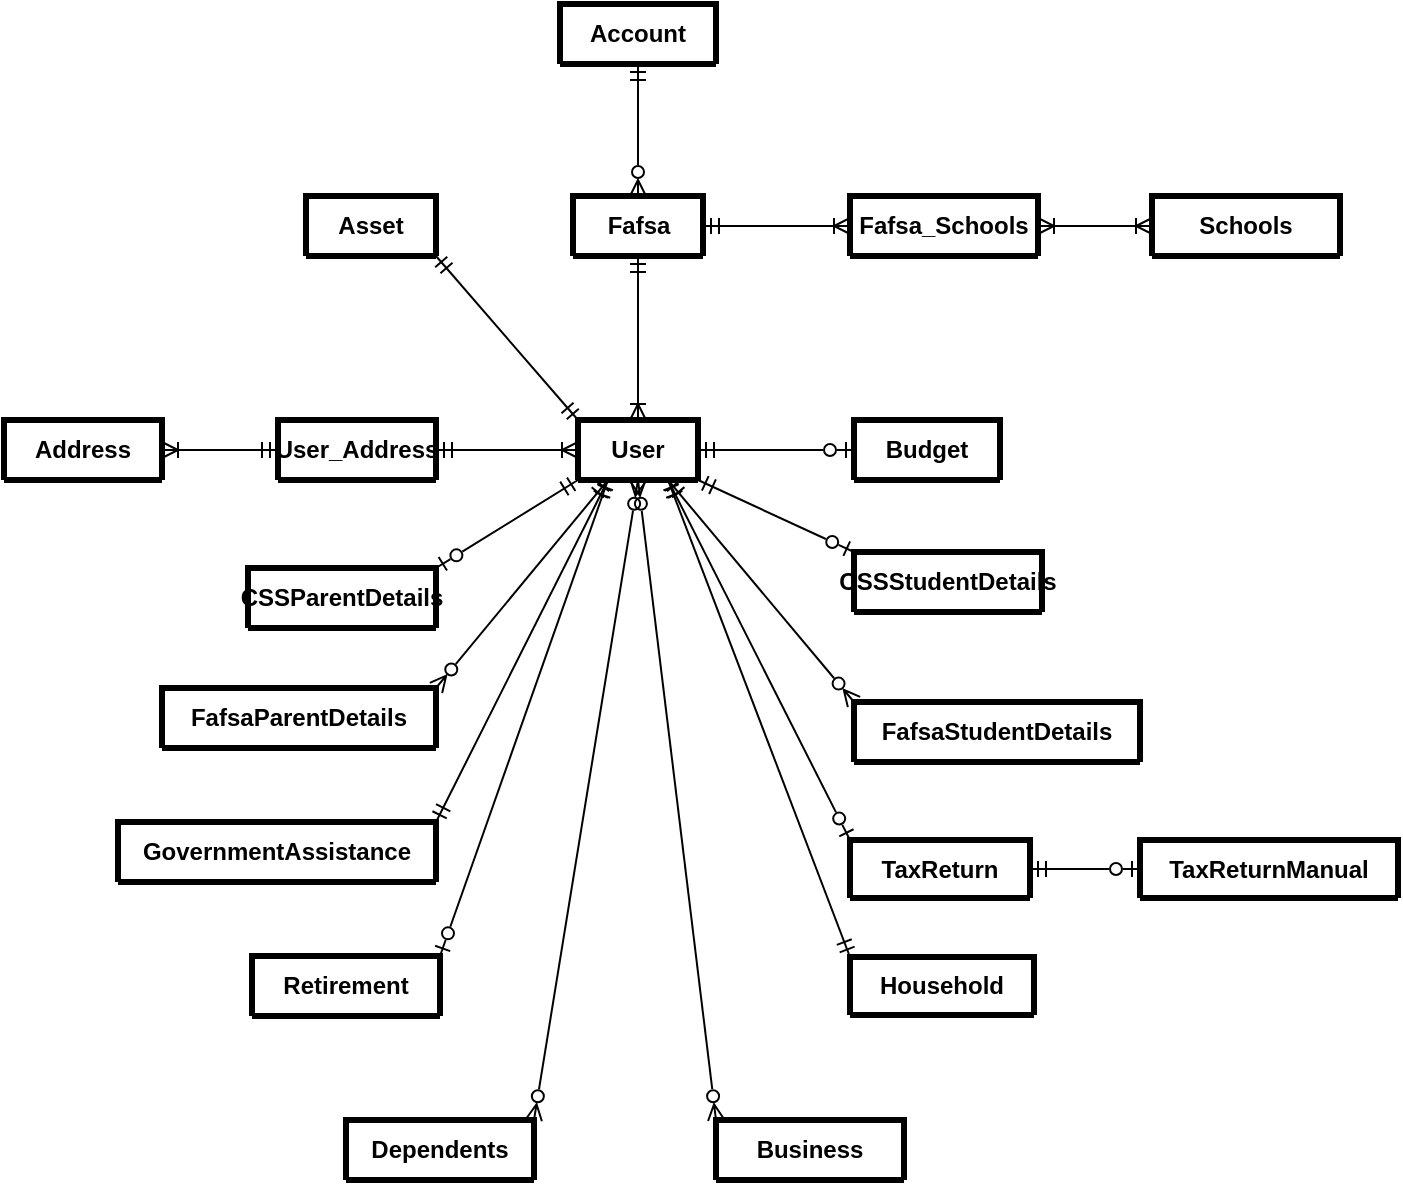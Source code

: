 <mxfile version="24.0.7" type="device">
  <diagram name="Page-1" id="G41nDcQsJbzzBf74zmB0">
    <mxGraphModel dx="794" dy="446" grid="0" gridSize="10" guides="1" tooltips="1" connect="1" arrows="1" fold="1" page="1" pageScale="1" pageWidth="850" pageHeight="1100" math="0" shadow="0">
      <root>
        <mxCell id="0" />
        <mxCell id="1" parent="0" />
        <mxCell id="TnCxYJiKnHurEgHfzS4m-513" style="edgeStyle=orthogonalEdgeStyle;rounded=0;orthogonalLoop=1;jettySize=auto;html=1;entryX=0;entryY=0.5;entryDx=0;entryDy=0;startArrow=ERmandOne;startFill=0;endArrow=ERoneToMany;endFill=0;" edge="1" parent="1" source="be3Qgi7hEzFIGp2nB2z0-1" target="TnCxYJiKnHurEgHfzS4m-230">
          <mxGeometry relative="1" as="geometry" />
        </mxCell>
        <mxCell id="TnCxYJiKnHurEgHfzS4m-515" style="edgeStyle=orthogonalEdgeStyle;rounded=0;orthogonalLoop=1;jettySize=auto;html=1;endArrow=ERoneToMany;endFill=0;startArrow=ERmandOne;startFill=0;" edge="1" parent="1" source="be3Qgi7hEzFIGp2nB2z0-1" target="be3Qgi7hEzFIGp2nB2z0-654">
          <mxGeometry relative="1" as="geometry" />
        </mxCell>
        <mxCell id="be3Qgi7hEzFIGp2nB2z0-1" value="Fafsa" style="shape=table;startSize=30;container=1;collapsible=1;childLayout=tableLayout;fixedRows=1;rowLines=0;fontStyle=1;align=center;resizeLast=1;html=1;whiteSpace=wrap;fillColor=none;strokeWidth=3;" parent="1" vertex="1" collapsed="1">
          <mxGeometry x="437.5" y="174" width="65" height="30" as="geometry">
            <mxRectangle x="40" y="80" width="180" height="270" as="alternateBounds" />
          </mxGeometry>
        </mxCell>
        <mxCell id="be3Qgi7hEzFIGp2nB2z0-2" value="" style="shape=tableRow;horizontal=0;startSize=0;swimlaneHead=0;swimlaneBody=0;fillColor=none;collapsible=0;dropTarget=0;points=[[0,0.5],[1,0.5]];portConstraint=eastwest;top=0;left=0;right=0;bottom=0;html=1;strokeWidth=3;" parent="be3Qgi7hEzFIGp2nB2z0-1" vertex="1">
          <mxGeometry y="30" width="180" height="30" as="geometry" />
        </mxCell>
        <mxCell id="be3Qgi7hEzFIGp2nB2z0-3" value="PK" style="shape=partialRectangle;connectable=0;fillColor=none;top=0;left=0;bottom=0;right=0;fontStyle=1;overflow=hidden;html=1;whiteSpace=wrap;strokeWidth=3;perimeterSpacing=0;" parent="be3Qgi7hEzFIGp2nB2z0-2" vertex="1">
          <mxGeometry width="60" height="30" as="geometry">
            <mxRectangle width="60" height="30" as="alternateBounds" />
          </mxGeometry>
        </mxCell>
        <mxCell id="be3Qgi7hEzFIGp2nB2z0-4" value="fafsa_id" style="shape=partialRectangle;connectable=0;fillColor=none;top=0;left=0;bottom=0;right=0;align=left;spacingLeft=6;fontStyle=5;overflow=hidden;html=1;whiteSpace=wrap;strokeWidth=3;" parent="be3Qgi7hEzFIGp2nB2z0-2" vertex="1">
          <mxGeometry x="60" width="120" height="30" as="geometry">
            <mxRectangle width="120" height="30" as="alternateBounds" />
          </mxGeometry>
        </mxCell>
        <mxCell id="be3Qgi7hEzFIGp2nB2z0-5" value="" style="shape=tableRow;horizontal=0;startSize=0;swimlaneHead=0;swimlaneBody=0;fillColor=none;collapsible=0;dropTarget=0;points=[[0,0.5],[1,0.5]];portConstraint=eastwest;top=0;left=0;right=0;bottom=1;html=1;strokeWidth=3;" parent="be3Qgi7hEzFIGp2nB2z0-1" vertex="1">
          <mxGeometry y="60" width="180" height="30" as="geometry" />
        </mxCell>
        <mxCell id="be3Qgi7hEzFIGp2nB2z0-6" value="FK1" style="shape=partialRectangle;connectable=0;fillColor=none;top=0;left=0;bottom=0;right=0;fontStyle=1;overflow=hidden;html=1;whiteSpace=wrap;strokeWidth=3;" parent="be3Qgi7hEzFIGp2nB2z0-5" vertex="1">
          <mxGeometry width="60" height="30" as="geometry">
            <mxRectangle width="60" height="30" as="alternateBounds" />
          </mxGeometry>
        </mxCell>
        <mxCell id="be3Qgi7hEzFIGp2nB2z0-7" value="account_id" style="shape=partialRectangle;connectable=0;fillColor=none;top=0;left=0;bottom=0;right=0;align=left;spacingLeft=6;fontStyle=5;overflow=hidden;html=1;whiteSpace=wrap;strokeWidth=3;" parent="be3Qgi7hEzFIGp2nB2z0-5" vertex="1">
          <mxGeometry x="60" width="120" height="30" as="geometry">
            <mxRectangle width="120" height="30" as="alternateBounds" />
          </mxGeometry>
        </mxCell>
        <mxCell id="be3Qgi7hEzFIGp2nB2z0-29" value="" style="shape=tableRow;horizontal=0;startSize=0;swimlaneHead=0;swimlaneBody=0;fillColor=none;collapsible=0;dropTarget=0;points=[[0,0.5],[1,0.5]];portConstraint=eastwest;top=0;left=0;right=0;bottom=0;html=1;strokeWidth=3;" parent="be3Qgi7hEzFIGp2nB2z0-1" vertex="1">
          <mxGeometry y="90" width="180" height="30" as="geometry" />
        </mxCell>
        <mxCell id="be3Qgi7hEzFIGp2nB2z0-30" value="" style="shape=partialRectangle;connectable=0;fillColor=none;top=0;left=0;bottom=0;right=0;editable=1;overflow=hidden;html=1;whiteSpace=wrap;strokeWidth=3;" parent="be3Qgi7hEzFIGp2nB2z0-29" vertex="1">
          <mxGeometry width="60" height="30" as="geometry">
            <mxRectangle width="60" height="30" as="alternateBounds" />
          </mxGeometry>
        </mxCell>
        <mxCell id="be3Qgi7hEzFIGp2nB2z0-31" value="needs_css" style="shape=partialRectangle;connectable=0;fillColor=none;top=0;left=0;bottom=0;right=0;align=left;spacingLeft=6;overflow=hidden;html=1;whiteSpace=wrap;strokeWidth=3;" parent="be3Qgi7hEzFIGp2nB2z0-29" vertex="1">
          <mxGeometry x="60" width="120" height="30" as="geometry">
            <mxRectangle width="120" height="30" as="alternateBounds" />
          </mxGeometry>
        </mxCell>
        <mxCell id="be3Qgi7hEzFIGp2nB2z0-66" value="" style="shape=tableRow;horizontal=0;startSize=0;swimlaneHead=0;swimlaneBody=0;fillColor=none;collapsible=0;dropTarget=0;points=[[0,0.5],[1,0.5]];portConstraint=eastwest;top=0;left=0;right=0;bottom=0;html=1;strokeWidth=3;" parent="be3Qgi7hEzFIGp2nB2z0-1" vertex="1">
          <mxGeometry y="120" width="180" height="30" as="geometry" />
        </mxCell>
        <mxCell id="be3Qgi7hEzFIGp2nB2z0-67" value="" style="shape=partialRectangle;connectable=0;fillColor=none;top=0;left=0;bottom=0;right=0;editable=1;overflow=hidden;html=1;whiteSpace=wrap;strokeWidth=3;" parent="be3Qgi7hEzFIGp2nB2z0-66" vertex="1">
          <mxGeometry width="60" height="30" as="geometry">
            <mxRectangle width="60" height="30" as="alternateBounds" />
          </mxGeometry>
        </mxCell>
        <mxCell id="be3Qgi7hEzFIGp2nB2z0-68" value="confirmation_msg" style="shape=partialRectangle;connectable=0;fillColor=none;top=0;left=0;bottom=0;right=0;align=left;spacingLeft=6;overflow=hidden;html=1;whiteSpace=wrap;strokeWidth=3;" parent="be3Qgi7hEzFIGp2nB2z0-66" vertex="1">
          <mxGeometry x="60" width="120" height="30" as="geometry">
            <mxRectangle width="120" height="30" as="alternateBounds" />
          </mxGeometry>
        </mxCell>
        <mxCell id="be3Qgi7hEzFIGp2nB2z0-35" value="" style="shape=tableRow;horizontal=0;startSize=0;swimlaneHead=0;swimlaneBody=0;fillColor=none;collapsible=0;dropTarget=0;points=[[0,0.5],[1,0.5]];portConstraint=eastwest;top=0;left=0;right=0;bottom=0;html=1;strokeWidth=3;" parent="be3Qgi7hEzFIGp2nB2z0-1" vertex="1">
          <mxGeometry y="150" width="180" height="30" as="geometry" />
        </mxCell>
        <mxCell id="be3Qgi7hEzFIGp2nB2z0-36" value="" style="shape=partialRectangle;connectable=0;fillColor=none;top=0;left=0;bottom=0;right=0;editable=1;overflow=hidden;html=1;whiteSpace=wrap;strokeWidth=3;" parent="be3Qgi7hEzFIGp2nB2z0-35" vertex="1">
          <mxGeometry width="60" height="30" as="geometry">
            <mxRectangle width="60" height="30" as="alternateBounds" />
          </mxGeometry>
        </mxCell>
        <mxCell id="be3Qgi7hEzFIGp2nB2z0-37" value="createdAt" style="shape=partialRectangle;connectable=0;fillColor=none;top=0;left=0;bottom=0;right=0;align=left;spacingLeft=6;overflow=hidden;html=1;whiteSpace=wrap;strokeWidth=3;" parent="be3Qgi7hEzFIGp2nB2z0-35" vertex="1">
          <mxGeometry x="60" width="120" height="30" as="geometry">
            <mxRectangle width="120" height="30" as="alternateBounds" />
          </mxGeometry>
        </mxCell>
        <mxCell id="TnCxYJiKnHurEgHfzS4m-7" value="" style="shape=tableRow;horizontal=0;startSize=0;swimlaneHead=0;swimlaneBody=0;fillColor=none;collapsible=0;dropTarget=0;points=[[0,0.5],[1,0.5]];portConstraint=eastwest;top=0;left=0;right=0;bottom=0;html=1;strokeWidth=3;" vertex="1" parent="be3Qgi7hEzFIGp2nB2z0-1">
          <mxGeometry y="180" width="180" height="30" as="geometry" />
        </mxCell>
        <mxCell id="TnCxYJiKnHurEgHfzS4m-8" value="" style="shape=partialRectangle;connectable=0;fillColor=none;top=0;left=0;bottom=0;right=0;editable=1;overflow=hidden;html=1;whiteSpace=wrap;strokeWidth=3;" vertex="1" parent="TnCxYJiKnHurEgHfzS4m-7">
          <mxGeometry width="60" height="30" as="geometry">
            <mxRectangle width="60" height="30" as="alternateBounds" />
          </mxGeometry>
        </mxCell>
        <mxCell id="TnCxYJiKnHurEgHfzS4m-9" value="academic_year" style="shape=partialRectangle;connectable=0;fillColor=none;top=0;left=0;bottom=0;right=0;align=left;spacingLeft=6;overflow=hidden;html=1;whiteSpace=wrap;strokeWidth=3;" vertex="1" parent="TnCxYJiKnHurEgHfzS4m-7">
          <mxGeometry x="60" width="120" height="30" as="geometry">
            <mxRectangle width="120" height="30" as="alternateBounds" />
          </mxGeometry>
        </mxCell>
        <mxCell id="be3Qgi7hEzFIGp2nB2z0-32" value="" style="shape=tableRow;horizontal=0;startSize=0;swimlaneHead=0;swimlaneBody=0;fillColor=none;collapsible=0;dropTarget=0;points=[[0,0.5],[1,0.5]];portConstraint=eastwest;top=0;left=0;right=0;bottom=0;html=1;strokeWidth=3;" parent="be3Qgi7hEzFIGp2nB2z0-1" vertex="1">
          <mxGeometry y="210" width="180" height="30" as="geometry" />
        </mxCell>
        <mxCell id="be3Qgi7hEzFIGp2nB2z0-33" value="" style="shape=partialRectangle;connectable=0;fillColor=none;top=0;left=0;bottom=0;right=0;editable=1;overflow=hidden;html=1;whiteSpace=wrap;strokeWidth=3;" parent="be3Qgi7hEzFIGp2nB2z0-32" vertex="1">
          <mxGeometry width="60" height="30" as="geometry">
            <mxRectangle width="60" height="30" as="alternateBounds" />
          </mxGeometry>
        </mxCell>
        <mxCell id="be3Qgi7hEzFIGp2nB2z0-34" value="last_updated" style="shape=partialRectangle;connectable=0;fillColor=none;top=0;left=0;bottom=0;right=0;align=left;spacingLeft=6;overflow=hidden;html=1;whiteSpace=wrap;strokeWidth=3;" parent="be3Qgi7hEzFIGp2nB2z0-32" vertex="1">
          <mxGeometry x="60" width="120" height="30" as="geometry">
            <mxRectangle width="120" height="30" as="alternateBounds" />
          </mxGeometry>
        </mxCell>
        <mxCell id="be3Qgi7hEzFIGp2nB2z0-248" value="" style="shape=tableRow;horizontal=0;startSize=0;swimlaneHead=0;swimlaneBody=0;fillColor=none;collapsible=0;dropTarget=0;points=[[0,0.5],[1,0.5]];portConstraint=eastwest;top=0;left=0;right=0;bottom=0;html=1;strokeWidth=3;" parent="be3Qgi7hEzFIGp2nB2z0-1" vertex="1">
          <mxGeometry y="240" width="180" height="30" as="geometry" />
        </mxCell>
        <mxCell id="be3Qgi7hEzFIGp2nB2z0-249" value="" style="shape=partialRectangle;connectable=0;fillColor=none;top=0;left=0;bottom=0;right=0;editable=1;overflow=hidden;html=1;whiteSpace=wrap;strokeWidth=3;" parent="be3Qgi7hEzFIGp2nB2z0-248" vertex="1">
          <mxGeometry width="60" height="30" as="geometry">
            <mxRectangle width="60" height="30" as="alternateBounds" />
          </mxGeometry>
        </mxCell>
        <mxCell id="be3Qgi7hEzFIGp2nB2z0-250" value="isDeleted" style="shape=partialRectangle;connectable=0;fillColor=none;top=0;left=0;bottom=0;right=0;align=left;spacingLeft=6;overflow=hidden;html=1;whiteSpace=wrap;strokeWidth=3;" parent="be3Qgi7hEzFIGp2nB2z0-248" vertex="1">
          <mxGeometry x="60" width="120" height="30" as="geometry">
            <mxRectangle width="120" height="30" as="alternateBounds" />
          </mxGeometry>
        </mxCell>
        <mxCell id="TnCxYJiKnHurEgHfzS4m-523" style="rounded=0;orthogonalLoop=1;jettySize=auto;html=1;exitX=0;exitY=0;exitDx=0;exitDy=0;entryX=0.75;entryY=1;entryDx=0;entryDy=0;endArrow=ERmandOne;endFill=0;startArrow=ERzeroToMany;startFill=0;" edge="1" parent="1" source="be3Qgi7hEzFIGp2nB2z0-137" target="be3Qgi7hEzFIGp2nB2z0-654">
          <mxGeometry relative="1" as="geometry" />
        </mxCell>
        <mxCell id="be3Qgi7hEzFIGp2nB2z0-137" value="FafsaStudentDetails" style="shape=table;startSize=30;container=1;collapsible=1;childLayout=tableLayout;fixedRows=1;rowLines=0;fontStyle=1;align=center;resizeLast=1;html=1;whiteSpace=wrap;fillColor=none;strokeWidth=3;" parent="1" vertex="1" collapsed="1">
          <mxGeometry x="578" y="427" width="143" height="30" as="geometry">
            <mxRectangle x="560.87" y="81" width="208.88" height="750" as="alternateBounds" />
          </mxGeometry>
        </mxCell>
        <mxCell id="be3Qgi7hEzFIGp2nB2z0-138" value="" style="shape=tableRow;horizontal=0;startSize=0;swimlaneHead=0;swimlaneBody=0;fillColor=none;collapsible=0;dropTarget=0;points=[[0,0.5],[1,0.5]];portConstraint=eastwest;top=0;left=0;right=0;bottom=0;html=1;strokeWidth=3;" parent="be3Qgi7hEzFIGp2nB2z0-137" vertex="1">
          <mxGeometry y="30" width="208.88" height="30" as="geometry" />
        </mxCell>
        <mxCell id="be3Qgi7hEzFIGp2nB2z0-139" value="PK" style="shape=partialRectangle;connectable=0;fillColor=none;top=0;left=0;bottom=0;right=0;fontStyle=1;overflow=hidden;html=1;whiteSpace=wrap;strokeWidth=3;perimeterSpacing=0;" parent="be3Qgi7hEzFIGp2nB2z0-138" vertex="1">
          <mxGeometry width="60" height="30" as="geometry">
            <mxRectangle width="60" height="30" as="alternateBounds" />
          </mxGeometry>
        </mxCell>
        <mxCell id="be3Qgi7hEzFIGp2nB2z0-140" value="fafsaStudentDetails_id" style="shape=partialRectangle;connectable=0;fillColor=none;top=0;left=0;bottom=0;right=0;align=left;spacingLeft=6;fontStyle=5;overflow=hidden;html=1;whiteSpace=wrap;strokeWidth=3;" parent="be3Qgi7hEzFIGp2nB2z0-138" vertex="1">
          <mxGeometry x="60" width="148.88" height="30" as="geometry">
            <mxRectangle width="148.88" height="30" as="alternateBounds" />
          </mxGeometry>
        </mxCell>
        <mxCell id="be3Qgi7hEzFIGp2nB2z0-141" value="" style="shape=tableRow;horizontal=0;startSize=0;swimlaneHead=0;swimlaneBody=0;fillColor=none;collapsible=0;dropTarget=0;points=[[0,0.5],[1,0.5]];portConstraint=eastwest;top=0;left=0;right=0;bottom=1;html=1;strokeWidth=3;" parent="be3Qgi7hEzFIGp2nB2z0-137" vertex="1">
          <mxGeometry y="60" width="208.88" height="30" as="geometry" />
        </mxCell>
        <mxCell id="be3Qgi7hEzFIGp2nB2z0-142" value="FK1" style="shape=partialRectangle;connectable=0;fillColor=none;top=0;left=0;bottom=0;right=0;fontStyle=1;overflow=hidden;html=1;whiteSpace=wrap;strokeWidth=3;" parent="be3Qgi7hEzFIGp2nB2z0-141" vertex="1">
          <mxGeometry width="60" height="30" as="geometry">
            <mxRectangle width="60" height="30" as="alternateBounds" />
          </mxGeometry>
        </mxCell>
        <mxCell id="be3Qgi7hEzFIGp2nB2z0-143" value="user_id" style="shape=partialRectangle;connectable=0;fillColor=none;top=0;left=0;bottom=0;right=0;align=left;spacingLeft=6;fontStyle=5;overflow=hidden;html=1;whiteSpace=wrap;strokeWidth=3;" parent="be3Qgi7hEzFIGp2nB2z0-141" vertex="1">
          <mxGeometry x="60" width="148.88" height="30" as="geometry">
            <mxRectangle width="148.88" height="30" as="alternateBounds" />
          </mxGeometry>
        </mxCell>
        <mxCell id="be3Qgi7hEzFIGp2nB2z0-150" value="" style="shape=tableRow;horizontal=0;startSize=0;swimlaneHead=0;swimlaneBody=0;fillColor=none;collapsible=0;dropTarget=0;points=[[0,0.5],[1,0.5]];portConstraint=eastwest;top=0;left=0;right=0;bottom=0;html=1;strokeWidth=3;" parent="be3Qgi7hEzFIGp2nB2z0-137" vertex="1">
          <mxGeometry y="90" width="208.88" height="30" as="geometry" />
        </mxCell>
        <mxCell id="be3Qgi7hEzFIGp2nB2z0-151" value="" style="shape=partialRectangle;connectable=0;fillColor=none;top=0;left=0;bottom=0;right=0;editable=1;overflow=hidden;html=1;whiteSpace=wrap;strokeWidth=3;" parent="be3Qgi7hEzFIGp2nB2z0-150" vertex="1">
          <mxGeometry width="60" height="30" as="geometry">
            <mxRectangle width="60" height="30" as="alternateBounds" />
          </mxGeometry>
        </mxCell>
        <mxCell id="be3Qgi7hEzFIGp2nB2z0-152" value="social_security" style="shape=partialRectangle;connectable=0;fillColor=none;top=0;left=0;bottom=0;right=0;align=left;spacingLeft=6;overflow=hidden;html=1;whiteSpace=wrap;strokeWidth=3;" parent="be3Qgi7hEzFIGp2nB2z0-150" vertex="1">
          <mxGeometry x="60" width="148.88" height="30" as="geometry">
            <mxRectangle width="148.88" height="30" as="alternateBounds" />
          </mxGeometry>
        </mxCell>
        <mxCell id="be3Qgi7hEzFIGp2nB2z0-153" value="" style="shape=tableRow;horizontal=0;startSize=0;swimlaneHead=0;swimlaneBody=0;fillColor=none;collapsible=0;dropTarget=0;points=[[0,0.5],[1,0.5]];portConstraint=eastwest;top=0;left=0;right=0;bottom=0;html=1;strokeWidth=3;" parent="be3Qgi7hEzFIGp2nB2z0-137" vertex="1">
          <mxGeometry y="120" width="208.88" height="30" as="geometry" />
        </mxCell>
        <mxCell id="be3Qgi7hEzFIGp2nB2z0-154" value="" style="shape=partialRectangle;connectable=0;fillColor=none;top=0;left=0;bottom=0;right=0;editable=1;overflow=hidden;html=1;whiteSpace=wrap;strokeWidth=3;" parent="be3Qgi7hEzFIGp2nB2z0-153" vertex="1">
          <mxGeometry width="60" height="30" as="geometry">
            <mxRectangle width="60" height="30" as="alternateBounds" />
          </mxGeometry>
        </mxCell>
        <mxCell id="be3Qgi7hEzFIGp2nB2z0-155" value="phone" style="shape=partialRectangle;connectable=0;fillColor=none;top=0;left=0;bottom=0;right=0;align=left;spacingLeft=6;overflow=hidden;html=1;whiteSpace=wrap;strokeWidth=3;" parent="be3Qgi7hEzFIGp2nB2z0-153" vertex="1">
          <mxGeometry x="60" width="148.88" height="30" as="geometry">
            <mxRectangle width="148.88" height="30" as="alternateBounds" />
          </mxGeometry>
        </mxCell>
        <mxCell id="be3Qgi7hEzFIGp2nB2z0-156" value="" style="shape=tableRow;horizontal=0;startSize=0;swimlaneHead=0;swimlaneBody=0;fillColor=none;collapsible=0;dropTarget=0;points=[[0,0.5],[1,0.5]];portConstraint=eastwest;top=0;left=0;right=0;bottom=0;html=1;strokeWidth=3;" parent="be3Qgi7hEzFIGp2nB2z0-137" vertex="1">
          <mxGeometry y="150" width="208.88" height="30" as="geometry" />
        </mxCell>
        <mxCell id="be3Qgi7hEzFIGp2nB2z0-157" value="" style="shape=partialRectangle;connectable=0;fillColor=none;top=0;left=0;bottom=0;right=0;editable=1;overflow=hidden;html=1;whiteSpace=wrap;strokeWidth=3;" parent="be3Qgi7hEzFIGp2nB2z0-156" vertex="1">
          <mxGeometry width="60" height="30" as="geometry">
            <mxRectangle width="60" height="30" as="alternateBounds" />
          </mxGeometry>
        </mxCell>
        <mxCell id="be3Qgi7hEzFIGp2nB2z0-158" value="email" style="shape=partialRectangle;connectable=0;fillColor=none;top=0;left=0;bottom=0;right=0;align=left;spacingLeft=6;overflow=hidden;html=1;whiteSpace=wrap;strokeWidth=3;" parent="be3Qgi7hEzFIGp2nB2z0-156" vertex="1">
          <mxGeometry x="60" width="148.88" height="30" as="geometry">
            <mxRectangle width="148.88" height="30" as="alternateBounds" />
          </mxGeometry>
        </mxCell>
        <mxCell id="be3Qgi7hEzFIGp2nB2z0-480" value="" style="shape=tableRow;horizontal=0;startSize=0;swimlaneHead=0;swimlaneBody=0;fillColor=none;collapsible=0;dropTarget=0;points=[[0,0.5],[1,0.5]];portConstraint=eastwest;top=0;left=0;right=0;bottom=0;html=1;strokeWidth=3;" parent="be3Qgi7hEzFIGp2nB2z0-137" vertex="1">
          <mxGeometry y="180" width="208.88" height="30" as="geometry" />
        </mxCell>
        <mxCell id="be3Qgi7hEzFIGp2nB2z0-481" value="" style="shape=partialRectangle;connectable=0;fillColor=none;top=0;left=0;bottom=0;right=0;editable=1;overflow=hidden;html=1;whiteSpace=wrap;strokeWidth=3;" parent="be3Qgi7hEzFIGp2nB2z0-480" vertex="1">
          <mxGeometry width="60" height="30" as="geometry">
            <mxRectangle width="60" height="30" as="alternateBounds" />
          </mxGeometry>
        </mxCell>
        <mxCell id="be3Qgi7hEzFIGp2nB2z0-482" value="fafsa_username" style="shape=partialRectangle;connectable=0;fillColor=none;top=0;left=0;bottom=0;right=0;align=left;spacingLeft=6;overflow=hidden;html=1;whiteSpace=wrap;strokeWidth=3;" parent="be3Qgi7hEzFIGp2nB2z0-480" vertex="1">
          <mxGeometry x="60" width="148.88" height="30" as="geometry">
            <mxRectangle width="148.88" height="30" as="alternateBounds" />
          </mxGeometry>
        </mxCell>
        <mxCell id="be3Qgi7hEzFIGp2nB2z0-477" value="" style="shape=tableRow;horizontal=0;startSize=0;swimlaneHead=0;swimlaneBody=0;fillColor=none;collapsible=0;dropTarget=0;points=[[0,0.5],[1,0.5]];portConstraint=eastwest;top=0;left=0;right=0;bottom=0;html=1;strokeWidth=3;" parent="be3Qgi7hEzFIGp2nB2z0-137" vertex="1">
          <mxGeometry y="210" width="208.88" height="30" as="geometry" />
        </mxCell>
        <mxCell id="be3Qgi7hEzFIGp2nB2z0-478" value="" style="shape=partialRectangle;connectable=0;fillColor=none;top=0;left=0;bottom=0;right=0;editable=1;overflow=hidden;html=1;whiteSpace=wrap;strokeWidth=3;" parent="be3Qgi7hEzFIGp2nB2z0-477" vertex="1">
          <mxGeometry width="60" height="30" as="geometry">
            <mxRectangle width="60" height="30" as="alternateBounds" />
          </mxGeometry>
        </mxCell>
        <mxCell id="be3Qgi7hEzFIGp2nB2z0-479" value="fafsa_password" style="shape=partialRectangle;connectable=0;fillColor=none;top=0;left=0;bottom=0;right=0;align=left;spacingLeft=6;overflow=hidden;html=1;whiteSpace=wrap;strokeWidth=3;" parent="be3Qgi7hEzFIGp2nB2z0-477" vertex="1">
          <mxGeometry x="60" width="148.88" height="30" as="geometry">
            <mxRectangle width="148.88" height="30" as="alternateBounds" />
          </mxGeometry>
        </mxCell>
        <mxCell id="be3Qgi7hEzFIGp2nB2z0-162" value="" style="shape=tableRow;horizontal=0;startSize=0;swimlaneHead=0;swimlaneBody=0;fillColor=none;collapsible=0;dropTarget=0;points=[[0,0.5],[1,0.5]];portConstraint=eastwest;top=0;left=0;right=0;bottom=0;html=1;strokeWidth=3;" parent="be3Qgi7hEzFIGp2nB2z0-137" vertex="1">
          <mxGeometry y="240" width="208.88" height="30" as="geometry" />
        </mxCell>
        <mxCell id="be3Qgi7hEzFIGp2nB2z0-163" value="" style="shape=partialRectangle;connectable=0;fillColor=none;top=0;left=0;bottom=0;right=0;editable=1;overflow=hidden;html=1;whiteSpace=wrap;strokeWidth=3;" parent="be3Qgi7hEzFIGp2nB2z0-162" vertex="1">
          <mxGeometry width="60" height="30" as="geometry">
            <mxRectangle width="60" height="30" as="alternateBounds" />
          </mxGeometry>
        </mxCell>
        <mxCell id="be3Qgi7hEzFIGp2nB2z0-164" value="citizen_status" style="shape=partialRectangle;connectable=0;fillColor=none;top=0;left=0;bottom=0;right=0;align=left;spacingLeft=6;overflow=hidden;html=1;whiteSpace=wrap;strokeWidth=3;" parent="be3Qgi7hEzFIGp2nB2z0-162" vertex="1">
          <mxGeometry x="60" width="148.88" height="30" as="geometry">
            <mxRectangle width="148.88" height="30" as="alternateBounds" />
          </mxGeometry>
        </mxCell>
        <mxCell id="be3Qgi7hEzFIGp2nB2z0-165" value="" style="shape=tableRow;horizontal=0;startSize=0;swimlaneHead=0;swimlaneBody=0;fillColor=none;collapsible=0;dropTarget=0;points=[[0,0.5],[1,0.5]];portConstraint=eastwest;top=0;left=0;right=0;bottom=0;html=1;strokeWidth=3;" parent="be3Qgi7hEzFIGp2nB2z0-137" vertex="1">
          <mxGeometry y="270" width="208.88" height="30" as="geometry" />
        </mxCell>
        <mxCell id="be3Qgi7hEzFIGp2nB2z0-166" value="" style="shape=partialRectangle;connectable=0;fillColor=none;top=0;left=0;bottom=0;right=0;editable=1;overflow=hidden;html=1;whiteSpace=wrap;strokeWidth=3;" parent="be3Qgi7hEzFIGp2nB2z0-165" vertex="1">
          <mxGeometry width="60" height="30" as="geometry">
            <mxRectangle width="60" height="30" as="alternateBounds" />
          </mxGeometry>
        </mxCell>
        <mxCell id="be3Qgi7hEzFIGp2nB2z0-167" value="alien_number" style="shape=partialRectangle;connectable=0;fillColor=none;top=0;left=0;bottom=0;right=0;align=left;spacingLeft=6;overflow=hidden;html=1;whiteSpace=wrap;strokeWidth=3;" parent="be3Qgi7hEzFIGp2nB2z0-165" vertex="1">
          <mxGeometry x="60" width="148.88" height="30" as="geometry">
            <mxRectangle width="148.88" height="30" as="alternateBounds" />
          </mxGeometry>
        </mxCell>
        <mxCell id="be3Qgi7hEzFIGp2nB2z0-168" value="" style="shape=tableRow;horizontal=0;startSize=0;swimlaneHead=0;swimlaneBody=0;fillColor=none;collapsible=0;dropTarget=0;points=[[0,0.5],[1,0.5]];portConstraint=eastwest;top=0;left=0;right=0;bottom=0;html=1;strokeWidth=3;" parent="be3Qgi7hEzFIGp2nB2z0-137" vertex="1">
          <mxGeometry y="300" width="208.88" height="30" as="geometry" />
        </mxCell>
        <mxCell id="be3Qgi7hEzFIGp2nB2z0-169" value="" style="shape=partialRectangle;connectable=0;fillColor=none;top=0;left=0;bottom=0;right=0;editable=1;overflow=hidden;html=1;whiteSpace=wrap;strokeWidth=3;" parent="be3Qgi7hEzFIGp2nB2z0-168" vertex="1">
          <mxGeometry width="60" height="30" as="geometry">
            <mxRectangle width="60" height="30" as="alternateBounds" />
          </mxGeometry>
        </mxCell>
        <mxCell id="be3Qgi7hEzFIGp2nB2z0-170" value="marital_status" style="shape=partialRectangle;connectable=0;fillColor=none;top=0;left=0;bottom=0;right=0;align=left;spacingLeft=6;overflow=hidden;html=1;whiteSpace=wrap;strokeWidth=3;" parent="be3Qgi7hEzFIGp2nB2z0-168" vertex="1">
          <mxGeometry x="60" width="148.88" height="30" as="geometry">
            <mxRectangle width="148.88" height="30" as="alternateBounds" />
          </mxGeometry>
        </mxCell>
        <mxCell id="be3Qgi7hEzFIGp2nB2z0-171" value="" style="shape=tableRow;horizontal=0;startSize=0;swimlaneHead=0;swimlaneBody=0;fillColor=none;collapsible=0;dropTarget=0;points=[[0,0.5],[1,0.5]];portConstraint=eastwest;top=0;left=0;right=0;bottom=0;html=1;strokeWidth=3;" parent="be3Qgi7hEzFIGp2nB2z0-137" vertex="1">
          <mxGeometry y="330" width="208.88" height="30" as="geometry" />
        </mxCell>
        <mxCell id="be3Qgi7hEzFIGp2nB2z0-172" value="" style="shape=partialRectangle;connectable=0;fillColor=none;top=0;left=0;bottom=0;right=0;editable=1;overflow=hidden;html=1;whiteSpace=wrap;strokeWidth=3;" parent="be3Qgi7hEzFIGp2nB2z0-171" vertex="1">
          <mxGeometry width="60" height="30" as="geometry">
            <mxRectangle width="60" height="30" as="alternateBounds" />
          </mxGeometry>
        </mxCell>
        <mxCell id="be3Qgi7hEzFIGp2nB2z0-173" value="legal_residence_date" style="shape=partialRectangle;connectable=0;fillColor=none;top=0;left=0;bottom=0;right=0;align=left;spacingLeft=6;overflow=hidden;html=1;whiteSpace=wrap;strokeWidth=3;" parent="be3Qgi7hEzFIGp2nB2z0-171" vertex="1">
          <mxGeometry x="60" width="148.88" height="30" as="geometry">
            <mxRectangle width="148.88" height="30" as="alternateBounds" />
          </mxGeometry>
        </mxCell>
        <mxCell id="be3Qgi7hEzFIGp2nB2z0-174" value="" style="shape=tableRow;horizontal=0;startSize=0;swimlaneHead=0;swimlaneBody=0;fillColor=none;collapsible=0;dropTarget=0;points=[[0,0.5],[1,0.5]];portConstraint=eastwest;top=0;left=0;right=0;bottom=0;html=1;strokeWidth=3;" parent="be3Qgi7hEzFIGp2nB2z0-137" vertex="1">
          <mxGeometry y="360" width="208.88" height="30" as="geometry" />
        </mxCell>
        <mxCell id="be3Qgi7hEzFIGp2nB2z0-175" value="" style="shape=partialRectangle;connectable=0;fillColor=none;top=0;left=0;bottom=0;right=0;editable=1;overflow=hidden;html=1;whiteSpace=wrap;strokeWidth=3;" parent="be3Qgi7hEzFIGp2nB2z0-174" vertex="1">
          <mxGeometry width="60" height="30" as="geometry">
            <mxRectangle width="60" height="30" as="alternateBounds" />
          </mxGeometry>
        </mxCell>
        <mxCell id="be3Qgi7hEzFIGp2nB2z0-176" value="highschool_status" style="shape=partialRectangle;connectable=0;fillColor=none;top=0;left=0;bottom=0;right=0;align=left;spacingLeft=6;overflow=hidden;html=1;whiteSpace=wrap;strokeWidth=3;" parent="be3Qgi7hEzFIGp2nB2z0-174" vertex="1">
          <mxGeometry x="60" width="148.88" height="30" as="geometry">
            <mxRectangle width="148.88" height="30" as="alternateBounds" />
          </mxGeometry>
        </mxCell>
        <mxCell id="be3Qgi7hEzFIGp2nB2z0-177" value="" style="shape=tableRow;horizontal=0;startSize=0;swimlaneHead=0;swimlaneBody=0;fillColor=none;collapsible=0;dropTarget=0;points=[[0,0.5],[1,0.5]];portConstraint=eastwest;top=0;left=0;right=0;bottom=0;html=1;strokeWidth=3;" parent="be3Qgi7hEzFIGp2nB2z0-137" vertex="1">
          <mxGeometry y="390" width="208.88" height="30" as="geometry" />
        </mxCell>
        <mxCell id="be3Qgi7hEzFIGp2nB2z0-178" value="" style="shape=partialRectangle;connectable=0;fillColor=none;top=0;left=0;bottom=0;right=0;editable=1;overflow=hidden;html=1;whiteSpace=wrap;strokeWidth=3;" parent="be3Qgi7hEzFIGp2nB2z0-177" vertex="1">
          <mxGeometry width="60" height="30" as="geometry">
            <mxRectangle width="60" height="30" as="alternateBounds" />
          </mxGeometry>
        </mxCell>
        <mxCell id="be3Qgi7hEzFIGp2nB2z0-179" value="highschool_name" style="shape=partialRectangle;connectable=0;fillColor=none;top=0;left=0;bottom=0;right=0;align=left;spacingLeft=6;overflow=hidden;html=1;whiteSpace=wrap;strokeWidth=3;" parent="be3Qgi7hEzFIGp2nB2z0-177" vertex="1">
          <mxGeometry x="60" width="148.88" height="30" as="geometry">
            <mxRectangle width="148.88" height="30" as="alternateBounds" />
          </mxGeometry>
        </mxCell>
        <mxCell id="be3Qgi7hEzFIGp2nB2z0-180" value="" style="shape=tableRow;horizontal=0;startSize=0;swimlaneHead=0;swimlaneBody=0;fillColor=none;collapsible=0;dropTarget=0;points=[[0,0.5],[1,0.5]];portConstraint=eastwest;top=0;left=0;right=0;bottom=0;html=1;strokeWidth=3;" parent="be3Qgi7hEzFIGp2nB2z0-137" vertex="1">
          <mxGeometry y="420" width="208.88" height="30" as="geometry" />
        </mxCell>
        <mxCell id="be3Qgi7hEzFIGp2nB2z0-181" value="" style="shape=partialRectangle;connectable=0;fillColor=none;top=0;left=0;bottom=0;right=0;editable=1;overflow=hidden;html=1;whiteSpace=wrap;strokeWidth=3;" parent="be3Qgi7hEzFIGp2nB2z0-180" vertex="1">
          <mxGeometry width="60" height="30" as="geometry">
            <mxRectangle width="60" height="30" as="alternateBounds" />
          </mxGeometry>
        </mxCell>
        <mxCell id="be3Qgi7hEzFIGp2nB2z0-182" value="highschool_city" style="shape=partialRectangle;connectable=0;fillColor=none;top=0;left=0;bottom=0;right=0;align=left;spacingLeft=6;overflow=hidden;html=1;whiteSpace=wrap;strokeWidth=3;" parent="be3Qgi7hEzFIGp2nB2z0-180" vertex="1">
          <mxGeometry x="60" width="148.88" height="30" as="geometry">
            <mxRectangle width="148.88" height="30" as="alternateBounds" />
          </mxGeometry>
        </mxCell>
        <mxCell id="be3Qgi7hEzFIGp2nB2z0-183" value="" style="shape=tableRow;horizontal=0;startSize=0;swimlaneHead=0;swimlaneBody=0;fillColor=none;collapsible=0;dropTarget=0;points=[[0,0.5],[1,0.5]];portConstraint=eastwest;top=0;left=0;right=0;bottom=0;html=1;strokeWidth=3;" parent="be3Qgi7hEzFIGp2nB2z0-137" vertex="1">
          <mxGeometry y="450" width="208.88" height="30" as="geometry" />
        </mxCell>
        <mxCell id="be3Qgi7hEzFIGp2nB2z0-184" value="" style="shape=partialRectangle;connectable=0;fillColor=none;top=0;left=0;bottom=0;right=0;editable=1;overflow=hidden;html=1;whiteSpace=wrap;strokeWidth=3;" parent="be3Qgi7hEzFIGp2nB2z0-183" vertex="1">
          <mxGeometry width="60" height="30" as="geometry">
            <mxRectangle width="60" height="30" as="alternateBounds" />
          </mxGeometry>
        </mxCell>
        <mxCell id="be3Qgi7hEzFIGp2nB2z0-185" value="highschool_state" style="shape=partialRectangle;connectable=0;fillColor=none;top=0;left=0;bottom=0;right=0;align=left;spacingLeft=6;overflow=hidden;html=1;whiteSpace=wrap;strokeWidth=3;" parent="be3Qgi7hEzFIGp2nB2z0-183" vertex="1">
          <mxGeometry x="60" width="148.88" height="30" as="geometry">
            <mxRectangle width="148.88" height="30" as="alternateBounds" />
          </mxGeometry>
        </mxCell>
        <mxCell id="be3Qgi7hEzFIGp2nB2z0-186" value="" style="shape=tableRow;horizontal=0;startSize=0;swimlaneHead=0;swimlaneBody=0;fillColor=none;collapsible=0;dropTarget=0;points=[[0,0.5],[1,0.5]];portConstraint=eastwest;top=0;left=0;right=0;bottom=0;html=1;strokeWidth=3;" parent="be3Qgi7hEzFIGp2nB2z0-137" vertex="1">
          <mxGeometry y="480" width="208.88" height="30" as="geometry" />
        </mxCell>
        <mxCell id="be3Qgi7hEzFIGp2nB2z0-187" value="" style="shape=partialRectangle;connectable=0;fillColor=none;top=0;left=0;bottom=0;right=0;editable=1;overflow=hidden;html=1;whiteSpace=wrap;strokeWidth=3;" parent="be3Qgi7hEzFIGp2nB2z0-186" vertex="1">
          <mxGeometry width="60" height="30" as="geometry">
            <mxRectangle width="60" height="30" as="alternateBounds" />
          </mxGeometry>
        </mxCell>
        <mxCell id="be3Qgi7hEzFIGp2nB2z0-188" value="grade_level" style="shape=partialRectangle;connectable=0;fillColor=none;top=0;left=0;bottom=0;right=0;align=left;spacingLeft=6;overflow=hidden;html=1;whiteSpace=wrap;strokeWidth=3;" parent="be3Qgi7hEzFIGp2nB2z0-186" vertex="1">
          <mxGeometry x="60" width="148.88" height="30" as="geometry">
            <mxRectangle width="148.88" height="30" as="alternateBounds" />
          </mxGeometry>
        </mxCell>
        <mxCell id="be3Qgi7hEzFIGp2nB2z0-189" value="" style="shape=tableRow;horizontal=0;startSize=0;swimlaneHead=0;swimlaneBody=0;fillColor=none;collapsible=0;dropTarget=0;points=[[0,0.5],[1,0.5]];portConstraint=eastwest;top=0;left=0;right=0;bottom=0;html=1;strokeWidth=3;" parent="be3Qgi7hEzFIGp2nB2z0-137" vertex="1">
          <mxGeometry y="510" width="208.88" height="30" as="geometry" />
        </mxCell>
        <mxCell id="be3Qgi7hEzFIGp2nB2z0-190" value="" style="shape=partialRectangle;connectable=0;fillColor=none;top=0;left=0;bottom=0;right=0;editable=1;overflow=hidden;html=1;whiteSpace=wrap;strokeWidth=3;" parent="be3Qgi7hEzFIGp2nB2z0-189" vertex="1">
          <mxGeometry width="60" height="30" as="geometry">
            <mxRectangle width="60" height="30" as="alternateBounds" />
          </mxGeometry>
        </mxCell>
        <mxCell id="be3Qgi7hEzFIGp2nB2z0-191" value="active_duty" style="shape=partialRectangle;connectable=0;fillColor=none;top=0;left=0;bottom=0;right=0;align=left;spacingLeft=6;overflow=hidden;html=1;whiteSpace=wrap;strokeWidth=3;" parent="be3Qgi7hEzFIGp2nB2z0-189" vertex="1">
          <mxGeometry x="60" width="148.88" height="30" as="geometry">
            <mxRectangle width="148.88" height="30" as="alternateBounds" />
          </mxGeometry>
        </mxCell>
        <mxCell id="be3Qgi7hEzFIGp2nB2z0-192" value="" style="shape=tableRow;horizontal=0;startSize=0;swimlaneHead=0;swimlaneBody=0;fillColor=none;collapsible=0;dropTarget=0;points=[[0,0.5],[1,0.5]];portConstraint=eastwest;top=0;left=0;right=0;bottom=0;html=1;strokeWidth=3;" parent="be3Qgi7hEzFIGp2nB2z0-137" vertex="1">
          <mxGeometry y="540" width="208.88" height="30" as="geometry" />
        </mxCell>
        <mxCell id="be3Qgi7hEzFIGp2nB2z0-193" value="" style="shape=partialRectangle;connectable=0;fillColor=none;top=0;left=0;bottom=0;right=0;editable=1;overflow=hidden;html=1;whiteSpace=wrap;strokeWidth=3;" parent="be3Qgi7hEzFIGp2nB2z0-192" vertex="1">
          <mxGeometry width="60" height="30" as="geometry">
            <mxRectangle width="60" height="30" as="alternateBounds" />
          </mxGeometry>
        </mxCell>
        <mxCell id="be3Qgi7hEzFIGp2nB2z0-194" value="is_veteran" style="shape=partialRectangle;connectable=0;fillColor=none;top=0;left=0;bottom=0;right=0;align=left;spacingLeft=6;overflow=hidden;html=1;whiteSpace=wrap;strokeWidth=3;" parent="be3Qgi7hEzFIGp2nB2z0-192" vertex="1">
          <mxGeometry x="60" width="148.88" height="30" as="geometry">
            <mxRectangle width="148.88" height="30" as="alternateBounds" />
          </mxGeometry>
        </mxCell>
        <mxCell id="be3Qgi7hEzFIGp2nB2z0-195" value="" style="shape=tableRow;horizontal=0;startSize=0;swimlaneHead=0;swimlaneBody=0;fillColor=none;collapsible=0;dropTarget=0;points=[[0,0.5],[1,0.5]];portConstraint=eastwest;top=0;left=0;right=0;bottom=0;html=1;strokeWidth=3;" parent="be3Qgi7hEzFIGp2nB2z0-137" vertex="1">
          <mxGeometry y="570" width="208.88" height="30" as="geometry" />
        </mxCell>
        <mxCell id="be3Qgi7hEzFIGp2nB2z0-196" value="" style="shape=partialRectangle;connectable=0;fillColor=none;top=0;left=0;bottom=0;right=0;editable=1;overflow=hidden;html=1;whiteSpace=wrap;strokeWidth=3;" parent="be3Qgi7hEzFIGp2nB2z0-195" vertex="1">
          <mxGeometry width="60" height="30" as="geometry">
            <mxRectangle width="60" height="30" as="alternateBounds" />
          </mxGeometry>
        </mxCell>
        <mxCell id="be3Qgi7hEzFIGp2nB2z0-197" value="has_children" style="shape=partialRectangle;connectable=0;fillColor=none;top=0;left=0;bottom=0;right=0;align=left;spacingLeft=6;overflow=hidden;html=1;whiteSpace=wrap;strokeWidth=3;" parent="be3Qgi7hEzFIGp2nB2z0-195" vertex="1">
          <mxGeometry x="60" width="148.88" height="30" as="geometry">
            <mxRectangle width="148.88" height="30" as="alternateBounds" />
          </mxGeometry>
        </mxCell>
        <mxCell id="be3Qgi7hEzFIGp2nB2z0-198" value="" style="shape=tableRow;horizontal=0;startSize=0;swimlaneHead=0;swimlaneBody=0;fillColor=none;collapsible=0;dropTarget=0;points=[[0,0.5],[1,0.5]];portConstraint=eastwest;top=0;left=0;right=0;bottom=0;html=1;strokeWidth=3;" parent="be3Qgi7hEzFIGp2nB2z0-137" vertex="1">
          <mxGeometry y="600" width="208.88" height="30" as="geometry" />
        </mxCell>
        <mxCell id="be3Qgi7hEzFIGp2nB2z0-199" value="" style="shape=partialRectangle;connectable=0;fillColor=none;top=0;left=0;bottom=0;right=0;editable=1;overflow=hidden;html=1;whiteSpace=wrap;strokeWidth=3;" parent="be3Qgi7hEzFIGp2nB2z0-198" vertex="1">
          <mxGeometry width="60" height="30" as="geometry">
            <mxRectangle width="60" height="30" as="alternateBounds" />
          </mxGeometry>
        </mxCell>
        <mxCell id="be3Qgi7hEzFIGp2nB2z0-200" value="has_dependents" style="shape=partialRectangle;connectable=0;fillColor=none;top=0;left=0;bottom=0;right=0;align=left;spacingLeft=6;overflow=hidden;html=1;whiteSpace=wrap;strokeWidth=3;" parent="be3Qgi7hEzFIGp2nB2z0-198" vertex="1">
          <mxGeometry x="60" width="148.88" height="30" as="geometry">
            <mxRectangle width="148.88" height="30" as="alternateBounds" />
          </mxGeometry>
        </mxCell>
        <mxCell id="be3Qgi7hEzFIGp2nB2z0-201" value="" style="shape=tableRow;horizontal=0;startSize=0;swimlaneHead=0;swimlaneBody=0;fillColor=none;collapsible=0;dropTarget=0;points=[[0,0.5],[1,0.5]];portConstraint=eastwest;top=0;left=0;right=0;bottom=0;html=1;strokeWidth=3;" parent="be3Qgi7hEzFIGp2nB2z0-137" vertex="1">
          <mxGeometry y="630" width="208.88" height="30" as="geometry" />
        </mxCell>
        <mxCell id="be3Qgi7hEzFIGp2nB2z0-202" value="" style="shape=partialRectangle;connectable=0;fillColor=none;top=0;left=0;bottom=0;right=0;editable=1;overflow=hidden;html=1;whiteSpace=wrap;strokeWidth=3;" parent="be3Qgi7hEzFIGp2nB2z0-201" vertex="1">
          <mxGeometry width="60" height="30" as="geometry">
            <mxRectangle width="60" height="30" as="alternateBounds" />
          </mxGeometry>
        </mxCell>
        <mxCell id="be3Qgi7hEzFIGp2nB2z0-203" value="was_orphan" style="shape=partialRectangle;connectable=0;fillColor=none;top=0;left=0;bottom=0;right=0;align=left;spacingLeft=6;overflow=hidden;html=1;whiteSpace=wrap;strokeWidth=3;" parent="be3Qgi7hEzFIGp2nB2z0-201" vertex="1">
          <mxGeometry x="60" width="148.88" height="30" as="geometry">
            <mxRectangle width="148.88" height="30" as="alternateBounds" />
          </mxGeometry>
        </mxCell>
        <mxCell id="be3Qgi7hEzFIGp2nB2z0-204" value="" style="shape=tableRow;horizontal=0;startSize=0;swimlaneHead=0;swimlaneBody=0;fillColor=none;collapsible=0;dropTarget=0;points=[[0,0.5],[1,0.5]];portConstraint=eastwest;top=0;left=0;right=0;bottom=0;html=1;strokeWidth=3;" parent="be3Qgi7hEzFIGp2nB2z0-137" vertex="1">
          <mxGeometry y="660" width="208.88" height="30" as="geometry" />
        </mxCell>
        <mxCell id="be3Qgi7hEzFIGp2nB2z0-205" value="" style="shape=partialRectangle;connectable=0;fillColor=none;top=0;left=0;bottom=0;right=0;editable=1;overflow=hidden;html=1;whiteSpace=wrap;strokeWidth=3;" parent="be3Qgi7hEzFIGp2nB2z0-204" vertex="1">
          <mxGeometry width="60" height="30" as="geometry">
            <mxRectangle width="60" height="30" as="alternateBounds" />
          </mxGeometry>
        </mxCell>
        <mxCell id="be3Qgi7hEzFIGp2nB2z0-206" value="foster_care" style="shape=partialRectangle;connectable=0;fillColor=none;top=0;left=0;bottom=0;right=0;align=left;spacingLeft=6;overflow=hidden;html=1;whiteSpace=wrap;strokeWidth=3;" parent="be3Qgi7hEzFIGp2nB2z0-204" vertex="1">
          <mxGeometry x="60" width="148.88" height="30" as="geometry">
            <mxRectangle width="148.88" height="30" as="alternateBounds" />
          </mxGeometry>
        </mxCell>
        <mxCell id="be3Qgi7hEzFIGp2nB2z0-207" value="" style="shape=tableRow;horizontal=0;startSize=0;swimlaneHead=0;swimlaneBody=0;fillColor=none;collapsible=0;dropTarget=0;points=[[0,0.5],[1,0.5]];portConstraint=eastwest;top=0;left=0;right=0;bottom=0;html=1;strokeWidth=3;" parent="be3Qgi7hEzFIGp2nB2z0-137" vertex="1">
          <mxGeometry y="690" width="208.88" height="30" as="geometry" />
        </mxCell>
        <mxCell id="be3Qgi7hEzFIGp2nB2z0-208" value="" style="shape=partialRectangle;connectable=0;fillColor=none;top=0;left=0;bottom=0;right=0;editable=1;overflow=hidden;html=1;whiteSpace=wrap;strokeWidth=3;" parent="be3Qgi7hEzFIGp2nB2z0-207" vertex="1">
          <mxGeometry width="60" height="30" as="geometry">
            <mxRectangle width="60" height="30" as="alternateBounds" />
          </mxGeometry>
        </mxCell>
        <mxCell id="be3Qgi7hEzFIGp2nB2z0-209" value="emancipated_minor" style="shape=partialRectangle;connectable=0;fillColor=none;top=0;left=0;bottom=0;right=0;align=left;spacingLeft=6;overflow=hidden;html=1;whiteSpace=wrap;strokeWidth=3;" parent="be3Qgi7hEzFIGp2nB2z0-207" vertex="1">
          <mxGeometry x="60" width="148.88" height="30" as="geometry">
            <mxRectangle width="148.88" height="30" as="alternateBounds" />
          </mxGeometry>
        </mxCell>
        <mxCell id="be3Qgi7hEzFIGp2nB2z0-210" value="" style="shape=tableRow;horizontal=0;startSize=0;swimlaneHead=0;swimlaneBody=0;fillColor=none;collapsible=0;dropTarget=0;points=[[0,0.5],[1,0.5]];portConstraint=eastwest;top=0;left=0;right=0;bottom=0;html=1;strokeWidth=3;" parent="be3Qgi7hEzFIGp2nB2z0-137" vertex="1">
          <mxGeometry y="720" width="208.88" height="30" as="geometry" />
        </mxCell>
        <mxCell id="be3Qgi7hEzFIGp2nB2z0-211" value="" style="shape=partialRectangle;connectable=0;fillColor=none;top=0;left=0;bottom=0;right=0;editable=1;overflow=hidden;html=1;whiteSpace=wrap;strokeWidth=3;" parent="be3Qgi7hEzFIGp2nB2z0-210" vertex="1">
          <mxGeometry width="60" height="30" as="geometry">
            <mxRectangle width="60" height="30" as="alternateBounds" />
          </mxGeometry>
        </mxCell>
        <mxCell id="be3Qgi7hEzFIGp2nB2z0-212" value="was_homeless" style="shape=partialRectangle;connectable=0;fillColor=none;top=0;left=0;bottom=0;right=0;align=left;spacingLeft=6;overflow=hidden;html=1;whiteSpace=wrap;strokeWidth=3;" parent="be3Qgi7hEzFIGp2nB2z0-210" vertex="1">
          <mxGeometry x="60" width="148.88" height="30" as="geometry">
            <mxRectangle width="148.88" height="30" as="alternateBounds" />
          </mxGeometry>
        </mxCell>
        <mxCell id="TnCxYJiKnHurEgHfzS4m-512" style="edgeStyle=orthogonalEdgeStyle;rounded=0;orthogonalLoop=1;jettySize=auto;html=1;entryX=0.5;entryY=0;entryDx=0;entryDy=0;endArrow=ERzeroToMany;endFill=0;startArrow=ERmandOne;startFill=0;" edge="1" parent="1" source="be3Qgi7hEzFIGp2nB2z0-213" target="be3Qgi7hEzFIGp2nB2z0-1">
          <mxGeometry relative="1" as="geometry" />
        </mxCell>
        <mxCell id="be3Qgi7hEzFIGp2nB2z0-213" value="Account" style="shape=table;startSize=30;container=1;collapsible=1;childLayout=tableLayout;fixedRows=1;rowLines=0;fontStyle=1;align=center;resizeLast=1;html=1;whiteSpace=wrap;fillColor=none;strokeWidth=3;" parent="1" vertex="1" collapsed="1">
          <mxGeometry x="431" y="78" width="78" height="30" as="geometry">
            <mxRectangle x="40" y="468" width="180" height="180" as="alternateBounds" />
          </mxGeometry>
        </mxCell>
        <mxCell id="be3Qgi7hEzFIGp2nB2z0-217" value="" style="shape=tableRow;horizontal=0;startSize=0;swimlaneHead=0;swimlaneBody=0;fillColor=none;collapsible=0;dropTarget=0;points=[[0,0.5],[1,0.5]];portConstraint=eastwest;top=0;left=0;right=0;bottom=1;html=1;strokeWidth=3;" parent="be3Qgi7hEzFIGp2nB2z0-213" vertex="1">
          <mxGeometry y="30" width="180" height="30" as="geometry" />
        </mxCell>
        <mxCell id="be3Qgi7hEzFIGp2nB2z0-218" value="PK" style="shape=partialRectangle;connectable=0;fillColor=none;top=0;left=0;bottom=0;right=0;fontStyle=1;overflow=hidden;html=1;whiteSpace=wrap;strokeWidth=3;" parent="be3Qgi7hEzFIGp2nB2z0-217" vertex="1">
          <mxGeometry width="60" height="30" as="geometry">
            <mxRectangle width="60" height="30" as="alternateBounds" />
          </mxGeometry>
        </mxCell>
        <mxCell id="be3Qgi7hEzFIGp2nB2z0-219" value="account_id" style="shape=partialRectangle;connectable=0;fillColor=none;top=0;left=0;bottom=0;right=0;align=left;spacingLeft=6;fontStyle=5;overflow=hidden;html=1;whiteSpace=wrap;strokeWidth=3;" parent="be3Qgi7hEzFIGp2nB2z0-217" vertex="1">
          <mxGeometry x="60" width="120" height="30" as="geometry">
            <mxRectangle width="120" height="30" as="alternateBounds" />
          </mxGeometry>
        </mxCell>
        <mxCell id="be3Qgi7hEzFIGp2nB2z0-220" value="" style="shape=tableRow;horizontal=0;startSize=0;swimlaneHead=0;swimlaneBody=0;fillColor=none;collapsible=0;dropTarget=0;points=[[0,0.5],[1,0.5]];portConstraint=eastwest;top=0;left=0;right=0;bottom=0;html=1;strokeWidth=3;" parent="be3Qgi7hEzFIGp2nB2z0-213" vertex="1">
          <mxGeometry y="60" width="180" height="30" as="geometry" />
        </mxCell>
        <mxCell id="be3Qgi7hEzFIGp2nB2z0-221" value="" style="shape=partialRectangle;connectable=0;fillColor=none;top=0;left=0;bottom=0;right=0;editable=1;overflow=hidden;html=1;whiteSpace=wrap;strokeWidth=3;" parent="be3Qgi7hEzFIGp2nB2z0-220" vertex="1">
          <mxGeometry width="60" height="30" as="geometry">
            <mxRectangle width="60" height="30" as="alternateBounds" />
          </mxGeometry>
        </mxCell>
        <mxCell id="be3Qgi7hEzFIGp2nB2z0-222" value="username" style="shape=partialRectangle;connectable=0;fillColor=none;top=0;left=0;bottom=0;right=0;align=left;spacingLeft=6;overflow=hidden;html=1;whiteSpace=wrap;strokeWidth=3;" parent="be3Qgi7hEzFIGp2nB2z0-220" vertex="1">
          <mxGeometry x="60" width="120" height="30" as="geometry">
            <mxRectangle width="120" height="30" as="alternateBounds" />
          </mxGeometry>
        </mxCell>
        <mxCell id="be3Qgi7hEzFIGp2nB2z0-223" value="" style="shape=tableRow;horizontal=0;startSize=0;swimlaneHead=0;swimlaneBody=0;fillColor=none;collapsible=0;dropTarget=0;points=[[0,0.5],[1,0.5]];portConstraint=eastwest;top=0;left=0;right=0;bottom=0;html=1;strokeWidth=3;" parent="be3Qgi7hEzFIGp2nB2z0-213" vertex="1">
          <mxGeometry y="90" width="180" height="30" as="geometry" />
        </mxCell>
        <mxCell id="be3Qgi7hEzFIGp2nB2z0-224" value="" style="shape=partialRectangle;connectable=0;fillColor=none;top=0;left=0;bottom=0;right=0;editable=1;overflow=hidden;html=1;whiteSpace=wrap;strokeWidth=3;" parent="be3Qgi7hEzFIGp2nB2z0-223" vertex="1">
          <mxGeometry width="60" height="30" as="geometry">
            <mxRectangle width="60" height="30" as="alternateBounds" />
          </mxGeometry>
        </mxCell>
        <mxCell id="be3Qgi7hEzFIGp2nB2z0-225" value="password" style="shape=partialRectangle;connectable=0;fillColor=none;top=0;left=0;bottom=0;right=0;align=left;spacingLeft=6;overflow=hidden;html=1;whiteSpace=wrap;strokeWidth=3;" parent="be3Qgi7hEzFIGp2nB2z0-223" vertex="1">
          <mxGeometry x="60" width="120" height="30" as="geometry">
            <mxRectangle width="120" height="30" as="alternateBounds" />
          </mxGeometry>
        </mxCell>
        <mxCell id="be3Qgi7hEzFIGp2nB2z0-226" value="" style="shape=tableRow;horizontal=0;startSize=0;swimlaneHead=0;swimlaneBody=0;fillColor=none;collapsible=0;dropTarget=0;points=[[0,0.5],[1,0.5]];portConstraint=eastwest;top=0;left=0;right=0;bottom=0;html=1;strokeWidth=3;" parent="be3Qgi7hEzFIGp2nB2z0-213" vertex="1">
          <mxGeometry y="120" width="180" height="30" as="geometry" />
        </mxCell>
        <mxCell id="be3Qgi7hEzFIGp2nB2z0-227" value="" style="shape=partialRectangle;connectable=0;fillColor=none;top=0;left=0;bottom=0;right=0;editable=1;overflow=hidden;html=1;whiteSpace=wrap;strokeWidth=3;" parent="be3Qgi7hEzFIGp2nB2z0-226" vertex="1">
          <mxGeometry width="60" height="30" as="geometry">
            <mxRectangle width="60" height="30" as="alternateBounds" />
          </mxGeometry>
        </mxCell>
        <mxCell id="be3Qgi7hEzFIGp2nB2z0-228" value="email" style="shape=partialRectangle;connectable=0;fillColor=none;top=0;left=0;bottom=0;right=0;align=left;spacingLeft=6;overflow=hidden;html=1;whiteSpace=wrap;strokeWidth=3;" parent="be3Qgi7hEzFIGp2nB2z0-226" vertex="1">
          <mxGeometry x="60" width="120" height="30" as="geometry">
            <mxRectangle width="120" height="30" as="alternateBounds" />
          </mxGeometry>
        </mxCell>
        <mxCell id="be3Qgi7hEzFIGp2nB2z0-229" value="" style="shape=tableRow;horizontal=0;startSize=0;swimlaneHead=0;swimlaneBody=0;fillColor=none;collapsible=0;dropTarget=0;points=[[0,0.5],[1,0.5]];portConstraint=eastwest;top=0;left=0;right=0;bottom=0;html=1;strokeWidth=3;" parent="be3Qgi7hEzFIGp2nB2z0-213" vertex="1">
          <mxGeometry y="150" width="180" height="30" as="geometry" />
        </mxCell>
        <mxCell id="be3Qgi7hEzFIGp2nB2z0-230" value="" style="shape=partialRectangle;connectable=0;fillColor=none;top=0;left=0;bottom=0;right=0;editable=1;overflow=hidden;html=1;whiteSpace=wrap;strokeWidth=3;" parent="be3Qgi7hEzFIGp2nB2z0-229" vertex="1">
          <mxGeometry width="60" height="30" as="geometry">
            <mxRectangle width="60" height="30" as="alternateBounds" />
          </mxGeometry>
        </mxCell>
        <mxCell id="be3Qgi7hEzFIGp2nB2z0-231" value="phone" style="shape=partialRectangle;connectable=0;fillColor=none;top=0;left=0;bottom=0;right=0;align=left;spacingLeft=6;overflow=hidden;html=1;whiteSpace=wrap;strokeWidth=3;" parent="be3Qgi7hEzFIGp2nB2z0-229" vertex="1">
          <mxGeometry x="60" width="120" height="30" as="geometry">
            <mxRectangle width="120" height="30" as="alternateBounds" />
          </mxGeometry>
        </mxCell>
        <mxCell id="be3Qgi7hEzFIGp2nB2z0-232" value="Address" style="shape=table;startSize=30;container=1;collapsible=1;childLayout=tableLayout;fixedRows=1;rowLines=0;fontStyle=1;align=center;resizeLast=1;html=1;whiteSpace=wrap;fillColor=none;strokeWidth=3;" parent="1" vertex="1" collapsed="1">
          <mxGeometry x="153" y="286" width="79" height="30" as="geometry">
            <mxRectangle x="328" y="313" width="201.75" height="210" as="alternateBounds" />
          </mxGeometry>
        </mxCell>
        <mxCell id="be3Qgi7hEzFIGp2nB2z0-233" value="" style="shape=tableRow;horizontal=0;startSize=0;swimlaneHead=0;swimlaneBody=0;fillColor=none;collapsible=0;dropTarget=0;points=[[0,0.5],[1,0.5]];portConstraint=eastwest;top=0;left=0;right=0;bottom=1;html=1;strokeWidth=3;" parent="be3Qgi7hEzFIGp2nB2z0-232" vertex="1">
          <mxGeometry y="30" width="201.75" height="30" as="geometry" />
        </mxCell>
        <mxCell id="be3Qgi7hEzFIGp2nB2z0-234" value="PK" style="shape=partialRectangle;connectable=0;fillColor=none;top=0;left=0;bottom=0;right=0;fontStyle=1;overflow=hidden;html=1;whiteSpace=wrap;strokeWidth=3;" parent="be3Qgi7hEzFIGp2nB2z0-233" vertex="1">
          <mxGeometry width="60" height="30" as="geometry">
            <mxRectangle width="60" height="30" as="alternateBounds" />
          </mxGeometry>
        </mxCell>
        <mxCell id="be3Qgi7hEzFIGp2nB2z0-235" value="address_id" style="shape=partialRectangle;connectable=0;fillColor=none;top=0;left=0;bottom=0;right=0;align=left;spacingLeft=6;fontStyle=5;overflow=hidden;html=1;whiteSpace=wrap;strokeWidth=3;" parent="be3Qgi7hEzFIGp2nB2z0-233" vertex="1">
          <mxGeometry x="60" width="141.75" height="30" as="geometry">
            <mxRectangle width="141.75" height="30" as="alternateBounds" />
          </mxGeometry>
        </mxCell>
        <mxCell id="be3Qgi7hEzFIGp2nB2z0-236" value="" style="shape=tableRow;horizontal=0;startSize=0;swimlaneHead=0;swimlaneBody=0;fillColor=none;collapsible=0;dropTarget=0;points=[[0,0.5],[1,0.5]];portConstraint=eastwest;top=0;left=0;right=0;bottom=0;html=1;strokeWidth=3;" parent="be3Qgi7hEzFIGp2nB2z0-232" vertex="1">
          <mxGeometry y="60" width="201.75" height="30" as="geometry" />
        </mxCell>
        <mxCell id="be3Qgi7hEzFIGp2nB2z0-237" value="" style="shape=partialRectangle;connectable=0;fillColor=none;top=0;left=0;bottom=0;right=0;editable=1;overflow=hidden;html=1;whiteSpace=wrap;strokeWidth=3;" parent="be3Qgi7hEzFIGp2nB2z0-236" vertex="1">
          <mxGeometry width="60" height="30" as="geometry">
            <mxRectangle width="60" height="30" as="alternateBounds" />
          </mxGeometry>
        </mxCell>
        <mxCell id="be3Qgi7hEzFIGp2nB2z0-238" value="street" style="shape=partialRectangle;connectable=0;fillColor=none;top=0;left=0;bottom=0;right=0;align=left;spacingLeft=6;overflow=hidden;html=1;whiteSpace=wrap;strokeWidth=3;" parent="be3Qgi7hEzFIGp2nB2z0-236" vertex="1">
          <mxGeometry x="60" width="141.75" height="30" as="geometry">
            <mxRectangle width="141.75" height="30" as="alternateBounds" />
          </mxGeometry>
        </mxCell>
        <mxCell id="be3Qgi7hEzFIGp2nB2z0-239" value="" style="shape=tableRow;horizontal=0;startSize=0;swimlaneHead=0;swimlaneBody=0;fillColor=none;collapsible=0;dropTarget=0;points=[[0,0.5],[1,0.5]];portConstraint=eastwest;top=0;left=0;right=0;bottom=0;html=1;strokeWidth=3;" parent="be3Qgi7hEzFIGp2nB2z0-232" vertex="1">
          <mxGeometry y="90" width="201.75" height="30" as="geometry" />
        </mxCell>
        <mxCell id="be3Qgi7hEzFIGp2nB2z0-240" value="" style="shape=partialRectangle;connectable=0;fillColor=none;top=0;left=0;bottom=0;right=0;editable=1;overflow=hidden;html=1;whiteSpace=wrap;strokeWidth=3;" parent="be3Qgi7hEzFIGp2nB2z0-239" vertex="1">
          <mxGeometry width="60" height="30" as="geometry">
            <mxRectangle width="60" height="30" as="alternateBounds" />
          </mxGeometry>
        </mxCell>
        <mxCell id="be3Qgi7hEzFIGp2nB2z0-241" value="apt" style="shape=partialRectangle;connectable=0;fillColor=none;top=0;left=0;bottom=0;right=0;align=left;spacingLeft=6;overflow=hidden;html=1;whiteSpace=wrap;strokeWidth=3;" parent="be3Qgi7hEzFIGp2nB2z0-239" vertex="1">
          <mxGeometry x="60" width="141.75" height="30" as="geometry">
            <mxRectangle width="141.75" height="30" as="alternateBounds" />
          </mxGeometry>
        </mxCell>
        <mxCell id="be3Qgi7hEzFIGp2nB2z0-242" value="" style="shape=tableRow;horizontal=0;startSize=0;swimlaneHead=0;swimlaneBody=0;fillColor=none;collapsible=0;dropTarget=0;points=[[0,0.5],[1,0.5]];portConstraint=eastwest;top=0;left=0;right=0;bottom=0;html=1;strokeWidth=3;" parent="be3Qgi7hEzFIGp2nB2z0-232" vertex="1">
          <mxGeometry y="120" width="201.75" height="30" as="geometry" />
        </mxCell>
        <mxCell id="be3Qgi7hEzFIGp2nB2z0-243" value="" style="shape=partialRectangle;connectable=0;fillColor=none;top=0;left=0;bottom=0;right=0;editable=1;overflow=hidden;html=1;whiteSpace=wrap;strokeWidth=3;" parent="be3Qgi7hEzFIGp2nB2z0-242" vertex="1">
          <mxGeometry width="60" height="30" as="geometry">
            <mxRectangle width="60" height="30" as="alternateBounds" />
          </mxGeometry>
        </mxCell>
        <mxCell id="be3Qgi7hEzFIGp2nB2z0-244" value="city" style="shape=partialRectangle;connectable=0;fillColor=none;top=0;left=0;bottom=0;right=0;align=left;spacingLeft=6;overflow=hidden;html=1;whiteSpace=wrap;strokeWidth=3;" parent="be3Qgi7hEzFIGp2nB2z0-242" vertex="1">
          <mxGeometry x="60" width="141.75" height="30" as="geometry">
            <mxRectangle width="141.75" height="30" as="alternateBounds" />
          </mxGeometry>
        </mxCell>
        <mxCell id="be3Qgi7hEzFIGp2nB2z0-245" value="" style="shape=tableRow;horizontal=0;startSize=0;swimlaneHead=0;swimlaneBody=0;fillColor=none;collapsible=0;dropTarget=0;points=[[0,0.5],[1,0.5]];portConstraint=eastwest;top=0;left=0;right=0;bottom=0;html=1;strokeWidth=3;" parent="be3Qgi7hEzFIGp2nB2z0-232" vertex="1">
          <mxGeometry y="150" width="201.75" height="30" as="geometry" />
        </mxCell>
        <mxCell id="be3Qgi7hEzFIGp2nB2z0-246" value="" style="shape=partialRectangle;connectable=0;fillColor=none;top=0;left=0;bottom=0;right=0;editable=1;overflow=hidden;html=1;whiteSpace=wrap;strokeWidth=3;" parent="be3Qgi7hEzFIGp2nB2z0-245" vertex="1">
          <mxGeometry width="60" height="30" as="geometry">
            <mxRectangle width="60" height="30" as="alternateBounds" />
          </mxGeometry>
        </mxCell>
        <mxCell id="be3Qgi7hEzFIGp2nB2z0-247" value="state" style="shape=partialRectangle;connectable=0;fillColor=none;top=0;left=0;bottom=0;right=0;align=left;spacingLeft=6;overflow=hidden;html=1;whiteSpace=wrap;strokeWidth=3;" parent="be3Qgi7hEzFIGp2nB2z0-245" vertex="1">
          <mxGeometry x="60" width="141.75" height="30" as="geometry">
            <mxRectangle width="141.75" height="30" as="alternateBounds" />
          </mxGeometry>
        </mxCell>
        <mxCell id="be3Qgi7hEzFIGp2nB2z0-251" value="" style="shape=tableRow;horizontal=0;startSize=0;swimlaneHead=0;swimlaneBody=0;fillColor=none;collapsible=0;dropTarget=0;points=[[0,0.5],[1,0.5]];portConstraint=eastwest;top=0;left=0;right=0;bottom=0;html=1;strokeWidth=3;" parent="be3Qgi7hEzFIGp2nB2z0-232" vertex="1">
          <mxGeometry y="180" width="201.75" height="30" as="geometry" />
        </mxCell>
        <mxCell id="be3Qgi7hEzFIGp2nB2z0-252" value="" style="shape=partialRectangle;connectable=0;fillColor=none;top=0;left=0;bottom=0;right=0;editable=1;overflow=hidden;html=1;whiteSpace=wrap;strokeWidth=3;" parent="be3Qgi7hEzFIGp2nB2z0-251" vertex="1">
          <mxGeometry width="60" height="30" as="geometry">
            <mxRectangle width="60" height="30" as="alternateBounds" />
          </mxGeometry>
        </mxCell>
        <mxCell id="be3Qgi7hEzFIGp2nB2z0-253" value="zip" style="shape=partialRectangle;connectable=0;fillColor=none;top=0;left=0;bottom=0;right=0;align=left;spacingLeft=6;overflow=hidden;html=1;whiteSpace=wrap;strokeWidth=3;" parent="be3Qgi7hEzFIGp2nB2z0-251" vertex="1">
          <mxGeometry x="60" width="141.75" height="30" as="geometry">
            <mxRectangle width="141.75" height="30" as="alternateBounds" />
          </mxGeometry>
        </mxCell>
        <mxCell id="be3Qgi7hEzFIGp2nB2z0-254" value="Asset" style="shape=table;startSize=30;container=1;collapsible=1;childLayout=tableLayout;fixedRows=1;rowLines=0;fontStyle=1;align=center;resizeLast=1;html=1;whiteSpace=wrap;fillColor=none;strokeWidth=3;" parent="1" vertex="1" collapsed="1">
          <mxGeometry x="304" y="174" width="65" height="30" as="geometry">
            <mxRectangle x="324.06" y="600" width="209.62" height="540" as="alternateBounds" />
          </mxGeometry>
        </mxCell>
        <mxCell id="TnCxYJiKnHurEgHfzS4m-34" value="" style="shape=tableRow;horizontal=0;startSize=0;swimlaneHead=0;swimlaneBody=0;fillColor=none;collapsible=0;dropTarget=0;points=[[0,0.5],[1,0.5]];portConstraint=eastwest;top=0;left=0;right=0;bottom=0;html=1;strokeWidth=3;" vertex="1" parent="be3Qgi7hEzFIGp2nB2z0-254">
          <mxGeometry y="30" width="209.62" height="30" as="geometry" />
        </mxCell>
        <mxCell id="TnCxYJiKnHurEgHfzS4m-35" value="PK" style="shape=partialRectangle;connectable=0;fillColor=none;top=0;left=0;bottom=0;right=0;fontStyle=1;overflow=hidden;html=1;whiteSpace=wrap;strokeWidth=3;perimeterSpacing=0;" vertex="1" parent="TnCxYJiKnHurEgHfzS4m-34">
          <mxGeometry width="60" height="30" as="geometry">
            <mxRectangle width="60" height="30" as="alternateBounds" />
          </mxGeometry>
        </mxCell>
        <mxCell id="TnCxYJiKnHurEgHfzS4m-36" value="asset_id" style="shape=partialRectangle;connectable=0;fillColor=none;top=0;left=0;bottom=0;right=0;align=left;spacingLeft=6;fontStyle=5;overflow=hidden;html=1;whiteSpace=wrap;strokeWidth=3;" vertex="1" parent="TnCxYJiKnHurEgHfzS4m-34">
          <mxGeometry x="60" width="149.62" height="30" as="geometry">
            <mxRectangle width="149.62" height="30" as="alternateBounds" />
          </mxGeometry>
        </mxCell>
        <mxCell id="TnCxYJiKnHurEgHfzS4m-25" value="" style="shape=tableRow;horizontal=0;startSize=0;swimlaneHead=0;swimlaneBody=0;fillColor=none;collapsible=0;dropTarget=0;points=[[0,0.5],[1,0.5]];portConstraint=eastwest;top=0;left=0;right=0;bottom=1;html=1;strokeWidth=3;" vertex="1" parent="be3Qgi7hEzFIGp2nB2z0-254">
          <mxGeometry y="60" width="209.62" height="30" as="geometry" />
        </mxCell>
        <mxCell id="TnCxYJiKnHurEgHfzS4m-26" value="FK1" style="shape=partialRectangle;connectable=0;fillColor=none;top=0;left=0;bottom=0;right=0;fontStyle=1;overflow=hidden;html=1;whiteSpace=wrap;strokeWidth=3;" vertex="1" parent="TnCxYJiKnHurEgHfzS4m-25">
          <mxGeometry width="60" height="30" as="geometry">
            <mxRectangle width="60" height="30" as="alternateBounds" />
          </mxGeometry>
        </mxCell>
        <mxCell id="TnCxYJiKnHurEgHfzS4m-27" value="user_id" style="shape=partialRectangle;connectable=0;fillColor=none;top=0;left=0;bottom=0;right=0;align=left;spacingLeft=6;fontStyle=5;overflow=hidden;html=1;whiteSpace=wrap;strokeWidth=3;" vertex="1" parent="TnCxYJiKnHurEgHfzS4m-25">
          <mxGeometry x="60" width="149.62" height="30" as="geometry">
            <mxRectangle width="149.62" height="30" as="alternateBounds" />
          </mxGeometry>
        </mxCell>
        <mxCell id="be3Qgi7hEzFIGp2nB2z0-258" value="" style="shape=tableRow;horizontal=0;startSize=0;swimlaneHead=0;swimlaneBody=0;fillColor=none;collapsible=0;dropTarget=0;points=[[0,0.5],[1,0.5]];portConstraint=eastwest;top=0;left=0;right=0;bottom=0;html=1;strokeWidth=3;" parent="be3Qgi7hEzFIGp2nB2z0-254" vertex="1">
          <mxGeometry y="90" width="209.62" height="30" as="geometry" />
        </mxCell>
        <mxCell id="be3Qgi7hEzFIGp2nB2z0-259" value="" style="shape=partialRectangle;connectable=0;fillColor=none;top=0;left=0;bottom=0;right=0;editable=1;overflow=hidden;html=1;whiteSpace=wrap;strokeWidth=3;" parent="be3Qgi7hEzFIGp2nB2z0-258" vertex="1">
          <mxGeometry width="60" height="30" as="geometry">
            <mxRectangle width="60" height="30" as="alternateBounds" />
          </mxGeometry>
        </mxCell>
        <mxCell id="be3Qgi7hEzFIGp2nB2z0-260" value="cash" style="shape=partialRectangle;connectable=0;fillColor=none;top=0;left=0;bottom=0;right=0;align=left;spacingLeft=6;overflow=hidden;html=1;whiteSpace=wrap;strokeWidth=3;" parent="be3Qgi7hEzFIGp2nB2z0-258" vertex="1">
          <mxGeometry x="60" width="149.62" height="30" as="geometry">
            <mxRectangle width="149.62" height="30" as="alternateBounds" />
          </mxGeometry>
        </mxCell>
        <mxCell id="be3Qgi7hEzFIGp2nB2z0-261" value="" style="shape=tableRow;horizontal=0;startSize=0;swimlaneHead=0;swimlaneBody=0;fillColor=none;collapsible=0;dropTarget=0;points=[[0,0.5],[1,0.5]];portConstraint=eastwest;top=0;left=0;right=0;bottom=0;html=1;strokeWidth=3;" parent="be3Qgi7hEzFIGp2nB2z0-254" vertex="1">
          <mxGeometry y="120" width="209.62" height="30" as="geometry" />
        </mxCell>
        <mxCell id="be3Qgi7hEzFIGp2nB2z0-262" value="" style="shape=partialRectangle;connectable=0;fillColor=none;top=0;left=0;bottom=0;right=0;editable=1;overflow=hidden;html=1;whiteSpace=wrap;strokeWidth=3;" parent="be3Qgi7hEzFIGp2nB2z0-261" vertex="1">
          <mxGeometry width="60" height="30" as="geometry">
            <mxRectangle width="60" height="30" as="alternateBounds" />
          </mxGeometry>
        </mxCell>
        <mxCell id="be3Qgi7hEzFIGp2nB2z0-263" value="passbook_savings" style="shape=partialRectangle;connectable=0;fillColor=none;top=0;left=0;bottom=0;right=0;align=left;spacingLeft=6;overflow=hidden;html=1;whiteSpace=wrap;strokeWidth=3;" parent="be3Qgi7hEzFIGp2nB2z0-261" vertex="1">
          <mxGeometry x="60" width="149.62" height="30" as="geometry">
            <mxRectangle width="149.62" height="30" as="alternateBounds" />
          </mxGeometry>
        </mxCell>
        <mxCell id="be3Qgi7hEzFIGp2nB2z0-264" value="" style="shape=tableRow;horizontal=0;startSize=0;swimlaneHead=0;swimlaneBody=0;fillColor=none;collapsible=0;dropTarget=0;points=[[0,0.5],[1,0.5]];portConstraint=eastwest;top=0;left=0;right=0;bottom=0;html=1;strokeWidth=3;" parent="be3Qgi7hEzFIGp2nB2z0-254" vertex="1">
          <mxGeometry y="150" width="209.62" height="30" as="geometry" />
        </mxCell>
        <mxCell id="be3Qgi7hEzFIGp2nB2z0-265" value="" style="shape=partialRectangle;connectable=0;fillColor=none;top=0;left=0;bottom=0;right=0;editable=1;overflow=hidden;html=1;whiteSpace=wrap;strokeWidth=3;" parent="be3Qgi7hEzFIGp2nB2z0-264" vertex="1">
          <mxGeometry width="60" height="30" as="geometry">
            <mxRectangle width="60" height="30" as="alternateBounds" />
          </mxGeometry>
        </mxCell>
        <mxCell id="be3Qgi7hEzFIGp2nB2z0-266" value="certificate_of_deposit" style="shape=partialRectangle;connectable=0;fillColor=none;top=0;left=0;bottom=0;right=0;align=left;spacingLeft=6;overflow=hidden;html=1;whiteSpace=wrap;strokeWidth=3;" parent="be3Qgi7hEzFIGp2nB2z0-264" vertex="1">
          <mxGeometry x="60" width="149.62" height="30" as="geometry">
            <mxRectangle width="149.62" height="30" as="alternateBounds" />
          </mxGeometry>
        </mxCell>
        <mxCell id="be3Qgi7hEzFIGp2nB2z0-267" value="" style="shape=tableRow;horizontal=0;startSize=0;swimlaneHead=0;swimlaneBody=0;fillColor=none;collapsible=0;dropTarget=0;points=[[0,0.5],[1,0.5]];portConstraint=eastwest;top=0;left=0;right=0;bottom=0;html=1;strokeWidth=3;" parent="be3Qgi7hEzFIGp2nB2z0-254" vertex="1">
          <mxGeometry y="180" width="209.62" height="30" as="geometry" />
        </mxCell>
        <mxCell id="be3Qgi7hEzFIGp2nB2z0-268" value="" style="shape=partialRectangle;connectable=0;fillColor=none;top=0;left=0;bottom=0;right=0;editable=1;overflow=hidden;html=1;whiteSpace=wrap;strokeWidth=3;" parent="be3Qgi7hEzFIGp2nB2z0-267" vertex="1">
          <mxGeometry width="60" height="30" as="geometry">
            <mxRectangle width="60" height="30" as="alternateBounds" />
          </mxGeometry>
        </mxCell>
        <mxCell id="be3Qgi7hEzFIGp2nB2z0-269" value="t_bills" style="shape=partialRectangle;connectable=0;fillColor=none;top=0;left=0;bottom=0;right=0;align=left;spacingLeft=6;overflow=hidden;html=1;whiteSpace=wrap;strokeWidth=3;" parent="be3Qgi7hEzFIGp2nB2z0-267" vertex="1">
          <mxGeometry x="60" width="149.62" height="30" as="geometry">
            <mxRectangle width="149.62" height="30" as="alternateBounds" />
          </mxGeometry>
        </mxCell>
        <mxCell id="be3Qgi7hEzFIGp2nB2z0-270" value="" style="shape=tableRow;horizontal=0;startSize=0;swimlaneHead=0;swimlaneBody=0;fillColor=none;collapsible=0;dropTarget=0;points=[[0,0.5],[1,0.5]];portConstraint=eastwest;top=0;left=0;right=0;bottom=0;html=1;strokeWidth=3;" parent="be3Qgi7hEzFIGp2nB2z0-254" vertex="1">
          <mxGeometry y="210" width="209.62" height="30" as="geometry" />
        </mxCell>
        <mxCell id="be3Qgi7hEzFIGp2nB2z0-271" value="" style="shape=partialRectangle;connectable=0;fillColor=none;top=0;left=0;bottom=0;right=0;editable=1;overflow=hidden;html=1;whiteSpace=wrap;strokeWidth=3;" parent="be3Qgi7hEzFIGp2nB2z0-270" vertex="1">
          <mxGeometry width="60" height="30" as="geometry">
            <mxRectangle width="60" height="30" as="alternateBounds" />
          </mxGeometry>
        </mxCell>
        <mxCell id="be3Qgi7hEzFIGp2nB2z0-272" value="money_market_funds" style="shape=partialRectangle;connectable=0;fillColor=none;top=0;left=0;bottom=0;right=0;align=left;spacingLeft=6;overflow=hidden;html=1;whiteSpace=wrap;strokeWidth=3;" parent="be3Qgi7hEzFIGp2nB2z0-270" vertex="1">
          <mxGeometry x="60" width="149.62" height="30" as="geometry">
            <mxRectangle width="149.62" height="30" as="alternateBounds" />
          </mxGeometry>
        </mxCell>
        <mxCell id="be3Qgi7hEzFIGp2nB2z0-273" value="" style="shape=tableRow;horizontal=0;startSize=0;swimlaneHead=0;swimlaneBody=0;fillColor=none;collapsible=0;dropTarget=0;points=[[0,0.5],[1,0.5]];portConstraint=eastwest;top=0;left=0;right=0;bottom=0;html=1;strokeWidth=3;" parent="be3Qgi7hEzFIGp2nB2z0-254" vertex="1">
          <mxGeometry y="240" width="209.62" height="30" as="geometry" />
        </mxCell>
        <mxCell id="be3Qgi7hEzFIGp2nB2z0-274" value="" style="shape=partialRectangle;connectable=0;fillColor=none;top=0;left=0;bottom=0;right=0;editable=1;overflow=hidden;html=1;whiteSpace=wrap;strokeWidth=3;" parent="be3Qgi7hEzFIGp2nB2z0-273" vertex="1">
          <mxGeometry width="60" height="30" as="geometry">
            <mxRectangle width="60" height="30" as="alternateBounds" />
          </mxGeometry>
        </mxCell>
        <mxCell id="be3Qgi7hEzFIGp2nB2z0-275" value="stocks" style="shape=partialRectangle;connectable=0;fillColor=none;top=0;left=0;bottom=0;right=0;align=left;spacingLeft=6;overflow=hidden;html=1;whiteSpace=wrap;strokeWidth=3;" parent="be3Qgi7hEzFIGp2nB2z0-273" vertex="1">
          <mxGeometry x="60" width="149.62" height="30" as="geometry">
            <mxRectangle width="149.62" height="30" as="alternateBounds" />
          </mxGeometry>
        </mxCell>
        <mxCell id="be3Qgi7hEzFIGp2nB2z0-276" value="" style="shape=tableRow;horizontal=0;startSize=0;swimlaneHead=0;swimlaneBody=0;fillColor=none;collapsible=0;dropTarget=0;points=[[0,0.5],[1,0.5]];portConstraint=eastwest;top=0;left=0;right=0;bottom=0;html=1;strokeWidth=3;" parent="be3Qgi7hEzFIGp2nB2z0-254" vertex="1">
          <mxGeometry y="270" width="209.62" height="30" as="geometry" />
        </mxCell>
        <mxCell id="be3Qgi7hEzFIGp2nB2z0-277" value="" style="shape=partialRectangle;connectable=0;fillColor=none;top=0;left=0;bottom=0;right=0;editable=1;overflow=hidden;html=1;whiteSpace=wrap;strokeWidth=3;" parent="be3Qgi7hEzFIGp2nB2z0-276" vertex="1">
          <mxGeometry width="60" height="30" as="geometry">
            <mxRectangle width="60" height="30" as="alternateBounds" />
          </mxGeometry>
        </mxCell>
        <mxCell id="be3Qgi7hEzFIGp2nB2z0-278" value="bonds" style="shape=partialRectangle;connectable=0;fillColor=none;top=0;left=0;bottom=0;right=0;align=left;spacingLeft=6;overflow=hidden;html=1;whiteSpace=wrap;strokeWidth=3;" parent="be3Qgi7hEzFIGp2nB2z0-276" vertex="1">
          <mxGeometry x="60" width="149.62" height="30" as="geometry">
            <mxRectangle width="149.62" height="30" as="alternateBounds" />
          </mxGeometry>
        </mxCell>
        <mxCell id="be3Qgi7hEzFIGp2nB2z0-279" value="" style="shape=tableRow;horizontal=0;startSize=0;swimlaneHead=0;swimlaneBody=0;fillColor=none;collapsible=0;dropTarget=0;points=[[0,0.5],[1,0.5]];portConstraint=eastwest;top=0;left=0;right=0;bottom=0;html=1;strokeWidth=3;" parent="be3Qgi7hEzFIGp2nB2z0-254" vertex="1">
          <mxGeometry y="300" width="209.62" height="30" as="geometry" />
        </mxCell>
        <mxCell id="be3Qgi7hEzFIGp2nB2z0-280" value="" style="shape=partialRectangle;connectable=0;fillColor=none;top=0;left=0;bottom=0;right=0;editable=1;overflow=hidden;html=1;whiteSpace=wrap;strokeWidth=3;" parent="be3Qgi7hEzFIGp2nB2z0-279" vertex="1">
          <mxGeometry width="60" height="30" as="geometry">
            <mxRectangle width="60" height="30" as="alternateBounds" />
          </mxGeometry>
        </mxCell>
        <mxCell id="be3Qgi7hEzFIGp2nB2z0-281" value="tax_exempt_bonds" style="shape=partialRectangle;connectable=0;fillColor=none;top=0;left=0;bottom=0;right=0;align=left;spacingLeft=6;overflow=hidden;html=1;whiteSpace=wrap;strokeWidth=3;" parent="be3Qgi7hEzFIGp2nB2z0-279" vertex="1">
          <mxGeometry x="60" width="149.62" height="30" as="geometry">
            <mxRectangle width="149.62" height="30" as="alternateBounds" />
          </mxGeometry>
        </mxCell>
        <mxCell id="be3Qgi7hEzFIGp2nB2z0-282" value="" style="shape=tableRow;horizontal=0;startSize=0;swimlaneHead=0;swimlaneBody=0;fillColor=none;collapsible=0;dropTarget=0;points=[[0,0.5],[1,0.5]];portConstraint=eastwest;top=0;left=0;right=0;bottom=0;html=1;strokeWidth=3;" parent="be3Qgi7hEzFIGp2nB2z0-254" vertex="1">
          <mxGeometry y="330" width="209.62" height="30" as="geometry" />
        </mxCell>
        <mxCell id="be3Qgi7hEzFIGp2nB2z0-283" value="" style="shape=partialRectangle;connectable=0;fillColor=none;top=0;left=0;bottom=0;right=0;editable=1;overflow=hidden;html=1;whiteSpace=wrap;strokeWidth=3;" parent="be3Qgi7hEzFIGp2nB2z0-282" vertex="1">
          <mxGeometry width="60" height="30" as="geometry">
            <mxRectangle width="60" height="30" as="alternateBounds" />
          </mxGeometry>
        </mxCell>
        <mxCell id="be3Qgi7hEzFIGp2nB2z0-284" value="custodial_accounts" style="shape=partialRectangle;connectable=0;fillColor=none;top=0;left=0;bottom=0;right=0;align=left;spacingLeft=6;overflow=hidden;html=1;whiteSpace=wrap;strokeWidth=3;" parent="be3Qgi7hEzFIGp2nB2z0-282" vertex="1">
          <mxGeometry x="60" width="149.62" height="30" as="geometry">
            <mxRectangle width="149.62" height="30" as="alternateBounds" />
          </mxGeometry>
        </mxCell>
        <mxCell id="be3Qgi7hEzFIGp2nB2z0-285" value="" style="shape=tableRow;horizontal=0;startSize=0;swimlaneHead=0;swimlaneBody=0;fillColor=none;collapsible=0;dropTarget=0;points=[[0,0.5],[1,0.5]];portConstraint=eastwest;top=0;left=0;right=0;bottom=0;html=1;strokeWidth=3;" parent="be3Qgi7hEzFIGp2nB2z0-254" vertex="1">
          <mxGeometry y="360" width="209.62" height="30" as="geometry" />
        </mxCell>
        <mxCell id="be3Qgi7hEzFIGp2nB2z0-286" value="" style="shape=partialRectangle;connectable=0;fillColor=none;top=0;left=0;bottom=0;right=0;editable=1;overflow=hidden;html=1;whiteSpace=wrap;strokeWidth=3;" parent="be3Qgi7hEzFIGp2nB2z0-285" vertex="1">
          <mxGeometry width="60" height="30" as="geometry">
            <mxRectangle width="60" height="30" as="alternateBounds" />
          </mxGeometry>
        </mxCell>
        <mxCell id="be3Qgi7hEzFIGp2nB2z0-287" value="trust_funds" style="shape=partialRectangle;connectable=0;fillColor=none;top=0;left=0;bottom=0;right=0;align=left;spacingLeft=6;overflow=hidden;html=1;whiteSpace=wrap;strokeWidth=3;" parent="be3Qgi7hEzFIGp2nB2z0-285" vertex="1">
          <mxGeometry x="60" width="149.62" height="30" as="geometry">
            <mxRectangle width="149.62" height="30" as="alternateBounds" />
          </mxGeometry>
        </mxCell>
        <mxCell id="be3Qgi7hEzFIGp2nB2z0-288" value="" style="shape=tableRow;horizontal=0;startSize=0;swimlaneHead=0;swimlaneBody=0;fillColor=none;collapsible=0;dropTarget=0;points=[[0,0.5],[1,0.5]];portConstraint=eastwest;top=0;left=0;right=0;bottom=0;html=1;strokeWidth=3;" parent="be3Qgi7hEzFIGp2nB2z0-254" vertex="1">
          <mxGeometry y="390" width="209.62" height="30" as="geometry" />
        </mxCell>
        <mxCell id="be3Qgi7hEzFIGp2nB2z0-289" value="" style="shape=partialRectangle;connectable=0;fillColor=none;top=0;left=0;bottom=0;right=0;editable=1;overflow=hidden;html=1;whiteSpace=wrap;strokeWidth=3;" parent="be3Qgi7hEzFIGp2nB2z0-288" vertex="1">
          <mxGeometry width="60" height="30" as="geometry">
            <mxRectangle width="60" height="30" as="alternateBounds" />
          </mxGeometry>
        </mxCell>
        <mxCell id="be3Qgi7hEzFIGp2nB2z0-290" value="pre_paid_college_plan" style="shape=partialRectangle;connectable=0;fillColor=none;top=0;left=0;bottom=0;right=0;align=left;spacingLeft=6;overflow=hidden;html=1;whiteSpace=wrap;strokeWidth=3;" parent="be3Qgi7hEzFIGp2nB2z0-288" vertex="1">
          <mxGeometry x="60" width="149.62" height="30" as="geometry">
            <mxRectangle width="149.62" height="30" as="alternateBounds" />
          </mxGeometry>
        </mxCell>
        <mxCell id="be3Qgi7hEzFIGp2nB2z0-291" value="" style="shape=tableRow;horizontal=0;startSize=0;swimlaneHead=0;swimlaneBody=0;fillColor=none;collapsible=0;dropTarget=0;points=[[0,0.5],[1,0.5]];portConstraint=eastwest;top=0;left=0;right=0;bottom=0;html=1;strokeWidth=3;" parent="be3Qgi7hEzFIGp2nB2z0-254" vertex="1">
          <mxGeometry y="420" width="209.62" height="30" as="geometry" />
        </mxCell>
        <mxCell id="be3Qgi7hEzFIGp2nB2z0-292" value="" style="shape=partialRectangle;connectable=0;fillColor=none;top=0;left=0;bottom=0;right=0;editable=1;overflow=hidden;html=1;whiteSpace=wrap;strokeWidth=3;" parent="be3Qgi7hEzFIGp2nB2z0-291" vertex="1">
          <mxGeometry width="60" height="30" as="geometry">
            <mxRectangle width="60" height="30" as="alternateBounds" />
          </mxGeometry>
        </mxCell>
        <mxCell id="be3Qgi7hEzFIGp2nB2z0-293" value="limited_partnerships" style="shape=partialRectangle;connectable=0;fillColor=none;top=0;left=0;bottom=0;right=0;align=left;spacingLeft=6;overflow=hidden;html=1;whiteSpace=wrap;strokeWidth=3;" parent="be3Qgi7hEzFIGp2nB2z0-291" vertex="1">
          <mxGeometry x="60" width="149.62" height="30" as="geometry">
            <mxRectangle width="149.62" height="30" as="alternateBounds" />
          </mxGeometry>
        </mxCell>
        <mxCell id="be3Qgi7hEzFIGp2nB2z0-294" value="" style="shape=tableRow;horizontal=0;startSize=0;swimlaneHead=0;swimlaneBody=0;fillColor=none;collapsible=0;dropTarget=0;points=[[0,0.5],[1,0.5]];portConstraint=eastwest;top=0;left=0;right=0;bottom=0;html=1;strokeWidth=3;" parent="be3Qgi7hEzFIGp2nB2z0-254" vertex="1">
          <mxGeometry y="450" width="209.62" height="30" as="geometry" />
        </mxCell>
        <mxCell id="be3Qgi7hEzFIGp2nB2z0-295" value="" style="shape=partialRectangle;connectable=0;fillColor=none;top=0;left=0;bottom=0;right=0;editable=1;overflow=hidden;html=1;whiteSpace=wrap;strokeWidth=3;" parent="be3Qgi7hEzFIGp2nB2z0-294" vertex="1">
          <mxGeometry width="60" height="30" as="geometry">
            <mxRectangle width="60" height="30" as="alternateBounds" />
          </mxGeometry>
        </mxCell>
        <mxCell id="be3Qgi7hEzFIGp2nB2z0-296" value="farm_net_worth" style="shape=partialRectangle;connectable=0;fillColor=none;top=0;left=0;bottom=0;right=0;align=left;spacingLeft=6;overflow=hidden;html=1;whiteSpace=wrap;strokeWidth=3;" parent="be3Qgi7hEzFIGp2nB2z0-294" vertex="1">
          <mxGeometry x="60" width="149.62" height="30" as="geometry">
            <mxRectangle width="149.62" height="30" as="alternateBounds" />
          </mxGeometry>
        </mxCell>
        <mxCell id="be3Qgi7hEzFIGp2nB2z0-297" value="" style="shape=tableRow;horizontal=0;startSize=0;swimlaneHead=0;swimlaneBody=0;fillColor=none;collapsible=0;dropTarget=0;points=[[0,0.5],[1,0.5]];portConstraint=eastwest;top=0;left=0;right=0;bottom=0;html=1;strokeWidth=3;" parent="be3Qgi7hEzFIGp2nB2z0-254" vertex="1">
          <mxGeometry y="480" width="209.62" height="30" as="geometry" />
        </mxCell>
        <mxCell id="be3Qgi7hEzFIGp2nB2z0-298" value="" style="shape=partialRectangle;connectable=0;fillColor=none;top=0;left=0;bottom=0;right=0;editable=1;overflow=hidden;html=1;whiteSpace=wrap;strokeWidth=3;" parent="be3Qgi7hEzFIGp2nB2z0-297" vertex="1">
          <mxGeometry width="60" height="30" as="geometry">
            <mxRectangle width="60" height="30" as="alternateBounds" />
          </mxGeometry>
        </mxCell>
        <mxCell id="be3Qgi7hEzFIGp2nB2z0-299" value="real_esate_net_worth" style="shape=partialRectangle;connectable=0;fillColor=none;top=0;left=0;bottom=0;right=0;align=left;spacingLeft=6;overflow=hidden;html=1;whiteSpace=wrap;strokeWidth=3;" parent="be3Qgi7hEzFIGp2nB2z0-297" vertex="1">
          <mxGeometry x="60" width="149.62" height="30" as="geometry">
            <mxRectangle width="149.62" height="30" as="alternateBounds" />
          </mxGeometry>
        </mxCell>
        <mxCell id="be3Qgi7hEzFIGp2nB2z0-300" value="" style="shape=tableRow;horizontal=0;startSize=0;swimlaneHead=0;swimlaneBody=0;fillColor=none;collapsible=0;dropTarget=0;points=[[0,0.5],[1,0.5]];portConstraint=eastwest;top=0;left=0;right=0;bottom=0;html=1;strokeWidth=3;" parent="be3Qgi7hEzFIGp2nB2z0-254" vertex="1">
          <mxGeometry y="510" width="209.62" height="30" as="geometry" />
        </mxCell>
        <mxCell id="be3Qgi7hEzFIGp2nB2z0-301" value="" style="shape=partialRectangle;connectable=0;fillColor=none;top=0;left=0;bottom=0;right=0;editable=1;overflow=hidden;html=1;whiteSpace=wrap;strokeWidth=3;" parent="be3Qgi7hEzFIGp2nB2z0-300" vertex="1">
          <mxGeometry width="60" height="30" as="geometry">
            <mxRectangle width="60" height="30" as="alternateBounds" />
          </mxGeometry>
        </mxCell>
        <mxCell id="be3Qgi7hEzFIGp2nB2z0-302" value="business_net_worth" style="shape=partialRectangle;connectable=0;fillColor=none;top=0;left=0;bottom=0;right=0;align=left;spacingLeft=6;overflow=hidden;html=1;whiteSpace=wrap;strokeWidth=3;" parent="be3Qgi7hEzFIGp2nB2z0-300" vertex="1">
          <mxGeometry x="60" width="149.62" height="30" as="geometry">
            <mxRectangle width="149.62" height="30" as="alternateBounds" />
          </mxGeometry>
        </mxCell>
        <mxCell id="TnCxYJiKnHurEgHfzS4m-528" style="rounded=0;orthogonalLoop=1;jettySize=auto;html=1;exitX=0;exitY=0;exitDx=0;exitDy=0;entryX=0.75;entryY=1;entryDx=0;entryDy=0;endArrow=ERmandOne;endFill=0;startArrow=ERmandOne;startFill=0;" edge="1" parent="1" source="be3Qgi7hEzFIGp2nB2z0-322" target="be3Qgi7hEzFIGp2nB2z0-654">
          <mxGeometry relative="1" as="geometry" />
        </mxCell>
        <mxCell id="be3Qgi7hEzFIGp2nB2z0-322" value="Household" style="shape=table;startSize=29;container=1;collapsible=1;childLayout=tableLayout;fixedRows=1;rowLines=0;fontStyle=1;align=center;resizeLast=1;html=1;whiteSpace=wrap;fillColor=none;strokeWidth=3;" parent="1" vertex="1" collapsed="1">
          <mxGeometry x="576" y="554.5" width="92" height="29" as="geometry">
            <mxRectangle x="40" y="908" width="230.75" height="296" as="alternateBounds" />
          </mxGeometry>
        </mxCell>
        <mxCell id="TnCxYJiKnHurEgHfzS4m-37" value="" style="shape=tableRow;horizontal=0;startSize=0;swimlaneHead=0;swimlaneBody=0;fillColor=none;collapsible=0;dropTarget=0;points=[[0,0.5],[1,0.5]];portConstraint=eastwest;top=0;left=0;right=0;bottom=0;html=1;strokeWidth=3;" vertex="1" parent="be3Qgi7hEzFIGp2nB2z0-322">
          <mxGeometry y="29" width="230.75" height="26" as="geometry" />
        </mxCell>
        <mxCell id="TnCxYJiKnHurEgHfzS4m-38" value="PK" style="shape=partialRectangle;connectable=0;fillColor=none;top=0;left=0;bottom=0;right=0;fontStyle=1;overflow=hidden;html=1;whiteSpace=wrap;strokeWidth=3;perimeterSpacing=0;" vertex="1" parent="TnCxYJiKnHurEgHfzS4m-37">
          <mxGeometry width="60" height="26" as="geometry">
            <mxRectangle width="60" height="26" as="alternateBounds" />
          </mxGeometry>
        </mxCell>
        <mxCell id="TnCxYJiKnHurEgHfzS4m-39" value="household_id" style="shape=partialRectangle;connectable=0;fillColor=none;top=0;left=0;bottom=0;right=0;align=left;spacingLeft=6;fontStyle=5;overflow=hidden;html=1;whiteSpace=wrap;strokeWidth=3;" vertex="1" parent="TnCxYJiKnHurEgHfzS4m-37">
          <mxGeometry x="60" width="170.75" height="26" as="geometry">
            <mxRectangle width="170.75" height="26" as="alternateBounds" />
          </mxGeometry>
        </mxCell>
        <mxCell id="be3Qgi7hEzFIGp2nB2z0-323" value="" style="shape=tableRow;horizontal=0;startSize=0;swimlaneHead=0;swimlaneBody=0;fillColor=none;collapsible=0;dropTarget=0;points=[[0,0.5],[1,0.5]];portConstraint=eastwest;top=0;left=0;right=0;bottom=1;html=1;strokeWidth=3;" parent="be3Qgi7hEzFIGp2nB2z0-322" vertex="1">
          <mxGeometry y="55" width="230.75" height="30" as="geometry" />
        </mxCell>
        <mxCell id="be3Qgi7hEzFIGp2nB2z0-324" value="FK1" style="shape=partialRectangle;connectable=0;fillColor=none;top=0;left=0;bottom=0;right=0;fontStyle=1;overflow=hidden;html=1;whiteSpace=wrap;strokeWidth=3;" parent="be3Qgi7hEzFIGp2nB2z0-323" vertex="1">
          <mxGeometry width="60" height="30" as="geometry">
            <mxRectangle width="60" height="30" as="alternateBounds" />
          </mxGeometry>
        </mxCell>
        <mxCell id="be3Qgi7hEzFIGp2nB2z0-325" value="user_id" style="shape=partialRectangle;connectable=0;fillColor=none;top=0;left=0;bottom=0;right=0;align=left;spacingLeft=6;fontStyle=5;overflow=hidden;html=1;whiteSpace=wrap;strokeWidth=3;" parent="be3Qgi7hEzFIGp2nB2z0-323" vertex="1">
          <mxGeometry x="60" width="170.75" height="30" as="geometry">
            <mxRectangle width="170.75" height="30" as="alternateBounds" />
          </mxGeometry>
        </mxCell>
        <mxCell id="be3Qgi7hEzFIGp2nB2z0-326" value="" style="shape=tableRow;horizontal=0;startSize=0;swimlaneHead=0;swimlaneBody=0;fillColor=none;collapsible=0;dropTarget=0;points=[[0,0.5],[1,0.5]];portConstraint=eastwest;top=0;left=0;right=0;bottom=0;html=1;strokeWidth=3;" parent="be3Qgi7hEzFIGp2nB2z0-322" vertex="1">
          <mxGeometry y="85" width="230.75" height="30" as="geometry" />
        </mxCell>
        <mxCell id="be3Qgi7hEzFIGp2nB2z0-327" value="" style="shape=partialRectangle;connectable=0;fillColor=none;top=0;left=0;bottom=0;right=0;editable=1;overflow=hidden;html=1;whiteSpace=wrap;strokeWidth=3;" parent="be3Qgi7hEzFIGp2nB2z0-326" vertex="1">
          <mxGeometry width="60" height="30" as="geometry">
            <mxRectangle width="60" height="30" as="alternateBounds" />
          </mxGeometry>
        </mxCell>
        <mxCell id="be3Qgi7hEzFIGp2nB2z0-328" value="housing_situation" style="shape=partialRectangle;connectable=0;fillColor=none;top=0;left=0;bottom=0;right=0;align=left;spacingLeft=6;overflow=hidden;html=1;whiteSpace=wrap;strokeWidth=3;" parent="be3Qgi7hEzFIGp2nB2z0-326" vertex="1">
          <mxGeometry x="60" width="170.75" height="30" as="geometry">
            <mxRectangle width="170.75" height="30" as="alternateBounds" />
          </mxGeometry>
        </mxCell>
        <mxCell id="be3Qgi7hEzFIGp2nB2z0-329" value="" style="shape=tableRow;horizontal=0;startSize=0;swimlaneHead=0;swimlaneBody=0;fillColor=none;collapsible=0;dropTarget=0;points=[[0,0.5],[1,0.5]];portConstraint=eastwest;top=0;left=0;right=0;bottom=0;html=1;strokeWidth=3;" parent="be3Qgi7hEzFIGp2nB2z0-322" vertex="1">
          <mxGeometry y="115" width="230.75" height="30" as="geometry" />
        </mxCell>
        <mxCell id="be3Qgi7hEzFIGp2nB2z0-330" value="" style="shape=partialRectangle;connectable=0;fillColor=none;top=0;left=0;bottom=0;right=0;editable=1;overflow=hidden;html=1;whiteSpace=wrap;strokeWidth=3;" parent="be3Qgi7hEzFIGp2nB2z0-329" vertex="1">
          <mxGeometry width="60" height="30" as="geometry">
            <mxRectangle width="60" height="30" as="alternateBounds" />
          </mxGeometry>
        </mxCell>
        <mxCell id="be3Qgi7hEzFIGp2nB2z0-331" value="house_purchase_year" style="shape=partialRectangle;connectable=0;fillColor=none;top=0;left=0;bottom=0;right=0;align=left;spacingLeft=6;overflow=hidden;html=1;whiteSpace=wrap;strokeWidth=3;" parent="be3Qgi7hEzFIGp2nB2z0-329" vertex="1">
          <mxGeometry x="60" width="170.75" height="30" as="geometry">
            <mxRectangle width="170.75" height="30" as="alternateBounds" />
          </mxGeometry>
        </mxCell>
        <mxCell id="be3Qgi7hEzFIGp2nB2z0-332" value="" style="shape=tableRow;horizontal=0;startSize=0;swimlaneHead=0;swimlaneBody=0;fillColor=none;collapsible=0;dropTarget=0;points=[[0,0.5],[1,0.5]];portConstraint=eastwest;top=0;left=0;right=0;bottom=0;html=1;strokeWidth=3;" parent="be3Qgi7hEzFIGp2nB2z0-322" vertex="1">
          <mxGeometry y="145" width="230.75" height="30" as="geometry" />
        </mxCell>
        <mxCell id="be3Qgi7hEzFIGp2nB2z0-333" value="" style="shape=partialRectangle;connectable=0;fillColor=none;top=0;left=0;bottom=0;right=0;editable=1;overflow=hidden;html=1;whiteSpace=wrap;strokeWidth=3;" parent="be3Qgi7hEzFIGp2nB2z0-332" vertex="1">
          <mxGeometry width="60" height="30" as="geometry">
            <mxRectangle width="60" height="30" as="alternateBounds" />
          </mxGeometry>
        </mxCell>
        <mxCell id="be3Qgi7hEzFIGp2nB2z0-334" value="house_purchase_price" style="shape=partialRectangle;connectable=0;fillColor=none;top=0;left=0;bottom=0;right=0;align=left;spacingLeft=6;overflow=hidden;html=1;whiteSpace=wrap;strokeWidth=3;" parent="be3Qgi7hEzFIGp2nB2z0-332" vertex="1">
          <mxGeometry x="60" width="170.75" height="30" as="geometry">
            <mxRectangle width="170.75" height="30" as="alternateBounds" />
          </mxGeometry>
        </mxCell>
        <mxCell id="be3Qgi7hEzFIGp2nB2z0-335" value="" style="shape=tableRow;horizontal=0;startSize=0;swimlaneHead=0;swimlaneBody=0;fillColor=none;collapsible=0;dropTarget=0;points=[[0,0.5],[1,0.5]];portConstraint=eastwest;top=0;left=0;right=0;bottom=0;html=1;strokeWidth=3;" parent="be3Qgi7hEzFIGp2nB2z0-322" vertex="1">
          <mxGeometry y="175" width="230.75" height="30" as="geometry" />
        </mxCell>
        <mxCell id="be3Qgi7hEzFIGp2nB2z0-336" value="" style="shape=partialRectangle;connectable=0;fillColor=none;top=0;left=0;bottom=0;right=0;editable=1;overflow=hidden;html=1;whiteSpace=wrap;strokeWidth=3;" parent="be3Qgi7hEzFIGp2nB2z0-335" vertex="1">
          <mxGeometry width="60" height="30" as="geometry">
            <mxRectangle width="60" height="30" as="alternateBounds" />
          </mxGeometry>
        </mxCell>
        <mxCell id="be3Qgi7hEzFIGp2nB2z0-337" value="house_current_market_value" style="shape=partialRectangle;connectable=0;fillColor=none;top=0;left=0;bottom=0;right=0;align=left;spacingLeft=6;overflow=hidden;html=1;whiteSpace=wrap;strokeWidth=3;" parent="be3Qgi7hEzFIGp2nB2z0-335" vertex="1">
          <mxGeometry x="60" width="170.75" height="30" as="geometry">
            <mxRectangle width="170.75" height="30" as="alternateBounds" />
          </mxGeometry>
        </mxCell>
        <mxCell id="be3Qgi7hEzFIGp2nB2z0-354" value="" style="shape=tableRow;horizontal=0;startSize=0;swimlaneHead=0;swimlaneBody=0;fillColor=none;collapsible=0;dropTarget=0;points=[[0,0.5],[1,0.5]];portConstraint=eastwest;top=0;left=0;right=0;bottom=0;html=1;strokeWidth=3;" parent="be3Qgi7hEzFIGp2nB2z0-322" vertex="1">
          <mxGeometry y="205" width="230.75" height="30" as="geometry" />
        </mxCell>
        <mxCell id="be3Qgi7hEzFIGp2nB2z0-355" value="" style="shape=partialRectangle;connectable=0;fillColor=none;top=0;left=0;bottom=0;right=0;editable=1;overflow=hidden;html=1;whiteSpace=wrap;strokeWidth=3;" parent="be3Qgi7hEzFIGp2nB2z0-354" vertex="1">
          <mxGeometry width="60" height="30" as="geometry">
            <mxRectangle width="60" height="30" as="alternateBounds" />
          </mxGeometry>
        </mxCell>
        <mxCell id="be3Qgi7hEzFIGp2nB2z0-356" value="primary_mortgage_owed" style="shape=partialRectangle;connectable=0;fillColor=none;top=0;left=0;bottom=0;right=0;align=left;spacingLeft=6;overflow=hidden;html=1;whiteSpace=wrap;strokeWidth=3;" parent="be3Qgi7hEzFIGp2nB2z0-354" vertex="1">
          <mxGeometry x="60" width="170.75" height="30" as="geometry">
            <mxRectangle width="170.75" height="30" as="alternateBounds" />
          </mxGeometry>
        </mxCell>
        <mxCell id="be3Qgi7hEzFIGp2nB2z0-357" value="" style="shape=tableRow;horizontal=0;startSize=0;swimlaneHead=0;swimlaneBody=0;fillColor=none;collapsible=0;dropTarget=0;points=[[0,0.5],[1,0.5]];portConstraint=eastwest;top=0;left=0;right=0;bottom=0;html=1;strokeWidth=3;" parent="be3Qgi7hEzFIGp2nB2z0-322" vertex="1">
          <mxGeometry y="235" width="230.75" height="30" as="geometry" />
        </mxCell>
        <mxCell id="be3Qgi7hEzFIGp2nB2z0-358" value="" style="shape=partialRectangle;connectable=0;fillColor=none;top=0;left=0;bottom=0;right=0;editable=1;overflow=hidden;html=1;whiteSpace=wrap;strokeWidth=3;" parent="be3Qgi7hEzFIGp2nB2z0-357" vertex="1">
          <mxGeometry width="60" height="30" as="geometry">
            <mxRectangle width="60" height="30" as="alternateBounds" />
          </mxGeometry>
        </mxCell>
        <mxCell id="be3Qgi7hEzFIGp2nB2z0-359" value="total_owed" style="shape=partialRectangle;connectable=0;fillColor=none;top=0;left=0;bottom=0;right=0;align=left;spacingLeft=6;overflow=hidden;html=1;whiteSpace=wrap;strokeWidth=3;" parent="be3Qgi7hEzFIGp2nB2z0-357" vertex="1">
          <mxGeometry x="60" width="170.75" height="30" as="geometry">
            <mxRectangle width="170.75" height="30" as="alternateBounds" />
          </mxGeometry>
        </mxCell>
        <mxCell id="be3Qgi7hEzFIGp2nB2z0-360" value="" style="shape=tableRow;horizontal=0;startSize=0;swimlaneHead=0;swimlaneBody=0;fillColor=none;collapsible=0;dropTarget=0;points=[[0,0.5],[1,0.5]];portConstraint=eastwest;top=0;left=0;right=0;bottom=0;html=1;strokeWidth=3;" parent="be3Qgi7hEzFIGp2nB2z0-322" vertex="1">
          <mxGeometry y="265" width="230.75" height="30" as="geometry" />
        </mxCell>
        <mxCell id="be3Qgi7hEzFIGp2nB2z0-361" value="" style="shape=partialRectangle;connectable=0;fillColor=none;top=0;left=0;bottom=0;right=0;editable=1;overflow=hidden;html=1;whiteSpace=wrap;strokeWidth=3;" parent="be3Qgi7hEzFIGp2nB2z0-360" vertex="1">
          <mxGeometry width="60" height="30" as="geometry">
            <mxRectangle width="60" height="30" as="alternateBounds" />
          </mxGeometry>
        </mxCell>
        <mxCell id="be3Qgi7hEzFIGp2nB2z0-362" value="monthly_payment" style="shape=partialRectangle;connectable=0;fillColor=none;top=0;left=0;bottom=0;right=0;align=left;spacingLeft=6;overflow=hidden;html=1;whiteSpace=wrap;strokeWidth=3;" parent="be3Qgi7hEzFIGp2nB2z0-360" vertex="1">
          <mxGeometry x="60" width="170.75" height="30" as="geometry">
            <mxRectangle width="170.75" height="30" as="alternateBounds" />
          </mxGeometry>
        </mxCell>
        <mxCell id="be3Qgi7hEzFIGp2nB2z0-427" value="Budget" style="shape=table;startSize=30;container=1;collapsible=1;childLayout=tableLayout;fixedRows=1;rowLines=0;fontStyle=1;align=center;resizeLast=1;html=1;whiteSpace=wrap;fillColor=none;strokeWidth=3;" parent="1" vertex="1" collapsed="1">
          <mxGeometry x="578" y="286" width="73" height="30" as="geometry">
            <mxRectangle x="460" y="581" width="210.75" height="206" as="alternateBounds" />
          </mxGeometry>
        </mxCell>
        <mxCell id="be3Qgi7hEzFIGp2nB2z0-428" value="" style="shape=tableRow;horizontal=0;startSize=0;swimlaneHead=0;swimlaneBody=0;fillColor=none;collapsible=0;dropTarget=0;points=[[0,0.5],[1,0.5]];portConstraint=eastwest;top=0;left=0;right=0;bottom=0;html=1;strokeWidth=3;" parent="be3Qgi7hEzFIGp2nB2z0-427" vertex="1">
          <mxGeometry y="30" width="210.75" height="26" as="geometry" />
        </mxCell>
        <mxCell id="be3Qgi7hEzFIGp2nB2z0-429" value="PK" style="shape=partialRectangle;connectable=0;fillColor=none;top=0;left=0;bottom=0;right=0;fontStyle=1;overflow=hidden;html=1;whiteSpace=wrap;strokeWidth=3;perimeterSpacing=0;" parent="be3Qgi7hEzFIGp2nB2z0-428" vertex="1">
          <mxGeometry width="60" height="26" as="geometry">
            <mxRectangle width="60" height="26" as="alternateBounds" />
          </mxGeometry>
        </mxCell>
        <mxCell id="be3Qgi7hEzFIGp2nB2z0-430" value="budget_id" style="shape=partialRectangle;connectable=0;fillColor=none;top=0;left=0;bottom=0;right=0;align=left;spacingLeft=6;fontStyle=5;overflow=hidden;html=1;whiteSpace=wrap;strokeWidth=3;" parent="be3Qgi7hEzFIGp2nB2z0-428" vertex="1">
          <mxGeometry x="60" width="150.75" height="26" as="geometry">
            <mxRectangle width="150.75" height="26" as="alternateBounds" />
          </mxGeometry>
        </mxCell>
        <mxCell id="be3Qgi7hEzFIGp2nB2z0-431" value="" style="shape=tableRow;horizontal=0;startSize=0;swimlaneHead=0;swimlaneBody=0;fillColor=none;collapsible=0;dropTarget=0;points=[[0,0.5],[1,0.5]];portConstraint=eastwest;top=0;left=0;right=0;bottom=1;html=1;strokeWidth=3;" parent="be3Qgi7hEzFIGp2nB2z0-427" vertex="1">
          <mxGeometry y="56" width="210.75" height="30" as="geometry" />
        </mxCell>
        <mxCell id="be3Qgi7hEzFIGp2nB2z0-432" value="FK1" style="shape=partialRectangle;connectable=0;fillColor=none;top=0;left=0;bottom=0;right=0;fontStyle=1;overflow=hidden;html=1;whiteSpace=wrap;strokeWidth=3;" parent="be3Qgi7hEzFIGp2nB2z0-431" vertex="1">
          <mxGeometry width="60" height="30" as="geometry">
            <mxRectangle width="60" height="30" as="alternateBounds" />
          </mxGeometry>
        </mxCell>
        <mxCell id="be3Qgi7hEzFIGp2nB2z0-433" value="user_id" style="shape=partialRectangle;connectable=0;fillColor=none;top=0;left=0;bottom=0;right=0;align=left;spacingLeft=6;fontStyle=5;overflow=hidden;html=1;whiteSpace=wrap;strokeWidth=3;" parent="be3Qgi7hEzFIGp2nB2z0-431" vertex="1">
          <mxGeometry x="60" width="150.75" height="30" as="geometry">
            <mxRectangle width="150.75" height="30" as="alternateBounds" />
          </mxGeometry>
        </mxCell>
        <mxCell id="be3Qgi7hEzFIGp2nB2z0-434" value="" style="shape=tableRow;horizontal=0;startSize=0;swimlaneHead=0;swimlaneBody=0;fillColor=none;collapsible=0;dropTarget=0;points=[[0,0.5],[1,0.5]];portConstraint=eastwest;top=0;left=0;right=0;bottom=0;html=1;strokeWidth=3;" parent="be3Qgi7hEzFIGp2nB2z0-427" vertex="1">
          <mxGeometry y="86" width="210.75" height="30" as="geometry" />
        </mxCell>
        <mxCell id="be3Qgi7hEzFIGp2nB2z0-435" value="" style="shape=partialRectangle;connectable=0;fillColor=none;top=0;left=0;bottom=0;right=0;editable=1;overflow=hidden;html=1;whiteSpace=wrap;strokeWidth=3;" parent="be3Qgi7hEzFIGp2nB2z0-434" vertex="1">
          <mxGeometry width="60" height="30" as="geometry">
            <mxRectangle width="60" height="30" as="alternateBounds" />
          </mxGeometry>
        </mxCell>
        <mxCell id="be3Qgi7hEzFIGp2nB2z0-436" value="monthly_529_contribution" style="shape=partialRectangle;connectable=0;fillColor=none;top=0;left=0;bottom=0;right=0;align=left;spacingLeft=6;overflow=hidden;html=1;whiteSpace=wrap;strokeWidth=3;" parent="be3Qgi7hEzFIGp2nB2z0-434" vertex="1">
          <mxGeometry x="60" width="150.75" height="30" as="geometry">
            <mxRectangle width="150.75" height="30" as="alternateBounds" />
          </mxGeometry>
        </mxCell>
        <mxCell id="be3Qgi7hEzFIGp2nB2z0-437" value="" style="shape=tableRow;horizontal=0;startSize=0;swimlaneHead=0;swimlaneBody=0;fillColor=none;collapsible=0;dropTarget=0;points=[[0,0.5],[1,0.5]];portConstraint=eastwest;top=0;left=0;right=0;bottom=0;html=1;strokeWidth=3;" parent="be3Qgi7hEzFIGp2nB2z0-427" vertex="1">
          <mxGeometry y="116" width="210.75" height="30" as="geometry" />
        </mxCell>
        <mxCell id="be3Qgi7hEzFIGp2nB2z0-438" value="" style="shape=partialRectangle;connectable=0;fillColor=none;top=0;left=0;bottom=0;right=0;editable=1;overflow=hidden;html=1;whiteSpace=wrap;strokeWidth=3;" parent="be3Qgi7hEzFIGp2nB2z0-437" vertex="1">
          <mxGeometry width="60" height="30" as="geometry">
            <mxRectangle width="60" height="30" as="alternateBounds" />
          </mxGeometry>
        </mxCell>
        <mxCell id="be3Qgi7hEzFIGp2nB2z0-439" value="pledged_money" style="shape=partialRectangle;connectable=0;fillColor=none;top=0;left=0;bottom=0;right=0;align=left;spacingLeft=6;overflow=hidden;html=1;whiteSpace=wrap;strokeWidth=3;" parent="be3Qgi7hEzFIGp2nB2z0-437" vertex="1">
          <mxGeometry x="60" width="150.75" height="30" as="geometry">
            <mxRectangle width="150.75" height="30" as="alternateBounds" />
          </mxGeometry>
        </mxCell>
        <mxCell id="be3Qgi7hEzFIGp2nB2z0-440" value="" style="shape=tableRow;horizontal=0;startSize=0;swimlaneHead=0;swimlaneBody=0;fillColor=none;collapsible=0;dropTarget=0;points=[[0,0.5],[1,0.5]];portConstraint=eastwest;top=0;left=0;right=0;bottom=0;html=1;strokeWidth=3;" parent="be3Qgi7hEzFIGp2nB2z0-427" vertex="1">
          <mxGeometry y="146" width="210.75" height="30" as="geometry" />
        </mxCell>
        <mxCell id="be3Qgi7hEzFIGp2nB2z0-441" value="" style="shape=partialRectangle;connectable=0;fillColor=none;top=0;left=0;bottom=0;right=0;editable=1;overflow=hidden;html=1;whiteSpace=wrap;strokeWidth=3;" parent="be3Qgi7hEzFIGp2nB2z0-440" vertex="1">
          <mxGeometry width="60" height="30" as="geometry">
            <mxRectangle width="60" height="30" as="alternateBounds" />
          </mxGeometry>
        </mxCell>
        <mxCell id="be3Qgi7hEzFIGp2nB2z0-442" value="monthly_cash_flow" style="shape=partialRectangle;connectable=0;fillColor=none;top=0;left=0;bottom=0;right=0;align=left;spacingLeft=6;overflow=hidden;html=1;whiteSpace=wrap;strokeWidth=3;" parent="be3Qgi7hEzFIGp2nB2z0-440" vertex="1">
          <mxGeometry x="60" width="150.75" height="30" as="geometry">
            <mxRectangle width="150.75" height="30" as="alternateBounds" />
          </mxGeometry>
        </mxCell>
        <mxCell id="be3Qgi7hEzFIGp2nB2z0-443" value="" style="shape=tableRow;horizontal=0;startSize=0;swimlaneHead=0;swimlaneBody=0;fillColor=none;collapsible=0;dropTarget=0;points=[[0,0.5],[1,0.5]];portConstraint=eastwest;top=0;left=0;right=0;bottom=0;html=1;strokeWidth=3;" parent="be3Qgi7hEzFIGp2nB2z0-427" vertex="1">
          <mxGeometry y="176" width="210.75" height="30" as="geometry" />
        </mxCell>
        <mxCell id="be3Qgi7hEzFIGp2nB2z0-444" value="" style="shape=partialRectangle;connectable=0;fillColor=none;top=0;left=0;bottom=0;right=0;editable=1;overflow=hidden;html=1;whiteSpace=wrap;strokeWidth=3;" parent="be3Qgi7hEzFIGp2nB2z0-443" vertex="1">
          <mxGeometry width="60" height="30" as="geometry">
            <mxRectangle width="60" height="30" as="alternateBounds" />
          </mxGeometry>
        </mxCell>
        <mxCell id="be3Qgi7hEzFIGp2nB2z0-445" value="other_help" style="shape=partialRectangle;connectable=0;fillColor=none;top=0;left=0;bottom=0;right=0;align=left;spacingLeft=6;overflow=hidden;html=1;whiteSpace=wrap;strokeWidth=3;" parent="be3Qgi7hEzFIGp2nB2z0-443" vertex="1">
          <mxGeometry x="60" width="150.75" height="30" as="geometry">
            <mxRectangle width="150.75" height="30" as="alternateBounds" />
          </mxGeometry>
        </mxCell>
        <mxCell id="TnCxYJiKnHurEgHfzS4m-527" style="rounded=0;orthogonalLoop=1;jettySize=auto;html=1;exitX=1;exitY=0;exitDx=0;exitDy=0;entryX=0.25;entryY=1;entryDx=0;entryDy=0;endArrow=ERmandOne;endFill=0;startArrow=ERzeroToOne;startFill=0;" edge="1" parent="1" source="be3Qgi7hEzFIGp2nB2z0-446" target="be3Qgi7hEzFIGp2nB2z0-654">
          <mxGeometry relative="1" as="geometry" />
        </mxCell>
        <mxCell id="be3Qgi7hEzFIGp2nB2z0-446" value="Retirement" style="shape=table;startSize=30;container=1;collapsible=1;childLayout=tableLayout;fixedRows=1;rowLines=0;fontStyle=1;align=center;resizeLast=1;html=1;whiteSpace=wrap;fillColor=none;strokeWidth=3;" parent="1" vertex="1" collapsed="1">
          <mxGeometry x="277" y="554" width="94" height="30" as="geometry">
            <mxRectangle x="40" y="1220" width="280.75" height="300" as="alternateBounds" />
          </mxGeometry>
        </mxCell>
        <mxCell id="be3Qgi7hEzFIGp2nB2z0-474" value="" style="shape=tableRow;horizontal=0;startSize=0;swimlaneHead=0;swimlaneBody=0;fillColor=none;collapsible=0;dropTarget=0;points=[[0,0.5],[1,0.5]];portConstraint=eastwest;top=0;left=0;right=0;bottom=0;html=1;strokeWidth=3;" parent="be3Qgi7hEzFIGp2nB2z0-446" vertex="1">
          <mxGeometry y="30" width="280.75" height="30" as="geometry" />
        </mxCell>
        <mxCell id="be3Qgi7hEzFIGp2nB2z0-475" value="&lt;b&gt;PK&lt;/b&gt;" style="shape=partialRectangle;connectable=0;fillColor=none;top=0;left=0;bottom=0;right=0;editable=1;overflow=hidden;html=1;whiteSpace=wrap;strokeWidth=3;" parent="be3Qgi7hEzFIGp2nB2z0-474" vertex="1">
          <mxGeometry width="60" height="30" as="geometry">
            <mxRectangle width="60" height="30" as="alternateBounds" />
          </mxGeometry>
        </mxCell>
        <mxCell id="be3Qgi7hEzFIGp2nB2z0-476" value="&lt;b&gt;&lt;u&gt;retirement_id&lt;/u&gt;&lt;/b&gt;" style="shape=partialRectangle;connectable=0;fillColor=none;top=0;left=0;bottom=0;right=0;align=left;spacingLeft=6;overflow=hidden;html=1;whiteSpace=wrap;strokeWidth=3;" parent="be3Qgi7hEzFIGp2nB2z0-474" vertex="1">
          <mxGeometry x="60" width="220.75" height="30" as="geometry">
            <mxRectangle width="220.75" height="30" as="alternateBounds" />
          </mxGeometry>
        </mxCell>
        <mxCell id="be3Qgi7hEzFIGp2nB2z0-450" value="" style="shape=tableRow;horizontal=0;startSize=0;swimlaneHead=0;swimlaneBody=0;fillColor=none;collapsible=0;dropTarget=0;points=[[0,0.5],[1,0.5]];portConstraint=eastwest;top=0;left=0;right=0;bottom=1;html=1;strokeWidth=3;" parent="be3Qgi7hEzFIGp2nB2z0-446" vertex="1">
          <mxGeometry y="60" width="280.75" height="30" as="geometry" />
        </mxCell>
        <mxCell id="be3Qgi7hEzFIGp2nB2z0-451" value="FK" style="shape=partialRectangle;connectable=0;fillColor=none;top=0;left=0;bottom=0;right=0;fontStyle=1;overflow=hidden;html=1;whiteSpace=wrap;strokeWidth=3;" parent="be3Qgi7hEzFIGp2nB2z0-450" vertex="1">
          <mxGeometry width="60" height="30" as="geometry">
            <mxRectangle width="60" height="30" as="alternateBounds" />
          </mxGeometry>
        </mxCell>
        <mxCell id="be3Qgi7hEzFIGp2nB2z0-452" value="user_id" style="shape=partialRectangle;connectable=0;fillColor=none;top=0;left=0;bottom=0;right=0;align=left;spacingLeft=6;fontStyle=5;overflow=hidden;html=1;whiteSpace=wrap;strokeWidth=3;" parent="be3Qgi7hEzFIGp2nB2z0-450" vertex="1">
          <mxGeometry x="60" width="220.75" height="30" as="geometry">
            <mxRectangle width="220.75" height="30" as="alternateBounds" />
          </mxGeometry>
        </mxCell>
        <mxCell id="be3Qgi7hEzFIGp2nB2z0-453" value="" style="shape=tableRow;horizontal=0;startSize=0;swimlaneHead=0;swimlaneBody=0;fillColor=none;collapsible=0;dropTarget=0;points=[[0,0.5],[1,0.5]];portConstraint=eastwest;top=0;left=0;right=0;bottom=0;html=1;strokeWidth=3;" parent="be3Qgi7hEzFIGp2nB2z0-446" vertex="1">
          <mxGeometry y="90" width="280.75" height="30" as="geometry" />
        </mxCell>
        <mxCell id="be3Qgi7hEzFIGp2nB2z0-454" value="" style="shape=partialRectangle;connectable=0;fillColor=none;top=0;left=0;bottom=0;right=0;editable=1;overflow=hidden;html=1;whiteSpace=wrap;strokeWidth=3;" parent="be3Qgi7hEzFIGp2nB2z0-453" vertex="1">
          <mxGeometry width="60" height="30" as="geometry">
            <mxRectangle width="60" height="30" as="alternateBounds" />
          </mxGeometry>
        </mxCell>
        <mxCell id="be3Qgi7hEzFIGp2nB2z0-455" value="tax_deferred_plan" style="shape=partialRectangle;connectable=0;fillColor=none;top=0;left=0;bottom=0;right=0;align=left;spacingLeft=6;overflow=hidden;html=1;whiteSpace=wrap;strokeWidth=3;" parent="be3Qgi7hEzFIGp2nB2z0-453" vertex="1">
          <mxGeometry x="60" width="220.75" height="30" as="geometry">
            <mxRectangle width="220.75" height="30" as="alternateBounds" />
          </mxGeometry>
        </mxCell>
        <mxCell id="be3Qgi7hEzFIGp2nB2z0-456" value="" style="shape=tableRow;horizontal=0;startSize=0;swimlaneHead=0;swimlaneBody=0;fillColor=none;collapsible=0;dropTarget=0;points=[[0,0.5],[1,0.5]];portConstraint=eastwest;top=0;left=0;right=0;bottom=0;html=1;strokeWidth=3;" parent="be3Qgi7hEzFIGp2nB2z0-446" vertex="1">
          <mxGeometry y="120" width="280.75" height="30" as="geometry" />
        </mxCell>
        <mxCell id="be3Qgi7hEzFIGp2nB2z0-457" value="" style="shape=partialRectangle;connectable=0;fillColor=none;top=0;left=0;bottom=0;right=0;editable=1;overflow=hidden;html=1;whiteSpace=wrap;strokeWidth=3;" parent="be3Qgi7hEzFIGp2nB2z0-456" vertex="1">
          <mxGeometry width="60" height="30" as="geometry">
            <mxRectangle width="60" height="30" as="alternateBounds" />
          </mxGeometry>
        </mxCell>
        <mxCell id="be3Qgi7hEzFIGp2nB2z0-458" value="employer_sponsored_plan" style="shape=partialRectangle;connectable=0;fillColor=none;top=0;left=0;bottom=0;right=0;align=left;spacingLeft=6;overflow=hidden;html=1;whiteSpace=wrap;strokeWidth=3;" parent="be3Qgi7hEzFIGp2nB2z0-456" vertex="1">
          <mxGeometry x="60" width="220.75" height="30" as="geometry">
            <mxRectangle width="220.75" height="30" as="alternateBounds" />
          </mxGeometry>
        </mxCell>
        <mxCell id="be3Qgi7hEzFIGp2nB2z0-459" value="" style="shape=tableRow;horizontal=0;startSize=0;swimlaneHead=0;swimlaneBody=0;fillColor=none;collapsible=0;dropTarget=0;points=[[0,0.5],[1,0.5]];portConstraint=eastwest;top=0;left=0;right=0;bottom=0;html=1;strokeWidth=3;" parent="be3Qgi7hEzFIGp2nB2z0-446" vertex="1">
          <mxGeometry y="150" width="280.75" height="30" as="geometry" />
        </mxCell>
        <mxCell id="be3Qgi7hEzFIGp2nB2z0-460" value="" style="shape=partialRectangle;connectable=0;fillColor=none;top=0;left=0;bottom=0;right=0;editable=1;overflow=hidden;html=1;whiteSpace=wrap;strokeWidth=3;" parent="be3Qgi7hEzFIGp2nB2z0-459" vertex="1">
          <mxGeometry width="60" height="30" as="geometry">
            <mxRectangle width="60" height="30" as="alternateBounds" />
          </mxGeometry>
        </mxCell>
        <mxCell id="be3Qgi7hEzFIGp2nB2z0-461" value="civil_service_or_state_sponsored_plan" style="shape=partialRectangle;connectable=0;fillColor=none;top=0;left=0;bottom=0;right=0;align=left;spacingLeft=6;overflow=hidden;html=1;whiteSpace=wrap;strokeWidth=3;" parent="be3Qgi7hEzFIGp2nB2z0-459" vertex="1">
          <mxGeometry x="60" width="220.75" height="30" as="geometry">
            <mxRectangle width="220.75" height="30" as="alternateBounds" />
          </mxGeometry>
        </mxCell>
        <mxCell id="be3Qgi7hEzFIGp2nB2z0-462" value="" style="shape=tableRow;horizontal=0;startSize=0;swimlaneHead=0;swimlaneBody=0;fillColor=none;collapsible=0;dropTarget=0;points=[[0,0.5],[1,0.5]];portConstraint=eastwest;top=0;left=0;right=0;bottom=0;html=1;strokeWidth=3;" parent="be3Qgi7hEzFIGp2nB2z0-446" vertex="1">
          <mxGeometry y="180" width="280.75" height="30" as="geometry" />
        </mxCell>
        <mxCell id="be3Qgi7hEzFIGp2nB2z0-463" value="" style="shape=partialRectangle;connectable=0;fillColor=none;top=0;left=0;bottom=0;right=0;editable=1;overflow=hidden;html=1;whiteSpace=wrap;strokeWidth=3;" parent="be3Qgi7hEzFIGp2nB2z0-462" vertex="1">
          <mxGeometry width="60" height="30" as="geometry">
            <mxRectangle width="60" height="30" as="alternateBounds" />
          </mxGeometry>
        </mxCell>
        <mxCell id="be3Qgi7hEzFIGp2nB2z0-464" value="union_sponsored" style="shape=partialRectangle;connectable=0;fillColor=none;top=0;left=0;bottom=0;right=0;align=left;spacingLeft=6;overflow=hidden;html=1;whiteSpace=wrap;strokeWidth=3;" parent="be3Qgi7hEzFIGp2nB2z0-462" vertex="1">
          <mxGeometry x="60" width="220.75" height="30" as="geometry">
            <mxRectangle width="220.75" height="30" as="alternateBounds" />
          </mxGeometry>
        </mxCell>
        <mxCell id="be3Qgi7hEzFIGp2nB2z0-468" value="" style="shape=tableRow;horizontal=0;startSize=0;swimlaneHead=0;swimlaneBody=0;fillColor=none;collapsible=0;dropTarget=0;points=[[0,0.5],[1,0.5]];portConstraint=eastwest;top=0;left=0;right=0;bottom=0;html=1;strokeWidth=3;" parent="be3Qgi7hEzFIGp2nB2z0-446" vertex="1">
          <mxGeometry y="210" width="280.75" height="30" as="geometry" />
        </mxCell>
        <mxCell id="be3Qgi7hEzFIGp2nB2z0-469" value="" style="shape=partialRectangle;connectable=0;fillColor=none;top=0;left=0;bottom=0;right=0;editable=1;overflow=hidden;html=1;whiteSpace=wrap;strokeWidth=3;" parent="be3Qgi7hEzFIGp2nB2z0-468" vertex="1">
          <mxGeometry width="60" height="30" as="geometry">
            <mxRectangle width="60" height="30" as="alternateBounds" />
          </mxGeometry>
        </mxCell>
        <mxCell id="be3Qgi7hEzFIGp2nB2z0-470" value="military_sponsored_plan" style="shape=partialRectangle;connectable=0;fillColor=none;top=0;left=0;bottom=0;right=0;align=left;spacingLeft=6;overflow=hidden;html=1;whiteSpace=wrap;strokeWidth=3;" parent="be3Qgi7hEzFIGp2nB2z0-468" vertex="1">
          <mxGeometry x="60" width="220.75" height="30" as="geometry">
            <mxRectangle width="220.75" height="30" as="alternateBounds" />
          </mxGeometry>
        </mxCell>
        <mxCell id="be3Qgi7hEzFIGp2nB2z0-471" value="" style="shape=tableRow;horizontal=0;startSize=0;swimlaneHead=0;swimlaneBody=0;fillColor=none;collapsible=0;dropTarget=0;points=[[0,0.5],[1,0.5]];portConstraint=eastwest;top=0;left=0;right=0;bottom=0;html=1;strokeWidth=3;" parent="be3Qgi7hEzFIGp2nB2z0-446" vertex="1">
          <mxGeometry y="240" width="280.75" height="30" as="geometry" />
        </mxCell>
        <mxCell id="be3Qgi7hEzFIGp2nB2z0-472" value="" style="shape=partialRectangle;connectable=0;fillColor=none;top=0;left=0;bottom=0;right=0;editable=1;overflow=hidden;html=1;whiteSpace=wrap;strokeWidth=3;" parent="be3Qgi7hEzFIGp2nB2z0-471" vertex="1">
          <mxGeometry width="60" height="30" as="geometry">
            <mxRectangle width="60" height="30" as="alternateBounds" />
          </mxGeometry>
        </mxCell>
        <mxCell id="be3Qgi7hEzFIGp2nB2z0-473" value="other" style="shape=partialRectangle;connectable=0;fillColor=none;top=0;left=0;bottom=0;right=0;align=left;spacingLeft=6;overflow=hidden;html=1;whiteSpace=wrap;strokeWidth=3;" parent="be3Qgi7hEzFIGp2nB2z0-471" vertex="1">
          <mxGeometry x="60" width="220.75" height="30" as="geometry">
            <mxRectangle width="220.75" height="30" as="alternateBounds" />
          </mxGeometry>
        </mxCell>
        <mxCell id="be3Qgi7hEzFIGp2nB2z0-465" value="" style="shape=tableRow;horizontal=0;startSize=0;swimlaneHead=0;swimlaneBody=0;fillColor=none;collapsible=0;dropTarget=0;points=[[0,0.5],[1,0.5]];portConstraint=eastwest;top=0;left=0;right=0;bottom=0;html=1;strokeWidth=3;" parent="be3Qgi7hEzFIGp2nB2z0-446" vertex="1">
          <mxGeometry y="270" width="280.75" height="30" as="geometry" />
        </mxCell>
        <mxCell id="be3Qgi7hEzFIGp2nB2z0-466" value="" style="shape=partialRectangle;connectable=0;fillColor=none;top=0;left=0;bottom=0;right=0;editable=1;overflow=hidden;html=1;whiteSpace=wrap;strokeWidth=3;" parent="be3Qgi7hEzFIGp2nB2z0-465" vertex="1">
          <mxGeometry width="60" height="30" as="geometry">
            <mxRectangle width="60" height="30" as="alternateBounds" />
          </mxGeometry>
        </mxCell>
        <mxCell id="be3Qgi7hEzFIGp2nB2z0-467" value="total_value" style="shape=partialRectangle;connectable=0;fillColor=none;top=0;left=0;bottom=0;right=0;align=left;spacingLeft=6;overflow=hidden;html=1;whiteSpace=wrap;strokeWidth=3;" parent="be3Qgi7hEzFIGp2nB2z0-465" vertex="1">
          <mxGeometry x="60" width="220.75" height="30" as="geometry">
            <mxRectangle width="220.75" height="30" as="alternateBounds" />
          </mxGeometry>
        </mxCell>
        <mxCell id="TnCxYJiKnHurEgHfzS4m-522" style="rounded=0;orthogonalLoop=1;jettySize=auto;html=1;exitX=1;exitY=0;exitDx=0;exitDy=0;entryX=0.25;entryY=1;entryDx=0;entryDy=0;endArrow=ERmandOne;endFill=0;startArrow=ERzeroToMany;startFill=0;" edge="1" parent="1" source="be3Qgi7hEzFIGp2nB2z0-483" target="be3Qgi7hEzFIGp2nB2z0-654">
          <mxGeometry relative="1" as="geometry" />
        </mxCell>
        <mxCell id="be3Qgi7hEzFIGp2nB2z0-483" value="FafsaParentDetails" style="shape=table;startSize=30;container=1;collapsible=1;childLayout=tableLayout;fixedRows=1;rowLines=0;fontStyle=1;align=center;resizeLast=1;html=1;whiteSpace=wrap;fillColor=none;strokeWidth=3;" parent="1" vertex="1" collapsed="1">
          <mxGeometry x="232" y="420" width="137" height="30" as="geometry">
            <mxRectangle x="357" y="423" width="208.88" height="690" as="alternateBounds" />
          </mxGeometry>
        </mxCell>
        <mxCell id="be3Qgi7hEzFIGp2nB2z0-484" value="" style="shape=tableRow;horizontal=0;startSize=0;swimlaneHead=0;swimlaneBody=0;fillColor=none;collapsible=0;dropTarget=0;points=[[0,0.5],[1,0.5]];portConstraint=eastwest;top=0;left=0;right=0;bottom=0;html=1;strokeWidth=3;" parent="be3Qgi7hEzFIGp2nB2z0-483" vertex="1">
          <mxGeometry y="30" width="208.88" height="30" as="geometry" />
        </mxCell>
        <mxCell id="be3Qgi7hEzFIGp2nB2z0-485" value="PK" style="shape=partialRectangle;connectable=0;fillColor=none;top=0;left=0;bottom=0;right=0;fontStyle=1;overflow=hidden;html=1;whiteSpace=wrap;strokeWidth=3;perimeterSpacing=0;" parent="be3Qgi7hEzFIGp2nB2z0-484" vertex="1">
          <mxGeometry width="60" height="30" as="geometry">
            <mxRectangle width="60" height="30" as="alternateBounds" />
          </mxGeometry>
        </mxCell>
        <mxCell id="be3Qgi7hEzFIGp2nB2z0-486" value="fafsaParentDetails_id" style="shape=partialRectangle;connectable=0;fillColor=none;top=0;left=0;bottom=0;right=0;align=left;spacingLeft=6;fontStyle=5;overflow=hidden;html=1;whiteSpace=wrap;strokeWidth=3;" parent="be3Qgi7hEzFIGp2nB2z0-484" vertex="1">
          <mxGeometry x="60" width="148.88" height="30" as="geometry">
            <mxRectangle width="148.88" height="30" as="alternateBounds" />
          </mxGeometry>
        </mxCell>
        <mxCell id="be3Qgi7hEzFIGp2nB2z0-487" value="" style="shape=tableRow;horizontal=0;startSize=0;swimlaneHead=0;swimlaneBody=0;fillColor=none;collapsible=0;dropTarget=0;points=[[0,0.5],[1,0.5]];portConstraint=eastwest;top=0;left=0;right=0;bottom=1;html=1;strokeWidth=3;" parent="be3Qgi7hEzFIGp2nB2z0-483" vertex="1">
          <mxGeometry y="60" width="208.88" height="30" as="geometry" />
        </mxCell>
        <mxCell id="be3Qgi7hEzFIGp2nB2z0-488" value="FK4" style="shape=partialRectangle;connectable=0;fillColor=none;top=0;left=0;bottom=0;right=0;fontStyle=1;overflow=hidden;html=1;whiteSpace=wrap;strokeWidth=3;" parent="be3Qgi7hEzFIGp2nB2z0-487" vertex="1">
          <mxGeometry width="60" height="30" as="geometry">
            <mxRectangle width="60" height="30" as="alternateBounds" />
          </mxGeometry>
        </mxCell>
        <mxCell id="be3Qgi7hEzFIGp2nB2z0-489" value="user_id" style="shape=partialRectangle;connectable=0;fillColor=none;top=0;left=0;bottom=0;right=0;align=left;spacingLeft=6;fontStyle=5;overflow=hidden;html=1;whiteSpace=wrap;strokeWidth=3;" parent="be3Qgi7hEzFIGp2nB2z0-487" vertex="1">
          <mxGeometry x="60" width="148.88" height="30" as="geometry">
            <mxRectangle width="148.88" height="30" as="alternateBounds" />
          </mxGeometry>
        </mxCell>
        <mxCell id="be3Qgi7hEzFIGp2nB2z0-490" value="" style="shape=tableRow;horizontal=0;startSize=0;swimlaneHead=0;swimlaneBody=0;fillColor=none;collapsible=0;dropTarget=0;points=[[0,0.5],[1,0.5]];portConstraint=eastwest;top=0;left=0;right=0;bottom=0;html=1;strokeWidth=3;" parent="be3Qgi7hEzFIGp2nB2z0-483" vertex="1">
          <mxGeometry y="90" width="208.88" height="30" as="geometry" />
        </mxCell>
        <mxCell id="be3Qgi7hEzFIGp2nB2z0-491" value="" style="shape=partialRectangle;connectable=0;fillColor=none;top=0;left=0;bottom=0;right=0;editable=1;overflow=hidden;html=1;whiteSpace=wrap;strokeWidth=3;" parent="be3Qgi7hEzFIGp2nB2z0-490" vertex="1">
          <mxGeometry width="60" height="30" as="geometry">
            <mxRectangle width="60" height="30" as="alternateBounds" />
          </mxGeometry>
        </mxCell>
        <mxCell id="be3Qgi7hEzFIGp2nB2z0-492" value="relationship_to_student" style="shape=partialRectangle;connectable=0;fillColor=none;top=0;left=0;bottom=0;right=0;align=left;spacingLeft=6;overflow=hidden;html=1;whiteSpace=wrap;strokeWidth=3;" parent="be3Qgi7hEzFIGp2nB2z0-490" vertex="1">
          <mxGeometry x="60" width="148.88" height="30" as="geometry">
            <mxRectangle width="148.88" height="30" as="alternateBounds" />
          </mxGeometry>
        </mxCell>
        <mxCell id="be3Qgi7hEzFIGp2nB2z0-496" value="" style="shape=tableRow;horizontal=0;startSize=0;swimlaneHead=0;swimlaneBody=0;fillColor=none;collapsible=0;dropTarget=0;points=[[0,0.5],[1,0.5]];portConstraint=eastwest;top=0;left=0;right=0;bottom=0;html=1;strokeWidth=3;" parent="be3Qgi7hEzFIGp2nB2z0-483" vertex="1">
          <mxGeometry y="120" width="208.88" height="30" as="geometry" />
        </mxCell>
        <mxCell id="be3Qgi7hEzFIGp2nB2z0-497" value="" style="shape=partialRectangle;connectable=0;fillColor=none;top=0;left=0;bottom=0;right=0;editable=1;overflow=hidden;html=1;whiteSpace=wrap;strokeWidth=3;" parent="be3Qgi7hEzFIGp2nB2z0-496" vertex="1">
          <mxGeometry width="60" height="30" as="geometry">
            <mxRectangle width="60" height="30" as="alternateBounds" />
          </mxGeometry>
        </mxCell>
        <mxCell id="be3Qgi7hEzFIGp2nB2z0-498" value="social_security" style="shape=partialRectangle;connectable=0;fillColor=none;top=0;left=0;bottom=0;right=0;align=left;spacingLeft=6;overflow=hidden;html=1;whiteSpace=wrap;strokeWidth=3;" parent="be3Qgi7hEzFIGp2nB2z0-496" vertex="1">
          <mxGeometry x="60" width="148.88" height="30" as="geometry">
            <mxRectangle width="148.88" height="30" as="alternateBounds" />
          </mxGeometry>
        </mxCell>
        <mxCell id="be3Qgi7hEzFIGp2nB2z0-499" value="" style="shape=tableRow;horizontal=0;startSize=0;swimlaneHead=0;swimlaneBody=0;fillColor=none;collapsible=0;dropTarget=0;points=[[0,0.5],[1,0.5]];portConstraint=eastwest;top=0;left=0;right=0;bottom=0;html=1;strokeWidth=3;" parent="be3Qgi7hEzFIGp2nB2z0-483" vertex="1">
          <mxGeometry y="150" width="208.88" height="30" as="geometry" />
        </mxCell>
        <mxCell id="be3Qgi7hEzFIGp2nB2z0-500" value="" style="shape=partialRectangle;connectable=0;fillColor=none;top=0;left=0;bottom=0;right=0;editable=1;overflow=hidden;html=1;whiteSpace=wrap;strokeWidth=3;" parent="be3Qgi7hEzFIGp2nB2z0-499" vertex="1">
          <mxGeometry width="60" height="30" as="geometry">
            <mxRectangle width="60" height="30" as="alternateBounds" />
          </mxGeometry>
        </mxCell>
        <mxCell id="be3Qgi7hEzFIGp2nB2z0-501" value="phone" style="shape=partialRectangle;connectable=0;fillColor=none;top=0;left=0;bottom=0;right=0;align=left;spacingLeft=6;overflow=hidden;html=1;whiteSpace=wrap;strokeWidth=3;" parent="be3Qgi7hEzFIGp2nB2z0-499" vertex="1">
          <mxGeometry x="60" width="148.88" height="30" as="geometry">
            <mxRectangle width="148.88" height="30" as="alternateBounds" />
          </mxGeometry>
        </mxCell>
        <mxCell id="be3Qgi7hEzFIGp2nB2z0-502" value="" style="shape=tableRow;horizontal=0;startSize=0;swimlaneHead=0;swimlaneBody=0;fillColor=none;collapsible=0;dropTarget=0;points=[[0,0.5],[1,0.5]];portConstraint=eastwest;top=0;left=0;right=0;bottom=0;html=1;strokeWidth=3;" parent="be3Qgi7hEzFIGp2nB2z0-483" vertex="1">
          <mxGeometry y="180" width="208.88" height="30" as="geometry" />
        </mxCell>
        <mxCell id="be3Qgi7hEzFIGp2nB2z0-503" value="" style="shape=partialRectangle;connectable=0;fillColor=none;top=0;left=0;bottom=0;right=0;editable=1;overflow=hidden;html=1;whiteSpace=wrap;strokeWidth=3;" parent="be3Qgi7hEzFIGp2nB2z0-502" vertex="1">
          <mxGeometry width="60" height="30" as="geometry">
            <mxRectangle width="60" height="30" as="alternateBounds" />
          </mxGeometry>
        </mxCell>
        <mxCell id="be3Qgi7hEzFIGp2nB2z0-504" value="email" style="shape=partialRectangle;connectable=0;fillColor=none;top=0;left=0;bottom=0;right=0;align=left;spacingLeft=6;overflow=hidden;html=1;whiteSpace=wrap;strokeWidth=3;" parent="be3Qgi7hEzFIGp2nB2z0-502" vertex="1">
          <mxGeometry x="60" width="148.88" height="30" as="geometry">
            <mxRectangle width="148.88" height="30" as="alternateBounds" />
          </mxGeometry>
        </mxCell>
        <mxCell id="be3Qgi7hEzFIGp2nB2z0-505" value="" style="shape=tableRow;horizontal=0;startSize=0;swimlaneHead=0;swimlaneBody=0;fillColor=none;collapsible=0;dropTarget=0;points=[[0,0.5],[1,0.5]];portConstraint=eastwest;top=0;left=0;right=0;bottom=0;html=1;strokeWidth=3;" parent="be3Qgi7hEzFIGp2nB2z0-483" vertex="1">
          <mxGeometry y="210" width="208.88" height="30" as="geometry" />
        </mxCell>
        <mxCell id="be3Qgi7hEzFIGp2nB2z0-506" value="" style="shape=partialRectangle;connectable=0;fillColor=none;top=0;left=0;bottom=0;right=0;editable=1;overflow=hidden;html=1;whiteSpace=wrap;strokeWidth=3;" parent="be3Qgi7hEzFIGp2nB2z0-505" vertex="1">
          <mxGeometry width="60" height="30" as="geometry">
            <mxRectangle width="60" height="30" as="alternateBounds" />
          </mxGeometry>
        </mxCell>
        <mxCell id="be3Qgi7hEzFIGp2nB2z0-507" value="fafsa_username" style="shape=partialRectangle;connectable=0;fillColor=none;top=0;left=0;bottom=0;right=0;align=left;spacingLeft=6;overflow=hidden;html=1;whiteSpace=wrap;strokeWidth=3;" parent="be3Qgi7hEzFIGp2nB2z0-505" vertex="1">
          <mxGeometry x="60" width="148.88" height="30" as="geometry">
            <mxRectangle width="148.88" height="30" as="alternateBounds" />
          </mxGeometry>
        </mxCell>
        <mxCell id="be3Qgi7hEzFIGp2nB2z0-508" value="" style="shape=tableRow;horizontal=0;startSize=0;swimlaneHead=0;swimlaneBody=0;fillColor=none;collapsible=0;dropTarget=0;points=[[0,0.5],[1,0.5]];portConstraint=eastwest;top=0;left=0;right=0;bottom=0;html=1;strokeWidth=3;" parent="be3Qgi7hEzFIGp2nB2z0-483" vertex="1">
          <mxGeometry y="240" width="208.88" height="30" as="geometry" />
        </mxCell>
        <mxCell id="be3Qgi7hEzFIGp2nB2z0-509" value="" style="shape=partialRectangle;connectable=0;fillColor=none;top=0;left=0;bottom=0;right=0;editable=1;overflow=hidden;html=1;whiteSpace=wrap;strokeWidth=3;" parent="be3Qgi7hEzFIGp2nB2z0-508" vertex="1">
          <mxGeometry width="60" height="30" as="geometry">
            <mxRectangle width="60" height="30" as="alternateBounds" />
          </mxGeometry>
        </mxCell>
        <mxCell id="be3Qgi7hEzFIGp2nB2z0-510" value="fafsa_password" style="shape=partialRectangle;connectable=0;fillColor=none;top=0;left=0;bottom=0;right=0;align=left;spacingLeft=6;overflow=hidden;html=1;whiteSpace=wrap;strokeWidth=3;" parent="be3Qgi7hEzFIGp2nB2z0-508" vertex="1">
          <mxGeometry x="60" width="148.88" height="30" as="geometry">
            <mxRectangle width="148.88" height="30" as="alternateBounds" />
          </mxGeometry>
        </mxCell>
        <mxCell id="be3Qgi7hEzFIGp2nB2z0-514" value="" style="shape=tableRow;horizontal=0;startSize=0;swimlaneHead=0;swimlaneBody=0;fillColor=none;collapsible=0;dropTarget=0;points=[[0,0.5],[1,0.5]];portConstraint=eastwest;top=0;left=0;right=0;bottom=0;html=1;strokeWidth=3;" parent="be3Qgi7hEzFIGp2nB2z0-483" vertex="1">
          <mxGeometry y="270" width="208.88" height="30" as="geometry" />
        </mxCell>
        <mxCell id="be3Qgi7hEzFIGp2nB2z0-515" value="" style="shape=partialRectangle;connectable=0;fillColor=none;top=0;left=0;bottom=0;right=0;editable=1;overflow=hidden;html=1;whiteSpace=wrap;strokeWidth=3;" parent="be3Qgi7hEzFIGp2nB2z0-514" vertex="1">
          <mxGeometry width="60" height="30" as="geometry">
            <mxRectangle width="60" height="30" as="alternateBounds" />
          </mxGeometry>
        </mxCell>
        <mxCell id="be3Qgi7hEzFIGp2nB2z0-516" value="legal_residence_date" style="shape=partialRectangle;connectable=0;fillColor=none;top=0;left=0;bottom=0;right=0;align=left;spacingLeft=6;overflow=hidden;html=1;whiteSpace=wrap;strokeWidth=3;" parent="be3Qgi7hEzFIGp2nB2z0-514" vertex="1">
          <mxGeometry x="60" width="148.88" height="30" as="geometry">
            <mxRectangle width="148.88" height="30" as="alternateBounds" />
          </mxGeometry>
        </mxCell>
        <mxCell id="be3Qgi7hEzFIGp2nB2z0-517" value="" style="shape=tableRow;horizontal=0;startSize=0;swimlaneHead=0;swimlaneBody=0;fillColor=none;collapsible=0;dropTarget=0;points=[[0,0.5],[1,0.5]];portConstraint=eastwest;top=0;left=0;right=0;bottom=0;html=1;strokeWidth=3;" parent="be3Qgi7hEzFIGp2nB2z0-483" vertex="1">
          <mxGeometry y="300" width="208.88" height="30" as="geometry" />
        </mxCell>
        <mxCell id="be3Qgi7hEzFIGp2nB2z0-518" value="" style="shape=partialRectangle;connectable=0;fillColor=none;top=0;left=0;bottom=0;right=0;editable=1;overflow=hidden;html=1;whiteSpace=wrap;strokeWidth=3;" parent="be3Qgi7hEzFIGp2nB2z0-517" vertex="1">
          <mxGeometry width="60" height="30" as="geometry">
            <mxRectangle width="60" height="30" as="alternateBounds" />
          </mxGeometry>
        </mxCell>
        <mxCell id="be3Qgi7hEzFIGp2nB2z0-519" value="highest_education" style="shape=partialRectangle;connectable=0;fillColor=none;top=0;left=0;bottom=0;right=0;align=left;spacingLeft=6;overflow=hidden;html=1;whiteSpace=wrap;strokeWidth=3;" parent="be3Qgi7hEzFIGp2nB2z0-517" vertex="1">
          <mxGeometry x="60" width="148.88" height="30" as="geometry">
            <mxRectangle width="148.88" height="30" as="alternateBounds" />
          </mxGeometry>
        </mxCell>
        <mxCell id="be3Qgi7hEzFIGp2nB2z0-520" value="" style="shape=tableRow;horizontal=0;startSize=0;swimlaneHead=0;swimlaneBody=0;fillColor=none;collapsible=0;dropTarget=0;points=[[0,0.5],[1,0.5]];portConstraint=eastwest;top=0;left=0;right=0;bottom=0;html=1;strokeWidth=3;" parent="be3Qgi7hEzFIGp2nB2z0-483" vertex="1">
          <mxGeometry y="330" width="208.88" height="30" as="geometry" />
        </mxCell>
        <mxCell id="be3Qgi7hEzFIGp2nB2z0-521" value="" style="shape=partialRectangle;connectable=0;fillColor=none;top=0;left=0;bottom=0;right=0;editable=1;overflow=hidden;html=1;whiteSpace=wrap;strokeWidth=3;" parent="be3Qgi7hEzFIGp2nB2z0-520" vertex="1">
          <mxGeometry width="60" height="30" as="geometry">
            <mxRectangle width="60" height="30" as="alternateBounds" />
          </mxGeometry>
        </mxCell>
        <mxCell id="be3Qgi7hEzFIGp2nB2z0-522" value="is_veteran" style="shape=partialRectangle;connectable=0;fillColor=none;top=0;left=0;bottom=0;right=0;align=left;spacingLeft=6;overflow=hidden;html=1;whiteSpace=wrap;strokeWidth=3;" parent="be3Qgi7hEzFIGp2nB2z0-520" vertex="1">
          <mxGeometry x="60" width="148.88" height="30" as="geometry">
            <mxRectangle width="148.88" height="30" as="alternateBounds" />
          </mxGeometry>
        </mxCell>
        <mxCell id="be3Qgi7hEzFIGp2nB2z0-523" value="" style="shape=tableRow;horizontal=0;startSize=0;swimlaneHead=0;swimlaneBody=0;fillColor=none;collapsible=0;dropTarget=0;points=[[0,0.5],[1,0.5]];portConstraint=eastwest;top=0;left=0;right=0;bottom=0;html=1;strokeWidth=3;" parent="be3Qgi7hEzFIGp2nB2z0-483" vertex="1">
          <mxGeometry y="360" width="208.88" height="30" as="geometry" />
        </mxCell>
        <mxCell id="be3Qgi7hEzFIGp2nB2z0-524" value="" style="shape=partialRectangle;connectable=0;fillColor=none;top=0;left=0;bottom=0;right=0;editable=1;overflow=hidden;html=1;whiteSpace=wrap;strokeWidth=3;" parent="be3Qgi7hEzFIGp2nB2z0-523" vertex="1">
          <mxGeometry width="60" height="30" as="geometry">
            <mxRectangle width="60" height="30" as="alternateBounds" />
          </mxGeometry>
        </mxCell>
        <mxCell id="be3Qgi7hEzFIGp2nB2z0-525" value="is_dislocated_worker" style="shape=partialRectangle;connectable=0;fillColor=none;top=0;left=0;bottom=0;right=0;align=left;spacingLeft=6;overflow=hidden;html=1;whiteSpace=wrap;strokeWidth=3;" parent="be3Qgi7hEzFIGp2nB2z0-523" vertex="1">
          <mxGeometry x="60" width="148.88" height="30" as="geometry">
            <mxRectangle width="148.88" height="30" as="alternateBounds" />
          </mxGeometry>
        </mxCell>
        <mxCell id="be3Qgi7hEzFIGp2nB2z0-526" value="" style="shape=tableRow;horizontal=0;startSize=0;swimlaneHead=0;swimlaneBody=0;fillColor=none;collapsible=0;dropTarget=0;points=[[0,0.5],[1,0.5]];portConstraint=eastwest;top=0;left=0;right=0;bottom=0;html=1;strokeWidth=3;" parent="be3Qgi7hEzFIGp2nB2z0-483" vertex="1">
          <mxGeometry y="390" width="208.88" height="30" as="geometry" />
        </mxCell>
        <mxCell id="be3Qgi7hEzFIGp2nB2z0-527" value="" style="shape=partialRectangle;connectable=0;fillColor=none;top=0;left=0;bottom=0;right=0;editable=1;overflow=hidden;html=1;whiteSpace=wrap;strokeWidth=3;" parent="be3Qgi7hEzFIGp2nB2z0-526" vertex="1">
          <mxGeometry width="60" height="30" as="geometry">
            <mxRectangle width="60" height="30" as="alternateBounds" />
          </mxGeometry>
        </mxCell>
        <mxCell id="be3Qgi7hEzFIGp2nB2z0-528" value="is_deceased" style="shape=partialRectangle;connectable=0;fillColor=none;top=0;left=0;bottom=0;right=0;align=left;spacingLeft=6;overflow=hidden;html=1;whiteSpace=wrap;strokeWidth=3;" parent="be3Qgi7hEzFIGp2nB2z0-526" vertex="1">
          <mxGeometry x="60" width="148.88" height="30" as="geometry">
            <mxRectangle width="148.88" height="30" as="alternateBounds" />
          </mxGeometry>
        </mxCell>
        <mxCell id="TnCxYJiKnHurEgHfzS4m-4" value="" style="shape=tableRow;horizontal=0;startSize=0;swimlaneHead=0;swimlaneBody=0;fillColor=none;collapsible=0;dropTarget=0;points=[[0,0.5],[1,0.5]];portConstraint=eastwest;top=0;left=0;right=0;bottom=0;html=1;strokeWidth=3;" vertex="1" parent="be3Qgi7hEzFIGp2nB2z0-483">
          <mxGeometry y="420" width="208.88" height="30" as="geometry" />
        </mxCell>
        <mxCell id="TnCxYJiKnHurEgHfzS4m-5" value="" style="shape=partialRectangle;connectable=0;fillColor=none;top=0;left=0;bottom=0;right=0;editable=1;overflow=hidden;html=1;whiteSpace=wrap;strokeWidth=3;" vertex="1" parent="TnCxYJiKnHurEgHfzS4m-4">
          <mxGeometry width="60" height="30" as="geometry">
            <mxRectangle width="60" height="30" as="alternateBounds" />
          </mxGeometry>
        </mxCell>
        <mxCell id="TnCxYJiKnHurEgHfzS4m-6" value="is_custodial" style="shape=partialRectangle;connectable=0;fillColor=none;top=0;left=0;bottom=0;right=0;align=left;spacingLeft=6;overflow=hidden;html=1;whiteSpace=wrap;strokeWidth=3;" vertex="1" parent="TnCxYJiKnHurEgHfzS4m-4">
          <mxGeometry x="60" width="148.88" height="30" as="geometry">
            <mxRectangle width="148.88" height="30" as="alternateBounds" />
          </mxGeometry>
        </mxCell>
        <mxCell id="be3Qgi7hEzFIGp2nB2z0-529" value="" style="shape=tableRow;horizontal=0;startSize=0;swimlaneHead=0;swimlaneBody=0;fillColor=none;collapsible=0;dropTarget=0;points=[[0,0.5],[1,0.5]];portConstraint=eastwest;top=0;left=0;right=0;bottom=0;html=1;strokeWidth=3;" parent="be3Qgi7hEzFIGp2nB2z0-483" vertex="1">
          <mxGeometry y="450" width="208.88" height="30" as="geometry" />
        </mxCell>
        <mxCell id="be3Qgi7hEzFIGp2nB2z0-530" value="" style="shape=partialRectangle;connectable=0;fillColor=none;top=0;left=0;bottom=0;right=0;editable=1;overflow=hidden;html=1;whiteSpace=wrap;strokeWidth=3;" parent="be3Qgi7hEzFIGp2nB2z0-529" vertex="1">
          <mxGeometry width="60" height="30" as="geometry">
            <mxRectangle width="60" height="30" as="alternateBounds" />
          </mxGeometry>
        </mxCell>
        <mxCell id="be3Qgi7hEzFIGp2nB2z0-531" value="marital_status" style="shape=partialRectangle;connectable=0;fillColor=none;top=0;left=0;bottom=0;right=0;align=left;spacingLeft=6;overflow=hidden;html=1;whiteSpace=wrap;strokeWidth=3;" parent="be3Qgi7hEzFIGp2nB2z0-529" vertex="1">
          <mxGeometry x="60" width="148.88" height="30" as="geometry">
            <mxRectangle width="148.88" height="30" as="alternateBounds" />
          </mxGeometry>
        </mxCell>
        <mxCell id="be3Qgi7hEzFIGp2nB2z0-532" value="" style="shape=tableRow;horizontal=0;startSize=0;swimlaneHead=0;swimlaneBody=0;fillColor=none;collapsible=0;dropTarget=0;points=[[0,0.5],[1,0.5]];portConstraint=eastwest;top=0;left=0;right=0;bottom=0;html=1;strokeWidth=3;" parent="be3Qgi7hEzFIGp2nB2z0-483" vertex="1">
          <mxGeometry y="480" width="208.88" height="30" as="geometry" />
        </mxCell>
        <mxCell id="be3Qgi7hEzFIGp2nB2z0-533" value="" style="shape=partialRectangle;connectable=0;fillColor=none;top=0;left=0;bottom=0;right=0;editable=1;overflow=hidden;html=1;whiteSpace=wrap;strokeWidth=3;" parent="be3Qgi7hEzFIGp2nB2z0-532" vertex="1">
          <mxGeometry width="60" height="30" as="geometry">
            <mxRectangle width="60" height="30" as="alternateBounds" />
          </mxGeometry>
        </mxCell>
        <mxCell id="be3Qgi7hEzFIGp2nB2z0-534" value="individual_earnings" style="shape=partialRectangle;connectable=0;fillColor=none;top=0;left=0;bottom=0;right=0;align=left;spacingLeft=6;overflow=hidden;html=1;whiteSpace=wrap;strokeWidth=3;" parent="be3Qgi7hEzFIGp2nB2z0-532" vertex="1">
          <mxGeometry x="60" width="148.88" height="30" as="geometry">
            <mxRectangle width="148.88" height="30" as="alternateBounds" />
          </mxGeometry>
        </mxCell>
        <mxCell id="be3Qgi7hEzFIGp2nB2z0-535" value="" style="shape=tableRow;horizontal=0;startSize=0;swimlaneHead=0;swimlaneBody=0;fillColor=none;collapsible=0;dropTarget=0;points=[[0,0.5],[1,0.5]];portConstraint=eastwest;top=0;left=0;right=0;bottom=0;html=1;strokeWidth=3;" parent="be3Qgi7hEzFIGp2nB2z0-483" vertex="1">
          <mxGeometry y="510" width="208.88" height="30" as="geometry" />
        </mxCell>
        <mxCell id="be3Qgi7hEzFIGp2nB2z0-536" value="" style="shape=partialRectangle;connectable=0;fillColor=none;top=0;left=0;bottom=0;right=0;editable=1;overflow=hidden;html=1;whiteSpace=wrap;strokeWidth=3;" parent="be3Qgi7hEzFIGp2nB2z0-535" vertex="1">
          <mxGeometry width="60" height="30" as="geometry">
            <mxRectangle width="60" height="30" as="alternateBounds" />
          </mxGeometry>
        </mxCell>
        <mxCell id="be3Qgi7hEzFIGp2nB2z0-537" value="point_of_contact" style="shape=partialRectangle;connectable=0;fillColor=none;top=0;left=0;bottom=0;right=0;align=left;spacingLeft=6;overflow=hidden;html=1;whiteSpace=wrap;strokeWidth=3;" parent="be3Qgi7hEzFIGp2nB2z0-535" vertex="1">
          <mxGeometry x="60" width="148.88" height="30" as="geometry">
            <mxRectangle width="148.88" height="30" as="alternateBounds" />
          </mxGeometry>
        </mxCell>
        <mxCell id="be3Qgi7hEzFIGp2nB2z0-538" value="" style="shape=tableRow;horizontal=0;startSize=0;swimlaneHead=0;swimlaneBody=0;fillColor=none;collapsible=0;dropTarget=0;points=[[0,0.5],[1,0.5]];portConstraint=eastwest;top=0;left=0;right=0;bottom=0;html=1;strokeWidth=3;" parent="be3Qgi7hEzFIGp2nB2z0-483" vertex="1">
          <mxGeometry y="540" width="208.88" height="30" as="geometry" />
        </mxCell>
        <mxCell id="be3Qgi7hEzFIGp2nB2z0-539" value="" style="shape=partialRectangle;connectable=0;fillColor=none;top=0;left=0;bottom=0;right=0;editable=1;overflow=hidden;html=1;whiteSpace=wrap;strokeWidth=3;" parent="be3Qgi7hEzFIGp2nB2z0-538" vertex="1">
          <mxGeometry width="60" height="30" as="geometry">
            <mxRectangle width="60" height="30" as="alternateBounds" />
          </mxGeometry>
        </mxCell>
        <mxCell id="be3Qgi7hEzFIGp2nB2z0-540" value="employment_status" style="shape=partialRectangle;connectable=0;fillColor=none;top=0;left=0;bottom=0;right=0;align=left;spacingLeft=6;overflow=hidden;html=1;whiteSpace=wrap;strokeWidth=3;" parent="be3Qgi7hEzFIGp2nB2z0-538" vertex="1">
          <mxGeometry x="60" width="148.88" height="30" as="geometry">
            <mxRectangle width="148.88" height="30" as="alternateBounds" />
          </mxGeometry>
        </mxCell>
        <mxCell id="be3Qgi7hEzFIGp2nB2z0-541" value="" style="shape=tableRow;horizontal=0;startSize=0;swimlaneHead=0;swimlaneBody=0;fillColor=none;collapsible=0;dropTarget=0;points=[[0,0.5],[1,0.5]];portConstraint=eastwest;top=0;left=0;right=0;bottom=0;html=1;strokeWidth=3;" parent="be3Qgi7hEzFIGp2nB2z0-483" vertex="1">
          <mxGeometry y="570" width="208.88" height="30" as="geometry" />
        </mxCell>
        <mxCell id="be3Qgi7hEzFIGp2nB2z0-542" value="" style="shape=partialRectangle;connectable=0;fillColor=none;top=0;left=0;bottom=0;right=0;editable=1;overflow=hidden;html=1;whiteSpace=wrap;strokeWidth=3;" parent="be3Qgi7hEzFIGp2nB2z0-541" vertex="1">
          <mxGeometry width="60" height="30" as="geometry">
            <mxRectangle width="60" height="30" as="alternateBounds" />
          </mxGeometry>
        </mxCell>
        <mxCell id="be3Qgi7hEzFIGp2nB2z0-543" value="job_title" style="shape=partialRectangle;connectable=0;fillColor=none;top=0;left=0;bottom=0;right=0;align=left;spacingLeft=6;overflow=hidden;html=1;whiteSpace=wrap;strokeWidth=3;" parent="be3Qgi7hEzFIGp2nB2z0-541" vertex="1">
          <mxGeometry x="60" width="148.88" height="30" as="geometry">
            <mxRectangle width="148.88" height="30" as="alternateBounds" />
          </mxGeometry>
        </mxCell>
        <mxCell id="be3Qgi7hEzFIGp2nB2z0-544" value="" style="shape=tableRow;horizontal=0;startSize=0;swimlaneHead=0;swimlaneBody=0;fillColor=none;collapsible=0;dropTarget=0;points=[[0,0.5],[1,0.5]];portConstraint=eastwest;top=0;left=0;right=0;bottom=0;html=1;strokeWidth=3;" parent="be3Qgi7hEzFIGp2nB2z0-483" vertex="1">
          <mxGeometry y="600" width="208.88" height="30" as="geometry" />
        </mxCell>
        <mxCell id="be3Qgi7hEzFIGp2nB2z0-545" value="" style="shape=partialRectangle;connectable=0;fillColor=none;top=0;left=0;bottom=0;right=0;editable=1;overflow=hidden;html=1;whiteSpace=wrap;strokeWidth=3;" parent="be3Qgi7hEzFIGp2nB2z0-544" vertex="1">
          <mxGeometry width="60" height="30" as="geometry">
            <mxRectangle width="60" height="30" as="alternateBounds" />
          </mxGeometry>
        </mxCell>
        <mxCell id="be3Qgi7hEzFIGp2nB2z0-546" value="company" style="shape=partialRectangle;connectable=0;fillColor=none;top=0;left=0;bottom=0;right=0;align=left;spacingLeft=6;overflow=hidden;html=1;whiteSpace=wrap;strokeWidth=3;" parent="be3Qgi7hEzFIGp2nB2z0-544" vertex="1">
          <mxGeometry x="60" width="148.88" height="30" as="geometry">
            <mxRectangle width="148.88" height="30" as="alternateBounds" />
          </mxGeometry>
        </mxCell>
        <mxCell id="be3Qgi7hEzFIGp2nB2z0-547" value="" style="shape=tableRow;horizontal=0;startSize=0;swimlaneHead=0;swimlaneBody=0;fillColor=none;collapsible=0;dropTarget=0;points=[[0,0.5],[1,0.5]];portConstraint=eastwest;top=0;left=0;right=0;bottom=0;html=1;strokeWidth=3;" parent="be3Qgi7hEzFIGp2nB2z0-483" vertex="1">
          <mxGeometry y="630" width="208.88" height="30" as="geometry" />
        </mxCell>
        <mxCell id="be3Qgi7hEzFIGp2nB2z0-548" value="" style="shape=partialRectangle;connectable=0;fillColor=none;top=0;left=0;bottom=0;right=0;editable=1;overflow=hidden;html=1;whiteSpace=wrap;strokeWidth=3;" parent="be3Qgi7hEzFIGp2nB2z0-547" vertex="1">
          <mxGeometry width="60" height="30" as="geometry">
            <mxRectangle width="60" height="30" as="alternateBounds" />
          </mxGeometry>
        </mxCell>
        <mxCell id="be3Qgi7hEzFIGp2nB2z0-549" value="years_worked" style="shape=partialRectangle;connectable=0;fillColor=none;top=0;left=0;bottom=0;right=0;align=left;spacingLeft=6;overflow=hidden;html=1;whiteSpace=wrap;strokeWidth=3;" parent="be3Qgi7hEzFIGp2nB2z0-547" vertex="1">
          <mxGeometry x="60" width="148.88" height="30" as="geometry">
            <mxRectangle width="148.88" height="30" as="alternateBounds" />
          </mxGeometry>
        </mxCell>
        <mxCell id="TnCxYJiKnHurEgHfzS4m-258" value="" style="shape=tableRow;horizontal=0;startSize=0;swimlaneHead=0;swimlaneBody=0;fillColor=none;collapsible=0;dropTarget=0;points=[[0,0.5],[1,0.5]];portConstraint=eastwest;top=0;left=0;right=0;bottom=0;html=1;strokeWidth=3;" vertex="1" parent="be3Qgi7hEzFIGp2nB2z0-483">
          <mxGeometry y="660" width="208.88" height="30" as="geometry" />
        </mxCell>
        <mxCell id="TnCxYJiKnHurEgHfzS4m-259" value="" style="shape=partialRectangle;connectable=0;fillColor=none;top=0;left=0;bottom=0;right=0;editable=1;overflow=hidden;html=1;whiteSpace=wrap;strokeWidth=3;" vertex="1" parent="TnCxYJiKnHurEgHfzS4m-258">
          <mxGeometry width="60" height="30" as="geometry">
            <mxRectangle width="60" height="30" as="alternateBounds" />
          </mxGeometry>
        </mxCell>
        <mxCell id="TnCxYJiKnHurEgHfzS4m-260" value="number_of_dependants" style="shape=partialRectangle;connectable=0;fillColor=none;top=0;left=0;bottom=0;right=0;align=left;spacingLeft=6;overflow=hidden;html=1;whiteSpace=wrap;strokeWidth=3;" vertex="1" parent="TnCxYJiKnHurEgHfzS4m-258">
          <mxGeometry x="60" width="148.88" height="30" as="geometry">
            <mxRectangle width="148.88" height="30" as="alternateBounds" />
          </mxGeometry>
        </mxCell>
        <mxCell id="TnCxYJiKnHurEgHfzS4m-526" style="rounded=0;orthogonalLoop=1;jettySize=auto;html=1;exitX=1;exitY=0;exitDx=0;exitDy=0;entryX=0.25;entryY=1;entryDx=0;entryDy=0;endArrow=ERmandOne;endFill=0;startArrow=ERmandOne;startFill=0;" edge="1" parent="1" source="be3Qgi7hEzFIGp2nB2z0-584" target="be3Qgi7hEzFIGp2nB2z0-654">
          <mxGeometry relative="1" as="geometry" />
        </mxCell>
        <mxCell id="be3Qgi7hEzFIGp2nB2z0-584" value="GovernmentAssistance" style="shape=table;startSize=30;container=1;collapsible=1;childLayout=tableLayout;fixedRows=1;rowLines=0;fontStyle=1;align=center;resizeLast=1;html=1;whiteSpace=wrap;fillColor=none;strokeWidth=3;" parent="1" vertex="1" collapsed="1">
          <mxGeometry x="210" y="487" width="159" height="30" as="geometry">
            <mxRectangle x="819" y="298" width="274.75" height="630" as="alternateBounds" />
          </mxGeometry>
        </mxCell>
        <mxCell id="be3Qgi7hEzFIGp2nB2z0-585" value="" style="shape=tableRow;horizontal=0;startSize=0;swimlaneHead=0;swimlaneBody=0;fillColor=none;collapsible=0;dropTarget=0;points=[[0,0.5],[1,0.5]];portConstraint=eastwest;top=0;left=0;right=0;bottom=0;html=1;strokeWidth=3;" parent="be3Qgi7hEzFIGp2nB2z0-584" vertex="1">
          <mxGeometry y="30" width="274.75" height="30" as="geometry" />
        </mxCell>
        <mxCell id="be3Qgi7hEzFIGp2nB2z0-586" value="PK" style="shape=partialRectangle;connectable=0;fillColor=none;top=0;left=0;bottom=0;right=0;fontStyle=1;overflow=hidden;html=1;whiteSpace=wrap;strokeWidth=3;perimeterSpacing=0;" parent="be3Qgi7hEzFIGp2nB2z0-585" vertex="1">
          <mxGeometry width="60" height="30" as="geometry">
            <mxRectangle width="60" height="30" as="alternateBounds" />
          </mxGeometry>
        </mxCell>
        <mxCell id="be3Qgi7hEzFIGp2nB2z0-587" value="assistance_id" style="shape=partialRectangle;connectable=0;fillColor=none;top=0;left=0;bottom=0;right=0;align=left;spacingLeft=6;fontStyle=5;overflow=hidden;html=1;whiteSpace=wrap;strokeWidth=3;" parent="be3Qgi7hEzFIGp2nB2z0-585" vertex="1">
          <mxGeometry x="60" width="214.75" height="30" as="geometry">
            <mxRectangle width="214.75" height="30" as="alternateBounds" />
          </mxGeometry>
        </mxCell>
        <mxCell id="be3Qgi7hEzFIGp2nB2z0-588" value="" style="shape=tableRow;horizontal=0;startSize=0;swimlaneHead=0;swimlaneBody=0;fillColor=none;collapsible=0;dropTarget=0;points=[[0,0.5],[1,0.5]];portConstraint=eastwest;top=0;left=0;right=0;bottom=1;html=1;strokeWidth=3;" parent="be3Qgi7hEzFIGp2nB2z0-584" vertex="1">
          <mxGeometry y="60" width="274.75" height="30" as="geometry" />
        </mxCell>
        <mxCell id="be3Qgi7hEzFIGp2nB2z0-589" value="FK1" style="shape=partialRectangle;connectable=0;fillColor=none;top=0;left=0;bottom=0;right=0;fontStyle=1;overflow=hidden;html=1;whiteSpace=wrap;strokeWidth=3;" parent="be3Qgi7hEzFIGp2nB2z0-588" vertex="1">
          <mxGeometry width="60" height="30" as="geometry">
            <mxRectangle width="60" height="30" as="alternateBounds" />
          </mxGeometry>
        </mxCell>
        <mxCell id="be3Qgi7hEzFIGp2nB2z0-590" value="user_id" style="shape=partialRectangle;connectable=0;fillColor=none;top=0;left=0;bottom=0;right=0;align=left;spacingLeft=6;fontStyle=5;overflow=hidden;html=1;whiteSpace=wrap;strokeWidth=3;" parent="be3Qgi7hEzFIGp2nB2z0-588" vertex="1">
          <mxGeometry x="60" width="214.75" height="30" as="geometry">
            <mxRectangle width="214.75" height="30" as="alternateBounds" />
          </mxGeometry>
        </mxCell>
        <mxCell id="be3Qgi7hEzFIGp2nB2z0-615" value="" style="shape=tableRow;horizontal=0;startSize=0;swimlaneHead=0;swimlaneBody=0;fillColor=none;collapsible=0;dropTarget=0;points=[[0,0.5],[1,0.5]];portConstraint=eastwest;top=0;left=0;right=0;bottom=0;html=1;strokeWidth=3;" parent="be3Qgi7hEzFIGp2nB2z0-584" vertex="1">
          <mxGeometry y="90" width="274.75" height="30" as="geometry" />
        </mxCell>
        <mxCell id="be3Qgi7hEzFIGp2nB2z0-616" value="" style="shape=partialRectangle;connectable=0;fillColor=none;top=0;left=0;bottom=0;right=0;editable=1;overflow=hidden;html=1;whiteSpace=wrap;strokeWidth=3;" parent="be3Qgi7hEzFIGp2nB2z0-615" vertex="1">
          <mxGeometry width="60" height="30" as="geometry">
            <mxRectangle width="60" height="30" as="alternateBounds" />
          </mxGeometry>
        </mxCell>
        <mxCell id="be3Qgi7hEzFIGp2nB2z0-617" value="earned_income_credit_year1" style="shape=partialRectangle;connectable=0;fillColor=none;top=0;left=0;bottom=0;right=0;align=left;spacingLeft=6;overflow=hidden;html=1;whiteSpace=wrap;strokeWidth=3;" parent="be3Qgi7hEzFIGp2nB2z0-615" vertex="1">
          <mxGeometry x="60" width="214.75" height="30" as="geometry">
            <mxRectangle width="214.75" height="30" as="alternateBounds" />
          </mxGeometry>
        </mxCell>
        <mxCell id="be3Qgi7hEzFIGp2nB2z0-618" value="" style="shape=tableRow;horizontal=0;startSize=0;swimlaneHead=0;swimlaneBody=0;fillColor=none;collapsible=0;dropTarget=0;points=[[0,0.5],[1,0.5]];portConstraint=eastwest;top=0;left=0;right=0;bottom=0;html=1;strokeWidth=3;" parent="be3Qgi7hEzFIGp2nB2z0-584" vertex="1">
          <mxGeometry y="120" width="274.75" height="30" as="geometry" />
        </mxCell>
        <mxCell id="be3Qgi7hEzFIGp2nB2z0-619" value="" style="shape=partialRectangle;connectable=0;fillColor=none;top=0;left=0;bottom=0;right=0;editable=1;overflow=hidden;html=1;whiteSpace=wrap;strokeWidth=3;" parent="be3Qgi7hEzFIGp2nB2z0-618" vertex="1">
          <mxGeometry width="60" height="30" as="geometry">
            <mxRectangle width="60" height="30" as="alternateBounds" />
          </mxGeometry>
        </mxCell>
        <mxCell id="be3Qgi7hEzFIGp2nB2z0-620" value="earned_income_credit_year2" style="shape=partialRectangle;connectable=0;fillColor=none;top=0;left=0;bottom=0;right=0;align=left;spacingLeft=6;overflow=hidden;html=1;whiteSpace=wrap;strokeWidth=3;" parent="be3Qgi7hEzFIGp2nB2z0-618" vertex="1">
          <mxGeometry x="60" width="214.75" height="30" as="geometry">
            <mxRectangle width="214.75" height="30" as="alternateBounds" />
          </mxGeometry>
        </mxCell>
        <mxCell id="be3Qgi7hEzFIGp2nB2z0-594" value="" style="shape=tableRow;horizontal=0;startSize=0;swimlaneHead=0;swimlaneBody=0;fillColor=none;collapsible=0;dropTarget=0;points=[[0,0.5],[1,0.5]];portConstraint=eastwest;top=0;left=0;right=0;bottom=0;html=1;strokeWidth=3;" parent="be3Qgi7hEzFIGp2nB2z0-584" vertex="1">
          <mxGeometry y="150" width="274.75" height="30" as="geometry" />
        </mxCell>
        <mxCell id="be3Qgi7hEzFIGp2nB2z0-595" value="" style="shape=partialRectangle;connectable=0;fillColor=none;top=0;left=0;bottom=0;right=0;editable=1;overflow=hidden;html=1;whiteSpace=wrap;strokeWidth=3;" parent="be3Qgi7hEzFIGp2nB2z0-594" vertex="1">
          <mxGeometry width="60" height="30" as="geometry">
            <mxRectangle width="60" height="30" as="alternateBounds" />
          </mxGeometry>
        </mxCell>
        <mxCell id="be3Qgi7hEzFIGp2nB2z0-596" value="federal_housing_assistance_year1" style="shape=partialRectangle;connectable=0;fillColor=none;top=0;left=0;bottom=0;right=0;align=left;spacingLeft=6;overflow=hidden;html=1;whiteSpace=wrap;strokeWidth=3;" parent="be3Qgi7hEzFIGp2nB2z0-594" vertex="1">
          <mxGeometry x="60" width="214.75" height="30" as="geometry">
            <mxRectangle width="214.75" height="30" as="alternateBounds" />
          </mxGeometry>
        </mxCell>
        <mxCell id="be3Qgi7hEzFIGp2nB2z0-612" value="" style="shape=tableRow;horizontal=0;startSize=0;swimlaneHead=0;swimlaneBody=0;fillColor=none;collapsible=0;dropTarget=0;points=[[0,0.5],[1,0.5]];portConstraint=eastwest;top=0;left=0;right=0;bottom=0;html=1;strokeWidth=3;" parent="be3Qgi7hEzFIGp2nB2z0-584" vertex="1">
          <mxGeometry y="180" width="274.75" height="30" as="geometry" />
        </mxCell>
        <mxCell id="be3Qgi7hEzFIGp2nB2z0-613" value="" style="shape=partialRectangle;connectable=0;fillColor=none;top=0;left=0;bottom=0;right=0;editable=1;overflow=hidden;html=1;whiteSpace=wrap;strokeWidth=3;" parent="be3Qgi7hEzFIGp2nB2z0-612" vertex="1">
          <mxGeometry width="60" height="30" as="geometry">
            <mxRectangle width="60" height="30" as="alternateBounds" />
          </mxGeometry>
        </mxCell>
        <mxCell id="be3Qgi7hEzFIGp2nB2z0-614" value="federal_housing_assistance_year2" style="shape=partialRectangle;connectable=0;fillColor=none;top=0;left=0;bottom=0;right=0;align=left;spacingLeft=6;overflow=hidden;html=1;whiteSpace=wrap;strokeWidth=3;" parent="be3Qgi7hEzFIGp2nB2z0-612" vertex="1">
          <mxGeometry x="60" width="214.75" height="30" as="geometry">
            <mxRectangle width="214.75" height="30" as="alternateBounds" />
          </mxGeometry>
        </mxCell>
        <mxCell id="be3Qgi7hEzFIGp2nB2z0-591" value="" style="shape=tableRow;horizontal=0;startSize=0;swimlaneHead=0;swimlaneBody=0;fillColor=none;collapsible=0;dropTarget=0;points=[[0,0.5],[1,0.5]];portConstraint=eastwest;top=0;left=0;right=0;bottom=0;html=1;strokeWidth=3;" parent="be3Qgi7hEzFIGp2nB2z0-584" vertex="1">
          <mxGeometry y="210" width="274.75" height="30" as="geometry" />
        </mxCell>
        <mxCell id="be3Qgi7hEzFIGp2nB2z0-592" value="" style="shape=partialRectangle;connectable=0;fillColor=none;top=0;left=0;bottom=0;right=0;editable=1;overflow=hidden;html=1;whiteSpace=wrap;strokeWidth=3;" parent="be3Qgi7hEzFIGp2nB2z0-591" vertex="1">
          <mxGeometry width="60" height="30" as="geometry">
            <mxRectangle width="60" height="30" as="alternateBounds" />
          </mxGeometry>
        </mxCell>
        <mxCell id="be3Qgi7hEzFIGp2nB2z0-593" value="free_lunch_year1" style="shape=partialRectangle;connectable=0;fillColor=none;top=0;left=0;bottom=0;right=0;align=left;spacingLeft=6;overflow=hidden;html=1;whiteSpace=wrap;strokeWidth=3;" parent="be3Qgi7hEzFIGp2nB2z0-591" vertex="1">
          <mxGeometry x="60" width="214.75" height="30" as="geometry">
            <mxRectangle width="214.75" height="30" as="alternateBounds" />
          </mxGeometry>
        </mxCell>
        <mxCell id="be3Qgi7hEzFIGp2nB2z0-609" value="" style="shape=tableRow;horizontal=0;startSize=0;swimlaneHead=0;swimlaneBody=0;fillColor=none;collapsible=0;dropTarget=0;points=[[0,0.5],[1,0.5]];portConstraint=eastwest;top=0;left=0;right=0;bottom=0;html=1;strokeWidth=3;" parent="be3Qgi7hEzFIGp2nB2z0-584" vertex="1">
          <mxGeometry y="240" width="274.75" height="30" as="geometry" />
        </mxCell>
        <mxCell id="be3Qgi7hEzFIGp2nB2z0-610" value="" style="shape=partialRectangle;connectable=0;fillColor=none;top=0;left=0;bottom=0;right=0;editable=1;overflow=hidden;html=1;whiteSpace=wrap;strokeWidth=3;" parent="be3Qgi7hEzFIGp2nB2z0-609" vertex="1">
          <mxGeometry width="60" height="30" as="geometry">
            <mxRectangle width="60" height="30" as="alternateBounds" />
          </mxGeometry>
        </mxCell>
        <mxCell id="be3Qgi7hEzFIGp2nB2z0-611" value="free_lunch_year1" style="shape=partialRectangle;connectable=0;fillColor=none;top=0;left=0;bottom=0;right=0;align=left;spacingLeft=6;overflow=hidden;html=1;whiteSpace=wrap;strokeWidth=3;" parent="be3Qgi7hEzFIGp2nB2z0-609" vertex="1">
          <mxGeometry x="60" width="214.75" height="30" as="geometry">
            <mxRectangle width="214.75" height="30" as="alternateBounds" />
          </mxGeometry>
        </mxCell>
        <mxCell id="be3Qgi7hEzFIGp2nB2z0-597" value="" style="shape=tableRow;horizontal=0;startSize=0;swimlaneHead=0;swimlaneBody=0;fillColor=none;collapsible=0;dropTarget=0;points=[[0,0.5],[1,0.5]];portConstraint=eastwest;top=0;left=0;right=0;bottom=0;html=1;strokeWidth=3;" parent="be3Qgi7hEzFIGp2nB2z0-584" vertex="1">
          <mxGeometry y="270" width="274.75" height="30" as="geometry" />
        </mxCell>
        <mxCell id="be3Qgi7hEzFIGp2nB2z0-598" value="" style="shape=partialRectangle;connectable=0;fillColor=none;top=0;left=0;bottom=0;right=0;editable=1;overflow=hidden;html=1;whiteSpace=wrap;strokeWidth=3;" parent="be3Qgi7hEzFIGp2nB2z0-597" vertex="1">
          <mxGeometry width="60" height="30" as="geometry">
            <mxRectangle width="60" height="30" as="alternateBounds" />
          </mxGeometry>
        </mxCell>
        <mxCell id="be3Qgi7hEzFIGp2nB2z0-599" value="medicaid_year1" style="shape=partialRectangle;connectable=0;fillColor=none;top=0;left=0;bottom=0;right=0;align=left;spacingLeft=6;overflow=hidden;html=1;whiteSpace=wrap;strokeWidth=3;" parent="be3Qgi7hEzFIGp2nB2z0-597" vertex="1">
          <mxGeometry x="60" width="214.75" height="30" as="geometry">
            <mxRectangle width="214.75" height="30" as="alternateBounds" />
          </mxGeometry>
        </mxCell>
        <mxCell id="be3Qgi7hEzFIGp2nB2z0-606" value="" style="shape=tableRow;horizontal=0;startSize=0;swimlaneHead=0;swimlaneBody=0;fillColor=none;collapsible=0;dropTarget=0;points=[[0,0.5],[1,0.5]];portConstraint=eastwest;top=0;left=0;right=0;bottom=0;html=1;strokeWidth=3;" parent="be3Qgi7hEzFIGp2nB2z0-584" vertex="1">
          <mxGeometry y="300" width="274.75" height="30" as="geometry" />
        </mxCell>
        <mxCell id="be3Qgi7hEzFIGp2nB2z0-607" value="" style="shape=partialRectangle;connectable=0;fillColor=none;top=0;left=0;bottom=0;right=0;editable=1;overflow=hidden;html=1;whiteSpace=wrap;strokeWidth=3;" parent="be3Qgi7hEzFIGp2nB2z0-606" vertex="1">
          <mxGeometry width="60" height="30" as="geometry">
            <mxRectangle width="60" height="30" as="alternateBounds" />
          </mxGeometry>
        </mxCell>
        <mxCell id="be3Qgi7hEzFIGp2nB2z0-608" value="medicaid_year2" style="shape=partialRectangle;connectable=0;fillColor=none;top=0;left=0;bottom=0;right=0;align=left;spacingLeft=6;overflow=hidden;html=1;whiteSpace=wrap;strokeWidth=3;" parent="be3Qgi7hEzFIGp2nB2z0-606" vertex="1">
          <mxGeometry x="60" width="214.75" height="30" as="geometry">
            <mxRectangle width="214.75" height="30" as="alternateBounds" />
          </mxGeometry>
        </mxCell>
        <mxCell id="be3Qgi7hEzFIGp2nB2z0-621" value="" style="shape=tableRow;horizontal=0;startSize=0;swimlaneHead=0;swimlaneBody=0;fillColor=none;collapsible=0;dropTarget=0;points=[[0,0.5],[1,0.5]];portConstraint=eastwest;top=0;left=0;right=0;bottom=0;html=1;strokeWidth=3;" parent="be3Qgi7hEzFIGp2nB2z0-584" vertex="1">
          <mxGeometry y="330" width="274.75" height="30" as="geometry" />
        </mxCell>
        <mxCell id="be3Qgi7hEzFIGp2nB2z0-622" value="" style="shape=partialRectangle;connectable=0;fillColor=none;top=0;left=0;bottom=0;right=0;editable=1;overflow=hidden;html=1;whiteSpace=wrap;strokeWidth=3;" parent="be3Qgi7hEzFIGp2nB2z0-621" vertex="1">
          <mxGeometry width="60" height="30" as="geometry">
            <mxRectangle width="60" height="30" as="alternateBounds" />
          </mxGeometry>
        </mxCell>
        <mxCell id="be3Qgi7hEzFIGp2nB2z0-623" value="qualified_health_plan_year1" style="shape=partialRectangle;connectable=0;fillColor=none;top=0;left=0;bottom=0;right=0;align=left;spacingLeft=6;overflow=hidden;html=1;whiteSpace=wrap;strokeWidth=3;" parent="be3Qgi7hEzFIGp2nB2z0-621" vertex="1">
          <mxGeometry x="60" width="214.75" height="30" as="geometry">
            <mxRectangle width="214.75" height="30" as="alternateBounds" />
          </mxGeometry>
        </mxCell>
        <mxCell id="be3Qgi7hEzFIGp2nB2z0-636" value="" style="shape=tableRow;horizontal=0;startSize=0;swimlaneHead=0;swimlaneBody=0;fillColor=none;collapsible=0;dropTarget=0;points=[[0,0.5],[1,0.5]];portConstraint=eastwest;top=0;left=0;right=0;bottom=0;html=1;strokeWidth=3;" parent="be3Qgi7hEzFIGp2nB2z0-584" vertex="1">
          <mxGeometry y="360" width="274.75" height="30" as="geometry" />
        </mxCell>
        <mxCell id="be3Qgi7hEzFIGp2nB2z0-637" value="" style="shape=partialRectangle;connectable=0;fillColor=none;top=0;left=0;bottom=0;right=0;editable=1;overflow=hidden;html=1;whiteSpace=wrap;strokeWidth=3;" parent="be3Qgi7hEzFIGp2nB2z0-636" vertex="1">
          <mxGeometry width="60" height="30" as="geometry">
            <mxRectangle width="60" height="30" as="alternateBounds" />
          </mxGeometry>
        </mxCell>
        <mxCell id="be3Qgi7hEzFIGp2nB2z0-638" value="qualified_health_plan_year2" style="shape=partialRectangle;connectable=0;fillColor=none;top=0;left=0;bottom=0;right=0;align=left;spacingLeft=6;overflow=hidden;html=1;whiteSpace=wrap;strokeWidth=3;" parent="be3Qgi7hEzFIGp2nB2z0-636" vertex="1">
          <mxGeometry x="60" width="214.75" height="30" as="geometry">
            <mxRectangle width="214.75" height="30" as="alternateBounds" />
          </mxGeometry>
        </mxCell>
        <mxCell id="be3Qgi7hEzFIGp2nB2z0-624" value="" style="shape=tableRow;horizontal=0;startSize=0;swimlaneHead=0;swimlaneBody=0;fillColor=none;collapsible=0;dropTarget=0;points=[[0,0.5],[1,0.5]];portConstraint=eastwest;top=0;left=0;right=0;bottom=0;html=1;strokeWidth=3;" parent="be3Qgi7hEzFIGp2nB2z0-584" vertex="1">
          <mxGeometry y="390" width="274.75" height="30" as="geometry" />
        </mxCell>
        <mxCell id="be3Qgi7hEzFIGp2nB2z0-625" value="" style="shape=partialRectangle;connectable=0;fillColor=none;top=0;left=0;bottom=0;right=0;editable=1;overflow=hidden;html=1;whiteSpace=wrap;strokeWidth=3;" parent="be3Qgi7hEzFIGp2nB2z0-624" vertex="1">
          <mxGeometry width="60" height="30" as="geometry">
            <mxRectangle width="60" height="30" as="alternateBounds" />
          </mxGeometry>
        </mxCell>
        <mxCell id="be3Qgi7hEzFIGp2nB2z0-626" value="food_stamps_year1" style="shape=partialRectangle;connectable=0;fillColor=none;top=0;left=0;bottom=0;right=0;align=left;spacingLeft=6;overflow=hidden;html=1;whiteSpace=wrap;strokeWidth=3;" parent="be3Qgi7hEzFIGp2nB2z0-624" vertex="1">
          <mxGeometry x="60" width="214.75" height="30" as="geometry">
            <mxRectangle width="214.75" height="30" as="alternateBounds" />
          </mxGeometry>
        </mxCell>
        <mxCell id="be3Qgi7hEzFIGp2nB2z0-633" value="" style="shape=tableRow;horizontal=0;startSize=0;swimlaneHead=0;swimlaneBody=0;fillColor=none;collapsible=0;dropTarget=0;points=[[0,0.5],[1,0.5]];portConstraint=eastwest;top=0;left=0;right=0;bottom=0;html=1;strokeWidth=3;" parent="be3Qgi7hEzFIGp2nB2z0-584" vertex="1">
          <mxGeometry y="420" width="274.75" height="30" as="geometry" />
        </mxCell>
        <mxCell id="be3Qgi7hEzFIGp2nB2z0-634" value="" style="shape=partialRectangle;connectable=0;fillColor=none;top=0;left=0;bottom=0;right=0;editable=1;overflow=hidden;html=1;whiteSpace=wrap;strokeWidth=3;" parent="be3Qgi7hEzFIGp2nB2z0-633" vertex="1">
          <mxGeometry width="60" height="30" as="geometry">
            <mxRectangle width="60" height="30" as="alternateBounds" />
          </mxGeometry>
        </mxCell>
        <mxCell id="be3Qgi7hEzFIGp2nB2z0-635" value="food_stamps_year2" style="shape=partialRectangle;connectable=0;fillColor=none;top=0;left=0;bottom=0;right=0;align=left;spacingLeft=6;overflow=hidden;html=1;whiteSpace=wrap;strokeWidth=3;" parent="be3Qgi7hEzFIGp2nB2z0-633" vertex="1">
          <mxGeometry x="60" width="214.75" height="30" as="geometry">
            <mxRectangle width="214.75" height="30" as="alternateBounds" />
          </mxGeometry>
        </mxCell>
        <mxCell id="be3Qgi7hEzFIGp2nB2z0-627" value="" style="shape=tableRow;horizontal=0;startSize=0;swimlaneHead=0;swimlaneBody=0;fillColor=none;collapsible=0;dropTarget=0;points=[[0,0.5],[1,0.5]];portConstraint=eastwest;top=0;left=0;right=0;bottom=0;html=1;strokeWidth=3;" parent="be3Qgi7hEzFIGp2nB2z0-584" vertex="1">
          <mxGeometry y="450" width="274.75" height="30" as="geometry" />
        </mxCell>
        <mxCell id="be3Qgi7hEzFIGp2nB2z0-628" value="" style="shape=partialRectangle;connectable=0;fillColor=none;top=0;left=0;bottom=0;right=0;editable=1;overflow=hidden;html=1;whiteSpace=wrap;strokeWidth=3;" parent="be3Qgi7hEzFIGp2nB2z0-627" vertex="1">
          <mxGeometry width="60" height="30" as="geometry">
            <mxRectangle width="60" height="30" as="alternateBounds" />
          </mxGeometry>
        </mxCell>
        <mxCell id="be3Qgi7hEzFIGp2nB2z0-629" value="ssi_year1" style="shape=partialRectangle;connectable=0;fillColor=none;top=0;left=0;bottom=0;right=0;align=left;spacingLeft=6;overflow=hidden;html=1;whiteSpace=wrap;strokeWidth=3;" parent="be3Qgi7hEzFIGp2nB2z0-627" vertex="1">
          <mxGeometry x="60" width="214.75" height="30" as="geometry">
            <mxRectangle width="214.75" height="30" as="alternateBounds" />
          </mxGeometry>
        </mxCell>
        <mxCell id="be3Qgi7hEzFIGp2nB2z0-630" value="" style="shape=tableRow;horizontal=0;startSize=0;swimlaneHead=0;swimlaneBody=0;fillColor=none;collapsible=0;dropTarget=0;points=[[0,0.5],[1,0.5]];portConstraint=eastwest;top=0;left=0;right=0;bottom=0;html=1;strokeWidth=3;" parent="be3Qgi7hEzFIGp2nB2z0-584" vertex="1">
          <mxGeometry y="480" width="274.75" height="30" as="geometry" />
        </mxCell>
        <mxCell id="be3Qgi7hEzFIGp2nB2z0-631" value="" style="shape=partialRectangle;connectable=0;fillColor=none;top=0;left=0;bottom=0;right=0;editable=1;overflow=hidden;html=1;whiteSpace=wrap;strokeWidth=3;" parent="be3Qgi7hEzFIGp2nB2z0-630" vertex="1">
          <mxGeometry width="60" height="30" as="geometry">
            <mxRectangle width="60" height="30" as="alternateBounds" />
          </mxGeometry>
        </mxCell>
        <mxCell id="be3Qgi7hEzFIGp2nB2z0-632" value="ssi_year2" style="shape=partialRectangle;connectable=0;fillColor=none;top=0;left=0;bottom=0;right=0;align=left;spacingLeft=6;overflow=hidden;html=1;whiteSpace=wrap;strokeWidth=3;" parent="be3Qgi7hEzFIGp2nB2z0-630" vertex="1">
          <mxGeometry x="60" width="214.75" height="30" as="geometry">
            <mxRectangle width="214.75" height="30" as="alternateBounds" />
          </mxGeometry>
        </mxCell>
        <mxCell id="be3Qgi7hEzFIGp2nB2z0-639" value="" style="shape=tableRow;horizontal=0;startSize=0;swimlaneHead=0;swimlaneBody=0;fillColor=none;collapsible=0;dropTarget=0;points=[[0,0.5],[1,0.5]];portConstraint=eastwest;top=0;left=0;right=0;bottom=0;html=1;strokeWidth=3;" parent="be3Qgi7hEzFIGp2nB2z0-584" vertex="1">
          <mxGeometry y="510" width="274.75" height="30" as="geometry" />
        </mxCell>
        <mxCell id="be3Qgi7hEzFIGp2nB2z0-640" value="" style="shape=partialRectangle;connectable=0;fillColor=none;top=0;left=0;bottom=0;right=0;editable=1;overflow=hidden;html=1;whiteSpace=wrap;strokeWidth=3;" parent="be3Qgi7hEzFIGp2nB2z0-639" vertex="1">
          <mxGeometry width="60" height="30" as="geometry">
            <mxRectangle width="60" height="30" as="alternateBounds" />
          </mxGeometry>
        </mxCell>
        <mxCell id="be3Qgi7hEzFIGp2nB2z0-641" value="tanf_year1" style="shape=partialRectangle;connectable=0;fillColor=none;top=0;left=0;bottom=0;right=0;align=left;spacingLeft=6;overflow=hidden;html=1;whiteSpace=wrap;strokeWidth=3;" parent="be3Qgi7hEzFIGp2nB2z0-639" vertex="1">
          <mxGeometry x="60" width="214.75" height="30" as="geometry">
            <mxRectangle width="214.75" height="30" as="alternateBounds" />
          </mxGeometry>
        </mxCell>
        <mxCell id="be3Qgi7hEzFIGp2nB2z0-642" value="" style="shape=tableRow;horizontal=0;startSize=0;swimlaneHead=0;swimlaneBody=0;fillColor=none;collapsible=0;dropTarget=0;points=[[0,0.5],[1,0.5]];portConstraint=eastwest;top=0;left=0;right=0;bottom=0;html=1;strokeWidth=3;" parent="be3Qgi7hEzFIGp2nB2z0-584" vertex="1">
          <mxGeometry y="540" width="274.75" height="30" as="geometry" />
        </mxCell>
        <mxCell id="be3Qgi7hEzFIGp2nB2z0-643" value="" style="shape=partialRectangle;connectable=0;fillColor=none;top=0;left=0;bottom=0;right=0;editable=1;overflow=hidden;html=1;whiteSpace=wrap;strokeWidth=3;" parent="be3Qgi7hEzFIGp2nB2z0-642" vertex="1">
          <mxGeometry width="60" height="30" as="geometry">
            <mxRectangle width="60" height="30" as="alternateBounds" />
          </mxGeometry>
        </mxCell>
        <mxCell id="be3Qgi7hEzFIGp2nB2z0-644" value="tanf_year2" style="shape=partialRectangle;connectable=0;fillColor=none;top=0;left=0;bottom=0;right=0;align=left;spacingLeft=6;overflow=hidden;html=1;whiteSpace=wrap;strokeWidth=3;" parent="be3Qgi7hEzFIGp2nB2z0-642" vertex="1">
          <mxGeometry x="60" width="214.75" height="30" as="geometry">
            <mxRectangle width="214.75" height="30" as="alternateBounds" />
          </mxGeometry>
        </mxCell>
        <mxCell id="be3Qgi7hEzFIGp2nB2z0-645" value="" style="shape=tableRow;horizontal=0;startSize=0;swimlaneHead=0;swimlaneBody=0;fillColor=none;collapsible=0;dropTarget=0;points=[[0,0.5],[1,0.5]];portConstraint=eastwest;top=0;left=0;right=0;bottom=0;html=1;strokeWidth=3;" parent="be3Qgi7hEzFIGp2nB2z0-584" vertex="1">
          <mxGeometry y="570" width="274.75" height="30" as="geometry" />
        </mxCell>
        <mxCell id="be3Qgi7hEzFIGp2nB2z0-646" value="" style="shape=partialRectangle;connectable=0;fillColor=none;top=0;left=0;bottom=0;right=0;editable=1;overflow=hidden;html=1;whiteSpace=wrap;strokeWidth=3;" parent="be3Qgi7hEzFIGp2nB2z0-645" vertex="1">
          <mxGeometry width="60" height="30" as="geometry">
            <mxRectangle width="60" height="30" as="alternateBounds" />
          </mxGeometry>
        </mxCell>
        <mxCell id="be3Qgi7hEzFIGp2nB2z0-647" value="wic_year1" style="shape=partialRectangle;connectable=0;fillColor=none;top=0;left=0;bottom=0;right=0;align=left;spacingLeft=6;overflow=hidden;html=1;whiteSpace=wrap;strokeWidth=3;" parent="be3Qgi7hEzFIGp2nB2z0-645" vertex="1">
          <mxGeometry x="60" width="214.75" height="30" as="geometry">
            <mxRectangle width="214.75" height="30" as="alternateBounds" />
          </mxGeometry>
        </mxCell>
        <mxCell id="be3Qgi7hEzFIGp2nB2z0-648" value="" style="shape=tableRow;horizontal=0;startSize=0;swimlaneHead=0;swimlaneBody=0;fillColor=none;collapsible=0;dropTarget=0;points=[[0,0.5],[1,0.5]];portConstraint=eastwest;top=0;left=0;right=0;bottom=0;html=1;strokeWidth=3;" parent="be3Qgi7hEzFIGp2nB2z0-584" vertex="1">
          <mxGeometry y="600" width="274.75" height="30" as="geometry" />
        </mxCell>
        <mxCell id="be3Qgi7hEzFIGp2nB2z0-649" value="" style="shape=partialRectangle;connectable=0;fillColor=none;top=0;left=0;bottom=0;right=0;editable=1;overflow=hidden;html=1;whiteSpace=wrap;strokeWidth=3;" parent="be3Qgi7hEzFIGp2nB2z0-648" vertex="1">
          <mxGeometry width="60" height="30" as="geometry">
            <mxRectangle width="60" height="30" as="alternateBounds" />
          </mxGeometry>
        </mxCell>
        <mxCell id="be3Qgi7hEzFIGp2nB2z0-650" value="wic_year2" style="shape=partialRectangle;connectable=0;fillColor=none;top=0;left=0;bottom=0;right=0;align=left;spacingLeft=6;overflow=hidden;html=1;whiteSpace=wrap;strokeWidth=3;" parent="be3Qgi7hEzFIGp2nB2z0-648" vertex="1">
          <mxGeometry x="60" width="214.75" height="30" as="geometry">
            <mxRectangle width="214.75" height="30" as="alternateBounds" />
          </mxGeometry>
        </mxCell>
        <mxCell id="TnCxYJiKnHurEgHfzS4m-516" style="edgeStyle=orthogonalEdgeStyle;rounded=0;orthogonalLoop=1;jettySize=auto;html=1;entryX=1;entryY=0.5;entryDx=0;entryDy=0;endArrow=ERmandOne;endFill=0;startArrow=ERoneToMany;startFill=0;" edge="1" parent="1" source="be3Qgi7hEzFIGp2nB2z0-654" target="TnCxYJiKnHurEgHfzS4m-177">
          <mxGeometry relative="1" as="geometry" />
        </mxCell>
        <mxCell id="TnCxYJiKnHurEgHfzS4m-518" style="rounded=0;orthogonalLoop=1;jettySize=auto;html=1;exitX=0;exitY=0;exitDx=0;exitDy=0;entryX=1;entryY=1;entryDx=0;entryDy=0;endArrow=ERmandOne;endFill=0;startArrow=ERmandOne;startFill=0;" edge="1" parent="1" source="be3Qgi7hEzFIGp2nB2z0-654" target="be3Qgi7hEzFIGp2nB2z0-254">
          <mxGeometry relative="1" as="geometry" />
        </mxCell>
        <mxCell id="TnCxYJiKnHurEgHfzS4m-519" style="edgeStyle=orthogonalEdgeStyle;rounded=0;orthogonalLoop=1;jettySize=auto;html=1;entryX=0;entryY=0.5;entryDx=0;entryDy=0;startArrow=ERmandOne;startFill=0;endArrow=ERzeroToOne;endFill=0;" edge="1" parent="1" source="be3Qgi7hEzFIGp2nB2z0-654" target="be3Qgi7hEzFIGp2nB2z0-427">
          <mxGeometry relative="1" as="geometry" />
        </mxCell>
        <mxCell id="be3Qgi7hEzFIGp2nB2z0-654" value="User" style="shape=table;startSize=30;container=1;collapsible=1;childLayout=tableLayout;fixedRows=1;rowLines=0;fontStyle=1;align=center;resizeLast=1;html=1;whiteSpace=wrap;fillColor=none;strokeWidth=3;" parent="1" vertex="1" collapsed="1">
          <mxGeometry x="440" y="286" width="60" height="30" as="geometry">
            <mxRectangle x="331.74" y="51" width="180" height="240" as="alternateBounds" />
          </mxGeometry>
        </mxCell>
        <mxCell id="be3Qgi7hEzFIGp2nB2z0-655" value="" style="shape=tableRow;horizontal=0;startSize=0;swimlaneHead=0;swimlaneBody=0;fillColor=none;collapsible=0;dropTarget=0;points=[[0,0.5],[1,0.5]];portConstraint=eastwest;top=0;left=0;right=0;bottom=0;html=1;strokeWidth=3;" parent="be3Qgi7hEzFIGp2nB2z0-654" vertex="1">
          <mxGeometry y="30" width="180" height="30" as="geometry" />
        </mxCell>
        <mxCell id="be3Qgi7hEzFIGp2nB2z0-656" value="PK" style="shape=partialRectangle;connectable=0;fillColor=none;top=0;left=0;bottom=0;right=0;fontStyle=1;overflow=hidden;html=1;whiteSpace=wrap;strokeWidth=3;perimeterSpacing=0;" parent="be3Qgi7hEzFIGp2nB2z0-655" vertex="1">
          <mxGeometry width="60" height="30" as="geometry">
            <mxRectangle width="60" height="30" as="alternateBounds" />
          </mxGeometry>
        </mxCell>
        <mxCell id="be3Qgi7hEzFIGp2nB2z0-657" value="user_id" style="shape=partialRectangle;connectable=0;fillColor=none;top=0;left=0;bottom=0;right=0;align=left;spacingLeft=6;fontStyle=5;overflow=hidden;html=1;whiteSpace=wrap;strokeWidth=3;" parent="be3Qgi7hEzFIGp2nB2z0-655" vertex="1">
          <mxGeometry x="60" width="120" height="30" as="geometry">
            <mxRectangle width="120" height="30" as="alternateBounds" />
          </mxGeometry>
        </mxCell>
        <mxCell id="TnCxYJiKnHurEgHfzS4m-10" value="" style="shape=tableRow;horizontal=0;startSize=0;swimlaneHead=0;swimlaneBody=0;fillColor=none;collapsible=0;dropTarget=0;points=[[0,0.5],[1,0.5]];portConstraint=eastwest;top=0;left=0;right=0;bottom=0;html=1;strokeWidth=3;" vertex="1" parent="be3Qgi7hEzFIGp2nB2z0-654">
          <mxGeometry y="60" width="180" height="30" as="geometry" />
        </mxCell>
        <mxCell id="TnCxYJiKnHurEgHfzS4m-11" value="FK1" style="shape=partialRectangle;connectable=0;fillColor=none;top=0;left=0;bottom=0;right=0;fontStyle=1;overflow=hidden;html=1;whiteSpace=wrap;strokeWidth=3;perimeterSpacing=0;" vertex="1" parent="TnCxYJiKnHurEgHfzS4m-10">
          <mxGeometry width="60" height="30" as="geometry">
            <mxRectangle width="60" height="30" as="alternateBounds" />
          </mxGeometry>
        </mxCell>
        <mxCell id="TnCxYJiKnHurEgHfzS4m-12" value="account_id" style="shape=partialRectangle;connectable=0;fillColor=none;top=0;left=0;bottom=0;right=0;align=left;spacingLeft=6;fontStyle=5;overflow=hidden;html=1;whiteSpace=wrap;strokeWidth=3;" vertex="1" parent="TnCxYJiKnHurEgHfzS4m-10">
          <mxGeometry x="60" width="120" height="30" as="geometry">
            <mxRectangle width="120" height="30" as="alternateBounds" />
          </mxGeometry>
        </mxCell>
        <mxCell id="be3Qgi7hEzFIGp2nB2z0-658" value="" style="shape=tableRow;horizontal=0;startSize=0;swimlaneHead=0;swimlaneBody=0;fillColor=none;collapsible=0;dropTarget=0;points=[[0,0.5],[1,0.5]];portConstraint=eastwest;top=0;left=0;right=0;bottom=1;html=1;strokeWidth=3;" parent="be3Qgi7hEzFIGp2nB2z0-654" vertex="1">
          <mxGeometry y="90" width="180" height="30" as="geometry" />
        </mxCell>
        <mxCell id="be3Qgi7hEzFIGp2nB2z0-659" value="FK2" style="shape=partialRectangle;connectable=0;fillColor=none;top=0;left=0;bottom=0;right=0;fontStyle=1;overflow=hidden;html=1;whiteSpace=wrap;strokeWidth=3;" parent="be3Qgi7hEzFIGp2nB2z0-658" vertex="1">
          <mxGeometry width="60" height="30" as="geometry">
            <mxRectangle width="60" height="30" as="alternateBounds" />
          </mxGeometry>
        </mxCell>
        <mxCell id="be3Qgi7hEzFIGp2nB2z0-660" value="fafsa_id" style="shape=partialRectangle;connectable=0;fillColor=none;top=0;left=0;bottom=0;right=0;align=left;spacingLeft=6;fontStyle=5;overflow=hidden;html=1;whiteSpace=wrap;strokeWidth=3;" parent="be3Qgi7hEzFIGp2nB2z0-658" vertex="1">
          <mxGeometry x="60" width="120" height="30" as="geometry">
            <mxRectangle width="120" height="30" as="alternateBounds" />
          </mxGeometry>
        </mxCell>
        <mxCell id="be3Qgi7hEzFIGp2nB2z0-661" value="" style="shape=tableRow;horizontal=0;startSize=0;swimlaneHead=0;swimlaneBody=0;fillColor=none;collapsible=0;dropTarget=0;points=[[0,0.5],[1,0.5]];portConstraint=eastwest;top=0;left=0;right=0;bottom=0;html=1;strokeWidth=3;" parent="be3Qgi7hEzFIGp2nB2z0-654" vertex="1">
          <mxGeometry y="120" width="180" height="30" as="geometry" />
        </mxCell>
        <mxCell id="be3Qgi7hEzFIGp2nB2z0-662" value="" style="shape=partialRectangle;connectable=0;fillColor=none;top=0;left=0;bottom=0;right=0;editable=1;overflow=hidden;html=1;whiteSpace=wrap;strokeWidth=3;" parent="be3Qgi7hEzFIGp2nB2z0-661" vertex="1">
          <mxGeometry width="60" height="30" as="geometry">
            <mxRectangle width="60" height="30" as="alternateBounds" />
          </mxGeometry>
        </mxCell>
        <mxCell id="be3Qgi7hEzFIGp2nB2z0-663" value="first_name" style="shape=partialRectangle;connectable=0;fillColor=none;top=0;left=0;bottom=0;right=0;align=left;spacingLeft=6;overflow=hidden;html=1;whiteSpace=wrap;strokeWidth=3;" parent="be3Qgi7hEzFIGp2nB2z0-661" vertex="1">
          <mxGeometry x="60" width="120" height="30" as="geometry">
            <mxRectangle width="120" height="30" as="alternateBounds" />
          </mxGeometry>
        </mxCell>
        <mxCell id="be3Qgi7hEzFIGp2nB2z0-664" value="" style="shape=tableRow;horizontal=0;startSize=0;swimlaneHead=0;swimlaneBody=0;fillColor=none;collapsible=0;dropTarget=0;points=[[0,0.5],[1,0.5]];portConstraint=eastwest;top=0;left=0;right=0;bottom=0;html=1;strokeWidth=3;" parent="be3Qgi7hEzFIGp2nB2z0-654" vertex="1">
          <mxGeometry y="150" width="180" height="30" as="geometry" />
        </mxCell>
        <mxCell id="be3Qgi7hEzFIGp2nB2z0-665" value="" style="shape=partialRectangle;connectable=0;fillColor=none;top=0;left=0;bottom=0;right=0;editable=1;overflow=hidden;html=1;whiteSpace=wrap;strokeWidth=3;" parent="be3Qgi7hEzFIGp2nB2z0-664" vertex="1">
          <mxGeometry width="60" height="30" as="geometry">
            <mxRectangle width="60" height="30" as="alternateBounds" />
          </mxGeometry>
        </mxCell>
        <mxCell id="be3Qgi7hEzFIGp2nB2z0-666" value="last_name" style="shape=partialRectangle;connectable=0;fillColor=none;top=0;left=0;bottom=0;right=0;align=left;spacingLeft=6;overflow=hidden;html=1;whiteSpace=wrap;strokeWidth=3;" parent="be3Qgi7hEzFIGp2nB2z0-664" vertex="1">
          <mxGeometry x="60" width="120" height="30" as="geometry">
            <mxRectangle width="120" height="30" as="alternateBounds" />
          </mxGeometry>
        </mxCell>
        <mxCell id="be3Qgi7hEzFIGp2nB2z0-667" value="" style="shape=tableRow;horizontal=0;startSize=0;swimlaneHead=0;swimlaneBody=0;fillColor=none;collapsible=0;dropTarget=0;points=[[0,0.5],[1,0.5]];portConstraint=eastwest;top=0;left=0;right=0;bottom=0;html=1;strokeWidth=3;" parent="be3Qgi7hEzFIGp2nB2z0-654" vertex="1">
          <mxGeometry y="180" width="180" height="30" as="geometry" />
        </mxCell>
        <mxCell id="be3Qgi7hEzFIGp2nB2z0-668" value="" style="shape=partialRectangle;connectable=0;fillColor=none;top=0;left=0;bottom=0;right=0;editable=1;overflow=hidden;html=1;whiteSpace=wrap;strokeWidth=3;" parent="be3Qgi7hEzFIGp2nB2z0-667" vertex="1">
          <mxGeometry width="60" height="30" as="geometry">
            <mxRectangle width="60" height="30" as="alternateBounds" />
          </mxGeometry>
        </mxCell>
        <mxCell id="be3Qgi7hEzFIGp2nB2z0-669" value="date_of_birth" style="shape=partialRectangle;connectable=0;fillColor=none;top=0;left=0;bottom=0;right=0;align=left;spacingLeft=6;overflow=hidden;html=1;whiteSpace=wrap;strokeWidth=3;" parent="be3Qgi7hEzFIGp2nB2z0-667" vertex="1">
          <mxGeometry x="60" width="120" height="30" as="geometry">
            <mxRectangle width="120" height="30" as="alternateBounds" />
          </mxGeometry>
        </mxCell>
        <mxCell id="TnCxYJiKnHurEgHfzS4m-1" value="" style="shape=tableRow;horizontal=0;startSize=0;swimlaneHead=0;swimlaneBody=0;fillColor=none;collapsible=0;dropTarget=0;points=[[0,0.5],[1,0.5]];portConstraint=eastwest;top=0;left=0;right=0;bottom=0;html=1;strokeWidth=3;" vertex="1" parent="be3Qgi7hEzFIGp2nB2z0-654">
          <mxGeometry y="210" width="180" height="30" as="geometry" />
        </mxCell>
        <mxCell id="TnCxYJiKnHurEgHfzS4m-2" value="" style="shape=partialRectangle;connectable=0;fillColor=none;top=0;left=0;bottom=0;right=0;editable=1;overflow=hidden;html=1;whiteSpace=wrap;strokeWidth=3;" vertex="1" parent="TnCxYJiKnHurEgHfzS4m-1">
          <mxGeometry width="60" height="30" as="geometry">
            <mxRectangle width="60" height="30" as="alternateBounds" />
          </mxGeometry>
        </mxCell>
        <mxCell id="TnCxYJiKnHurEgHfzS4m-3" value="category" style="shape=partialRectangle;connectable=0;fillColor=none;top=0;left=0;bottom=0;right=0;align=left;spacingLeft=6;overflow=hidden;html=1;whiteSpace=wrap;strokeWidth=3;" vertex="1" parent="TnCxYJiKnHurEgHfzS4m-1">
          <mxGeometry x="60" width="120" height="30" as="geometry">
            <mxRectangle width="120" height="30" as="alternateBounds" />
          </mxGeometry>
        </mxCell>
        <mxCell id="TnCxYJiKnHurEgHfzS4m-524" style="rounded=0;orthogonalLoop=1;jettySize=auto;html=1;exitX=0;exitY=0;exitDx=0;exitDy=0;entryX=0.75;entryY=1;entryDx=0;entryDy=0;endArrow=ERmandOne;endFill=0;startArrow=ERzeroToOne;startFill=0;" edge="1" parent="1" source="TnCxYJiKnHurEgHfzS4m-40" target="be3Qgi7hEzFIGp2nB2z0-654">
          <mxGeometry relative="1" as="geometry" />
        </mxCell>
        <mxCell id="TnCxYJiKnHurEgHfzS4m-525" style="edgeStyle=orthogonalEdgeStyle;rounded=0;orthogonalLoop=1;jettySize=auto;html=1;exitX=1;exitY=0.5;exitDx=0;exitDy=0;entryX=0;entryY=0.5;entryDx=0;entryDy=0;endArrow=ERzeroToOne;endFill=0;startArrow=ERmandOne;startFill=0;" edge="1" parent="1" source="TnCxYJiKnHurEgHfzS4m-40" target="TnCxYJiKnHurEgHfzS4m-68">
          <mxGeometry relative="1" as="geometry" />
        </mxCell>
        <mxCell id="TnCxYJiKnHurEgHfzS4m-40" value="TaxReturn" style="shape=table;startSize=29;container=1;collapsible=1;childLayout=tableLayout;fixedRows=1;rowLines=0;fontStyle=1;align=center;resizeLast=1;html=1;whiteSpace=wrap;fillColor=none;strokeWidth=3;" vertex="1" collapsed="1" parent="1">
          <mxGeometry x="576" y="496" width="90" height="29" as="geometry">
            <mxRectangle x="576" y="496" width="230.75" height="146" as="alternateBounds" />
          </mxGeometry>
        </mxCell>
        <mxCell id="TnCxYJiKnHurEgHfzS4m-41" value="" style="shape=tableRow;horizontal=0;startSize=0;swimlaneHead=0;swimlaneBody=0;fillColor=none;collapsible=0;dropTarget=0;points=[[0,0.5],[1,0.5]];portConstraint=eastwest;top=0;left=0;right=0;bottom=0;html=1;strokeWidth=3;" vertex="1" parent="TnCxYJiKnHurEgHfzS4m-40">
          <mxGeometry y="29" width="230.75" height="26" as="geometry" />
        </mxCell>
        <mxCell id="TnCxYJiKnHurEgHfzS4m-42" value="PK" style="shape=partialRectangle;connectable=0;fillColor=none;top=0;left=0;bottom=0;right=0;fontStyle=1;overflow=hidden;html=1;whiteSpace=wrap;strokeWidth=3;perimeterSpacing=0;" vertex="1" parent="TnCxYJiKnHurEgHfzS4m-41">
          <mxGeometry width="60" height="26" as="geometry">
            <mxRectangle width="60" height="26" as="alternateBounds" />
          </mxGeometry>
        </mxCell>
        <mxCell id="TnCxYJiKnHurEgHfzS4m-43" value="tax_return_id" style="shape=partialRectangle;connectable=0;fillColor=none;top=0;left=0;bottom=0;right=0;align=left;spacingLeft=6;fontStyle=5;overflow=hidden;html=1;whiteSpace=wrap;strokeWidth=3;" vertex="1" parent="TnCxYJiKnHurEgHfzS4m-41">
          <mxGeometry x="60" width="170.75" height="26" as="geometry">
            <mxRectangle width="170.75" height="26" as="alternateBounds" />
          </mxGeometry>
        </mxCell>
        <mxCell id="TnCxYJiKnHurEgHfzS4m-44" value="" style="shape=tableRow;horizontal=0;startSize=0;swimlaneHead=0;swimlaneBody=0;fillColor=none;collapsible=0;dropTarget=0;points=[[0,0.5],[1,0.5]];portConstraint=eastwest;top=0;left=0;right=0;bottom=1;html=1;strokeWidth=3;" vertex="1" parent="TnCxYJiKnHurEgHfzS4m-40">
          <mxGeometry y="55" width="230.75" height="30" as="geometry" />
        </mxCell>
        <mxCell id="TnCxYJiKnHurEgHfzS4m-45" value="FK1" style="shape=partialRectangle;connectable=0;fillColor=none;top=0;left=0;bottom=0;right=0;fontStyle=1;overflow=hidden;html=1;whiteSpace=wrap;strokeWidth=3;" vertex="1" parent="TnCxYJiKnHurEgHfzS4m-44">
          <mxGeometry width="60" height="30" as="geometry">
            <mxRectangle width="60" height="30" as="alternateBounds" />
          </mxGeometry>
        </mxCell>
        <mxCell id="TnCxYJiKnHurEgHfzS4m-46" value="user_id" style="shape=partialRectangle;connectable=0;fillColor=none;top=0;left=0;bottom=0;right=0;align=left;spacingLeft=6;fontStyle=5;overflow=hidden;html=1;whiteSpace=wrap;strokeWidth=3;" vertex="1" parent="TnCxYJiKnHurEgHfzS4m-44">
          <mxGeometry x="60" width="170.75" height="30" as="geometry">
            <mxRectangle width="170.75" height="30" as="alternateBounds" />
          </mxGeometry>
        </mxCell>
        <mxCell id="TnCxYJiKnHurEgHfzS4m-47" value="" style="shape=tableRow;horizontal=0;startSize=0;swimlaneHead=0;swimlaneBody=0;fillColor=none;collapsible=0;dropTarget=0;points=[[0,0.5],[1,0.5]];portConstraint=eastwest;top=0;left=0;right=0;bottom=0;html=1;strokeWidth=3;" vertex="1" parent="TnCxYJiKnHurEgHfzS4m-40">
          <mxGeometry y="85" width="230.75" height="30" as="geometry" />
        </mxCell>
        <mxCell id="TnCxYJiKnHurEgHfzS4m-48" value="" style="shape=partialRectangle;connectable=0;fillColor=none;top=0;left=0;bottom=0;right=0;editable=1;overflow=hidden;html=1;whiteSpace=wrap;strokeWidth=3;" vertex="1" parent="TnCxYJiKnHurEgHfzS4m-47">
          <mxGeometry width="60" height="30" as="geometry">
            <mxRectangle width="60" height="30" as="alternateBounds" />
          </mxGeometry>
        </mxCell>
        <mxCell id="TnCxYJiKnHurEgHfzS4m-49" value="is_manual" style="shape=partialRectangle;connectable=0;fillColor=none;top=0;left=0;bottom=0;right=0;align=left;spacingLeft=6;overflow=hidden;html=1;whiteSpace=wrap;strokeWidth=3;" vertex="1" parent="TnCxYJiKnHurEgHfzS4m-47">
          <mxGeometry x="60" width="170.75" height="30" as="geometry">
            <mxRectangle width="170.75" height="30" as="alternateBounds" />
          </mxGeometry>
        </mxCell>
        <mxCell id="TnCxYJiKnHurEgHfzS4m-50" value="" style="shape=tableRow;horizontal=0;startSize=0;swimlaneHead=0;swimlaneBody=0;fillColor=none;collapsible=0;dropTarget=0;points=[[0,0.5],[1,0.5]];portConstraint=eastwest;top=0;left=0;right=0;bottom=0;html=1;strokeWidth=3;" vertex="1" parent="TnCxYJiKnHurEgHfzS4m-40">
          <mxGeometry y="115" width="230.75" height="30" as="geometry" />
        </mxCell>
        <mxCell id="TnCxYJiKnHurEgHfzS4m-51" value="" style="shape=partialRectangle;connectable=0;fillColor=none;top=0;left=0;bottom=0;right=0;editable=1;overflow=hidden;html=1;whiteSpace=wrap;strokeWidth=3;" vertex="1" parent="TnCxYJiKnHurEgHfzS4m-50">
          <mxGeometry width="60" height="30" as="geometry">
            <mxRectangle width="60" height="30" as="alternateBounds" />
          </mxGeometry>
        </mxCell>
        <mxCell id="TnCxYJiKnHurEgHfzS4m-52" value="form_link" style="shape=partialRectangle;connectable=0;fillColor=none;top=0;left=0;bottom=0;right=0;align=left;spacingLeft=6;overflow=hidden;html=1;whiteSpace=wrap;strokeWidth=3;" vertex="1" parent="TnCxYJiKnHurEgHfzS4m-50">
          <mxGeometry x="60" width="170.75" height="30" as="geometry">
            <mxRectangle width="170.75" height="30" as="alternateBounds" />
          </mxGeometry>
        </mxCell>
        <mxCell id="TnCxYJiKnHurEgHfzS4m-68" value="TaxReturnManual" style="shape=table;startSize=29;container=1;collapsible=1;childLayout=tableLayout;fixedRows=1;rowLines=0;fontStyle=1;align=center;resizeLast=1;html=1;whiteSpace=wrap;fillColor=none;strokeWidth=3;" vertex="1" collapsed="1" parent="1">
          <mxGeometry x="721" y="496" width="129" height="29" as="geometry">
            <mxRectangle x="832" y="964" width="272.417" height="1085.75" as="alternateBounds" />
          </mxGeometry>
        </mxCell>
        <mxCell id="TnCxYJiKnHurEgHfzS4m-69" value="" style="shape=tableRow;horizontal=0;startSize=0;swimlaneHead=0;swimlaneBody=0;fillColor=none;collapsible=0;dropTarget=0;points=[[0,0.5],[1,0.5]];portConstraint=eastwest;top=0;left=0;right=0;bottom=0;html=1;strokeWidth=3;" vertex="1" parent="TnCxYJiKnHurEgHfzS4m-68">
          <mxGeometry y="29" width="272.417" height="26" as="geometry" />
        </mxCell>
        <mxCell id="TnCxYJiKnHurEgHfzS4m-70" value="PK" style="shape=partialRectangle;connectable=0;fillColor=none;top=0;left=0;bottom=0;right=0;fontStyle=1;overflow=hidden;html=1;whiteSpace=wrap;strokeWidth=3;perimeterSpacing=0;" vertex="1" parent="TnCxYJiKnHurEgHfzS4m-69">
          <mxGeometry width="60" height="26" as="geometry">
            <mxRectangle width="60" height="26" as="alternateBounds" />
          </mxGeometry>
        </mxCell>
        <mxCell id="TnCxYJiKnHurEgHfzS4m-71" value="tax_return_manual_id" style="shape=partialRectangle;connectable=0;fillColor=none;top=0;left=0;bottom=0;right=0;align=left;spacingLeft=6;fontStyle=5;overflow=hidden;html=1;whiteSpace=wrap;strokeWidth=3;" vertex="1" parent="TnCxYJiKnHurEgHfzS4m-69">
          <mxGeometry x="60" width="212.417" height="26" as="geometry">
            <mxRectangle width="212.417" height="26" as="alternateBounds" />
          </mxGeometry>
        </mxCell>
        <mxCell id="TnCxYJiKnHurEgHfzS4m-72" value="" style="shape=tableRow;horizontal=0;startSize=0;swimlaneHead=0;swimlaneBody=0;fillColor=none;collapsible=0;dropTarget=0;points=[[0,0.5],[1,0.5]];portConstraint=eastwest;top=0;left=0;right=0;bottom=1;html=1;strokeWidth=3;" vertex="1" parent="TnCxYJiKnHurEgHfzS4m-68">
          <mxGeometry y="55" width="272.417" height="30" as="geometry" />
        </mxCell>
        <mxCell id="TnCxYJiKnHurEgHfzS4m-73" value="FK1" style="shape=partialRectangle;connectable=0;fillColor=none;top=0;left=0;bottom=0;right=0;fontStyle=1;overflow=hidden;html=1;whiteSpace=wrap;strokeWidth=3;" vertex="1" parent="TnCxYJiKnHurEgHfzS4m-72">
          <mxGeometry width="60" height="30" as="geometry">
            <mxRectangle width="60" height="30" as="alternateBounds" />
          </mxGeometry>
        </mxCell>
        <mxCell id="TnCxYJiKnHurEgHfzS4m-74" value="tax_return_id" style="shape=partialRectangle;connectable=0;fillColor=none;top=0;left=0;bottom=0;right=0;align=left;spacingLeft=6;fontStyle=5;overflow=hidden;html=1;whiteSpace=wrap;strokeWidth=3;" vertex="1" parent="TnCxYJiKnHurEgHfzS4m-72">
          <mxGeometry x="60" width="212.417" height="30" as="geometry">
            <mxRectangle width="212.417" height="30" as="alternateBounds" />
          </mxGeometry>
        </mxCell>
        <mxCell id="TnCxYJiKnHurEgHfzS4m-75" value="" style="shape=tableRow;horizontal=0;startSize=0;swimlaneHead=0;swimlaneBody=0;fillColor=none;collapsible=0;dropTarget=0;points=[[0,0.5],[1,0.5]];portConstraint=eastwest;top=0;left=0;right=0;bottom=0;html=1;strokeWidth=3;" vertex="1" parent="TnCxYJiKnHurEgHfzS4m-68">
          <mxGeometry y="85" width="272.417" height="30" as="geometry" />
        </mxCell>
        <mxCell id="TnCxYJiKnHurEgHfzS4m-76" value="" style="shape=partialRectangle;connectable=0;fillColor=none;top=0;left=0;bottom=0;right=0;editable=1;overflow=hidden;html=1;whiteSpace=wrap;strokeWidth=3;" vertex="1" parent="TnCxYJiKnHurEgHfzS4m-75">
          <mxGeometry width="60" height="30" as="geometry">
            <mxRectangle width="60" height="30" as="alternateBounds" />
          </mxGeometry>
        </mxCell>
        <mxCell id="TnCxYJiKnHurEgHfzS4m-77" value="filing_status" style="shape=partialRectangle;connectable=0;fillColor=none;top=0;left=0;bottom=0;right=0;align=left;spacingLeft=6;overflow=hidden;html=1;whiteSpace=wrap;strokeWidth=3;" vertex="1" parent="TnCxYJiKnHurEgHfzS4m-75">
          <mxGeometry x="60" width="212.417" height="30" as="geometry">
            <mxRectangle width="212.417" height="30" as="alternateBounds" />
          </mxGeometry>
        </mxCell>
        <mxCell id="TnCxYJiKnHurEgHfzS4m-199" value="" style="shape=tableRow;horizontal=0;startSize=0;swimlaneHead=0;swimlaneBody=0;fillColor=none;collapsible=0;dropTarget=0;points=[[0,0.5],[1,0.5]];portConstraint=eastwest;top=0;left=0;right=0;bottom=0;html=1;strokeWidth=3;" vertex="1" parent="TnCxYJiKnHurEgHfzS4m-68">
          <mxGeometry y="115" width="272.417" height="30" as="geometry" />
        </mxCell>
        <mxCell id="TnCxYJiKnHurEgHfzS4m-200" value="" style="shape=partialRectangle;connectable=0;fillColor=none;top=0;left=0;bottom=0;right=0;editable=1;overflow=hidden;html=1;whiteSpace=wrap;strokeWidth=3;" vertex="1" parent="TnCxYJiKnHurEgHfzS4m-199">
          <mxGeometry width="60" height="30" as="geometry">
            <mxRectangle width="60" height="30" as="alternateBounds" />
          </mxGeometry>
        </mxCell>
        <mxCell id="TnCxYJiKnHurEgHfzS4m-201" value="wages" style="shape=partialRectangle;connectable=0;fillColor=none;top=0;left=0;bottom=0;right=0;align=left;spacingLeft=6;overflow=hidden;html=1;whiteSpace=wrap;strokeWidth=3;" vertex="1" parent="TnCxYJiKnHurEgHfzS4m-199">
          <mxGeometry x="60" width="212.417" height="30" as="geometry">
            <mxRectangle width="212.417" height="30" as="alternateBounds" />
          </mxGeometry>
        </mxCell>
        <mxCell id="TnCxYJiKnHurEgHfzS4m-78" value="" style="shape=tableRow;horizontal=0;startSize=0;swimlaneHead=0;swimlaneBody=0;fillColor=none;collapsible=0;dropTarget=0;points=[[0,0.5],[1,0.5]];portConstraint=eastwest;top=0;left=0;right=0;bottom=0;html=1;strokeWidth=3;" vertex="1" parent="TnCxYJiKnHurEgHfzS4m-68">
          <mxGeometry y="145" width="272.417" height="30" as="geometry" />
        </mxCell>
        <mxCell id="TnCxYJiKnHurEgHfzS4m-79" value="" style="shape=partialRectangle;connectable=0;fillColor=none;top=0;left=0;bottom=0;right=0;editable=1;overflow=hidden;html=1;whiteSpace=wrap;strokeWidth=3;" vertex="1" parent="TnCxYJiKnHurEgHfzS4m-78">
          <mxGeometry width="60" height="30" as="geometry">
            <mxRectangle width="60" height="30" as="alternateBounds" />
          </mxGeometry>
        </mxCell>
        <mxCell id="TnCxYJiKnHurEgHfzS4m-80" value="tax_exempt_interest" style="shape=partialRectangle;connectable=0;fillColor=none;top=0;left=0;bottom=0;right=0;align=left;spacingLeft=6;overflow=hidden;html=1;whiteSpace=wrap;strokeWidth=3;" vertex="1" parent="TnCxYJiKnHurEgHfzS4m-78">
          <mxGeometry x="60" width="212.417" height="30" as="geometry">
            <mxRectangle width="212.417" height="30" as="alternateBounds" />
          </mxGeometry>
        </mxCell>
        <mxCell id="TnCxYJiKnHurEgHfzS4m-81" value="" style="shape=tableRow;horizontal=0;startSize=0;swimlaneHead=0;swimlaneBody=0;fillColor=none;collapsible=0;dropTarget=0;points=[[0,0.5],[1,0.5]];portConstraint=eastwest;top=0;left=0;right=0;bottom=0;html=1;strokeWidth=3;" vertex="1" parent="TnCxYJiKnHurEgHfzS4m-68">
          <mxGeometry y="175" width="272.417" height="30" as="geometry" />
        </mxCell>
        <mxCell id="TnCxYJiKnHurEgHfzS4m-82" value="" style="shape=partialRectangle;connectable=0;fillColor=none;top=0;left=0;bottom=0;right=0;editable=1;overflow=hidden;html=1;whiteSpace=wrap;strokeWidth=3;" vertex="1" parent="TnCxYJiKnHurEgHfzS4m-81">
          <mxGeometry width="60" height="30" as="geometry">
            <mxRectangle width="60" height="30" as="alternateBounds" />
          </mxGeometry>
        </mxCell>
        <mxCell id="TnCxYJiKnHurEgHfzS4m-83" value="taxable_interest" style="shape=partialRectangle;connectable=0;fillColor=none;top=0;left=0;bottom=0;right=0;align=left;spacingLeft=6;overflow=hidden;html=1;whiteSpace=wrap;strokeWidth=3;" vertex="1" parent="TnCxYJiKnHurEgHfzS4m-81">
          <mxGeometry x="60" width="212.417" height="30" as="geometry">
            <mxRectangle width="212.417" height="30" as="alternateBounds" />
          </mxGeometry>
        </mxCell>
        <mxCell id="TnCxYJiKnHurEgHfzS4m-84" value="" style="shape=tableRow;horizontal=0;startSize=0;swimlaneHead=0;swimlaneBody=0;fillColor=none;collapsible=0;dropTarget=0;points=[[0,0.5],[1,0.5]];portConstraint=eastwest;top=0;left=0;right=0;bottom=0;html=1;strokeWidth=3;" vertex="1" parent="TnCxYJiKnHurEgHfzS4m-68">
          <mxGeometry y="205" width="272.417" height="30" as="geometry" />
        </mxCell>
        <mxCell id="TnCxYJiKnHurEgHfzS4m-85" value="" style="shape=partialRectangle;connectable=0;fillColor=none;top=0;left=0;bottom=0;right=0;editable=1;overflow=hidden;html=1;whiteSpace=wrap;strokeWidth=3;" vertex="1" parent="TnCxYJiKnHurEgHfzS4m-84">
          <mxGeometry width="60" height="30" as="geometry">
            <mxRectangle width="60" height="30" as="alternateBounds" />
          </mxGeometry>
        </mxCell>
        <mxCell id="TnCxYJiKnHurEgHfzS4m-86" value="ordinary_dividends" style="shape=partialRectangle;connectable=0;fillColor=none;top=0;left=0;bottom=0;right=0;align=left;spacingLeft=6;overflow=hidden;html=1;whiteSpace=wrap;strokeWidth=3;" vertex="1" parent="TnCxYJiKnHurEgHfzS4m-84">
          <mxGeometry x="60" width="212.417" height="30" as="geometry">
            <mxRectangle width="212.417" height="30" as="alternateBounds" />
          </mxGeometry>
        </mxCell>
        <mxCell id="TnCxYJiKnHurEgHfzS4m-87" value="" style="shape=tableRow;horizontal=0;startSize=0;swimlaneHead=0;swimlaneBody=0;fillColor=none;collapsible=0;dropTarget=0;points=[[0,0.5],[1,0.5]];portConstraint=eastwest;top=0;left=0;right=0;bottom=0;html=1;strokeWidth=3;" vertex="1" parent="TnCxYJiKnHurEgHfzS4m-68">
          <mxGeometry y="235" width="272.417" height="30" as="geometry" />
        </mxCell>
        <mxCell id="TnCxYJiKnHurEgHfzS4m-88" value="" style="shape=partialRectangle;connectable=0;fillColor=none;top=0;left=0;bottom=0;right=0;editable=1;overflow=hidden;html=1;whiteSpace=wrap;strokeWidth=3;" vertex="1" parent="TnCxYJiKnHurEgHfzS4m-87">
          <mxGeometry width="60" height="30" as="geometry">
            <mxRectangle width="60" height="30" as="alternateBounds" />
          </mxGeometry>
        </mxCell>
        <mxCell id="TnCxYJiKnHurEgHfzS4m-89" value="ira_distributions" style="shape=partialRectangle;connectable=0;fillColor=none;top=0;left=0;bottom=0;right=0;align=left;spacingLeft=6;overflow=hidden;html=1;whiteSpace=wrap;strokeWidth=3;" vertex="1" parent="TnCxYJiKnHurEgHfzS4m-87">
          <mxGeometry x="60" width="212.417" height="30" as="geometry">
            <mxRectangle width="212.417" height="30" as="alternateBounds" />
          </mxGeometry>
        </mxCell>
        <mxCell id="TnCxYJiKnHurEgHfzS4m-90" value="" style="shape=tableRow;horizontal=0;startSize=0;swimlaneHead=0;swimlaneBody=0;fillColor=none;collapsible=0;dropTarget=0;points=[[0,0.5],[1,0.5]];portConstraint=eastwest;top=0;left=0;right=0;bottom=0;html=1;strokeWidth=3;" vertex="1" parent="TnCxYJiKnHurEgHfzS4m-68">
          <mxGeometry y="265" width="272.417" height="30" as="geometry" />
        </mxCell>
        <mxCell id="TnCxYJiKnHurEgHfzS4m-91" value="" style="shape=partialRectangle;connectable=0;fillColor=none;top=0;left=0;bottom=0;right=0;editable=1;overflow=hidden;html=1;whiteSpace=wrap;strokeWidth=3;" vertex="1" parent="TnCxYJiKnHurEgHfzS4m-90">
          <mxGeometry width="60" height="30" as="geometry">
            <mxRectangle width="60" height="30" as="alternateBounds" />
          </mxGeometry>
        </mxCell>
        <mxCell id="TnCxYJiKnHurEgHfzS4m-92" value="ira_rollover" style="shape=partialRectangle;connectable=0;fillColor=none;top=0;left=0;bottom=0;right=0;align=left;spacingLeft=6;overflow=hidden;html=1;whiteSpace=wrap;strokeWidth=3;" vertex="1" parent="TnCxYJiKnHurEgHfzS4m-90">
          <mxGeometry x="60" width="212.417" height="30" as="geometry">
            <mxRectangle width="212.417" height="30" as="alternateBounds" />
          </mxGeometry>
        </mxCell>
        <mxCell id="TnCxYJiKnHurEgHfzS4m-93" value="" style="shape=tableRow;horizontal=0;startSize=0;swimlaneHead=0;swimlaneBody=0;fillColor=none;collapsible=0;dropTarget=0;points=[[0,0.5],[1,0.5]];portConstraint=eastwest;top=0;left=0;right=0;bottom=0;html=1;strokeWidth=3;" vertex="1" parent="TnCxYJiKnHurEgHfzS4m-68">
          <mxGeometry y="295" width="272.417" height="30" as="geometry" />
        </mxCell>
        <mxCell id="TnCxYJiKnHurEgHfzS4m-94" value="" style="shape=partialRectangle;connectable=0;fillColor=none;top=0;left=0;bottom=0;right=0;editable=1;overflow=hidden;html=1;whiteSpace=wrap;strokeWidth=3;" vertex="1" parent="TnCxYJiKnHurEgHfzS4m-93">
          <mxGeometry width="60" height="30" as="geometry">
            <mxRectangle width="60" height="30" as="alternateBounds" />
          </mxGeometry>
        </mxCell>
        <mxCell id="TnCxYJiKnHurEgHfzS4m-95" value="ira_taxable_amount" style="shape=partialRectangle;connectable=0;fillColor=none;top=0;left=0;bottom=0;right=0;align=left;spacingLeft=6;overflow=hidden;html=1;whiteSpace=wrap;strokeWidth=3;" vertex="1" parent="TnCxYJiKnHurEgHfzS4m-93">
          <mxGeometry x="60" width="212.417" height="30" as="geometry">
            <mxRectangle width="212.417" height="30" as="alternateBounds" />
          </mxGeometry>
        </mxCell>
        <mxCell id="TnCxYJiKnHurEgHfzS4m-96" value="" style="shape=tableRow;horizontal=0;startSize=0;swimlaneHead=0;swimlaneBody=0;fillColor=none;collapsible=0;dropTarget=0;points=[[0,0.5],[1,0.5]];portConstraint=eastwest;top=0;left=0;right=0;bottom=0;html=1;strokeWidth=3;" vertex="1" parent="TnCxYJiKnHurEgHfzS4m-68">
          <mxGeometry y="325" width="272.417" height="30" as="geometry" />
        </mxCell>
        <mxCell id="TnCxYJiKnHurEgHfzS4m-97" value="" style="shape=partialRectangle;connectable=0;fillColor=none;top=0;left=0;bottom=0;right=0;editable=1;overflow=hidden;html=1;whiteSpace=wrap;strokeWidth=3;" vertex="1" parent="TnCxYJiKnHurEgHfzS4m-96">
          <mxGeometry width="60" height="30" as="geometry">
            <mxRectangle width="60" height="30" as="alternateBounds" />
          </mxGeometry>
        </mxCell>
        <mxCell id="TnCxYJiKnHurEgHfzS4m-98" value="pensions" style="shape=partialRectangle;connectable=0;fillColor=none;top=0;left=0;bottom=0;right=0;align=left;spacingLeft=6;overflow=hidden;html=1;whiteSpace=wrap;strokeWidth=3;" vertex="1" parent="TnCxYJiKnHurEgHfzS4m-96">
          <mxGeometry x="60" width="212.417" height="30" as="geometry">
            <mxRectangle width="212.417" height="30" as="alternateBounds" />
          </mxGeometry>
        </mxCell>
        <mxCell id="TnCxYJiKnHurEgHfzS4m-99" value="" style="shape=tableRow;horizontal=0;startSize=0;swimlaneHead=0;swimlaneBody=0;fillColor=none;collapsible=0;dropTarget=0;points=[[0,0.5],[1,0.5]];portConstraint=eastwest;top=0;left=0;right=0;bottom=0;html=1;strokeWidth=3;" vertex="1" parent="TnCxYJiKnHurEgHfzS4m-68">
          <mxGeometry y="355" width="272.417" height="30" as="geometry" />
        </mxCell>
        <mxCell id="TnCxYJiKnHurEgHfzS4m-100" value="" style="shape=partialRectangle;connectable=0;fillColor=none;top=0;left=0;bottom=0;right=0;editable=1;overflow=hidden;html=1;whiteSpace=wrap;strokeWidth=3;" vertex="1" parent="TnCxYJiKnHurEgHfzS4m-99">
          <mxGeometry width="60" height="30" as="geometry">
            <mxRectangle width="60" height="30" as="alternateBounds" />
          </mxGeometry>
        </mxCell>
        <mxCell id="TnCxYJiKnHurEgHfzS4m-101" value="pensions_rollover" style="shape=partialRectangle;connectable=0;fillColor=none;top=0;left=0;bottom=0;right=0;align=left;spacingLeft=6;overflow=hidden;html=1;whiteSpace=wrap;strokeWidth=3;" vertex="1" parent="TnCxYJiKnHurEgHfzS4m-99">
          <mxGeometry x="60" width="212.417" height="30" as="geometry">
            <mxRectangle width="212.417" height="30" as="alternateBounds" />
          </mxGeometry>
        </mxCell>
        <mxCell id="TnCxYJiKnHurEgHfzS4m-102" value="" style="shape=tableRow;horizontal=0;startSize=0;swimlaneHead=0;swimlaneBody=0;fillColor=none;collapsible=0;dropTarget=0;points=[[0,0.5],[1,0.5]];portConstraint=eastwest;top=0;left=0;right=0;bottom=0;html=1;strokeWidth=3;" vertex="1" parent="TnCxYJiKnHurEgHfzS4m-68">
          <mxGeometry y="385" width="272.417" height="30" as="geometry" />
        </mxCell>
        <mxCell id="TnCxYJiKnHurEgHfzS4m-103" value="" style="shape=partialRectangle;connectable=0;fillColor=none;top=0;left=0;bottom=0;right=0;editable=1;overflow=hidden;html=1;whiteSpace=wrap;strokeWidth=3;" vertex="1" parent="TnCxYJiKnHurEgHfzS4m-102">
          <mxGeometry width="60" height="30" as="geometry">
            <mxRectangle width="60" height="30" as="alternateBounds" />
          </mxGeometry>
        </mxCell>
        <mxCell id="TnCxYJiKnHurEgHfzS4m-104" value="prensions_taxable_amount" style="shape=partialRectangle;connectable=0;fillColor=none;top=0;left=0;bottom=0;right=0;align=left;spacingLeft=6;overflow=hidden;html=1;whiteSpace=wrap;strokeWidth=3;" vertex="1" parent="TnCxYJiKnHurEgHfzS4m-102">
          <mxGeometry x="60" width="212.417" height="30" as="geometry">
            <mxRectangle width="212.417" height="30" as="alternateBounds" />
          </mxGeometry>
        </mxCell>
        <mxCell id="TnCxYJiKnHurEgHfzS4m-105" value="" style="shape=tableRow;horizontal=0;startSize=0;swimlaneHead=0;swimlaneBody=0;fillColor=none;collapsible=0;dropTarget=0;points=[[0,0.5],[1,0.5]];portConstraint=eastwest;top=0;left=0;right=0;bottom=0;html=1;strokeWidth=3;" vertex="1" parent="TnCxYJiKnHurEgHfzS4m-68">
          <mxGeometry y="415" width="272.417" height="30" as="geometry" />
        </mxCell>
        <mxCell id="TnCxYJiKnHurEgHfzS4m-106" value="" style="shape=partialRectangle;connectable=0;fillColor=none;top=0;left=0;bottom=0;right=0;editable=1;overflow=hidden;html=1;whiteSpace=wrap;strokeWidth=3;" vertex="1" parent="TnCxYJiKnHurEgHfzS4m-105">
          <mxGeometry width="60" height="30" as="geometry">
            <mxRectangle width="60" height="30" as="alternateBounds" />
          </mxGeometry>
        </mxCell>
        <mxCell id="TnCxYJiKnHurEgHfzS4m-107" value="social_security_benefits" style="shape=partialRectangle;connectable=0;fillColor=none;top=0;left=0;bottom=0;right=0;align=left;spacingLeft=6;overflow=hidden;html=1;whiteSpace=wrap;strokeWidth=3;" vertex="1" parent="TnCxYJiKnHurEgHfzS4m-105">
          <mxGeometry x="60" width="212.417" height="30" as="geometry">
            <mxRectangle width="212.417" height="30" as="alternateBounds" />
          </mxGeometry>
        </mxCell>
        <mxCell id="TnCxYJiKnHurEgHfzS4m-108" value="" style="shape=tableRow;horizontal=0;startSize=0;swimlaneHead=0;swimlaneBody=0;fillColor=none;collapsible=0;dropTarget=0;points=[[0,0.5],[1,0.5]];portConstraint=eastwest;top=0;left=0;right=0;bottom=0;html=1;strokeWidth=3;" vertex="1" parent="TnCxYJiKnHurEgHfzS4m-68">
          <mxGeometry y="445" width="272.417" height="30" as="geometry" />
        </mxCell>
        <mxCell id="TnCxYJiKnHurEgHfzS4m-109" value="" style="shape=partialRectangle;connectable=0;fillColor=none;top=0;left=0;bottom=0;right=0;editable=1;overflow=hidden;html=1;whiteSpace=wrap;strokeWidth=3;" vertex="1" parent="TnCxYJiKnHurEgHfzS4m-108">
          <mxGeometry width="60" height="30" as="geometry">
            <mxRectangle width="60" height="30" as="alternateBounds" />
          </mxGeometry>
        </mxCell>
        <mxCell id="TnCxYJiKnHurEgHfzS4m-110" value="social_security_taxable_amount" style="shape=partialRectangle;connectable=0;fillColor=none;top=0;left=0;bottom=0;right=0;align=left;spacingLeft=6;overflow=hidden;html=1;whiteSpace=wrap;strokeWidth=3;" vertex="1" parent="TnCxYJiKnHurEgHfzS4m-108">
          <mxGeometry x="60" width="212.417" height="30" as="geometry">
            <mxRectangle width="212.417" height="30" as="alternateBounds" />
          </mxGeometry>
        </mxCell>
        <mxCell id="TnCxYJiKnHurEgHfzS4m-111" value="" style="shape=tableRow;horizontal=0;startSize=0;swimlaneHead=0;swimlaneBody=0;fillColor=none;collapsible=0;dropTarget=0;points=[[0,0.5],[1,0.5]];portConstraint=eastwest;top=0;left=0;right=0;bottom=0;html=1;strokeWidth=3;" vertex="1" parent="TnCxYJiKnHurEgHfzS4m-68">
          <mxGeometry y="475" width="272.417" height="40" as="geometry" />
        </mxCell>
        <mxCell id="TnCxYJiKnHurEgHfzS4m-112" value="" style="shape=partialRectangle;connectable=0;fillColor=none;top=0;left=0;bottom=0;right=0;editable=1;overflow=hidden;html=1;whiteSpace=wrap;strokeWidth=3;" vertex="1" parent="TnCxYJiKnHurEgHfzS4m-111">
          <mxGeometry width="60" height="40" as="geometry">
            <mxRectangle width="60" height="40" as="alternateBounds" />
          </mxGeometry>
        </mxCell>
        <mxCell id="TnCxYJiKnHurEgHfzS4m-113" value="capital_gain_or_loss" style="shape=partialRectangle;connectable=0;fillColor=none;top=0;left=0;bottom=0;right=0;align=left;spacingLeft=6;overflow=hidden;html=1;whiteSpace=wrap;strokeWidth=3;" vertex="1" parent="TnCxYJiKnHurEgHfzS4m-111">
          <mxGeometry x="60" width="212.417" height="40" as="geometry">
            <mxRectangle width="212.417" height="40" as="alternateBounds" />
          </mxGeometry>
        </mxCell>
        <mxCell id="TnCxYJiKnHurEgHfzS4m-114" value="" style="shape=tableRow;horizontal=0;startSize=0;swimlaneHead=0;swimlaneBody=0;fillColor=none;collapsible=0;dropTarget=0;points=[[0,0.5],[1,0.5]];portConstraint=eastwest;top=0;left=0;right=0;bottom=0;html=1;strokeWidth=3;" vertex="1" parent="TnCxYJiKnHurEgHfzS4m-68">
          <mxGeometry y="515" width="272.417" height="30" as="geometry" />
        </mxCell>
        <mxCell id="TnCxYJiKnHurEgHfzS4m-115" value="" style="shape=partialRectangle;connectable=0;fillColor=none;top=0;left=0;bottom=0;right=0;editable=1;overflow=hidden;html=1;whiteSpace=wrap;strokeWidth=3;" vertex="1" parent="TnCxYJiKnHurEgHfzS4m-114">
          <mxGeometry width="60" height="30" as="geometry">
            <mxRectangle width="60" height="30" as="alternateBounds" />
          </mxGeometry>
        </mxCell>
        <mxCell id="TnCxYJiKnHurEgHfzS4m-116" value="adjustments_to_income" style="shape=partialRectangle;connectable=0;fillColor=none;top=0;left=0;bottom=0;right=0;align=left;spacingLeft=6;overflow=hidden;html=1;whiteSpace=wrap;strokeWidth=3;" vertex="1" parent="TnCxYJiKnHurEgHfzS4m-114">
          <mxGeometry x="60" width="212.417" height="30" as="geometry">
            <mxRectangle width="212.417" height="30" as="alternateBounds" />
          </mxGeometry>
        </mxCell>
        <mxCell id="TnCxYJiKnHurEgHfzS4m-117" value="" style="shape=tableRow;horizontal=0;startSize=0;swimlaneHead=0;swimlaneBody=0;fillColor=none;collapsible=0;dropTarget=0;points=[[0,0.5],[1,0.5]];portConstraint=eastwest;top=0;left=0;right=0;bottom=0;html=1;strokeWidth=3;" vertex="1" parent="TnCxYJiKnHurEgHfzS4m-68">
          <mxGeometry y="545" width="272.417" height="30" as="geometry" />
        </mxCell>
        <mxCell id="TnCxYJiKnHurEgHfzS4m-118" value="" style="shape=partialRectangle;connectable=0;fillColor=none;top=0;left=0;bottom=0;right=0;editable=1;overflow=hidden;html=1;whiteSpace=wrap;strokeWidth=3;" vertex="1" parent="TnCxYJiKnHurEgHfzS4m-117">
          <mxGeometry width="60" height="30" as="geometry">
            <mxRectangle width="60" height="30" as="alternateBounds" />
          </mxGeometry>
        </mxCell>
        <mxCell id="TnCxYJiKnHurEgHfzS4m-119" value="adjusted_gross_income" style="shape=partialRectangle;connectable=0;fillColor=none;top=0;left=0;bottom=0;right=0;align=left;spacingLeft=6;overflow=hidden;html=1;whiteSpace=wrap;strokeWidth=3;" vertex="1" parent="TnCxYJiKnHurEgHfzS4m-117">
          <mxGeometry x="60" width="212.417" height="30" as="geometry">
            <mxRectangle width="212.417" height="30" as="alternateBounds" />
          </mxGeometry>
        </mxCell>
        <mxCell id="TnCxYJiKnHurEgHfzS4m-120" value="" style="shape=tableRow;horizontal=0;startSize=0;swimlaneHead=0;swimlaneBody=0;fillColor=none;collapsible=0;dropTarget=0;points=[[0,0.5],[1,0.5]];portConstraint=eastwest;top=0;left=0;right=0;bottom=0;html=1;strokeWidth=3;" vertex="1" parent="TnCxYJiKnHurEgHfzS4m-68">
          <mxGeometry y="575" width="272.417" height="30" as="geometry" />
        </mxCell>
        <mxCell id="TnCxYJiKnHurEgHfzS4m-121" value="" style="shape=partialRectangle;connectable=0;fillColor=none;top=0;left=0;bottom=0;right=0;editable=1;overflow=hidden;html=1;whiteSpace=wrap;strokeWidth=3;" vertex="1" parent="TnCxYJiKnHurEgHfzS4m-120">
          <mxGeometry width="60" height="30" as="geometry">
            <mxRectangle width="60" height="30" as="alternateBounds" />
          </mxGeometry>
        </mxCell>
        <mxCell id="TnCxYJiKnHurEgHfzS4m-122" value="deductions" style="shape=partialRectangle;connectable=0;fillColor=none;top=0;left=0;bottom=0;right=0;align=left;spacingLeft=6;overflow=hidden;html=1;whiteSpace=wrap;strokeWidth=3;" vertex="1" parent="TnCxYJiKnHurEgHfzS4m-120">
          <mxGeometry x="60" width="212.417" height="30" as="geometry">
            <mxRectangle width="212.417" height="30" as="alternateBounds" />
          </mxGeometry>
        </mxCell>
        <mxCell id="TnCxYJiKnHurEgHfzS4m-123" value="" style="shape=tableRow;horizontal=0;startSize=0;swimlaneHead=0;swimlaneBody=0;fillColor=none;collapsible=0;dropTarget=0;points=[[0,0.5],[1,0.5]];portConstraint=eastwest;top=0;left=0;right=0;bottom=0;html=1;strokeWidth=3;" vertex="1" parent="TnCxYJiKnHurEgHfzS4m-68">
          <mxGeometry y="605" width="272.417" height="30" as="geometry" />
        </mxCell>
        <mxCell id="TnCxYJiKnHurEgHfzS4m-124" value="" style="shape=partialRectangle;connectable=0;fillColor=none;top=0;left=0;bottom=0;right=0;editable=1;overflow=hidden;html=1;whiteSpace=wrap;strokeWidth=3;" vertex="1" parent="TnCxYJiKnHurEgHfzS4m-123">
          <mxGeometry width="60" height="30" as="geometry">
            <mxRectangle width="60" height="30" as="alternateBounds" />
          </mxGeometry>
        </mxCell>
        <mxCell id="TnCxYJiKnHurEgHfzS4m-125" value="qualified_business_deduction" style="shape=partialRectangle;connectable=0;fillColor=none;top=0;left=0;bottom=0;right=0;align=left;spacingLeft=6;overflow=hidden;html=1;whiteSpace=wrap;strokeWidth=3;" vertex="1" parent="TnCxYJiKnHurEgHfzS4m-123">
          <mxGeometry x="60" width="212.417" height="30" as="geometry">
            <mxRectangle width="212.417" height="30" as="alternateBounds" />
          </mxGeometry>
        </mxCell>
        <mxCell id="TnCxYJiKnHurEgHfzS4m-126" value="" style="shape=tableRow;horizontal=0;startSize=0;swimlaneHead=0;swimlaneBody=0;fillColor=none;collapsible=0;dropTarget=0;points=[[0,0.5],[1,0.5]];portConstraint=eastwest;top=0;left=0;right=0;bottom=0;html=1;strokeWidth=3;" vertex="1" parent="TnCxYJiKnHurEgHfzS4m-68">
          <mxGeometry y="635" width="272.417" height="30" as="geometry" />
        </mxCell>
        <mxCell id="TnCxYJiKnHurEgHfzS4m-127" value="" style="shape=partialRectangle;connectable=0;fillColor=none;top=0;left=0;bottom=0;right=0;editable=1;overflow=hidden;html=1;whiteSpace=wrap;strokeWidth=3;" vertex="1" parent="TnCxYJiKnHurEgHfzS4m-126">
          <mxGeometry width="60" height="30" as="geometry">
            <mxRectangle width="60" height="30" as="alternateBounds" />
          </mxGeometry>
        </mxCell>
        <mxCell id="TnCxYJiKnHurEgHfzS4m-128" value="federal_taxes_paid" style="shape=partialRectangle;connectable=0;fillColor=none;top=0;left=0;bottom=0;right=0;align=left;spacingLeft=6;overflow=hidden;html=1;whiteSpace=wrap;strokeWidth=3;" vertex="1" parent="TnCxYJiKnHurEgHfzS4m-126">
          <mxGeometry x="60" width="212.417" height="30" as="geometry">
            <mxRectangle width="212.417" height="30" as="alternateBounds" />
          </mxGeometry>
        </mxCell>
        <mxCell id="TnCxYJiKnHurEgHfzS4m-129" value="" style="shape=tableRow;horizontal=0;startSize=0;swimlaneHead=0;swimlaneBody=0;fillColor=none;collapsible=0;dropTarget=0;points=[[0,0.5],[1,0.5]];portConstraint=eastwest;top=0;left=0;right=0;bottom=0;html=1;strokeWidth=3;" vertex="1" parent="TnCxYJiKnHurEgHfzS4m-68">
          <mxGeometry y="665" width="272.417" height="30" as="geometry" />
        </mxCell>
        <mxCell id="TnCxYJiKnHurEgHfzS4m-130" value="" style="shape=partialRectangle;connectable=0;fillColor=none;top=0;left=0;bottom=0;right=0;editable=1;overflow=hidden;html=1;whiteSpace=wrap;strokeWidth=3;" vertex="1" parent="TnCxYJiKnHurEgHfzS4m-129">
          <mxGeometry width="60" height="30" as="geometry">
            <mxRectangle width="60" height="30" as="alternateBounds" />
          </mxGeometry>
        </mxCell>
        <mxCell id="TnCxYJiKnHurEgHfzS4m-131" value="taxable_refunds" style="shape=partialRectangle;connectable=0;fillColor=none;top=0;left=0;bottom=0;right=0;align=left;spacingLeft=6;overflow=hidden;html=1;whiteSpace=wrap;strokeWidth=3;" vertex="1" parent="TnCxYJiKnHurEgHfzS4m-129">
          <mxGeometry x="60" width="212.417" height="30" as="geometry">
            <mxRectangle width="212.417" height="30" as="alternateBounds" />
          </mxGeometry>
        </mxCell>
        <mxCell id="TnCxYJiKnHurEgHfzS4m-132" value="" style="shape=tableRow;horizontal=0;startSize=0;swimlaneHead=0;swimlaneBody=0;fillColor=none;collapsible=0;dropTarget=0;points=[[0,0.5],[1,0.5]];portConstraint=eastwest;top=0;left=0;right=0;bottom=0;html=1;strokeWidth=3;" vertex="1" parent="TnCxYJiKnHurEgHfzS4m-68">
          <mxGeometry y="695" width="272.417" height="30" as="geometry" />
        </mxCell>
        <mxCell id="TnCxYJiKnHurEgHfzS4m-133" value="" style="shape=partialRectangle;connectable=0;fillColor=none;top=0;left=0;bottom=0;right=0;editable=1;overflow=hidden;html=1;whiteSpace=wrap;strokeWidth=3;" vertex="1" parent="TnCxYJiKnHurEgHfzS4m-132">
          <mxGeometry width="60" height="30" as="geometry">
            <mxRectangle width="60" height="30" as="alternateBounds" />
          </mxGeometry>
        </mxCell>
        <mxCell id="TnCxYJiKnHurEgHfzS4m-134" value="alimony_received" style="shape=partialRectangle;connectable=0;fillColor=none;top=0;left=0;bottom=0;right=0;align=left;spacingLeft=6;overflow=hidden;html=1;whiteSpace=wrap;strokeWidth=3;" vertex="1" parent="TnCxYJiKnHurEgHfzS4m-132">
          <mxGeometry x="60" width="212.417" height="30" as="geometry">
            <mxRectangle width="212.417" height="30" as="alternateBounds" />
          </mxGeometry>
        </mxCell>
        <mxCell id="TnCxYJiKnHurEgHfzS4m-135" value="" style="shape=tableRow;horizontal=0;startSize=0;swimlaneHead=0;swimlaneBody=0;fillColor=none;collapsible=0;dropTarget=0;points=[[0,0.5],[1,0.5]];portConstraint=eastwest;top=0;left=0;right=0;bottom=0;html=1;strokeWidth=3;" vertex="1" parent="TnCxYJiKnHurEgHfzS4m-68">
          <mxGeometry y="725" width="272.417" height="30" as="geometry" />
        </mxCell>
        <mxCell id="TnCxYJiKnHurEgHfzS4m-136" value="" style="shape=partialRectangle;connectable=0;fillColor=none;top=0;left=0;bottom=0;right=0;editable=1;overflow=hidden;html=1;whiteSpace=wrap;strokeWidth=3;" vertex="1" parent="TnCxYJiKnHurEgHfzS4m-135">
          <mxGeometry width="60" height="30" as="geometry">
            <mxRectangle width="60" height="30" as="alternateBounds" />
          </mxGeometry>
        </mxCell>
        <mxCell id="TnCxYJiKnHurEgHfzS4m-137" value="business_income_or_loss" style="shape=partialRectangle;connectable=0;fillColor=none;top=0;left=0;bottom=0;right=0;align=left;spacingLeft=6;overflow=hidden;html=1;whiteSpace=wrap;strokeWidth=3;" vertex="1" parent="TnCxYJiKnHurEgHfzS4m-135">
          <mxGeometry x="60" width="212.417" height="30" as="geometry">
            <mxRectangle width="212.417" height="30" as="alternateBounds" />
          </mxGeometry>
        </mxCell>
        <mxCell id="TnCxYJiKnHurEgHfzS4m-138" value="" style="shape=tableRow;horizontal=0;startSize=0;swimlaneHead=0;swimlaneBody=0;fillColor=none;collapsible=0;dropTarget=0;points=[[0,0.5],[1,0.5]];portConstraint=eastwest;top=0;left=0;right=0;bottom=0;html=1;strokeWidth=3;" vertex="1" parent="TnCxYJiKnHurEgHfzS4m-68">
          <mxGeometry y="755" width="272.417" height="30" as="geometry" />
        </mxCell>
        <mxCell id="TnCxYJiKnHurEgHfzS4m-139" value="" style="shape=partialRectangle;connectable=0;fillColor=none;top=0;left=0;bottom=0;right=0;editable=1;overflow=hidden;html=1;whiteSpace=wrap;strokeWidth=3;" vertex="1" parent="TnCxYJiKnHurEgHfzS4m-138">
          <mxGeometry width="60" height="30" as="geometry">
            <mxRectangle width="60" height="30" as="alternateBounds" />
          </mxGeometry>
        </mxCell>
        <mxCell id="TnCxYJiKnHurEgHfzS4m-140" value="other_gain_or_loss" style="shape=partialRectangle;connectable=0;fillColor=none;top=0;left=0;bottom=0;right=0;align=left;spacingLeft=6;overflow=hidden;html=1;whiteSpace=wrap;strokeWidth=3;" vertex="1" parent="TnCxYJiKnHurEgHfzS4m-138">
          <mxGeometry x="60" width="212.417" height="30" as="geometry">
            <mxRectangle width="212.417" height="30" as="alternateBounds" />
          </mxGeometry>
        </mxCell>
        <mxCell id="TnCxYJiKnHurEgHfzS4m-141" value="" style="shape=tableRow;horizontal=0;startSize=0;swimlaneHead=0;swimlaneBody=0;fillColor=none;collapsible=0;dropTarget=0;points=[[0,0.5],[1,0.5]];portConstraint=eastwest;top=0;left=0;right=0;bottom=0;html=1;strokeWidth=3;" vertex="1" parent="TnCxYJiKnHurEgHfzS4m-68">
          <mxGeometry y="785" width="272.417" height="30" as="geometry" />
        </mxCell>
        <mxCell id="TnCxYJiKnHurEgHfzS4m-142" value="" style="shape=partialRectangle;connectable=0;fillColor=none;top=0;left=0;bottom=0;right=0;editable=1;overflow=hidden;html=1;whiteSpace=wrap;strokeWidth=3;" vertex="1" parent="TnCxYJiKnHurEgHfzS4m-141">
          <mxGeometry width="60" height="30" as="geometry">
            <mxRectangle width="60" height="30" as="alternateBounds" />
          </mxGeometry>
        </mxCell>
        <mxCell id="TnCxYJiKnHurEgHfzS4m-143" value="business_and_investment_income" style="shape=partialRectangle;connectable=0;fillColor=none;top=0;left=0;bottom=0;right=0;align=left;spacingLeft=6;overflow=hidden;html=1;whiteSpace=wrap;strokeWidth=3;" vertex="1" parent="TnCxYJiKnHurEgHfzS4m-141">
          <mxGeometry x="60" width="212.417" height="30" as="geometry">
            <mxRectangle width="212.417" height="30" as="alternateBounds" />
          </mxGeometry>
        </mxCell>
        <mxCell id="TnCxYJiKnHurEgHfzS4m-144" value="" style="shape=tableRow;horizontal=0;startSize=0;swimlaneHead=0;swimlaneBody=0;fillColor=none;collapsible=0;dropTarget=0;points=[[0,0.5],[1,0.5]];portConstraint=eastwest;top=0;left=0;right=0;bottom=0;html=1;strokeWidth=3;" vertex="1" parent="TnCxYJiKnHurEgHfzS4m-68">
          <mxGeometry y="815" width="272.417" height="30" as="geometry" />
        </mxCell>
        <mxCell id="TnCxYJiKnHurEgHfzS4m-145" value="" style="shape=partialRectangle;connectable=0;fillColor=none;top=0;left=0;bottom=0;right=0;editable=1;overflow=hidden;html=1;whiteSpace=wrap;strokeWidth=3;" vertex="1" parent="TnCxYJiKnHurEgHfzS4m-144">
          <mxGeometry width="60" height="30" as="geometry">
            <mxRectangle width="60" height="30" as="alternateBounds" />
          </mxGeometry>
        </mxCell>
        <mxCell id="TnCxYJiKnHurEgHfzS4m-146" value="farm_income_or_loss" style="shape=partialRectangle;connectable=0;fillColor=none;top=0;left=0;bottom=0;right=0;align=left;spacingLeft=6;overflow=hidden;html=1;whiteSpace=wrap;strokeWidth=3;" vertex="1" parent="TnCxYJiKnHurEgHfzS4m-144">
          <mxGeometry x="60" width="212.417" height="30" as="geometry">
            <mxRectangle width="212.417" height="30" as="alternateBounds" />
          </mxGeometry>
        </mxCell>
        <mxCell id="TnCxYJiKnHurEgHfzS4m-147" value="" style="shape=tableRow;horizontal=0;startSize=0;swimlaneHead=0;swimlaneBody=0;fillColor=none;collapsible=0;dropTarget=0;points=[[0,0.5],[1,0.5]];portConstraint=eastwest;top=0;left=0;right=0;bottom=0;html=1;strokeWidth=3;" vertex="1" parent="TnCxYJiKnHurEgHfzS4m-68">
          <mxGeometry y="845" width="272.417" height="30" as="geometry" />
        </mxCell>
        <mxCell id="TnCxYJiKnHurEgHfzS4m-148" value="" style="shape=partialRectangle;connectable=0;fillColor=none;top=0;left=0;bottom=0;right=0;editable=1;overflow=hidden;html=1;whiteSpace=wrap;strokeWidth=3;" vertex="1" parent="TnCxYJiKnHurEgHfzS4m-147">
          <mxGeometry width="60" height="30" as="geometry">
            <mxRectangle width="60" height="30" as="alternateBounds" />
          </mxGeometry>
        </mxCell>
        <mxCell id="TnCxYJiKnHurEgHfzS4m-149" value="unemployment_compensation" style="shape=partialRectangle;connectable=0;fillColor=none;top=0;left=0;bottom=0;right=0;align=left;spacingLeft=6;overflow=hidden;html=1;whiteSpace=wrap;strokeWidth=3;" vertex="1" parent="TnCxYJiKnHurEgHfzS4m-147">
          <mxGeometry x="60" width="212.417" height="30" as="geometry">
            <mxRectangle width="212.417" height="30" as="alternateBounds" />
          </mxGeometry>
        </mxCell>
        <mxCell id="TnCxYJiKnHurEgHfzS4m-150" value="" style="shape=tableRow;horizontal=0;startSize=0;swimlaneHead=0;swimlaneBody=0;fillColor=none;collapsible=0;dropTarget=0;points=[[0,0.5],[1,0.5]];portConstraint=eastwest;top=0;left=0;right=0;bottom=0;html=1;strokeWidth=3;" vertex="1" parent="TnCxYJiKnHurEgHfzS4m-68">
          <mxGeometry y="875" width="272.417" height="30" as="geometry" />
        </mxCell>
        <mxCell id="TnCxYJiKnHurEgHfzS4m-151" value="" style="shape=partialRectangle;connectable=0;fillColor=none;top=0;left=0;bottom=0;right=0;editable=1;overflow=hidden;html=1;whiteSpace=wrap;strokeWidth=3;" vertex="1" parent="TnCxYJiKnHurEgHfzS4m-150">
          <mxGeometry width="60" height="30" as="geometry">
            <mxRectangle width="60" height="30" as="alternateBounds" />
          </mxGeometry>
        </mxCell>
        <mxCell id="TnCxYJiKnHurEgHfzS4m-152" value="foreign_earned_income_exclusion" style="shape=partialRectangle;connectable=0;fillColor=none;top=0;left=0;bottom=0;right=0;align=left;spacingLeft=6;overflow=hidden;html=1;whiteSpace=wrap;strokeWidth=3;" vertex="1" parent="TnCxYJiKnHurEgHfzS4m-150">
          <mxGeometry x="60" width="212.417" height="30" as="geometry">
            <mxRectangle width="212.417" height="30" as="alternateBounds" />
          </mxGeometry>
        </mxCell>
        <mxCell id="TnCxYJiKnHurEgHfzS4m-153" value="" style="shape=tableRow;horizontal=0;startSize=0;swimlaneHead=0;swimlaneBody=0;fillColor=none;collapsible=0;dropTarget=0;points=[[0,0.5],[1,0.5]];portConstraint=eastwest;top=0;left=0;right=0;bottom=0;html=1;strokeWidth=3;" vertex="1" parent="TnCxYJiKnHurEgHfzS4m-68">
          <mxGeometry y="905" width="272.417" height="30" as="geometry" />
        </mxCell>
        <mxCell id="TnCxYJiKnHurEgHfzS4m-154" value="" style="shape=partialRectangle;connectable=0;fillColor=none;top=0;left=0;bottom=0;right=0;editable=1;overflow=hidden;html=1;whiteSpace=wrap;strokeWidth=3;" vertex="1" parent="TnCxYJiKnHurEgHfzS4m-153">
          <mxGeometry width="60" height="30" as="geometry">
            <mxRectangle width="60" height="30" as="alternateBounds" />
          </mxGeometry>
        </mxCell>
        <mxCell id="TnCxYJiKnHurEgHfzS4m-155" value="total_other_income" style="shape=partialRectangle;connectable=0;fillColor=none;top=0;left=0;bottom=0;right=0;align=left;spacingLeft=6;overflow=hidden;html=1;whiteSpace=wrap;strokeWidth=3;" vertex="1" parent="TnCxYJiKnHurEgHfzS4m-153">
          <mxGeometry x="60" width="212.417" height="30" as="geometry">
            <mxRectangle width="212.417" height="30" as="alternateBounds" />
          </mxGeometry>
        </mxCell>
        <mxCell id="TnCxYJiKnHurEgHfzS4m-156" value="" style="shape=tableRow;horizontal=0;startSize=0;swimlaneHead=0;swimlaneBody=0;fillColor=none;collapsible=0;dropTarget=0;points=[[0,0.5],[1,0.5]];portConstraint=eastwest;top=0;left=0;right=0;bottom=0;html=1;strokeWidth=3;" vertex="1" parent="TnCxYJiKnHurEgHfzS4m-68">
          <mxGeometry y="935" width="272.417" height="30" as="geometry" />
        </mxCell>
        <mxCell id="TnCxYJiKnHurEgHfzS4m-157" value="" style="shape=partialRectangle;connectable=0;fillColor=none;top=0;left=0;bottom=0;right=0;editable=1;overflow=hidden;html=1;whiteSpace=wrap;strokeWidth=3;" vertex="1" parent="TnCxYJiKnHurEgHfzS4m-156">
          <mxGeometry width="60" height="30" as="geometry">
            <mxRectangle width="60" height="30" as="alternateBounds" />
          </mxGeometry>
        </mxCell>
        <mxCell id="TnCxYJiKnHurEgHfzS4m-158" value="other_income_source" style="shape=partialRectangle;connectable=0;fillColor=none;top=0;left=0;bottom=0;right=0;align=left;spacingLeft=6;overflow=hidden;html=1;whiteSpace=wrap;strokeWidth=3;" vertex="1" parent="TnCxYJiKnHurEgHfzS4m-156">
          <mxGeometry x="60" width="212.417" height="30" as="geometry">
            <mxRectangle width="212.417" height="30" as="alternateBounds" />
          </mxGeometry>
        </mxCell>
        <mxCell id="TnCxYJiKnHurEgHfzS4m-159" value="" style="shape=tableRow;horizontal=0;startSize=0;swimlaneHead=0;swimlaneBody=0;fillColor=none;collapsible=0;dropTarget=0;points=[[0,0.5],[1,0.5]];portConstraint=eastwest;top=0;left=0;right=0;bottom=0;html=1;strokeWidth=3;" vertex="1" parent="TnCxYJiKnHurEgHfzS4m-68">
          <mxGeometry y="965" width="272.417" height="30" as="geometry" />
        </mxCell>
        <mxCell id="TnCxYJiKnHurEgHfzS4m-160" value="" style="shape=partialRectangle;connectable=0;fillColor=none;top=0;left=0;bottom=0;right=0;editable=1;overflow=hidden;html=1;whiteSpace=wrap;strokeWidth=3;" vertex="1" parent="TnCxYJiKnHurEgHfzS4m-159">
          <mxGeometry width="60" height="30" as="geometry">
            <mxRectangle width="60" height="30" as="alternateBounds" />
          </mxGeometry>
        </mxCell>
        <mxCell id="TnCxYJiKnHurEgHfzS4m-161" value="hsa_deduction" style="shape=partialRectangle;connectable=0;fillColor=none;top=0;left=0;bottom=0;right=0;align=left;spacingLeft=6;overflow=hidden;html=1;whiteSpace=wrap;strokeWidth=3;" vertex="1" parent="TnCxYJiKnHurEgHfzS4m-159">
          <mxGeometry x="60" width="212.417" height="30" as="geometry">
            <mxRectangle width="212.417" height="30" as="alternateBounds" />
          </mxGeometry>
        </mxCell>
        <mxCell id="TnCxYJiKnHurEgHfzS4m-162" value="" style="shape=tableRow;horizontal=0;startSize=0;swimlaneHead=0;swimlaneBody=0;fillColor=none;collapsible=0;dropTarget=0;points=[[0,0.5],[1,0.5]];portConstraint=eastwest;top=0;left=0;right=0;bottom=0;html=1;strokeWidth=3;" vertex="1" parent="TnCxYJiKnHurEgHfzS4m-68">
          <mxGeometry y="995" width="272.417" height="30" as="geometry" />
        </mxCell>
        <mxCell id="TnCxYJiKnHurEgHfzS4m-163" value="" style="shape=partialRectangle;connectable=0;fillColor=none;top=0;left=0;bottom=0;right=0;editable=1;overflow=hidden;html=1;whiteSpace=wrap;strokeWidth=3;" vertex="1" parent="TnCxYJiKnHurEgHfzS4m-162">
          <mxGeometry width="60" height="30" as="geometry">
            <mxRectangle width="60" height="30" as="alternateBounds" />
          </mxGeometry>
        </mxCell>
        <mxCell id="TnCxYJiKnHurEgHfzS4m-164" value="sep_qualified_plans" style="shape=partialRectangle;connectable=0;fillColor=none;top=0;left=0;bottom=0;right=0;align=left;spacingLeft=6;overflow=hidden;html=1;whiteSpace=wrap;strokeWidth=3;" vertex="1" parent="TnCxYJiKnHurEgHfzS4m-162">
          <mxGeometry x="60" width="212.417" height="30" as="geometry">
            <mxRectangle width="212.417" height="30" as="alternateBounds" />
          </mxGeometry>
        </mxCell>
        <mxCell id="TnCxYJiKnHurEgHfzS4m-165" value="" style="shape=tableRow;horizontal=0;startSize=0;swimlaneHead=0;swimlaneBody=0;fillColor=none;collapsible=0;dropTarget=0;points=[[0,0.5],[1,0.5]];portConstraint=eastwest;top=0;left=0;right=0;bottom=0;html=1;strokeWidth=3;" vertex="1" parent="TnCxYJiKnHurEgHfzS4m-68">
          <mxGeometry y="1025" width="272.417" height="30" as="geometry" />
        </mxCell>
        <mxCell id="TnCxYJiKnHurEgHfzS4m-166" value="" style="shape=partialRectangle;connectable=0;fillColor=none;top=0;left=0;bottom=0;right=0;editable=1;overflow=hidden;html=1;whiteSpace=wrap;strokeWidth=3;" vertex="1" parent="TnCxYJiKnHurEgHfzS4m-165">
          <mxGeometry width="60" height="30" as="geometry">
            <mxRectangle width="60" height="30" as="alternateBounds" />
          </mxGeometry>
        </mxCell>
        <mxCell id="TnCxYJiKnHurEgHfzS4m-167" value="alimony_paid" style="shape=partialRectangle;connectable=0;fillColor=none;top=0;left=0;bottom=0;right=0;align=left;spacingLeft=6;overflow=hidden;html=1;whiteSpace=wrap;strokeWidth=3;" vertex="1" parent="TnCxYJiKnHurEgHfzS4m-165">
          <mxGeometry x="60" width="212.417" height="30" as="geometry">
            <mxRectangle width="212.417" height="30" as="alternateBounds" />
          </mxGeometry>
        </mxCell>
        <mxCell id="TnCxYJiKnHurEgHfzS4m-168" value="" style="shape=tableRow;horizontal=0;startSize=0;swimlaneHead=0;swimlaneBody=0;fillColor=none;collapsible=0;dropTarget=0;points=[[0,0.5],[1,0.5]];portConstraint=eastwest;top=0;left=0;right=0;bottom=0;html=1;strokeWidth=3;" vertex="1" parent="TnCxYJiKnHurEgHfzS4m-68">
          <mxGeometry y="1055" width="272.417" height="30" as="geometry" />
        </mxCell>
        <mxCell id="TnCxYJiKnHurEgHfzS4m-169" value="" style="shape=partialRectangle;connectable=0;fillColor=none;top=0;left=0;bottom=0;right=0;editable=1;overflow=hidden;html=1;whiteSpace=wrap;strokeWidth=3;" vertex="1" parent="TnCxYJiKnHurEgHfzS4m-168">
          <mxGeometry width="60" height="30" as="geometry">
            <mxRectangle width="60" height="30" as="alternateBounds" />
          </mxGeometry>
        </mxCell>
        <mxCell id="TnCxYJiKnHurEgHfzS4m-170" value="ira_deduction" style="shape=partialRectangle;connectable=0;fillColor=none;top=0;left=0;bottom=0;right=0;align=left;spacingLeft=6;overflow=hidden;html=1;whiteSpace=wrap;strokeWidth=3;" vertex="1" parent="TnCxYJiKnHurEgHfzS4m-168">
          <mxGeometry x="60" width="212.417" height="30" as="geometry">
            <mxRectangle width="212.417" height="30" as="alternateBounds" />
          </mxGeometry>
        </mxCell>
        <mxCell id="TnCxYJiKnHurEgHfzS4m-517" style="edgeStyle=orthogonalEdgeStyle;rounded=0;orthogonalLoop=1;jettySize=auto;html=1;endArrow=ERoneToMany;endFill=0;startArrow=ERmandOne;startFill=0;" edge="1" parent="1" source="TnCxYJiKnHurEgHfzS4m-177" target="be3Qgi7hEzFIGp2nB2z0-232">
          <mxGeometry relative="1" as="geometry" />
        </mxCell>
        <mxCell id="TnCxYJiKnHurEgHfzS4m-177" value="User_Address" style="shape=table;startSize=30;container=1;collapsible=1;childLayout=tableLayout;fixedRows=1;rowLines=0;fontStyle=1;align=center;resizeLast=1;html=1;whiteSpace=wrap;fillColor=none;strokeWidth=3;" vertex="1" collapsed="1" parent="1">
          <mxGeometry x="290.0" y="286" width="79" height="30" as="geometry">
            <mxRectangle x="825" y="9" width="201.75" height="90" as="alternateBounds" />
          </mxGeometry>
        </mxCell>
        <mxCell id="TnCxYJiKnHurEgHfzS4m-178" value="" style="shape=tableRow;horizontal=0;startSize=0;swimlaneHead=0;swimlaneBody=0;fillColor=none;collapsible=0;dropTarget=0;points=[[0,0.5],[1,0.5]];portConstraint=eastwest;top=0;left=0;right=0;bottom=0;html=1;strokeWidth=3;" vertex="1" parent="TnCxYJiKnHurEgHfzS4m-177">
          <mxGeometry y="30" width="201.75" height="30" as="geometry" />
        </mxCell>
        <mxCell id="TnCxYJiKnHurEgHfzS4m-179" value="FK1" style="shape=partialRectangle;connectable=0;fillColor=none;top=0;left=0;bottom=0;right=0;fontStyle=1;overflow=hidden;html=1;whiteSpace=wrap;strokeWidth=3;perimeterSpacing=0;" vertex="1" parent="TnCxYJiKnHurEgHfzS4m-178">
          <mxGeometry width="60" height="30" as="geometry">
            <mxRectangle width="60" height="30" as="alternateBounds" />
          </mxGeometry>
        </mxCell>
        <mxCell id="TnCxYJiKnHurEgHfzS4m-180" value="address_id" style="shape=partialRectangle;connectable=0;fillColor=none;top=0;left=0;bottom=0;right=0;align=left;spacingLeft=6;fontStyle=5;overflow=hidden;html=1;whiteSpace=wrap;strokeWidth=3;" vertex="1" parent="TnCxYJiKnHurEgHfzS4m-178">
          <mxGeometry x="60" width="141.75" height="30" as="geometry">
            <mxRectangle width="141.75" height="30" as="alternateBounds" />
          </mxGeometry>
        </mxCell>
        <mxCell id="TnCxYJiKnHurEgHfzS4m-181" value="" style="shape=tableRow;horizontal=0;startSize=0;swimlaneHead=0;swimlaneBody=0;fillColor=none;collapsible=0;dropTarget=0;points=[[0,0.5],[1,0.5]];portConstraint=eastwest;top=0;left=0;right=0;bottom=1;html=1;strokeWidth=3;" vertex="1" parent="TnCxYJiKnHurEgHfzS4m-177">
          <mxGeometry y="60" width="201.75" height="30" as="geometry" />
        </mxCell>
        <mxCell id="TnCxYJiKnHurEgHfzS4m-182" value="FK2" style="shape=partialRectangle;connectable=0;fillColor=none;top=0;left=0;bottom=0;right=0;fontStyle=1;overflow=hidden;html=1;whiteSpace=wrap;strokeWidth=3;" vertex="1" parent="TnCxYJiKnHurEgHfzS4m-181">
          <mxGeometry width="60" height="30" as="geometry">
            <mxRectangle width="60" height="30" as="alternateBounds" />
          </mxGeometry>
        </mxCell>
        <mxCell id="TnCxYJiKnHurEgHfzS4m-183" value="user_id" style="shape=partialRectangle;connectable=0;fillColor=none;top=0;left=0;bottom=0;right=0;align=left;spacingLeft=6;fontStyle=5;overflow=hidden;html=1;whiteSpace=wrap;strokeWidth=3;" vertex="1" parent="TnCxYJiKnHurEgHfzS4m-181">
          <mxGeometry x="60" width="141.75" height="30" as="geometry">
            <mxRectangle width="141.75" height="30" as="alternateBounds" />
          </mxGeometry>
        </mxCell>
        <mxCell id="TnCxYJiKnHurEgHfzS4m-202" value="Schools" style="shape=table;startSize=30;container=1;collapsible=1;childLayout=tableLayout;fixedRows=1;rowLines=0;fontStyle=1;align=center;resizeLast=1;html=1;whiteSpace=wrap;fillColor=none;strokeWidth=3;" vertex="1" collapsed="1" parent="1">
          <mxGeometry x="727" y="174" width="94" height="30" as="geometry">
            <mxRectangle x="449" y="489" width="280.75" height="90" as="alternateBounds" />
          </mxGeometry>
        </mxCell>
        <mxCell id="TnCxYJiKnHurEgHfzS4m-206" value="" style="shape=tableRow;horizontal=0;startSize=0;swimlaneHead=0;swimlaneBody=0;fillColor=none;collapsible=0;dropTarget=0;points=[[0,0.5],[1,0.5]];portConstraint=eastwest;top=0;left=0;right=0;bottom=1;html=1;strokeWidth=3;" vertex="1" parent="TnCxYJiKnHurEgHfzS4m-202">
          <mxGeometry y="30" width="280.75" height="30" as="geometry" />
        </mxCell>
        <mxCell id="TnCxYJiKnHurEgHfzS4m-207" value="PK" style="shape=partialRectangle;connectable=0;fillColor=none;top=0;left=0;bottom=0;right=0;fontStyle=1;overflow=hidden;html=1;whiteSpace=wrap;strokeWidth=3;" vertex="1" parent="TnCxYJiKnHurEgHfzS4m-206">
          <mxGeometry width="60" height="30" as="geometry">
            <mxRectangle width="60" height="30" as="alternateBounds" />
          </mxGeometry>
        </mxCell>
        <mxCell id="TnCxYJiKnHurEgHfzS4m-208" value="school_id" style="shape=partialRectangle;connectable=0;fillColor=none;top=0;left=0;bottom=0;right=0;align=left;spacingLeft=6;fontStyle=5;overflow=hidden;html=1;whiteSpace=wrap;strokeWidth=3;" vertex="1" parent="TnCxYJiKnHurEgHfzS4m-206">
          <mxGeometry x="60" width="220.75" height="30" as="geometry">
            <mxRectangle width="220.75" height="30" as="alternateBounds" />
          </mxGeometry>
        </mxCell>
        <mxCell id="TnCxYJiKnHurEgHfzS4m-209" value="" style="shape=tableRow;horizontal=0;startSize=0;swimlaneHead=0;swimlaneBody=0;fillColor=none;collapsible=0;dropTarget=0;points=[[0,0.5],[1,0.5]];portConstraint=eastwest;top=0;left=0;right=0;bottom=0;html=1;strokeWidth=3;" vertex="1" parent="TnCxYJiKnHurEgHfzS4m-202">
          <mxGeometry y="60" width="280.75" height="30" as="geometry" />
        </mxCell>
        <mxCell id="TnCxYJiKnHurEgHfzS4m-210" value="" style="shape=partialRectangle;connectable=0;fillColor=none;top=0;left=0;bottom=0;right=0;editable=1;overflow=hidden;html=1;whiteSpace=wrap;strokeWidth=3;" vertex="1" parent="TnCxYJiKnHurEgHfzS4m-209">
          <mxGeometry width="60" height="30" as="geometry">
            <mxRectangle width="60" height="30" as="alternateBounds" />
          </mxGeometry>
        </mxCell>
        <mxCell id="TnCxYJiKnHurEgHfzS4m-211" value="name" style="shape=partialRectangle;connectable=0;fillColor=none;top=0;left=0;bottom=0;right=0;align=left;spacingLeft=6;overflow=hidden;html=1;whiteSpace=wrap;strokeWidth=3;" vertex="1" parent="TnCxYJiKnHurEgHfzS4m-209">
          <mxGeometry x="60" width="220.75" height="30" as="geometry">
            <mxRectangle width="220.75" height="30" as="alternateBounds" />
          </mxGeometry>
        </mxCell>
        <mxCell id="TnCxYJiKnHurEgHfzS4m-514" style="edgeStyle=orthogonalEdgeStyle;rounded=0;orthogonalLoop=1;jettySize=auto;html=1;endArrow=ERoneToMany;endFill=0;startArrow=ERoneToMany;startFill=0;" edge="1" parent="1" source="TnCxYJiKnHurEgHfzS4m-230" target="TnCxYJiKnHurEgHfzS4m-202">
          <mxGeometry relative="1" as="geometry" />
        </mxCell>
        <mxCell id="TnCxYJiKnHurEgHfzS4m-230" value="Fafsa_Schools" style="shape=table;startSize=30;container=1;collapsible=1;childLayout=tableLayout;fixedRows=1;rowLines=0;fontStyle=1;align=center;resizeLast=1;html=1;whiteSpace=wrap;fillColor=none;strokeWidth=3;" vertex="1" collapsed="1" parent="1">
          <mxGeometry x="576" y="174" width="94" height="30" as="geometry">
            <mxRectangle x="576" y="177" width="280.75" height="90" as="alternateBounds" />
          </mxGeometry>
        </mxCell>
        <mxCell id="TnCxYJiKnHurEgHfzS4m-231" value="" style="shape=tableRow;horizontal=0;startSize=0;swimlaneHead=0;swimlaneBody=0;fillColor=none;collapsible=0;dropTarget=0;points=[[0,0.5],[1,0.5]];portConstraint=eastwest;top=0;left=0;right=0;bottom=0;html=1;strokeWidth=3;" vertex="1" parent="TnCxYJiKnHurEgHfzS4m-230">
          <mxGeometry y="30" width="280.75" height="30" as="geometry" />
        </mxCell>
        <mxCell id="TnCxYJiKnHurEgHfzS4m-232" value="&lt;b&gt;FK1&lt;/b&gt;" style="shape=partialRectangle;connectable=0;fillColor=none;top=0;left=0;bottom=0;right=0;editable=1;overflow=hidden;html=1;whiteSpace=wrap;strokeWidth=3;" vertex="1" parent="TnCxYJiKnHurEgHfzS4m-231">
          <mxGeometry width="60" height="30" as="geometry">
            <mxRectangle width="60" height="30" as="alternateBounds" />
          </mxGeometry>
        </mxCell>
        <mxCell id="TnCxYJiKnHurEgHfzS4m-233" value="&lt;b&gt;&lt;u&gt;school_id&lt;/u&gt;&lt;/b&gt;" style="shape=partialRectangle;connectable=0;fillColor=none;top=0;left=0;bottom=0;right=0;align=left;spacingLeft=6;overflow=hidden;html=1;whiteSpace=wrap;strokeWidth=3;" vertex="1" parent="TnCxYJiKnHurEgHfzS4m-231">
          <mxGeometry x="60" width="220.75" height="30" as="geometry">
            <mxRectangle width="220.75" height="30" as="alternateBounds" />
          </mxGeometry>
        </mxCell>
        <mxCell id="TnCxYJiKnHurEgHfzS4m-234" value="" style="shape=tableRow;horizontal=0;startSize=0;swimlaneHead=0;swimlaneBody=0;fillColor=none;collapsible=0;dropTarget=0;points=[[0,0.5],[1,0.5]];portConstraint=eastwest;top=0;left=0;right=0;bottom=1;html=1;strokeWidth=3;" vertex="1" parent="TnCxYJiKnHurEgHfzS4m-230">
          <mxGeometry y="60" width="280.75" height="30" as="geometry" />
        </mxCell>
        <mxCell id="TnCxYJiKnHurEgHfzS4m-235" value="FK2" style="shape=partialRectangle;connectable=0;fillColor=none;top=0;left=0;bottom=0;right=0;fontStyle=1;overflow=hidden;html=1;whiteSpace=wrap;strokeWidth=3;" vertex="1" parent="TnCxYJiKnHurEgHfzS4m-234">
          <mxGeometry width="60" height="30" as="geometry">
            <mxRectangle width="60" height="30" as="alternateBounds" />
          </mxGeometry>
        </mxCell>
        <mxCell id="TnCxYJiKnHurEgHfzS4m-236" value="fafsa_id" style="shape=partialRectangle;connectable=0;fillColor=none;top=0;left=0;bottom=0;right=0;align=left;spacingLeft=6;fontStyle=5;overflow=hidden;html=1;whiteSpace=wrap;strokeWidth=3;" vertex="1" parent="TnCxYJiKnHurEgHfzS4m-234">
          <mxGeometry x="60" width="220.75" height="30" as="geometry">
            <mxRectangle width="220.75" height="30" as="alternateBounds" />
          </mxGeometry>
        </mxCell>
        <mxCell id="TnCxYJiKnHurEgHfzS4m-520" style="rounded=0;orthogonalLoop=1;jettySize=auto;html=1;exitX=0;exitY=0;exitDx=0;exitDy=0;entryX=1;entryY=1;entryDx=0;entryDy=0;endArrow=ERmandOne;endFill=0;startArrow=ERzeroToOne;startFill=0;" edge="1" parent="1" source="TnCxYJiKnHurEgHfzS4m-261" target="be3Qgi7hEzFIGp2nB2z0-654">
          <mxGeometry relative="1" as="geometry" />
        </mxCell>
        <mxCell id="TnCxYJiKnHurEgHfzS4m-261" value="CSSStudentDetails" style="shape=table;startSize=30;container=1;collapsible=1;childLayout=tableLayout;fixedRows=1;rowLines=0;fontStyle=1;align=center;resizeLast=1;html=1;whiteSpace=wrap;fillColor=none;strokeWidth=3;" vertex="1" collapsed="1" parent="1">
          <mxGeometry x="578" y="352" width="94" height="30" as="geometry">
            <mxRectangle x="573" y="361" width="280.75" height="270" as="alternateBounds" />
          </mxGeometry>
        </mxCell>
        <mxCell id="TnCxYJiKnHurEgHfzS4m-262" value="" style="shape=tableRow;horizontal=0;startSize=0;swimlaneHead=0;swimlaneBody=0;fillColor=none;collapsible=0;dropTarget=0;points=[[0,0.5],[1,0.5]];portConstraint=eastwest;top=0;left=0;right=0;bottom=0;html=1;strokeWidth=3;" vertex="1" parent="TnCxYJiKnHurEgHfzS4m-261">
          <mxGeometry y="30" width="280.75" height="30" as="geometry" />
        </mxCell>
        <mxCell id="TnCxYJiKnHurEgHfzS4m-263" value="&lt;b&gt;PK&lt;/b&gt;" style="shape=partialRectangle;connectable=0;fillColor=none;top=0;left=0;bottom=0;right=0;editable=1;overflow=hidden;html=1;whiteSpace=wrap;strokeWidth=3;" vertex="1" parent="TnCxYJiKnHurEgHfzS4m-262">
          <mxGeometry width="60" height="30" as="geometry">
            <mxRectangle width="60" height="30" as="alternateBounds" />
          </mxGeometry>
        </mxCell>
        <mxCell id="TnCxYJiKnHurEgHfzS4m-264" value="&lt;b&gt;&lt;u&gt;css_student_details_id&lt;/u&gt;&lt;/b&gt;" style="shape=partialRectangle;connectable=0;fillColor=none;top=0;left=0;bottom=0;right=0;align=left;spacingLeft=6;overflow=hidden;html=1;whiteSpace=wrap;strokeWidth=3;" vertex="1" parent="TnCxYJiKnHurEgHfzS4m-262">
          <mxGeometry x="60" width="220.75" height="30" as="geometry">
            <mxRectangle width="220.75" height="30" as="alternateBounds" />
          </mxGeometry>
        </mxCell>
        <mxCell id="TnCxYJiKnHurEgHfzS4m-265" value="" style="shape=tableRow;horizontal=0;startSize=0;swimlaneHead=0;swimlaneBody=0;fillColor=none;collapsible=0;dropTarget=0;points=[[0,0.5],[1,0.5]];portConstraint=eastwest;top=0;left=0;right=0;bottom=1;html=1;strokeWidth=3;" vertex="1" parent="TnCxYJiKnHurEgHfzS4m-261">
          <mxGeometry y="60" width="280.75" height="30" as="geometry" />
        </mxCell>
        <mxCell id="TnCxYJiKnHurEgHfzS4m-266" value="FK" style="shape=partialRectangle;connectable=0;fillColor=none;top=0;left=0;bottom=0;right=0;fontStyle=1;overflow=hidden;html=1;whiteSpace=wrap;strokeWidth=3;" vertex="1" parent="TnCxYJiKnHurEgHfzS4m-265">
          <mxGeometry width="60" height="30" as="geometry">
            <mxRectangle width="60" height="30" as="alternateBounds" />
          </mxGeometry>
        </mxCell>
        <mxCell id="TnCxYJiKnHurEgHfzS4m-267" value="user_id" style="shape=partialRectangle;connectable=0;fillColor=none;top=0;left=0;bottom=0;right=0;align=left;spacingLeft=6;fontStyle=5;overflow=hidden;html=1;whiteSpace=wrap;strokeWidth=3;" vertex="1" parent="TnCxYJiKnHurEgHfzS4m-265">
          <mxGeometry x="60" width="220.75" height="30" as="geometry">
            <mxRectangle width="220.75" height="30" as="alternateBounds" />
          </mxGeometry>
        </mxCell>
        <mxCell id="TnCxYJiKnHurEgHfzS4m-268" value="" style="shape=tableRow;horizontal=0;startSize=0;swimlaneHead=0;swimlaneBody=0;fillColor=none;collapsible=0;dropTarget=0;points=[[0,0.5],[1,0.5]];portConstraint=eastwest;top=0;left=0;right=0;bottom=0;html=1;strokeWidth=3;" vertex="1" parent="TnCxYJiKnHurEgHfzS4m-261">
          <mxGeometry y="90" width="280.75" height="30" as="geometry" />
        </mxCell>
        <mxCell id="TnCxYJiKnHurEgHfzS4m-269" value="" style="shape=partialRectangle;connectable=0;fillColor=none;top=0;left=0;bottom=0;right=0;editable=1;overflow=hidden;html=1;whiteSpace=wrap;strokeWidth=3;" vertex="1" parent="TnCxYJiKnHurEgHfzS4m-268">
          <mxGeometry width="60" height="30" as="geometry">
            <mxRectangle width="60" height="30" as="alternateBounds" />
          </mxGeometry>
        </mxCell>
        <mxCell id="TnCxYJiKnHurEgHfzS4m-270" value="housing_plans" style="shape=partialRectangle;connectable=0;fillColor=none;top=0;left=0;bottom=0;right=0;align=left;spacingLeft=6;overflow=hidden;html=1;whiteSpace=wrap;strokeWidth=3;" vertex="1" parent="TnCxYJiKnHurEgHfzS4m-268">
          <mxGeometry x="60" width="220.75" height="30" as="geometry">
            <mxRectangle width="220.75" height="30" as="alternateBounds" />
          </mxGeometry>
        </mxCell>
        <mxCell id="TnCxYJiKnHurEgHfzS4m-271" value="" style="shape=tableRow;horizontal=0;startSize=0;swimlaneHead=0;swimlaneBody=0;fillColor=none;collapsible=0;dropTarget=0;points=[[0,0.5],[1,0.5]];portConstraint=eastwest;top=0;left=0;right=0;bottom=0;html=1;strokeWidth=3;" vertex="1" parent="TnCxYJiKnHurEgHfzS4m-261">
          <mxGeometry y="120" width="280.75" height="30" as="geometry" />
        </mxCell>
        <mxCell id="TnCxYJiKnHurEgHfzS4m-272" value="" style="shape=partialRectangle;connectable=0;fillColor=none;top=0;left=0;bottom=0;right=0;editable=1;overflow=hidden;html=1;whiteSpace=wrap;strokeWidth=3;" vertex="1" parent="TnCxYJiKnHurEgHfzS4m-271">
          <mxGeometry width="60" height="30" as="geometry">
            <mxRectangle width="60" height="30" as="alternateBounds" />
          </mxGeometry>
        </mxCell>
        <mxCell id="TnCxYJiKnHurEgHfzS4m-273" value="expected_summer_earnings" style="shape=partialRectangle;connectable=0;fillColor=none;top=0;left=0;bottom=0;right=0;align=left;spacingLeft=6;overflow=hidden;html=1;whiteSpace=wrap;strokeWidth=3;" vertex="1" parent="TnCxYJiKnHurEgHfzS4m-271">
          <mxGeometry x="60" width="220.75" height="30" as="geometry">
            <mxRectangle width="220.75" height="30" as="alternateBounds" />
          </mxGeometry>
        </mxCell>
        <mxCell id="TnCxYJiKnHurEgHfzS4m-274" value="" style="shape=tableRow;horizontal=0;startSize=0;swimlaneHead=0;swimlaneBody=0;fillColor=none;collapsible=0;dropTarget=0;points=[[0,0.5],[1,0.5]];portConstraint=eastwest;top=0;left=0;right=0;bottom=0;html=1;strokeWidth=3;" vertex="1" parent="TnCxYJiKnHurEgHfzS4m-261">
          <mxGeometry y="150" width="280.75" height="30" as="geometry" />
        </mxCell>
        <mxCell id="TnCxYJiKnHurEgHfzS4m-275" value="" style="shape=partialRectangle;connectable=0;fillColor=none;top=0;left=0;bottom=0;right=0;editable=1;overflow=hidden;html=1;whiteSpace=wrap;strokeWidth=3;" vertex="1" parent="TnCxYJiKnHurEgHfzS4m-274">
          <mxGeometry width="60" height="30" as="geometry">
            <mxRectangle width="60" height="30" as="alternateBounds" />
          </mxGeometry>
        </mxCell>
        <mxCell id="TnCxYJiKnHurEgHfzS4m-276" value="expected_school_earnings" style="shape=partialRectangle;connectable=0;fillColor=none;top=0;left=0;bottom=0;right=0;align=left;spacingLeft=6;overflow=hidden;html=1;whiteSpace=wrap;strokeWidth=3;" vertex="1" parent="TnCxYJiKnHurEgHfzS4m-274">
          <mxGeometry x="60" width="220.75" height="30" as="geometry">
            <mxRectangle width="220.75" height="30" as="alternateBounds" />
          </mxGeometry>
        </mxCell>
        <mxCell id="TnCxYJiKnHurEgHfzS4m-277" value="" style="shape=tableRow;horizontal=0;startSize=0;swimlaneHead=0;swimlaneBody=0;fillColor=none;collapsible=0;dropTarget=0;points=[[0,0.5],[1,0.5]];portConstraint=eastwest;top=0;left=0;right=0;bottom=0;html=1;strokeWidth=3;" vertex="1" parent="TnCxYJiKnHurEgHfzS4m-261">
          <mxGeometry y="180" width="280.75" height="30" as="geometry" />
        </mxCell>
        <mxCell id="TnCxYJiKnHurEgHfzS4m-278" value="" style="shape=partialRectangle;connectable=0;fillColor=none;top=0;left=0;bottom=0;right=0;editable=1;overflow=hidden;html=1;whiteSpace=wrap;strokeWidth=3;" vertex="1" parent="TnCxYJiKnHurEgHfzS4m-277">
          <mxGeometry width="60" height="30" as="geometry">
            <mxRectangle width="60" height="30" as="alternateBounds" />
          </mxGeometry>
        </mxCell>
        <mxCell id="TnCxYJiKnHurEgHfzS4m-279" value="expect_from_parents" style="shape=partialRectangle;connectable=0;fillColor=none;top=0;left=0;bottom=0;right=0;align=left;spacingLeft=6;overflow=hidden;html=1;whiteSpace=wrap;strokeWidth=3;" vertex="1" parent="TnCxYJiKnHurEgHfzS4m-277">
          <mxGeometry x="60" width="220.75" height="30" as="geometry">
            <mxRectangle width="220.75" height="30" as="alternateBounds" />
          </mxGeometry>
        </mxCell>
        <mxCell id="TnCxYJiKnHurEgHfzS4m-280" value="" style="shape=tableRow;horizontal=0;startSize=0;swimlaneHead=0;swimlaneBody=0;fillColor=none;collapsible=0;dropTarget=0;points=[[0,0.5],[1,0.5]];portConstraint=eastwest;top=0;left=0;right=0;bottom=0;html=1;strokeWidth=3;" vertex="1" parent="TnCxYJiKnHurEgHfzS4m-261">
          <mxGeometry y="210" width="280.75" height="30" as="geometry" />
        </mxCell>
        <mxCell id="TnCxYJiKnHurEgHfzS4m-281" value="" style="shape=partialRectangle;connectable=0;fillColor=none;top=0;left=0;bottom=0;right=0;editable=1;overflow=hidden;html=1;whiteSpace=wrap;strokeWidth=3;" vertex="1" parent="TnCxYJiKnHurEgHfzS4m-280">
          <mxGeometry width="60" height="30" as="geometry">
            <mxRectangle width="60" height="30" as="alternateBounds" />
          </mxGeometry>
        </mxCell>
        <mxCell id="TnCxYJiKnHurEgHfzS4m-282" value="expect_from_gift_aid" style="shape=partialRectangle;connectable=0;fillColor=none;top=0;left=0;bottom=0;right=0;align=left;spacingLeft=6;overflow=hidden;html=1;whiteSpace=wrap;strokeWidth=3;" vertex="1" parent="TnCxYJiKnHurEgHfzS4m-280">
          <mxGeometry x="60" width="220.75" height="30" as="geometry">
            <mxRectangle width="220.75" height="30" as="alternateBounds" />
          </mxGeometry>
        </mxCell>
        <mxCell id="TnCxYJiKnHurEgHfzS4m-283" value="" style="shape=tableRow;horizontal=0;startSize=0;swimlaneHead=0;swimlaneBody=0;fillColor=none;collapsible=0;dropTarget=0;points=[[0,0.5],[1,0.5]];portConstraint=eastwest;top=0;left=0;right=0;bottom=0;html=1;strokeWidth=3;" vertex="1" parent="TnCxYJiKnHurEgHfzS4m-261">
          <mxGeometry y="240" width="280.75" height="30" as="geometry" />
        </mxCell>
        <mxCell id="TnCxYJiKnHurEgHfzS4m-284" value="" style="shape=partialRectangle;connectable=0;fillColor=none;top=0;left=0;bottom=0;right=0;editable=1;overflow=hidden;html=1;whiteSpace=wrap;strokeWidth=3;" vertex="1" parent="TnCxYJiKnHurEgHfzS4m-283">
          <mxGeometry width="60" height="30" as="geometry">
            <mxRectangle width="60" height="30" as="alternateBounds" />
          </mxGeometry>
        </mxCell>
        <mxCell id="TnCxYJiKnHurEgHfzS4m-285" value="expect_from_employers" style="shape=partialRectangle;connectable=0;fillColor=none;top=0;left=0;bottom=0;right=0;align=left;spacingLeft=6;overflow=hidden;html=1;whiteSpace=wrap;strokeWidth=3;" vertex="1" parent="TnCxYJiKnHurEgHfzS4m-283">
          <mxGeometry x="60" width="220.75" height="30" as="geometry">
            <mxRectangle width="220.75" height="30" as="alternateBounds" />
          </mxGeometry>
        </mxCell>
        <mxCell id="TnCxYJiKnHurEgHfzS4m-521" style="rounded=0;orthogonalLoop=1;jettySize=auto;html=1;exitX=1;exitY=0;exitDx=0;exitDy=0;entryX=0;entryY=1;entryDx=0;entryDy=0;endArrow=ERmandOne;endFill=0;startArrow=ERzeroToOne;startFill=0;" edge="1" parent="1" source="TnCxYJiKnHurEgHfzS4m-289" target="be3Qgi7hEzFIGp2nB2z0-654">
          <mxGeometry relative="1" as="geometry" />
        </mxCell>
        <mxCell id="TnCxYJiKnHurEgHfzS4m-289" value="CSSParentDetails" style="shape=table;startSize=30;container=1;collapsible=1;childLayout=tableLayout;fixedRows=1;rowLines=0;fontStyle=1;align=center;resizeLast=1;html=1;whiteSpace=wrap;fillColor=none;strokeWidth=3;" vertex="1" collapsed="1" parent="1">
          <mxGeometry x="275" y="360" width="94" height="30" as="geometry">
            <mxRectangle x="1818" y="81" width="280.75" height="960" as="alternateBounds" />
          </mxGeometry>
        </mxCell>
        <mxCell id="TnCxYJiKnHurEgHfzS4m-290" value="" style="shape=tableRow;horizontal=0;startSize=0;swimlaneHead=0;swimlaneBody=0;fillColor=none;collapsible=0;dropTarget=0;points=[[0,0.5],[1,0.5]];portConstraint=eastwest;top=0;left=0;right=0;bottom=0;html=1;strokeWidth=3;" vertex="1" parent="TnCxYJiKnHurEgHfzS4m-289">
          <mxGeometry y="30" width="280.75" height="30" as="geometry" />
        </mxCell>
        <mxCell id="TnCxYJiKnHurEgHfzS4m-291" value="&lt;b&gt;PK&lt;/b&gt;" style="shape=partialRectangle;connectable=0;fillColor=none;top=0;left=0;bottom=0;right=0;editable=1;overflow=hidden;html=1;whiteSpace=wrap;strokeWidth=3;" vertex="1" parent="TnCxYJiKnHurEgHfzS4m-290">
          <mxGeometry width="60" height="30" as="geometry">
            <mxRectangle width="60" height="30" as="alternateBounds" />
          </mxGeometry>
        </mxCell>
        <mxCell id="TnCxYJiKnHurEgHfzS4m-292" value="&lt;b&gt;&lt;u&gt;css_parent_details_id&lt;/u&gt;&lt;/b&gt;" style="shape=partialRectangle;connectable=0;fillColor=none;top=0;left=0;bottom=0;right=0;align=left;spacingLeft=6;overflow=hidden;html=1;whiteSpace=wrap;strokeWidth=3;" vertex="1" parent="TnCxYJiKnHurEgHfzS4m-290">
          <mxGeometry x="60" width="220.75" height="30" as="geometry">
            <mxRectangle width="220.75" height="30" as="alternateBounds" />
          </mxGeometry>
        </mxCell>
        <mxCell id="TnCxYJiKnHurEgHfzS4m-293" value="" style="shape=tableRow;horizontal=0;startSize=0;swimlaneHead=0;swimlaneBody=0;fillColor=none;collapsible=0;dropTarget=0;points=[[0,0.5],[1,0.5]];portConstraint=eastwest;top=0;left=0;right=0;bottom=1;html=1;strokeWidth=3;" vertex="1" parent="TnCxYJiKnHurEgHfzS4m-289">
          <mxGeometry y="60" width="280.75" height="30" as="geometry" />
        </mxCell>
        <mxCell id="TnCxYJiKnHurEgHfzS4m-294" value="FK" style="shape=partialRectangle;connectable=0;fillColor=none;top=0;left=0;bottom=0;right=0;fontStyle=1;overflow=hidden;html=1;whiteSpace=wrap;strokeWidth=3;" vertex="1" parent="TnCxYJiKnHurEgHfzS4m-293">
          <mxGeometry width="60" height="30" as="geometry">
            <mxRectangle width="60" height="30" as="alternateBounds" />
          </mxGeometry>
        </mxCell>
        <mxCell id="TnCxYJiKnHurEgHfzS4m-295" value="user_id" style="shape=partialRectangle;connectable=0;fillColor=none;top=0;left=0;bottom=0;right=0;align=left;spacingLeft=6;fontStyle=5;overflow=hidden;html=1;whiteSpace=wrap;strokeWidth=3;" vertex="1" parent="TnCxYJiKnHurEgHfzS4m-293">
          <mxGeometry x="60" width="220.75" height="30" as="geometry">
            <mxRectangle width="220.75" height="30" as="alternateBounds" />
          </mxGeometry>
        </mxCell>
        <mxCell id="TnCxYJiKnHurEgHfzS4m-296" value="" style="shape=tableRow;horizontal=0;startSize=0;swimlaneHead=0;swimlaneBody=0;fillColor=none;collapsible=0;dropTarget=0;points=[[0,0.5],[1,0.5]];portConstraint=eastwest;top=0;left=0;right=0;bottom=0;html=1;strokeWidth=3;" vertex="1" parent="TnCxYJiKnHurEgHfzS4m-289">
          <mxGeometry y="90" width="280.75" height="30" as="geometry" />
        </mxCell>
        <mxCell id="TnCxYJiKnHurEgHfzS4m-297" value="" style="shape=partialRectangle;connectable=0;fillColor=none;top=0;left=0;bottom=0;right=0;editable=1;overflow=hidden;html=1;whiteSpace=wrap;strokeWidth=3;" vertex="1" parent="TnCxYJiKnHurEgHfzS4m-296">
          <mxGeometry width="60" height="30" as="geometry">
            <mxRectangle width="60" height="30" as="alternateBounds" />
          </mxGeometry>
        </mxCell>
        <mxCell id="TnCxYJiKnHurEgHfzS4m-298" value="retirement_contribution" style="shape=partialRectangle;connectable=0;fillColor=none;top=0;left=0;bottom=0;right=0;align=left;spacingLeft=6;overflow=hidden;html=1;whiteSpace=wrap;strokeWidth=3;" vertex="1" parent="TnCxYJiKnHurEgHfzS4m-296">
          <mxGeometry x="60" width="220.75" height="30" as="geometry">
            <mxRectangle width="220.75" height="30" as="alternateBounds" />
          </mxGeometry>
        </mxCell>
        <mxCell id="TnCxYJiKnHurEgHfzS4m-299" value="" style="shape=tableRow;horizontal=0;startSize=0;swimlaneHead=0;swimlaneBody=0;fillColor=none;collapsible=0;dropTarget=0;points=[[0,0.5],[1,0.5]];portConstraint=eastwest;top=0;left=0;right=0;bottom=0;html=1;strokeWidth=3;" vertex="1" parent="TnCxYJiKnHurEgHfzS4m-289">
          <mxGeometry y="120" width="280.75" height="30" as="geometry" />
        </mxCell>
        <mxCell id="TnCxYJiKnHurEgHfzS4m-300" value="" style="shape=partialRectangle;connectable=0;fillColor=none;top=0;left=0;bottom=0;right=0;editable=1;overflow=hidden;html=1;whiteSpace=wrap;strokeWidth=3;" vertex="1" parent="TnCxYJiKnHurEgHfzS4m-299">
          <mxGeometry width="60" height="30" as="geometry">
            <mxRectangle width="60" height="30" as="alternateBounds" />
          </mxGeometry>
        </mxCell>
        <mxCell id="TnCxYJiKnHurEgHfzS4m-301" value="hsa_contribution" style="shape=partialRectangle;connectable=0;fillColor=none;top=0;left=0;bottom=0;right=0;align=left;spacingLeft=6;overflow=hidden;html=1;whiteSpace=wrap;strokeWidth=3;" vertex="1" parent="TnCxYJiKnHurEgHfzS4m-299">
          <mxGeometry x="60" width="220.75" height="30" as="geometry">
            <mxRectangle width="220.75" height="30" as="alternateBounds" />
          </mxGeometry>
        </mxCell>
        <mxCell id="TnCxYJiKnHurEgHfzS4m-430" value="" style="shape=tableRow;horizontal=0;startSize=0;swimlaneHead=0;swimlaneBody=0;fillColor=none;collapsible=0;dropTarget=0;points=[[0,0.5],[1,0.5]];portConstraint=eastwest;top=0;left=0;right=0;bottom=0;html=1;strokeWidth=3;" vertex="1" parent="TnCxYJiKnHurEgHfzS4m-289">
          <mxGeometry y="150" width="280.75" height="30" as="geometry" />
        </mxCell>
        <mxCell id="TnCxYJiKnHurEgHfzS4m-431" value="" style="shape=partialRectangle;connectable=0;fillColor=none;top=0;left=0;bottom=0;right=0;editable=1;overflow=hidden;html=1;whiteSpace=wrap;strokeWidth=3;" vertex="1" parent="TnCxYJiKnHurEgHfzS4m-430">
          <mxGeometry width="60" height="30" as="geometry">
            <mxRectangle width="60" height="30" as="alternateBounds" />
          </mxGeometry>
        </mxCell>
        <mxCell id="TnCxYJiKnHurEgHfzS4m-432" value="fsa_medical_contribution" style="shape=partialRectangle;connectable=0;fillColor=none;top=0;left=0;bottom=0;right=0;align=left;spacingLeft=6;overflow=hidden;html=1;whiteSpace=wrap;strokeWidth=3;" vertex="1" parent="TnCxYJiKnHurEgHfzS4m-430">
          <mxGeometry x="60" width="220.75" height="30" as="geometry">
            <mxRectangle width="220.75" height="30" as="alternateBounds" />
          </mxGeometry>
        </mxCell>
        <mxCell id="TnCxYJiKnHurEgHfzS4m-439" value="" style="shape=tableRow;horizontal=0;startSize=0;swimlaneHead=0;swimlaneBody=0;fillColor=none;collapsible=0;dropTarget=0;points=[[0,0.5],[1,0.5]];portConstraint=eastwest;top=0;left=0;right=0;bottom=0;html=1;strokeWidth=3;" vertex="1" parent="TnCxYJiKnHurEgHfzS4m-289">
          <mxGeometry y="180" width="280.75" height="30" as="geometry" />
        </mxCell>
        <mxCell id="TnCxYJiKnHurEgHfzS4m-440" value="" style="shape=partialRectangle;connectable=0;fillColor=none;top=0;left=0;bottom=0;right=0;editable=1;overflow=hidden;html=1;whiteSpace=wrap;strokeWidth=3;" vertex="1" parent="TnCxYJiKnHurEgHfzS4m-439">
          <mxGeometry width="60" height="30" as="geometry">
            <mxRectangle width="60" height="30" as="alternateBounds" />
          </mxGeometry>
        </mxCell>
        <mxCell id="TnCxYJiKnHurEgHfzS4m-441" value="fsa_dependent_contribution" style="shape=partialRectangle;connectable=0;fillColor=none;top=0;left=0;bottom=0;right=0;align=left;spacingLeft=6;overflow=hidden;html=1;whiteSpace=wrap;strokeWidth=3;" vertex="1" parent="TnCxYJiKnHurEgHfzS4m-439">
          <mxGeometry x="60" width="220.75" height="30" as="geometry">
            <mxRectangle width="220.75" height="30" as="alternateBounds" />
          </mxGeometry>
        </mxCell>
        <mxCell id="TnCxYJiKnHurEgHfzS4m-302" value="" style="shape=tableRow;horizontal=0;startSize=0;swimlaneHead=0;swimlaneBody=0;fillColor=none;collapsible=0;dropTarget=0;points=[[0,0.5],[1,0.5]];portConstraint=eastwest;top=0;left=0;right=0;bottom=0;html=1;strokeWidth=3;" vertex="1" parent="TnCxYJiKnHurEgHfzS4m-289">
          <mxGeometry y="210" width="280.75" height="30" as="geometry" />
        </mxCell>
        <mxCell id="TnCxYJiKnHurEgHfzS4m-303" value="" style="shape=partialRectangle;connectable=0;fillColor=none;top=0;left=0;bottom=0;right=0;editable=1;overflow=hidden;html=1;whiteSpace=wrap;strokeWidth=3;" vertex="1" parent="TnCxYJiKnHurEgHfzS4m-302">
          <mxGeometry width="60" height="30" as="geometry">
            <mxRectangle width="60" height="30" as="alternateBounds" />
          </mxGeometry>
        </mxCell>
        <mxCell id="TnCxYJiKnHurEgHfzS4m-304" value="social_security_benefits" style="shape=partialRectangle;connectable=0;fillColor=none;top=0;left=0;bottom=0;right=0;align=left;spacingLeft=6;overflow=hidden;html=1;whiteSpace=wrap;strokeWidth=3;" vertex="1" parent="TnCxYJiKnHurEgHfzS4m-302">
          <mxGeometry x="60" width="220.75" height="30" as="geometry">
            <mxRectangle width="220.75" height="30" as="alternateBounds" />
          </mxGeometry>
        </mxCell>
        <mxCell id="TnCxYJiKnHurEgHfzS4m-305" value="" style="shape=tableRow;horizontal=0;startSize=0;swimlaneHead=0;swimlaneBody=0;fillColor=none;collapsible=0;dropTarget=0;points=[[0,0.5],[1,0.5]];portConstraint=eastwest;top=0;left=0;right=0;bottom=0;html=1;strokeWidth=3;" vertex="1" parent="TnCxYJiKnHurEgHfzS4m-289">
          <mxGeometry y="240" width="280.75" height="30" as="geometry" />
        </mxCell>
        <mxCell id="TnCxYJiKnHurEgHfzS4m-306" value="" style="shape=partialRectangle;connectable=0;fillColor=none;top=0;left=0;bottom=0;right=0;editable=1;overflow=hidden;html=1;whiteSpace=wrap;strokeWidth=3;" vertex="1" parent="TnCxYJiKnHurEgHfzS4m-305">
          <mxGeometry width="60" height="30" as="geometry">
            <mxRectangle width="60" height="30" as="alternateBounds" />
          </mxGeometry>
        </mxCell>
        <mxCell id="TnCxYJiKnHurEgHfzS4m-307" value="alimony_received" style="shape=partialRectangle;connectable=0;fillColor=none;top=0;left=0;bottom=0;right=0;align=left;spacingLeft=6;overflow=hidden;html=1;whiteSpace=wrap;strokeWidth=3;" vertex="1" parent="TnCxYJiKnHurEgHfzS4m-305">
          <mxGeometry x="60" width="220.75" height="30" as="geometry">
            <mxRectangle width="220.75" height="30" as="alternateBounds" />
          </mxGeometry>
        </mxCell>
        <mxCell id="TnCxYJiKnHurEgHfzS4m-308" value="" style="shape=tableRow;horizontal=0;startSize=0;swimlaneHead=0;swimlaneBody=0;fillColor=none;collapsible=0;dropTarget=0;points=[[0,0.5],[1,0.5]];portConstraint=eastwest;top=0;left=0;right=0;bottom=0;html=1;strokeWidth=3;" vertex="1" parent="TnCxYJiKnHurEgHfzS4m-289">
          <mxGeometry y="270" width="280.75" height="30" as="geometry" />
        </mxCell>
        <mxCell id="TnCxYJiKnHurEgHfzS4m-309" value="" style="shape=partialRectangle;connectable=0;fillColor=none;top=0;left=0;bottom=0;right=0;editable=1;overflow=hidden;html=1;whiteSpace=wrap;strokeWidth=3;" vertex="1" parent="TnCxYJiKnHurEgHfzS4m-308">
          <mxGeometry width="60" height="30" as="geometry">
            <mxRectangle width="60" height="30" as="alternateBounds" />
          </mxGeometry>
        </mxCell>
        <mxCell id="TnCxYJiKnHurEgHfzS4m-310" value="expected_earnings_work" style="shape=partialRectangle;connectable=0;fillColor=none;top=0;left=0;bottom=0;right=0;align=left;spacingLeft=6;overflow=hidden;html=1;whiteSpace=wrap;strokeWidth=3;" vertex="1" parent="TnCxYJiKnHurEgHfzS4m-308">
          <mxGeometry x="60" width="220.75" height="30" as="geometry">
            <mxRectangle width="220.75" height="30" as="alternateBounds" />
          </mxGeometry>
        </mxCell>
        <mxCell id="TnCxYJiKnHurEgHfzS4m-311" value="" style="shape=tableRow;horizontal=0;startSize=0;swimlaneHead=0;swimlaneBody=0;fillColor=none;collapsible=0;dropTarget=0;points=[[0,0.5],[1,0.5]];portConstraint=eastwest;top=0;left=0;right=0;bottom=0;html=1;strokeWidth=3;" vertex="1" parent="TnCxYJiKnHurEgHfzS4m-289">
          <mxGeometry y="300" width="280.75" height="30" as="geometry" />
        </mxCell>
        <mxCell id="TnCxYJiKnHurEgHfzS4m-312" value="" style="shape=partialRectangle;connectable=0;fillColor=none;top=0;left=0;bottom=0;right=0;editable=1;overflow=hidden;html=1;whiteSpace=wrap;strokeWidth=3;" vertex="1" parent="TnCxYJiKnHurEgHfzS4m-311">
          <mxGeometry width="60" height="30" as="geometry">
            <mxRectangle width="60" height="30" as="alternateBounds" />
          </mxGeometry>
        </mxCell>
        <mxCell id="TnCxYJiKnHurEgHfzS4m-313" value="expected_earnings_other" style="shape=partialRectangle;connectable=0;fillColor=none;top=0;left=0;bottom=0;right=0;align=left;spacingLeft=6;overflow=hidden;html=1;whiteSpace=wrap;strokeWidth=3;" vertex="1" parent="TnCxYJiKnHurEgHfzS4m-311">
          <mxGeometry x="60" width="220.75" height="30" as="geometry">
            <mxRectangle width="220.75" height="30" as="alternateBounds" />
          </mxGeometry>
        </mxCell>
        <mxCell id="TnCxYJiKnHurEgHfzS4m-314" value="" style="shape=tableRow;horizontal=0;startSize=0;swimlaneHead=0;swimlaneBody=0;fillColor=none;collapsible=0;dropTarget=0;points=[[0,0.5],[1,0.5]];portConstraint=eastwest;top=0;left=0;right=0;bottom=0;html=1;strokeWidth=3;" vertex="1" parent="TnCxYJiKnHurEgHfzS4m-289">
          <mxGeometry y="330" width="280.75" height="30" as="geometry" />
        </mxCell>
        <mxCell id="TnCxYJiKnHurEgHfzS4m-315" value="" style="shape=partialRectangle;connectable=0;fillColor=none;top=0;left=0;bottom=0;right=0;editable=1;overflow=hidden;html=1;whiteSpace=wrap;strokeWidth=3;" vertex="1" parent="TnCxYJiKnHurEgHfzS4m-314">
          <mxGeometry width="60" height="30" as="geometry">
            <mxRectangle width="60" height="30" as="alternateBounds" />
          </mxGeometry>
        </mxCell>
        <mxCell id="TnCxYJiKnHurEgHfzS4m-316" value="does_expect_income_change" style="shape=partialRectangle;connectable=0;fillColor=none;top=0;left=0;bottom=0;right=0;align=left;spacingLeft=6;overflow=hidden;html=1;whiteSpace=wrap;strokeWidth=3;" vertex="1" parent="TnCxYJiKnHurEgHfzS4m-314">
          <mxGeometry x="60" width="220.75" height="30" as="geometry">
            <mxRectangle width="220.75" height="30" as="alternateBounds" />
          </mxGeometry>
        </mxCell>
        <mxCell id="TnCxYJiKnHurEgHfzS4m-317" value="" style="shape=tableRow;horizontal=0;startSize=0;swimlaneHead=0;swimlaneBody=0;fillColor=none;collapsible=0;dropTarget=0;points=[[0,0.5],[1,0.5]];portConstraint=eastwest;top=0;left=0;right=0;bottom=0;html=1;strokeWidth=3;" vertex="1" parent="TnCxYJiKnHurEgHfzS4m-289">
          <mxGeometry y="360" width="280.75" height="30" as="geometry" />
        </mxCell>
        <mxCell id="TnCxYJiKnHurEgHfzS4m-318" value="" style="shape=partialRectangle;connectable=0;fillColor=none;top=0;left=0;bottom=0;right=0;editable=1;overflow=hidden;html=1;whiteSpace=wrap;strokeWidth=3;" vertex="1" parent="TnCxYJiKnHurEgHfzS4m-317">
          <mxGeometry width="60" height="30" as="geometry">
            <mxRectangle width="60" height="30" as="alternateBounds" />
          </mxGeometry>
        </mxCell>
        <mxCell id="TnCxYJiKnHurEgHfzS4m-319" value="change_earnings_work" style="shape=partialRectangle;connectable=0;fillColor=none;top=0;left=0;bottom=0;right=0;align=left;spacingLeft=6;overflow=hidden;html=1;whiteSpace=wrap;strokeWidth=3;" vertex="1" parent="TnCxYJiKnHurEgHfzS4m-317">
          <mxGeometry x="60" width="220.75" height="30" as="geometry">
            <mxRectangle width="220.75" height="30" as="alternateBounds" />
          </mxGeometry>
        </mxCell>
        <mxCell id="TnCxYJiKnHurEgHfzS4m-320" value="" style="shape=tableRow;horizontal=0;startSize=0;swimlaneHead=0;swimlaneBody=0;fillColor=none;collapsible=0;dropTarget=0;points=[[0,0.5],[1,0.5]];portConstraint=eastwest;top=0;left=0;right=0;bottom=0;html=1;strokeWidth=3;" vertex="1" parent="TnCxYJiKnHurEgHfzS4m-289">
          <mxGeometry y="390" width="280.75" height="30" as="geometry" />
        </mxCell>
        <mxCell id="TnCxYJiKnHurEgHfzS4m-321" value="" style="shape=partialRectangle;connectable=0;fillColor=none;top=0;left=0;bottom=0;right=0;editable=1;overflow=hidden;html=1;whiteSpace=wrap;strokeWidth=3;" vertex="1" parent="TnCxYJiKnHurEgHfzS4m-320">
          <mxGeometry width="60" height="30" as="geometry">
            <mxRectangle width="60" height="30" as="alternateBounds" />
          </mxGeometry>
        </mxCell>
        <mxCell id="TnCxYJiKnHurEgHfzS4m-322" value="change_earnings_other" style="shape=partialRectangle;connectable=0;fillColor=none;top=0;left=0;bottom=0;right=0;align=left;spacingLeft=6;overflow=hidden;html=1;whiteSpace=wrap;strokeWidth=3;" vertex="1" parent="TnCxYJiKnHurEgHfzS4m-320">
          <mxGeometry x="60" width="220.75" height="30" as="geometry">
            <mxRectangle width="220.75" height="30" as="alternateBounds" />
          </mxGeometry>
        </mxCell>
        <mxCell id="TnCxYJiKnHurEgHfzS4m-323" value="" style="shape=tableRow;horizontal=0;startSize=0;swimlaneHead=0;swimlaneBody=0;fillColor=none;collapsible=0;dropTarget=0;points=[[0,0.5],[1,0.5]];portConstraint=eastwest;top=0;left=0;right=0;bottom=0;html=1;strokeWidth=3;" vertex="1" parent="TnCxYJiKnHurEgHfzS4m-289">
          <mxGeometry y="420" width="280.75" height="30" as="geometry" />
        </mxCell>
        <mxCell id="TnCxYJiKnHurEgHfzS4m-324" value="" style="shape=partialRectangle;connectable=0;fillColor=none;top=0;left=0;bottom=0;right=0;editable=1;overflow=hidden;html=1;whiteSpace=wrap;strokeWidth=3;" vertex="1" parent="TnCxYJiKnHurEgHfzS4m-323">
          <mxGeometry width="60" height="30" as="geometry">
            <mxRectangle width="60" height="30" as="alternateBounds" />
          </mxGeometry>
        </mxCell>
        <mxCell id="TnCxYJiKnHurEgHfzS4m-325" value="year_of_separation" style="shape=partialRectangle;connectable=0;fillColor=none;top=0;left=0;bottom=0;right=0;align=left;spacingLeft=6;overflow=hidden;html=1;whiteSpace=wrap;strokeWidth=3;" vertex="1" parent="TnCxYJiKnHurEgHfzS4m-323">
          <mxGeometry x="60" width="220.75" height="30" as="geometry">
            <mxRectangle width="220.75" height="30" as="alternateBounds" />
          </mxGeometry>
        </mxCell>
        <mxCell id="TnCxYJiKnHurEgHfzS4m-326" value="" style="shape=tableRow;horizontal=0;startSize=0;swimlaneHead=0;swimlaneBody=0;fillColor=none;collapsible=0;dropTarget=0;points=[[0,0.5],[1,0.5]];portConstraint=eastwest;top=0;left=0;right=0;bottom=0;html=1;strokeWidth=3;" vertex="1" parent="TnCxYJiKnHurEgHfzS4m-289">
          <mxGeometry y="450" width="280.75" height="30" as="geometry" />
        </mxCell>
        <mxCell id="TnCxYJiKnHurEgHfzS4m-327" value="" style="shape=partialRectangle;connectable=0;fillColor=none;top=0;left=0;bottom=0;right=0;editable=1;overflow=hidden;html=1;whiteSpace=wrap;strokeWidth=3;" vertex="1" parent="TnCxYJiKnHurEgHfzS4m-326">
          <mxGeometry width="60" height="30" as="geometry">
            <mxRectangle width="60" height="30" as="alternateBounds" />
          </mxGeometry>
        </mxCell>
        <mxCell id="TnCxYJiKnHurEgHfzS4m-328" value="year_of_divorce" style="shape=partialRectangle;connectable=0;fillColor=none;top=0;left=0;bottom=0;right=0;align=left;spacingLeft=6;overflow=hidden;html=1;whiteSpace=wrap;strokeWidth=3;" vertex="1" parent="TnCxYJiKnHurEgHfzS4m-326">
          <mxGeometry x="60" width="220.75" height="30" as="geometry">
            <mxRectangle width="220.75" height="30" as="alternateBounds" />
          </mxGeometry>
        </mxCell>
        <mxCell id="TnCxYJiKnHurEgHfzS4m-329" value="" style="shape=tableRow;horizontal=0;startSize=0;swimlaneHead=0;swimlaneBody=0;fillColor=none;collapsible=0;dropTarget=0;points=[[0,0.5],[1,0.5]];portConstraint=eastwest;top=0;left=0;right=0;bottom=0;html=1;strokeWidth=3;" vertex="1" parent="TnCxYJiKnHurEgHfzS4m-289">
          <mxGeometry y="480" width="280.75" height="30" as="geometry" />
        </mxCell>
        <mxCell id="TnCxYJiKnHurEgHfzS4m-330" value="" style="shape=partialRectangle;connectable=0;fillColor=none;top=0;left=0;bottom=0;right=0;editable=1;overflow=hidden;html=1;whiteSpace=wrap;strokeWidth=3;" vertex="1" parent="TnCxYJiKnHurEgHfzS4m-329">
          <mxGeometry width="60" height="30" as="geometry">
            <mxRectangle width="60" height="30" as="alternateBounds" />
          </mxGeometry>
        </mxCell>
        <mxCell id="TnCxYJiKnHurEgHfzS4m-331" value="expected_other_parent_contribution" style="shape=partialRectangle;connectable=0;fillColor=none;top=0;left=0;bottom=0;right=0;align=left;spacingLeft=6;overflow=hidden;html=1;whiteSpace=wrap;strokeWidth=3;" vertex="1" parent="TnCxYJiKnHurEgHfzS4m-329">
          <mxGeometry x="60" width="220.75" height="30" as="geometry">
            <mxRectangle width="220.75" height="30" as="alternateBounds" />
          </mxGeometry>
        </mxCell>
        <mxCell id="TnCxYJiKnHurEgHfzS4m-332" value="" style="shape=tableRow;horizontal=0;startSize=0;swimlaneHead=0;swimlaneBody=0;fillColor=none;collapsible=0;dropTarget=0;points=[[0,0.5],[1,0.5]];portConstraint=eastwest;top=0;left=0;right=0;bottom=0;html=1;strokeWidth=3;" vertex="1" parent="TnCxYJiKnHurEgHfzS4m-289">
          <mxGeometry y="510" width="280.75" height="30" as="geometry" />
        </mxCell>
        <mxCell id="TnCxYJiKnHurEgHfzS4m-333" value="" style="shape=partialRectangle;connectable=0;fillColor=none;top=0;left=0;bottom=0;right=0;editable=1;overflow=hidden;html=1;whiteSpace=wrap;strokeWidth=3;" vertex="1" parent="TnCxYJiKnHurEgHfzS4m-332">
          <mxGeometry width="60" height="30" as="geometry">
            <mxRectangle width="60" height="30" as="alternateBounds" />
          </mxGeometry>
        </mxCell>
        <mxCell id="TnCxYJiKnHurEgHfzS4m-334" value="contribution_written_agreement" style="shape=partialRectangle;connectable=0;fillColor=none;top=0;left=0;bottom=0;right=0;align=left;spacingLeft=6;overflow=hidden;html=1;whiteSpace=wrap;strokeWidth=3;" vertex="1" parent="TnCxYJiKnHurEgHfzS4m-332">
          <mxGeometry x="60" width="220.75" height="30" as="geometry">
            <mxRectangle width="220.75" height="30" as="alternateBounds" />
          </mxGeometry>
        </mxCell>
        <mxCell id="TnCxYJiKnHurEgHfzS4m-335" value="" style="shape=tableRow;horizontal=0;startSize=0;swimlaneHead=0;swimlaneBody=0;fillColor=none;collapsible=0;dropTarget=0;points=[[0,0.5],[1,0.5]];portConstraint=eastwest;top=0;left=0;right=0;bottom=0;html=1;strokeWidth=3;" vertex="1" parent="TnCxYJiKnHurEgHfzS4m-289">
          <mxGeometry y="540" width="280.75" height="30" as="geometry" />
        </mxCell>
        <mxCell id="TnCxYJiKnHurEgHfzS4m-336" value="" style="shape=partialRectangle;connectable=0;fillColor=none;top=0;left=0;bottom=0;right=0;editable=1;overflow=hidden;html=1;whiteSpace=wrap;strokeWidth=3;" vertex="1" parent="TnCxYJiKnHurEgHfzS4m-335">
          <mxGeometry width="60" height="30" as="geometry">
            <mxRectangle width="60" height="30" as="alternateBounds" />
          </mxGeometry>
        </mxCell>
        <mxCell id="TnCxYJiKnHurEgHfzS4m-337" value="received_child_support" style="shape=partialRectangle;connectable=0;fillColor=none;top=0;left=0;bottom=0;right=0;align=left;spacingLeft=6;overflow=hidden;html=1;whiteSpace=wrap;strokeWidth=3;" vertex="1" parent="TnCxYJiKnHurEgHfzS4m-335">
          <mxGeometry x="60" width="220.75" height="30" as="geometry">
            <mxRectangle width="220.75" height="30" as="alternateBounds" />
          </mxGeometry>
        </mxCell>
        <mxCell id="TnCxYJiKnHurEgHfzS4m-338" value="" style="shape=tableRow;horizontal=0;startSize=0;swimlaneHead=0;swimlaneBody=0;fillColor=none;collapsible=0;dropTarget=0;points=[[0,0.5],[1,0.5]];portConstraint=eastwest;top=0;left=0;right=0;bottom=0;html=1;strokeWidth=3;" vertex="1" parent="TnCxYJiKnHurEgHfzS4m-289">
          <mxGeometry y="570" width="280.75" height="30" as="geometry" />
        </mxCell>
        <mxCell id="TnCxYJiKnHurEgHfzS4m-339" value="" style="shape=partialRectangle;connectable=0;fillColor=none;top=0;left=0;bottom=0;right=0;editable=1;overflow=hidden;html=1;whiteSpace=wrap;strokeWidth=3;" vertex="1" parent="TnCxYJiKnHurEgHfzS4m-338">
          <mxGeometry width="60" height="30" as="geometry">
            <mxRectangle width="60" height="30" as="alternateBounds" />
          </mxGeometry>
        </mxCell>
        <mxCell id="TnCxYJiKnHurEgHfzS4m-340" value="total_child_support" style="shape=partialRectangle;connectable=0;fillColor=none;top=0;left=0;bottom=0;right=0;align=left;spacingLeft=6;overflow=hidden;html=1;whiteSpace=wrap;strokeWidth=3;" vertex="1" parent="TnCxYJiKnHurEgHfzS4m-338">
          <mxGeometry x="60" width="220.75" height="30" as="geometry">
            <mxRectangle width="220.75" height="30" as="alternateBounds" />
          </mxGeometry>
        </mxCell>
        <mxCell id="TnCxYJiKnHurEgHfzS4m-406" value="" style="shape=tableRow;horizontal=0;startSize=0;swimlaneHead=0;swimlaneBody=0;fillColor=none;collapsible=0;dropTarget=0;points=[[0,0.5],[1,0.5]];portConstraint=eastwest;top=0;left=0;right=0;bottom=0;html=1;strokeWidth=3;" vertex="1" parent="TnCxYJiKnHurEgHfzS4m-289">
          <mxGeometry y="600" width="280.75" height="30" as="geometry" />
        </mxCell>
        <mxCell id="TnCxYJiKnHurEgHfzS4m-407" value="" style="shape=partialRectangle;connectable=0;fillColor=none;top=0;left=0;bottom=0;right=0;editable=1;overflow=hidden;html=1;whiteSpace=wrap;strokeWidth=3;" vertex="1" parent="TnCxYJiKnHurEgHfzS4m-406">
          <mxGeometry width="60" height="30" as="geometry">
            <mxRectangle width="60" height="30" as="alternateBounds" />
          </mxGeometry>
        </mxCell>
        <mxCell id="TnCxYJiKnHurEgHfzS4m-408" value="child_support_for_student" style="shape=partialRectangle;connectable=0;fillColor=none;top=0;left=0;bottom=0;right=0;align=left;spacingLeft=6;overflow=hidden;html=1;whiteSpace=wrap;strokeWidth=3;" vertex="1" parent="TnCxYJiKnHurEgHfzS4m-406">
          <mxGeometry x="60" width="220.75" height="30" as="geometry">
            <mxRectangle width="220.75" height="30" as="alternateBounds" />
          </mxGeometry>
        </mxCell>
        <mxCell id="TnCxYJiKnHurEgHfzS4m-409" value="" style="shape=tableRow;horizontal=0;startSize=0;swimlaneHead=0;swimlaneBody=0;fillColor=none;collapsible=0;dropTarget=0;points=[[0,0.5],[1,0.5]];portConstraint=eastwest;top=0;left=0;right=0;bottom=0;html=1;strokeWidth=3;" vertex="1" parent="TnCxYJiKnHurEgHfzS4m-289">
          <mxGeometry y="630" width="280.75" height="30" as="geometry" />
        </mxCell>
        <mxCell id="TnCxYJiKnHurEgHfzS4m-410" value="" style="shape=partialRectangle;connectable=0;fillColor=none;top=0;left=0;bottom=0;right=0;editable=1;overflow=hidden;html=1;whiteSpace=wrap;strokeWidth=3;" vertex="1" parent="TnCxYJiKnHurEgHfzS4m-409">
          <mxGeometry width="60" height="30" as="geometry">
            <mxRectangle width="60" height="30" as="alternateBounds" />
          </mxGeometry>
        </mxCell>
        <mxCell id="TnCxYJiKnHurEgHfzS4m-411" value="total_child_support_year1" style="shape=partialRectangle;connectable=0;fillColor=none;top=0;left=0;bottom=0;right=0;align=left;spacingLeft=6;overflow=hidden;html=1;whiteSpace=wrap;strokeWidth=3;" vertex="1" parent="TnCxYJiKnHurEgHfzS4m-409">
          <mxGeometry x="60" width="220.75" height="30" as="geometry">
            <mxRectangle width="220.75" height="30" as="alternateBounds" />
          </mxGeometry>
        </mxCell>
        <mxCell id="TnCxYJiKnHurEgHfzS4m-451" value="" style="shape=tableRow;horizontal=0;startSize=0;swimlaneHead=0;swimlaneBody=0;fillColor=none;collapsible=0;dropTarget=0;points=[[0,0.5],[1,0.5]];portConstraint=eastwest;top=0;left=0;right=0;bottom=0;html=1;strokeWidth=3;" vertex="1" parent="TnCxYJiKnHurEgHfzS4m-289">
          <mxGeometry y="660" width="280.75" height="30" as="geometry" />
        </mxCell>
        <mxCell id="TnCxYJiKnHurEgHfzS4m-452" value="" style="shape=partialRectangle;connectable=0;fillColor=none;top=0;left=0;bottom=0;right=0;editable=1;overflow=hidden;html=1;whiteSpace=wrap;strokeWidth=3;" vertex="1" parent="TnCxYJiKnHurEgHfzS4m-451">
          <mxGeometry width="60" height="30" as="geometry">
            <mxRectangle width="60" height="30" as="alternateBounds" />
          </mxGeometry>
        </mxCell>
        <mxCell id="TnCxYJiKnHurEgHfzS4m-453" value="to_student_child_support_year1" style="shape=partialRectangle;connectable=0;fillColor=none;top=0;left=0;bottom=0;right=0;align=left;spacingLeft=6;overflow=hidden;html=1;whiteSpace=wrap;strokeWidth=3;" vertex="1" parent="TnCxYJiKnHurEgHfzS4m-451">
          <mxGeometry x="60" width="220.75" height="30" as="geometry">
            <mxRectangle width="220.75" height="30" as="alternateBounds" />
          </mxGeometry>
        </mxCell>
        <mxCell id="TnCxYJiKnHurEgHfzS4m-454" value="" style="shape=tableRow;horizontal=0;startSize=0;swimlaneHead=0;swimlaneBody=0;fillColor=none;collapsible=0;dropTarget=0;points=[[0,0.5],[1,0.5]];portConstraint=eastwest;top=0;left=0;right=0;bottom=0;html=1;strokeWidth=3;" vertex="1" parent="TnCxYJiKnHurEgHfzS4m-289">
          <mxGeometry y="690" width="280.75" height="30" as="geometry" />
        </mxCell>
        <mxCell id="TnCxYJiKnHurEgHfzS4m-455" value="" style="shape=partialRectangle;connectable=0;fillColor=none;top=0;left=0;bottom=0;right=0;editable=1;overflow=hidden;html=1;whiteSpace=wrap;strokeWidth=3;" vertex="1" parent="TnCxYJiKnHurEgHfzS4m-454">
          <mxGeometry width="60" height="30" as="geometry">
            <mxRectangle width="60" height="30" as="alternateBounds" />
          </mxGeometry>
        </mxCell>
        <mxCell id="TnCxYJiKnHurEgHfzS4m-456" value="total_child_support_year2" style="shape=partialRectangle;connectable=0;fillColor=none;top=0;left=0;bottom=0;right=0;align=left;spacingLeft=6;overflow=hidden;html=1;whiteSpace=wrap;strokeWidth=3;" vertex="1" parent="TnCxYJiKnHurEgHfzS4m-454">
          <mxGeometry x="60" width="220.75" height="30" as="geometry">
            <mxRectangle width="220.75" height="30" as="alternateBounds" />
          </mxGeometry>
        </mxCell>
        <mxCell id="TnCxYJiKnHurEgHfzS4m-448" value="" style="shape=tableRow;horizontal=0;startSize=0;swimlaneHead=0;swimlaneBody=0;fillColor=none;collapsible=0;dropTarget=0;points=[[0,0.5],[1,0.5]];portConstraint=eastwest;top=0;left=0;right=0;bottom=0;html=1;strokeWidth=3;" vertex="1" parent="TnCxYJiKnHurEgHfzS4m-289">
          <mxGeometry y="720" width="280.75" height="30" as="geometry" />
        </mxCell>
        <mxCell id="TnCxYJiKnHurEgHfzS4m-449" value="" style="shape=partialRectangle;connectable=0;fillColor=none;top=0;left=0;bottom=0;right=0;editable=1;overflow=hidden;html=1;whiteSpace=wrap;strokeWidth=3;" vertex="1" parent="TnCxYJiKnHurEgHfzS4m-448">
          <mxGeometry width="60" height="30" as="geometry">
            <mxRectangle width="60" height="30" as="alternateBounds" />
          </mxGeometry>
        </mxCell>
        <mxCell id="TnCxYJiKnHurEgHfzS4m-450" value="to_student_child_support_year2" style="shape=partialRectangle;connectable=0;fillColor=none;top=0;left=0;bottom=0;right=0;align=left;spacingLeft=6;overflow=hidden;html=1;whiteSpace=wrap;strokeWidth=3;" vertex="1" parent="TnCxYJiKnHurEgHfzS4m-448">
          <mxGeometry x="60" width="220.75" height="30" as="geometry">
            <mxRectangle width="220.75" height="30" as="alternateBounds" />
          </mxGeometry>
        </mxCell>
        <mxCell id="TnCxYJiKnHurEgHfzS4m-412" value="" style="shape=tableRow;horizontal=0;startSize=0;swimlaneHead=0;swimlaneBody=0;fillColor=none;collapsible=0;dropTarget=0;points=[[0,0.5],[1,0.5]];portConstraint=eastwest;top=0;left=0;right=0;bottom=0;html=1;strokeWidth=3;" vertex="1" parent="TnCxYJiKnHurEgHfzS4m-289">
          <mxGeometry y="750" width="280.75" height="30" as="geometry" />
        </mxCell>
        <mxCell id="TnCxYJiKnHurEgHfzS4m-413" value="" style="shape=partialRectangle;connectable=0;fillColor=none;top=0;left=0;bottom=0;right=0;editable=1;overflow=hidden;html=1;whiteSpace=wrap;strokeWidth=3;" vertex="1" parent="TnCxYJiKnHurEgHfzS4m-412">
          <mxGeometry width="60" height="30" as="geometry">
            <mxRectangle width="60" height="30" as="alternateBounds" />
          </mxGeometry>
        </mxCell>
        <mxCell id="TnCxYJiKnHurEgHfzS4m-414" value="had_medical_expenses" style="shape=partialRectangle;connectable=0;fillColor=none;top=0;left=0;bottom=0;right=0;align=left;spacingLeft=6;overflow=hidden;html=1;whiteSpace=wrap;strokeWidth=3;" vertex="1" parent="TnCxYJiKnHurEgHfzS4m-412">
          <mxGeometry x="60" width="220.75" height="30" as="geometry">
            <mxRectangle width="220.75" height="30" as="alternateBounds" />
          </mxGeometry>
        </mxCell>
        <mxCell id="TnCxYJiKnHurEgHfzS4m-415" value="" style="shape=tableRow;horizontal=0;startSize=0;swimlaneHead=0;swimlaneBody=0;fillColor=none;collapsible=0;dropTarget=0;points=[[0,0.5],[1,0.5]];portConstraint=eastwest;top=0;left=0;right=0;bottom=0;html=1;strokeWidth=3;" vertex="1" parent="TnCxYJiKnHurEgHfzS4m-289">
          <mxGeometry y="780" width="280.75" height="30" as="geometry" />
        </mxCell>
        <mxCell id="TnCxYJiKnHurEgHfzS4m-416" value="" style="shape=partialRectangle;connectable=0;fillColor=none;top=0;left=0;bottom=0;right=0;editable=1;overflow=hidden;html=1;whiteSpace=wrap;strokeWidth=3;" vertex="1" parent="TnCxYJiKnHurEgHfzS4m-415">
          <mxGeometry width="60" height="30" as="geometry">
            <mxRectangle width="60" height="30" as="alternateBounds" />
          </mxGeometry>
        </mxCell>
        <mxCell id="TnCxYJiKnHurEgHfzS4m-417" value="medical_expense_amount" style="shape=partialRectangle;connectable=0;fillColor=none;top=0;left=0;bottom=0;right=0;align=left;spacingLeft=6;overflow=hidden;html=1;whiteSpace=wrap;strokeWidth=3;" vertex="1" parent="TnCxYJiKnHurEgHfzS4m-415">
          <mxGeometry x="60" width="220.75" height="30" as="geometry">
            <mxRectangle width="220.75" height="30" as="alternateBounds" />
          </mxGeometry>
        </mxCell>
        <mxCell id="TnCxYJiKnHurEgHfzS4m-418" value="" style="shape=tableRow;horizontal=0;startSize=0;swimlaneHead=0;swimlaneBody=0;fillColor=none;collapsible=0;dropTarget=0;points=[[0,0.5],[1,0.5]];portConstraint=eastwest;top=0;left=0;right=0;bottom=0;html=1;strokeWidth=3;" vertex="1" parent="TnCxYJiKnHurEgHfzS4m-289">
          <mxGeometry y="810" width="280.75" height="30" as="geometry" />
        </mxCell>
        <mxCell id="TnCxYJiKnHurEgHfzS4m-419" value="" style="shape=partialRectangle;connectable=0;fillColor=none;top=0;left=0;bottom=0;right=0;editable=1;overflow=hidden;html=1;whiteSpace=wrap;strokeWidth=3;" vertex="1" parent="TnCxYJiKnHurEgHfzS4m-418">
          <mxGeometry width="60" height="30" as="geometry">
            <mxRectangle width="60" height="30" as="alternateBounds" />
          </mxGeometry>
        </mxCell>
        <mxCell id="TnCxYJiKnHurEgHfzS4m-420" value="expected_medical_expenses" style="shape=partialRectangle;connectable=0;fillColor=none;top=0;left=0;bottom=0;right=0;align=left;spacingLeft=6;overflow=hidden;html=1;whiteSpace=wrap;strokeWidth=3;" vertex="1" parent="TnCxYJiKnHurEgHfzS4m-418">
          <mxGeometry x="60" width="220.75" height="30" as="geometry">
            <mxRectangle width="220.75" height="30" as="alternateBounds" />
          </mxGeometry>
        </mxCell>
        <mxCell id="TnCxYJiKnHurEgHfzS4m-421" value="" style="shape=tableRow;horizontal=0;startSize=0;swimlaneHead=0;swimlaneBody=0;fillColor=none;collapsible=0;dropTarget=0;points=[[0,0.5],[1,0.5]];portConstraint=eastwest;top=0;left=0;right=0;bottom=0;html=1;strokeWidth=3;" vertex="1" parent="TnCxYJiKnHurEgHfzS4m-289">
          <mxGeometry y="840" width="280.75" height="30" as="geometry" />
        </mxCell>
        <mxCell id="TnCxYJiKnHurEgHfzS4m-422" value="" style="shape=partialRectangle;connectable=0;fillColor=none;top=0;left=0;bottom=0;right=0;editable=1;overflow=hidden;html=1;whiteSpace=wrap;strokeWidth=3;" vertex="1" parent="TnCxYJiKnHurEgHfzS4m-421">
          <mxGeometry width="60" height="30" as="geometry">
            <mxRectangle width="60" height="30" as="alternateBounds" />
          </mxGeometry>
        </mxCell>
        <mxCell id="TnCxYJiKnHurEgHfzS4m-423" value="past_college_debt_amount" style="shape=partialRectangle;connectable=0;fillColor=none;top=0;left=0;bottom=0;right=0;align=left;spacingLeft=6;overflow=hidden;html=1;whiteSpace=wrap;strokeWidth=3;" vertex="1" parent="TnCxYJiKnHurEgHfzS4m-421">
          <mxGeometry x="60" width="220.75" height="30" as="geometry">
            <mxRectangle width="220.75" height="30" as="alternateBounds" />
          </mxGeometry>
        </mxCell>
        <mxCell id="TnCxYJiKnHurEgHfzS4m-424" value="" style="shape=tableRow;horizontal=0;startSize=0;swimlaneHead=0;swimlaneBody=0;fillColor=none;collapsible=0;dropTarget=0;points=[[0,0.5],[1,0.5]];portConstraint=eastwest;top=0;left=0;right=0;bottom=0;html=1;strokeWidth=3;" vertex="1" parent="TnCxYJiKnHurEgHfzS4m-289">
          <mxGeometry y="870" width="280.75" height="30" as="geometry" />
        </mxCell>
        <mxCell id="TnCxYJiKnHurEgHfzS4m-425" value="" style="shape=partialRectangle;connectable=0;fillColor=none;top=0;left=0;bottom=0;right=0;editable=1;overflow=hidden;html=1;whiteSpace=wrap;strokeWidth=3;" vertex="1" parent="TnCxYJiKnHurEgHfzS4m-424">
          <mxGeometry width="60" height="30" as="geometry">
            <mxRectangle width="60" height="30" as="alternateBounds" />
          </mxGeometry>
        </mxCell>
        <mxCell id="TnCxYJiKnHurEgHfzS4m-426" value="upcoming_collge_debt_amount" style="shape=partialRectangle;connectable=0;fillColor=none;top=0;left=0;bottom=0;right=0;align=left;spacingLeft=6;overflow=hidden;html=1;whiteSpace=wrap;strokeWidth=3;" vertex="1" parent="TnCxYJiKnHurEgHfzS4m-424">
          <mxGeometry x="60" width="220.75" height="30" as="geometry">
            <mxRectangle width="220.75" height="30" as="alternateBounds" />
          </mxGeometry>
        </mxCell>
        <mxCell id="TnCxYJiKnHurEgHfzS4m-427" value="" style="shape=tableRow;horizontal=0;startSize=0;swimlaneHead=0;swimlaneBody=0;fillColor=none;collapsible=0;dropTarget=0;points=[[0,0.5],[1,0.5]];portConstraint=eastwest;top=0;left=0;right=0;bottom=0;html=1;strokeWidth=3;" vertex="1" parent="TnCxYJiKnHurEgHfzS4m-289">
          <mxGeometry y="900" width="280.75" height="30" as="geometry" />
        </mxCell>
        <mxCell id="TnCxYJiKnHurEgHfzS4m-428" value="" style="shape=partialRectangle;connectable=0;fillColor=none;top=0;left=0;bottom=0;right=0;editable=1;overflow=hidden;html=1;whiteSpace=wrap;strokeWidth=3;" vertex="1" parent="TnCxYJiKnHurEgHfzS4m-427">
          <mxGeometry width="60" height="30" as="geometry">
            <mxRectangle width="60" height="30" as="alternateBounds" />
          </mxGeometry>
        </mxCell>
        <mxCell id="TnCxYJiKnHurEgHfzS4m-429" value="alimony_paid_year1" style="shape=partialRectangle;connectable=0;fillColor=none;top=0;left=0;bottom=0;right=0;align=left;spacingLeft=6;overflow=hidden;html=1;whiteSpace=wrap;strokeWidth=3;" vertex="1" parent="TnCxYJiKnHurEgHfzS4m-427">
          <mxGeometry x="60" width="220.75" height="30" as="geometry">
            <mxRectangle width="220.75" height="30" as="alternateBounds" />
          </mxGeometry>
        </mxCell>
        <mxCell id="TnCxYJiKnHurEgHfzS4m-457" value="" style="shape=tableRow;horizontal=0;startSize=0;swimlaneHead=0;swimlaneBody=0;fillColor=none;collapsible=0;dropTarget=0;points=[[0,0.5],[1,0.5]];portConstraint=eastwest;top=0;left=0;right=0;bottom=0;html=1;strokeWidth=3;" vertex="1" parent="TnCxYJiKnHurEgHfzS4m-289">
          <mxGeometry y="930" width="280.75" height="30" as="geometry" />
        </mxCell>
        <mxCell id="TnCxYJiKnHurEgHfzS4m-458" value="" style="shape=partialRectangle;connectable=0;fillColor=none;top=0;left=0;bottom=0;right=0;editable=1;overflow=hidden;html=1;whiteSpace=wrap;strokeWidth=3;" vertex="1" parent="TnCxYJiKnHurEgHfzS4m-457">
          <mxGeometry width="60" height="30" as="geometry">
            <mxRectangle width="60" height="30" as="alternateBounds" />
          </mxGeometry>
        </mxCell>
        <mxCell id="TnCxYJiKnHurEgHfzS4m-459" value="alimony_paid_year2" style="shape=partialRectangle;connectable=0;fillColor=none;top=0;left=0;bottom=0;right=0;align=left;spacingLeft=6;overflow=hidden;html=1;whiteSpace=wrap;strokeWidth=3;" vertex="1" parent="TnCxYJiKnHurEgHfzS4m-457">
          <mxGeometry x="60" width="220.75" height="30" as="geometry">
            <mxRectangle width="220.75" height="30" as="alternateBounds" />
          </mxGeometry>
        </mxCell>
        <mxCell id="TnCxYJiKnHurEgHfzS4m-530" style="rounded=0;orthogonalLoop=1;jettySize=auto;html=1;exitX=1;exitY=0;exitDx=0;exitDy=0;entryX=0.5;entryY=1;entryDx=0;entryDy=0;startArrow=ERzeroToMany;startFill=0;endArrow=ERzeroToMany;endFill=0;" edge="1" parent="1" source="TnCxYJiKnHurEgHfzS4m-369" target="be3Qgi7hEzFIGp2nB2z0-654">
          <mxGeometry relative="1" as="geometry" />
        </mxCell>
        <mxCell id="TnCxYJiKnHurEgHfzS4m-369" value="Dependents" style="shape=table;startSize=30;container=1;collapsible=1;childLayout=tableLayout;fixedRows=1;rowLines=0;fontStyle=1;align=center;resizeLast=1;html=1;whiteSpace=wrap;fillColor=none;strokeWidth=3;" vertex="1" collapsed="1" parent="1">
          <mxGeometry x="324" y="636" width="94" height="30" as="geometry">
            <mxRectangle x="40" y="277" width="280.75" height="390" as="alternateBounds" />
          </mxGeometry>
        </mxCell>
        <mxCell id="TnCxYJiKnHurEgHfzS4m-370" value="" style="shape=tableRow;horizontal=0;startSize=0;swimlaneHead=0;swimlaneBody=0;fillColor=none;collapsible=0;dropTarget=0;points=[[0,0.5],[1,0.5]];portConstraint=eastwest;top=0;left=0;right=0;bottom=0;html=1;strokeWidth=3;" vertex="1" parent="TnCxYJiKnHurEgHfzS4m-369">
          <mxGeometry y="30" width="280.75" height="30" as="geometry" />
        </mxCell>
        <mxCell id="TnCxYJiKnHurEgHfzS4m-371" value="&lt;b&gt;PK&lt;/b&gt;" style="shape=partialRectangle;connectable=0;fillColor=none;top=0;left=0;bottom=0;right=0;editable=1;overflow=hidden;html=1;whiteSpace=wrap;strokeWidth=3;" vertex="1" parent="TnCxYJiKnHurEgHfzS4m-370">
          <mxGeometry width="60" height="30" as="geometry">
            <mxRectangle width="60" height="30" as="alternateBounds" />
          </mxGeometry>
        </mxCell>
        <mxCell id="TnCxYJiKnHurEgHfzS4m-372" value="&lt;b&gt;&lt;u&gt;dependent_id&lt;/u&gt;&lt;/b&gt;" style="shape=partialRectangle;connectable=0;fillColor=none;top=0;left=0;bottom=0;right=0;align=left;spacingLeft=6;overflow=hidden;html=1;whiteSpace=wrap;strokeWidth=3;" vertex="1" parent="TnCxYJiKnHurEgHfzS4m-370">
          <mxGeometry x="60" width="220.75" height="30" as="geometry">
            <mxRectangle width="220.75" height="30" as="alternateBounds" />
          </mxGeometry>
        </mxCell>
        <mxCell id="TnCxYJiKnHurEgHfzS4m-373" value="" style="shape=tableRow;horizontal=0;startSize=0;swimlaneHead=0;swimlaneBody=0;fillColor=none;collapsible=0;dropTarget=0;points=[[0,0.5],[1,0.5]];portConstraint=eastwest;top=0;left=0;right=0;bottom=1;html=1;strokeWidth=3;" vertex="1" parent="TnCxYJiKnHurEgHfzS4m-369">
          <mxGeometry y="60" width="280.75" height="30" as="geometry" />
        </mxCell>
        <mxCell id="TnCxYJiKnHurEgHfzS4m-374" value="FK" style="shape=partialRectangle;connectable=0;fillColor=none;top=0;left=0;bottom=0;right=0;fontStyle=1;overflow=hidden;html=1;whiteSpace=wrap;strokeWidth=3;" vertex="1" parent="TnCxYJiKnHurEgHfzS4m-373">
          <mxGeometry width="60" height="30" as="geometry">
            <mxRectangle width="60" height="30" as="alternateBounds" />
          </mxGeometry>
        </mxCell>
        <mxCell id="TnCxYJiKnHurEgHfzS4m-375" value="user_id" style="shape=partialRectangle;connectable=0;fillColor=none;top=0;left=0;bottom=0;right=0;align=left;spacingLeft=6;fontStyle=5;overflow=hidden;html=1;whiteSpace=wrap;strokeWidth=3;" vertex="1" parent="TnCxYJiKnHurEgHfzS4m-373">
          <mxGeometry x="60" width="220.75" height="30" as="geometry">
            <mxRectangle width="220.75" height="30" as="alternateBounds" />
          </mxGeometry>
        </mxCell>
        <mxCell id="TnCxYJiKnHurEgHfzS4m-376" value="" style="shape=tableRow;horizontal=0;startSize=0;swimlaneHead=0;swimlaneBody=0;fillColor=none;collapsible=0;dropTarget=0;points=[[0,0.5],[1,0.5]];portConstraint=eastwest;top=0;left=0;right=0;bottom=0;html=1;strokeWidth=3;" vertex="1" parent="TnCxYJiKnHurEgHfzS4m-369">
          <mxGeometry y="90" width="280.75" height="30" as="geometry" />
        </mxCell>
        <mxCell id="TnCxYJiKnHurEgHfzS4m-377" value="" style="shape=partialRectangle;connectable=0;fillColor=none;top=0;left=0;bottom=0;right=0;editable=1;overflow=hidden;html=1;whiteSpace=wrap;strokeWidth=3;" vertex="1" parent="TnCxYJiKnHurEgHfzS4m-376">
          <mxGeometry width="60" height="30" as="geometry">
            <mxRectangle width="60" height="30" as="alternateBounds" />
          </mxGeometry>
        </mxCell>
        <mxCell id="TnCxYJiKnHurEgHfzS4m-378" value="first_name" style="shape=partialRectangle;connectable=0;fillColor=none;top=0;left=0;bottom=0;right=0;align=left;spacingLeft=6;overflow=hidden;html=1;whiteSpace=wrap;strokeWidth=3;" vertex="1" parent="TnCxYJiKnHurEgHfzS4m-376">
          <mxGeometry x="60" width="220.75" height="30" as="geometry">
            <mxRectangle width="220.75" height="30" as="alternateBounds" />
          </mxGeometry>
        </mxCell>
        <mxCell id="TnCxYJiKnHurEgHfzS4m-379" value="" style="shape=tableRow;horizontal=0;startSize=0;swimlaneHead=0;swimlaneBody=0;fillColor=none;collapsible=0;dropTarget=0;points=[[0,0.5],[1,0.5]];portConstraint=eastwest;top=0;left=0;right=0;bottom=0;html=1;strokeWidth=3;" vertex="1" parent="TnCxYJiKnHurEgHfzS4m-369">
          <mxGeometry y="120" width="280.75" height="30" as="geometry" />
        </mxCell>
        <mxCell id="TnCxYJiKnHurEgHfzS4m-380" value="" style="shape=partialRectangle;connectable=0;fillColor=none;top=0;left=0;bottom=0;right=0;editable=1;overflow=hidden;html=1;whiteSpace=wrap;strokeWidth=3;" vertex="1" parent="TnCxYJiKnHurEgHfzS4m-379">
          <mxGeometry width="60" height="30" as="geometry">
            <mxRectangle width="60" height="30" as="alternateBounds" />
          </mxGeometry>
        </mxCell>
        <mxCell id="TnCxYJiKnHurEgHfzS4m-381" value="last_name" style="shape=partialRectangle;connectable=0;fillColor=none;top=0;left=0;bottom=0;right=0;align=left;spacingLeft=6;overflow=hidden;html=1;whiteSpace=wrap;strokeWidth=3;" vertex="1" parent="TnCxYJiKnHurEgHfzS4m-379">
          <mxGeometry x="60" width="220.75" height="30" as="geometry">
            <mxRectangle width="220.75" height="30" as="alternateBounds" />
          </mxGeometry>
        </mxCell>
        <mxCell id="TnCxYJiKnHurEgHfzS4m-382" value="" style="shape=tableRow;horizontal=0;startSize=0;swimlaneHead=0;swimlaneBody=0;fillColor=none;collapsible=0;dropTarget=0;points=[[0,0.5],[1,0.5]];portConstraint=eastwest;top=0;left=0;right=0;bottom=0;html=1;strokeWidth=3;" vertex="1" parent="TnCxYJiKnHurEgHfzS4m-369">
          <mxGeometry y="150" width="280.75" height="30" as="geometry" />
        </mxCell>
        <mxCell id="TnCxYJiKnHurEgHfzS4m-383" value="" style="shape=partialRectangle;connectable=0;fillColor=none;top=0;left=0;bottom=0;right=0;editable=1;overflow=hidden;html=1;whiteSpace=wrap;strokeWidth=3;" vertex="1" parent="TnCxYJiKnHurEgHfzS4m-382">
          <mxGeometry width="60" height="30" as="geometry">
            <mxRectangle width="60" height="30" as="alternateBounds" />
          </mxGeometry>
        </mxCell>
        <mxCell id="TnCxYJiKnHurEgHfzS4m-384" value="date_of_birth" style="shape=partialRectangle;connectable=0;fillColor=none;top=0;left=0;bottom=0;right=0;align=left;spacingLeft=6;overflow=hidden;html=1;whiteSpace=wrap;strokeWidth=3;" vertex="1" parent="TnCxYJiKnHurEgHfzS4m-382">
          <mxGeometry x="60" width="220.75" height="30" as="geometry">
            <mxRectangle width="220.75" height="30" as="alternateBounds" />
          </mxGeometry>
        </mxCell>
        <mxCell id="TnCxYJiKnHurEgHfzS4m-385" value="" style="shape=tableRow;horizontal=0;startSize=0;swimlaneHead=0;swimlaneBody=0;fillColor=none;collapsible=0;dropTarget=0;points=[[0,0.5],[1,0.5]];portConstraint=eastwest;top=0;left=0;right=0;bottom=0;html=1;strokeWidth=3;" vertex="1" parent="TnCxYJiKnHurEgHfzS4m-369">
          <mxGeometry y="180" width="280.75" height="30" as="geometry" />
        </mxCell>
        <mxCell id="TnCxYJiKnHurEgHfzS4m-386" value="" style="shape=partialRectangle;connectable=0;fillColor=none;top=0;left=0;bottom=0;right=0;editable=1;overflow=hidden;html=1;whiteSpace=wrap;strokeWidth=3;" vertex="1" parent="TnCxYJiKnHurEgHfzS4m-385">
          <mxGeometry width="60" height="30" as="geometry">
            <mxRectangle width="60" height="30" as="alternateBounds" />
          </mxGeometry>
        </mxCell>
        <mxCell id="TnCxYJiKnHurEgHfzS4m-387" value="relationship_to_student" style="shape=partialRectangle;connectable=0;fillColor=none;top=0;left=0;bottom=0;right=0;align=left;spacingLeft=6;overflow=hidden;html=1;whiteSpace=wrap;strokeWidth=3;" vertex="1" parent="TnCxYJiKnHurEgHfzS4m-385">
          <mxGeometry x="60" width="220.75" height="30" as="geometry">
            <mxRectangle width="220.75" height="30" as="alternateBounds" />
          </mxGeometry>
        </mxCell>
        <mxCell id="TnCxYJiKnHurEgHfzS4m-388" value="" style="shape=tableRow;horizontal=0;startSize=0;swimlaneHead=0;swimlaneBody=0;fillColor=none;collapsible=0;dropTarget=0;points=[[0,0.5],[1,0.5]];portConstraint=eastwest;top=0;left=0;right=0;bottom=0;html=1;strokeWidth=3;" vertex="1" parent="TnCxYJiKnHurEgHfzS4m-369">
          <mxGeometry y="210" width="280.75" height="30" as="geometry" />
        </mxCell>
        <mxCell id="TnCxYJiKnHurEgHfzS4m-389" value="" style="shape=partialRectangle;connectable=0;fillColor=none;top=0;left=0;bottom=0;right=0;editable=1;overflow=hidden;html=1;whiteSpace=wrap;strokeWidth=3;" vertex="1" parent="TnCxYJiKnHurEgHfzS4m-388">
          <mxGeometry width="60" height="30" as="geometry">
            <mxRectangle width="60" height="30" as="alternateBounds" />
          </mxGeometry>
        </mxCell>
        <mxCell id="TnCxYJiKnHurEgHfzS4m-390" value="past_year_in_school" style="shape=partialRectangle;connectable=0;fillColor=none;top=0;left=0;bottom=0;right=0;align=left;spacingLeft=6;overflow=hidden;html=1;whiteSpace=wrap;strokeWidth=3;" vertex="1" parent="TnCxYJiKnHurEgHfzS4m-388">
          <mxGeometry x="60" width="220.75" height="30" as="geometry">
            <mxRectangle width="220.75" height="30" as="alternateBounds" />
          </mxGeometry>
        </mxCell>
        <mxCell id="TnCxYJiKnHurEgHfzS4m-391" value="" style="shape=tableRow;horizontal=0;startSize=0;swimlaneHead=0;swimlaneBody=0;fillColor=none;collapsible=0;dropTarget=0;points=[[0,0.5],[1,0.5]];portConstraint=eastwest;top=0;left=0;right=0;bottom=0;html=1;strokeWidth=3;" vertex="1" parent="TnCxYJiKnHurEgHfzS4m-369">
          <mxGeometry y="240" width="280.75" height="30" as="geometry" />
        </mxCell>
        <mxCell id="TnCxYJiKnHurEgHfzS4m-392" value="" style="shape=partialRectangle;connectable=0;fillColor=none;top=0;left=0;bottom=0;right=0;editable=1;overflow=hidden;html=1;whiteSpace=wrap;strokeWidth=3;" vertex="1" parent="TnCxYJiKnHurEgHfzS4m-391">
          <mxGeometry width="60" height="30" as="geometry">
            <mxRectangle width="60" height="30" as="alternateBounds" />
          </mxGeometry>
        </mxCell>
        <mxCell id="TnCxYJiKnHurEgHfzS4m-393" value="upcoming_year_in_school" style="shape=partialRectangle;connectable=0;fillColor=none;top=0;left=0;bottom=0;right=0;align=left;spacingLeft=6;overflow=hidden;html=1;whiteSpace=wrap;strokeWidth=3;" vertex="1" parent="TnCxYJiKnHurEgHfzS4m-391">
          <mxGeometry x="60" width="220.75" height="30" as="geometry">
            <mxRectangle width="220.75" height="30" as="alternateBounds" />
          </mxGeometry>
        </mxCell>
        <mxCell id="TnCxYJiKnHurEgHfzS4m-394" value="" style="shape=tableRow;horizontal=0;startSize=0;swimlaneHead=0;swimlaneBody=0;fillColor=none;collapsible=0;dropTarget=0;points=[[0,0.5],[1,0.5]];portConstraint=eastwest;top=0;left=0;right=0;bottom=0;html=1;strokeWidth=3;" vertex="1" parent="TnCxYJiKnHurEgHfzS4m-369">
          <mxGeometry y="270" width="280.75" height="30" as="geometry" />
        </mxCell>
        <mxCell id="TnCxYJiKnHurEgHfzS4m-395" value="" style="shape=partialRectangle;connectable=0;fillColor=none;top=0;left=0;bottom=0;right=0;editable=1;overflow=hidden;html=1;whiteSpace=wrap;strokeWidth=3;" vertex="1" parent="TnCxYJiKnHurEgHfzS4m-394">
          <mxGeometry width="60" height="30" as="geometry">
            <mxRectangle width="60" height="30" as="alternateBounds" />
          </mxGeometry>
        </mxCell>
        <mxCell id="TnCxYJiKnHurEgHfzS4m-396" value="is_past_private_school" style="shape=partialRectangle;connectable=0;fillColor=none;top=0;left=0;bottom=0;right=0;align=left;spacingLeft=6;overflow=hidden;html=1;whiteSpace=wrap;strokeWidth=3;" vertex="1" parent="TnCxYJiKnHurEgHfzS4m-394">
          <mxGeometry x="60" width="220.75" height="30" as="geometry">
            <mxRectangle width="220.75" height="30" as="alternateBounds" />
          </mxGeometry>
        </mxCell>
        <mxCell id="TnCxYJiKnHurEgHfzS4m-397" value="" style="shape=tableRow;horizontal=0;startSize=0;swimlaneHead=0;swimlaneBody=0;fillColor=none;collapsible=0;dropTarget=0;points=[[0,0.5],[1,0.5]];portConstraint=eastwest;top=0;left=0;right=0;bottom=0;html=1;strokeWidth=3;" vertex="1" parent="TnCxYJiKnHurEgHfzS4m-369">
          <mxGeometry y="300" width="280.75" height="30" as="geometry" />
        </mxCell>
        <mxCell id="TnCxYJiKnHurEgHfzS4m-398" value="" style="shape=partialRectangle;connectable=0;fillColor=none;top=0;left=0;bottom=0;right=0;editable=1;overflow=hidden;html=1;whiteSpace=wrap;strokeWidth=3;" vertex="1" parent="TnCxYJiKnHurEgHfzS4m-397">
          <mxGeometry width="60" height="30" as="geometry">
            <mxRectangle width="60" height="30" as="alternateBounds" />
          </mxGeometry>
        </mxCell>
        <mxCell id="TnCxYJiKnHurEgHfzS4m-399" value="is_upcoming_private_school" style="shape=partialRectangle;connectable=0;fillColor=none;top=0;left=0;bottom=0;right=0;align=left;spacingLeft=6;overflow=hidden;html=1;whiteSpace=wrap;strokeWidth=3;" vertex="1" parent="TnCxYJiKnHurEgHfzS4m-397">
          <mxGeometry x="60" width="220.75" height="30" as="geometry">
            <mxRectangle width="220.75" height="30" as="alternateBounds" />
          </mxGeometry>
        </mxCell>
        <mxCell id="TnCxYJiKnHurEgHfzS4m-400" value="" style="shape=tableRow;horizontal=0;startSize=0;swimlaneHead=0;swimlaneBody=0;fillColor=none;collapsible=0;dropTarget=0;points=[[0,0.5],[1,0.5]];portConstraint=eastwest;top=0;left=0;right=0;bottom=0;html=1;strokeWidth=3;" vertex="1" parent="TnCxYJiKnHurEgHfzS4m-369">
          <mxGeometry y="330" width="280.75" height="30" as="geometry" />
        </mxCell>
        <mxCell id="TnCxYJiKnHurEgHfzS4m-401" value="" style="shape=partialRectangle;connectable=0;fillColor=none;top=0;left=0;bottom=0;right=0;editable=1;overflow=hidden;html=1;whiteSpace=wrap;strokeWidth=3;" vertex="1" parent="TnCxYJiKnHurEgHfzS4m-400">
          <mxGeometry width="60" height="30" as="geometry">
            <mxRectangle width="60" height="30" as="alternateBounds" />
          </mxGeometry>
        </mxCell>
        <mxCell id="TnCxYJiKnHurEgHfzS4m-402" value="total_value" style="shape=partialRectangle;connectable=0;fillColor=none;top=0;left=0;bottom=0;right=0;align=left;spacingLeft=6;overflow=hidden;html=1;whiteSpace=wrap;strokeWidth=3;" vertex="1" parent="TnCxYJiKnHurEgHfzS4m-400">
          <mxGeometry x="60" width="220.75" height="30" as="geometry">
            <mxRectangle width="220.75" height="30" as="alternateBounds" />
          </mxGeometry>
        </mxCell>
        <mxCell id="TnCxYJiKnHurEgHfzS4m-403" value="" style="shape=tableRow;horizontal=0;startSize=0;swimlaneHead=0;swimlaneBody=0;fillColor=none;collapsible=0;dropTarget=0;points=[[0,0.5],[1,0.5]];portConstraint=eastwest;top=0;left=0;right=0;bottom=0;html=1;strokeWidth=3;" vertex="1" parent="TnCxYJiKnHurEgHfzS4m-369">
          <mxGeometry y="360" width="280.75" height="30" as="geometry" />
        </mxCell>
        <mxCell id="TnCxYJiKnHurEgHfzS4m-404" value="" style="shape=partialRectangle;connectable=0;fillColor=none;top=0;left=0;bottom=0;right=0;editable=1;overflow=hidden;html=1;whiteSpace=wrap;strokeWidth=3;" vertex="1" parent="TnCxYJiKnHurEgHfzS4m-403">
          <mxGeometry width="60" height="30" as="geometry">
            <mxRectangle width="60" height="30" as="alternateBounds" />
          </mxGeometry>
        </mxCell>
        <mxCell id="TnCxYJiKnHurEgHfzS4m-405" value="total_value" style="shape=partialRectangle;connectable=0;fillColor=none;top=0;left=0;bottom=0;right=0;align=left;spacingLeft=6;overflow=hidden;html=1;whiteSpace=wrap;strokeWidth=3;" vertex="1" parent="TnCxYJiKnHurEgHfzS4m-403">
          <mxGeometry x="60" width="220.75" height="30" as="geometry">
            <mxRectangle width="220.75" height="30" as="alternateBounds" />
          </mxGeometry>
        </mxCell>
        <mxCell id="TnCxYJiKnHurEgHfzS4m-529" style="rounded=0;orthogonalLoop=1;jettySize=auto;html=1;exitX=0;exitY=0;exitDx=0;exitDy=0;entryX=0.5;entryY=1;entryDx=0;entryDy=0;endArrow=ERzeroToMany;endFill=0;startArrow=ERzeroToMany;startFill=0;" edge="1" parent="1" source="TnCxYJiKnHurEgHfzS4m-460" target="be3Qgi7hEzFIGp2nB2z0-654">
          <mxGeometry relative="1" as="geometry" />
        </mxCell>
        <mxCell id="TnCxYJiKnHurEgHfzS4m-460" value="Business" style="shape=table;startSize=30;container=1;collapsible=1;childLayout=tableLayout;fixedRows=1;rowLines=0;fontStyle=1;align=center;resizeLast=1;html=1;whiteSpace=wrap;fillColor=none;strokeWidth=3;" vertex="1" collapsed="1" parent="1">
          <mxGeometry x="509" y="636" width="94" height="30" as="geometry">
            <mxRectangle x="1470" y="432" width="280.75" height="510" as="alternateBounds" />
          </mxGeometry>
        </mxCell>
        <mxCell id="TnCxYJiKnHurEgHfzS4m-461" value="" style="shape=tableRow;horizontal=0;startSize=0;swimlaneHead=0;swimlaneBody=0;fillColor=none;collapsible=0;dropTarget=0;points=[[0,0.5],[1,0.5]];portConstraint=eastwest;top=0;left=0;right=0;bottom=0;html=1;strokeWidth=3;" vertex="1" parent="TnCxYJiKnHurEgHfzS4m-460">
          <mxGeometry y="30" width="280.75" height="30" as="geometry" />
        </mxCell>
        <mxCell id="TnCxYJiKnHurEgHfzS4m-462" value="&lt;b&gt;PK&lt;/b&gt;" style="shape=partialRectangle;connectable=0;fillColor=none;top=0;left=0;bottom=0;right=0;editable=1;overflow=hidden;html=1;whiteSpace=wrap;strokeWidth=3;" vertex="1" parent="TnCxYJiKnHurEgHfzS4m-461">
          <mxGeometry width="60" height="30" as="geometry">
            <mxRectangle width="60" height="30" as="alternateBounds" />
          </mxGeometry>
        </mxCell>
        <mxCell id="TnCxYJiKnHurEgHfzS4m-463" value="&lt;b&gt;&lt;u&gt;business_id&lt;/u&gt;&lt;/b&gt;" style="shape=partialRectangle;connectable=0;fillColor=none;top=0;left=0;bottom=0;right=0;align=left;spacingLeft=6;overflow=hidden;html=1;whiteSpace=wrap;strokeWidth=3;" vertex="1" parent="TnCxYJiKnHurEgHfzS4m-461">
          <mxGeometry x="60" width="220.75" height="30" as="geometry">
            <mxRectangle width="220.75" height="30" as="alternateBounds" />
          </mxGeometry>
        </mxCell>
        <mxCell id="TnCxYJiKnHurEgHfzS4m-464" value="" style="shape=tableRow;horizontal=0;startSize=0;swimlaneHead=0;swimlaneBody=0;fillColor=none;collapsible=0;dropTarget=0;points=[[0,0.5],[1,0.5]];portConstraint=eastwest;top=0;left=0;right=0;bottom=1;html=1;strokeWidth=3;" vertex="1" parent="TnCxYJiKnHurEgHfzS4m-460">
          <mxGeometry y="60" width="280.75" height="30" as="geometry" />
        </mxCell>
        <mxCell id="TnCxYJiKnHurEgHfzS4m-465" value="FK" style="shape=partialRectangle;connectable=0;fillColor=none;top=0;left=0;bottom=0;right=0;fontStyle=1;overflow=hidden;html=1;whiteSpace=wrap;strokeWidth=3;" vertex="1" parent="TnCxYJiKnHurEgHfzS4m-464">
          <mxGeometry width="60" height="30" as="geometry">
            <mxRectangle width="60" height="30" as="alternateBounds" />
          </mxGeometry>
        </mxCell>
        <mxCell id="TnCxYJiKnHurEgHfzS4m-466" value="user_id" style="shape=partialRectangle;connectable=0;fillColor=none;top=0;left=0;bottom=0;right=0;align=left;spacingLeft=6;fontStyle=5;overflow=hidden;html=1;whiteSpace=wrap;strokeWidth=3;" vertex="1" parent="TnCxYJiKnHurEgHfzS4m-464">
          <mxGeometry x="60" width="220.75" height="30" as="geometry">
            <mxRectangle width="220.75" height="30" as="alternateBounds" />
          </mxGeometry>
        </mxCell>
        <mxCell id="TnCxYJiKnHurEgHfzS4m-467" value="" style="shape=tableRow;horizontal=0;startSize=0;swimlaneHead=0;swimlaneBody=0;fillColor=none;collapsible=0;dropTarget=0;points=[[0,0.5],[1,0.5]];portConstraint=eastwest;top=0;left=0;right=0;bottom=0;html=1;strokeWidth=3;" vertex="1" parent="TnCxYJiKnHurEgHfzS4m-460">
          <mxGeometry y="90" width="280.75" height="30" as="geometry" />
        </mxCell>
        <mxCell id="TnCxYJiKnHurEgHfzS4m-468" value="" style="shape=partialRectangle;connectable=0;fillColor=none;top=0;left=0;bottom=0;right=0;editable=1;overflow=hidden;html=1;whiteSpace=wrap;strokeWidth=3;" vertex="1" parent="TnCxYJiKnHurEgHfzS4m-467">
          <mxGeometry width="60" height="30" as="geometry">
            <mxRectangle width="60" height="30" as="alternateBounds" />
          </mxGeometry>
        </mxCell>
        <mxCell id="TnCxYJiKnHurEgHfzS4m-469" value="business_name" style="shape=partialRectangle;connectable=0;fillColor=none;top=0;left=0;bottom=0;right=0;align=left;spacingLeft=6;overflow=hidden;html=1;whiteSpace=wrap;strokeWidth=3;" vertex="1" parent="TnCxYJiKnHurEgHfzS4m-467">
          <mxGeometry x="60" width="220.75" height="30" as="geometry">
            <mxRectangle width="220.75" height="30" as="alternateBounds" />
          </mxGeometry>
        </mxCell>
        <mxCell id="TnCxYJiKnHurEgHfzS4m-470" value="" style="shape=tableRow;horizontal=0;startSize=0;swimlaneHead=0;swimlaneBody=0;fillColor=none;collapsible=0;dropTarget=0;points=[[0,0.5],[1,0.5]];portConstraint=eastwest;top=0;left=0;right=0;bottom=0;html=1;strokeWidth=3;" vertex="1" parent="TnCxYJiKnHurEgHfzS4m-460">
          <mxGeometry y="120" width="280.75" height="30" as="geometry" />
        </mxCell>
        <mxCell id="TnCxYJiKnHurEgHfzS4m-471" value="" style="shape=partialRectangle;connectable=0;fillColor=none;top=0;left=0;bottom=0;right=0;editable=1;overflow=hidden;html=1;whiteSpace=wrap;strokeWidth=3;" vertex="1" parent="TnCxYJiKnHurEgHfzS4m-470">
          <mxGeometry width="60" height="30" as="geometry">
            <mxRectangle width="60" height="30" as="alternateBounds" />
          </mxGeometry>
        </mxCell>
        <mxCell id="TnCxYJiKnHurEgHfzS4m-472" value="street_address" style="shape=partialRectangle;connectable=0;fillColor=none;top=0;left=0;bottom=0;right=0;align=left;spacingLeft=6;overflow=hidden;html=1;whiteSpace=wrap;strokeWidth=3;" vertex="1" parent="TnCxYJiKnHurEgHfzS4m-470">
          <mxGeometry x="60" width="220.75" height="30" as="geometry">
            <mxRectangle width="220.75" height="30" as="alternateBounds" />
          </mxGeometry>
        </mxCell>
        <mxCell id="TnCxYJiKnHurEgHfzS4m-473" value="" style="shape=tableRow;horizontal=0;startSize=0;swimlaneHead=0;swimlaneBody=0;fillColor=none;collapsible=0;dropTarget=0;points=[[0,0.5],[1,0.5]];portConstraint=eastwest;top=0;left=0;right=0;bottom=0;html=1;strokeWidth=3;" vertex="1" parent="TnCxYJiKnHurEgHfzS4m-460">
          <mxGeometry y="150" width="280.75" height="30" as="geometry" />
        </mxCell>
        <mxCell id="TnCxYJiKnHurEgHfzS4m-474" value="" style="shape=partialRectangle;connectable=0;fillColor=none;top=0;left=0;bottom=0;right=0;editable=1;overflow=hidden;html=1;whiteSpace=wrap;strokeWidth=3;" vertex="1" parent="TnCxYJiKnHurEgHfzS4m-473">
          <mxGeometry width="60" height="30" as="geometry">
            <mxRectangle width="60" height="30" as="alternateBounds" />
          </mxGeometry>
        </mxCell>
        <mxCell id="TnCxYJiKnHurEgHfzS4m-475" value="city" style="shape=partialRectangle;connectable=0;fillColor=none;top=0;left=0;bottom=0;right=0;align=left;spacingLeft=6;overflow=hidden;html=1;whiteSpace=wrap;strokeWidth=3;" vertex="1" parent="TnCxYJiKnHurEgHfzS4m-473">
          <mxGeometry x="60" width="220.75" height="30" as="geometry">
            <mxRectangle width="220.75" height="30" as="alternateBounds" />
          </mxGeometry>
        </mxCell>
        <mxCell id="TnCxYJiKnHurEgHfzS4m-476" value="" style="shape=tableRow;horizontal=0;startSize=0;swimlaneHead=0;swimlaneBody=0;fillColor=none;collapsible=0;dropTarget=0;points=[[0,0.5],[1,0.5]];portConstraint=eastwest;top=0;left=0;right=0;bottom=0;html=1;strokeWidth=3;" vertex="1" parent="TnCxYJiKnHurEgHfzS4m-460">
          <mxGeometry y="180" width="280.75" height="30" as="geometry" />
        </mxCell>
        <mxCell id="TnCxYJiKnHurEgHfzS4m-477" value="" style="shape=partialRectangle;connectable=0;fillColor=none;top=0;left=0;bottom=0;right=0;editable=1;overflow=hidden;html=1;whiteSpace=wrap;strokeWidth=3;" vertex="1" parent="TnCxYJiKnHurEgHfzS4m-476">
          <mxGeometry width="60" height="30" as="geometry">
            <mxRectangle width="60" height="30" as="alternateBounds" />
          </mxGeometry>
        </mxCell>
        <mxCell id="TnCxYJiKnHurEgHfzS4m-478" value="state" style="shape=partialRectangle;connectable=0;fillColor=none;top=0;left=0;bottom=0;right=0;align=left;spacingLeft=6;overflow=hidden;html=1;whiteSpace=wrap;strokeWidth=3;" vertex="1" parent="TnCxYJiKnHurEgHfzS4m-476">
          <mxGeometry x="60" width="220.75" height="30" as="geometry">
            <mxRectangle width="220.75" height="30" as="alternateBounds" />
          </mxGeometry>
        </mxCell>
        <mxCell id="TnCxYJiKnHurEgHfzS4m-479" value="" style="shape=tableRow;horizontal=0;startSize=0;swimlaneHead=0;swimlaneBody=0;fillColor=none;collapsible=0;dropTarget=0;points=[[0,0.5],[1,0.5]];portConstraint=eastwest;top=0;left=0;right=0;bottom=0;html=1;strokeWidth=3;" vertex="1" parent="TnCxYJiKnHurEgHfzS4m-460">
          <mxGeometry y="210" width="280.75" height="30" as="geometry" />
        </mxCell>
        <mxCell id="TnCxYJiKnHurEgHfzS4m-480" value="" style="shape=partialRectangle;connectable=0;fillColor=none;top=0;left=0;bottom=0;right=0;editable=1;overflow=hidden;html=1;whiteSpace=wrap;strokeWidth=3;" vertex="1" parent="TnCxYJiKnHurEgHfzS4m-479">
          <mxGeometry width="60" height="30" as="geometry">
            <mxRectangle width="60" height="30" as="alternateBounds" />
          </mxGeometry>
        </mxCell>
        <mxCell id="TnCxYJiKnHurEgHfzS4m-481" value="business_type" style="shape=partialRectangle;connectable=0;fillColor=none;top=0;left=0;bottom=0;right=0;align=left;spacingLeft=6;overflow=hidden;html=1;whiteSpace=wrap;strokeWidth=3;" vertex="1" parent="TnCxYJiKnHurEgHfzS4m-479">
          <mxGeometry x="60" width="220.75" height="30" as="geometry">
            <mxRectangle width="220.75" height="30" as="alternateBounds" />
          </mxGeometry>
        </mxCell>
        <mxCell id="TnCxYJiKnHurEgHfzS4m-482" value="" style="shape=tableRow;horizontal=0;startSize=0;swimlaneHead=0;swimlaneBody=0;fillColor=none;collapsible=0;dropTarget=0;points=[[0,0.5],[1,0.5]];portConstraint=eastwest;top=0;left=0;right=0;bottom=0;html=1;strokeWidth=3;" vertex="1" parent="TnCxYJiKnHurEgHfzS4m-460">
          <mxGeometry y="240" width="280.75" height="30" as="geometry" />
        </mxCell>
        <mxCell id="TnCxYJiKnHurEgHfzS4m-483" value="" style="shape=partialRectangle;connectable=0;fillColor=none;top=0;left=0;bottom=0;right=0;editable=1;overflow=hidden;html=1;whiteSpace=wrap;strokeWidth=3;" vertex="1" parent="TnCxYJiKnHurEgHfzS4m-482">
          <mxGeometry width="60" height="30" as="geometry">
            <mxRectangle width="60" height="30" as="alternateBounds" />
          </mxGeometry>
        </mxCell>
        <mxCell id="TnCxYJiKnHurEgHfzS4m-484" value="business_product" style="shape=partialRectangle;connectable=0;fillColor=none;top=0;left=0;bottom=0;right=0;align=left;spacingLeft=6;overflow=hidden;html=1;whiteSpace=wrap;strokeWidth=3;" vertex="1" parent="TnCxYJiKnHurEgHfzS4m-482">
          <mxGeometry x="60" width="220.75" height="30" as="geometry">
            <mxRectangle width="220.75" height="30" as="alternateBounds" />
          </mxGeometry>
        </mxCell>
        <mxCell id="TnCxYJiKnHurEgHfzS4m-485" value="" style="shape=tableRow;horizontal=0;startSize=0;swimlaneHead=0;swimlaneBody=0;fillColor=none;collapsible=0;dropTarget=0;points=[[0,0.5],[1,0.5]];portConstraint=eastwest;top=0;left=0;right=0;bottom=0;html=1;strokeWidth=3;" vertex="1" parent="TnCxYJiKnHurEgHfzS4m-460">
          <mxGeometry y="270" width="280.75" height="30" as="geometry" />
        </mxCell>
        <mxCell id="TnCxYJiKnHurEgHfzS4m-486" value="" style="shape=partialRectangle;connectable=0;fillColor=none;top=0;left=0;bottom=0;right=0;editable=1;overflow=hidden;html=1;whiteSpace=wrap;strokeWidth=3;" vertex="1" parent="TnCxYJiKnHurEgHfzS4m-485">
          <mxGeometry width="60" height="30" as="geometry">
            <mxRectangle width="60" height="30" as="alternateBounds" />
          </mxGeometry>
        </mxCell>
        <mxCell id="TnCxYJiKnHurEgHfzS4m-487" value="percent_ownership" style="shape=partialRectangle;connectable=0;fillColor=none;top=0;left=0;bottom=0;right=0;align=left;spacingLeft=6;overflow=hidden;html=1;whiteSpace=wrap;strokeWidth=3;" vertex="1" parent="TnCxYJiKnHurEgHfzS4m-485">
          <mxGeometry x="60" width="220.75" height="30" as="geometry">
            <mxRectangle width="220.75" height="30" as="alternateBounds" />
          </mxGeometry>
        </mxCell>
        <mxCell id="TnCxYJiKnHurEgHfzS4m-488" value="" style="shape=tableRow;horizontal=0;startSize=0;swimlaneHead=0;swimlaneBody=0;fillColor=none;collapsible=0;dropTarget=0;points=[[0,0.5],[1,0.5]];portConstraint=eastwest;top=0;left=0;right=0;bottom=0;html=1;strokeWidth=3;" vertex="1" parent="TnCxYJiKnHurEgHfzS4m-460">
          <mxGeometry y="300" width="280.75" height="30" as="geometry" />
        </mxCell>
        <mxCell id="TnCxYJiKnHurEgHfzS4m-489" value="" style="shape=partialRectangle;connectable=0;fillColor=none;top=0;left=0;bottom=0;right=0;editable=1;overflow=hidden;html=1;whiteSpace=wrap;strokeWidth=3;" vertex="1" parent="TnCxYJiKnHurEgHfzS4m-488">
          <mxGeometry width="60" height="30" as="geometry">
            <mxRectangle width="60" height="30" as="alternateBounds" />
          </mxGeometry>
        </mxCell>
        <mxCell id="TnCxYJiKnHurEgHfzS4m-490" value="date_started" style="shape=partialRectangle;connectable=0;fillColor=none;top=0;left=0;bottom=0;right=0;align=left;spacingLeft=6;overflow=hidden;html=1;whiteSpace=wrap;strokeWidth=3;" vertex="1" parent="TnCxYJiKnHurEgHfzS4m-488">
          <mxGeometry x="60" width="220.75" height="30" as="geometry">
            <mxRectangle width="220.75" height="30" as="alternateBounds" />
          </mxGeometry>
        </mxCell>
        <mxCell id="TnCxYJiKnHurEgHfzS4m-491" value="" style="shape=tableRow;horizontal=0;startSize=0;swimlaneHead=0;swimlaneBody=0;fillColor=none;collapsible=0;dropTarget=0;points=[[0,0.5],[1,0.5]];portConstraint=eastwest;top=0;left=0;right=0;bottom=0;html=1;strokeWidth=3;" vertex="1" parent="TnCxYJiKnHurEgHfzS4m-460">
          <mxGeometry y="330" width="280.75" height="30" as="geometry" />
        </mxCell>
        <mxCell id="TnCxYJiKnHurEgHfzS4m-492" value="" style="shape=partialRectangle;connectable=0;fillColor=none;top=0;left=0;bottom=0;right=0;editable=1;overflow=hidden;html=1;whiteSpace=wrap;strokeWidth=3;" vertex="1" parent="TnCxYJiKnHurEgHfzS4m-491">
          <mxGeometry width="60" height="30" as="geometry">
            <mxRectangle width="60" height="30" as="alternateBounds" />
          </mxGeometry>
        </mxCell>
        <mxCell id="TnCxYJiKnHurEgHfzS4m-493" value="more_than_100_employees" style="shape=partialRectangle;connectable=0;fillColor=none;top=0;left=0;bottom=0;right=0;align=left;spacingLeft=6;overflow=hidden;html=1;whiteSpace=wrap;strokeWidth=3;" vertex="1" parent="TnCxYJiKnHurEgHfzS4m-491">
          <mxGeometry x="60" width="220.75" height="30" as="geometry">
            <mxRectangle width="220.75" height="30" as="alternateBounds" />
          </mxGeometry>
        </mxCell>
        <mxCell id="TnCxYJiKnHurEgHfzS4m-494" value="" style="shape=tableRow;horizontal=0;startSize=0;swimlaneHead=0;swimlaneBody=0;fillColor=none;collapsible=0;dropTarget=0;points=[[0,0.5],[1,0.5]];portConstraint=eastwest;top=0;left=0;right=0;bottom=0;html=1;strokeWidth=3;" vertex="1" parent="TnCxYJiKnHurEgHfzS4m-460">
          <mxGeometry y="360" width="280.75" height="30" as="geometry" />
        </mxCell>
        <mxCell id="TnCxYJiKnHurEgHfzS4m-495" value="" style="shape=partialRectangle;connectable=0;fillColor=none;top=0;left=0;bottom=0;right=0;editable=1;overflow=hidden;html=1;whiteSpace=wrap;strokeWidth=3;" vertex="1" parent="TnCxYJiKnHurEgHfzS4m-494">
          <mxGeometry width="60" height="30" as="geometry">
            <mxRectangle width="60" height="30" as="alternateBounds" />
          </mxGeometry>
        </mxCell>
        <mxCell id="TnCxYJiKnHurEgHfzS4m-496" value="current_market_value" style="shape=partialRectangle;connectable=0;fillColor=none;top=0;left=0;bottom=0;right=0;align=left;spacingLeft=6;overflow=hidden;html=1;whiteSpace=wrap;strokeWidth=3;" vertex="1" parent="TnCxYJiKnHurEgHfzS4m-494">
          <mxGeometry x="60" width="220.75" height="30" as="geometry">
            <mxRectangle width="220.75" height="30" as="alternateBounds" />
          </mxGeometry>
        </mxCell>
        <mxCell id="TnCxYJiKnHurEgHfzS4m-497" value="" style="shape=tableRow;horizontal=0;startSize=0;swimlaneHead=0;swimlaneBody=0;fillColor=none;collapsible=0;dropTarget=0;points=[[0,0.5],[1,0.5]];portConstraint=eastwest;top=0;left=0;right=0;bottom=0;html=1;strokeWidth=3;" vertex="1" parent="TnCxYJiKnHurEgHfzS4m-460">
          <mxGeometry y="390" width="280.75" height="30" as="geometry" />
        </mxCell>
        <mxCell id="TnCxYJiKnHurEgHfzS4m-498" value="" style="shape=partialRectangle;connectable=0;fillColor=none;top=0;left=0;bottom=0;right=0;editable=1;overflow=hidden;html=1;whiteSpace=wrap;strokeWidth=3;" vertex="1" parent="TnCxYJiKnHurEgHfzS4m-497">
          <mxGeometry width="60" height="30" as="geometry">
            <mxRectangle width="60" height="30" as="alternateBounds" />
          </mxGeometry>
        </mxCell>
        <mxCell id="TnCxYJiKnHurEgHfzS4m-499" value="current_amount_owed" style="shape=partialRectangle;connectable=0;fillColor=none;top=0;left=0;bottom=0;right=0;align=left;spacingLeft=6;overflow=hidden;html=1;whiteSpace=wrap;strokeWidth=3;" vertex="1" parent="TnCxYJiKnHurEgHfzS4m-497">
          <mxGeometry x="60" width="220.75" height="30" as="geometry">
            <mxRectangle width="220.75" height="30" as="alternateBounds" />
          </mxGeometry>
        </mxCell>
        <mxCell id="TnCxYJiKnHurEgHfzS4m-500" value="" style="shape=tableRow;horizontal=0;startSize=0;swimlaneHead=0;swimlaneBody=0;fillColor=none;collapsible=0;dropTarget=0;points=[[0,0.5],[1,0.5]];portConstraint=eastwest;top=0;left=0;right=0;bottom=0;html=1;strokeWidth=3;" vertex="1" parent="TnCxYJiKnHurEgHfzS4m-460">
          <mxGeometry y="420" width="280.75" height="30" as="geometry" />
        </mxCell>
        <mxCell id="TnCxYJiKnHurEgHfzS4m-501" value="" style="shape=partialRectangle;connectable=0;fillColor=none;top=0;left=0;bottom=0;right=0;editable=1;overflow=hidden;html=1;whiteSpace=wrap;strokeWidth=3;" vertex="1" parent="TnCxYJiKnHurEgHfzS4m-500">
          <mxGeometry width="60" height="30" as="geometry">
            <mxRectangle width="60" height="30" as="alternateBounds" />
          </mxGeometry>
        </mxCell>
        <mxCell id="TnCxYJiKnHurEgHfzS4m-502" value="tax_form_location" style="shape=partialRectangle;connectable=0;fillColor=none;top=0;left=0;bottom=0;right=0;align=left;spacingLeft=6;overflow=hidden;html=1;whiteSpace=wrap;strokeWidth=3;" vertex="1" parent="TnCxYJiKnHurEgHfzS4m-500">
          <mxGeometry x="60" width="220.75" height="30" as="geometry">
            <mxRectangle width="220.75" height="30" as="alternateBounds" />
          </mxGeometry>
        </mxCell>
        <mxCell id="TnCxYJiKnHurEgHfzS4m-503" value="" style="shape=tableRow;horizontal=0;startSize=0;swimlaneHead=0;swimlaneBody=0;fillColor=none;collapsible=0;dropTarget=0;points=[[0,0.5],[1,0.5]];portConstraint=eastwest;top=0;left=0;right=0;bottom=0;html=1;strokeWidth=3;" vertex="1" parent="TnCxYJiKnHurEgHfzS4m-460">
          <mxGeometry y="450" width="280.75" height="30" as="geometry" />
        </mxCell>
        <mxCell id="TnCxYJiKnHurEgHfzS4m-504" value="" style="shape=partialRectangle;connectable=0;fillColor=none;top=0;left=0;bottom=0;right=0;editable=1;overflow=hidden;html=1;whiteSpace=wrap;strokeWidth=3;" vertex="1" parent="TnCxYJiKnHurEgHfzS4m-503">
          <mxGeometry width="60" height="30" as="geometry">
            <mxRectangle width="60" height="30" as="alternateBounds" />
          </mxGeometry>
        </mxCell>
        <mxCell id="TnCxYJiKnHurEgHfzS4m-505" value="gross_receipts" style="shape=partialRectangle;connectable=0;fillColor=none;top=0;left=0;bottom=0;right=0;align=left;spacingLeft=6;overflow=hidden;html=1;whiteSpace=wrap;strokeWidth=3;" vertex="1" parent="TnCxYJiKnHurEgHfzS4m-503">
          <mxGeometry x="60" width="220.75" height="30" as="geometry">
            <mxRectangle width="220.75" height="30" as="alternateBounds" />
          </mxGeometry>
        </mxCell>
        <mxCell id="TnCxYJiKnHurEgHfzS4m-506" value="" style="shape=tableRow;horizontal=0;startSize=0;swimlaneHead=0;swimlaneBody=0;fillColor=none;collapsible=0;dropTarget=0;points=[[0,0.5],[1,0.5]];portConstraint=eastwest;top=0;left=0;right=0;bottom=0;html=1;strokeWidth=3;" vertex="1" parent="TnCxYJiKnHurEgHfzS4m-460">
          <mxGeometry y="480" width="280.75" height="30" as="geometry" />
        </mxCell>
        <mxCell id="TnCxYJiKnHurEgHfzS4m-507" value="" style="shape=partialRectangle;connectable=0;fillColor=none;top=0;left=0;bottom=0;right=0;editable=1;overflow=hidden;html=1;whiteSpace=wrap;strokeWidth=3;" vertex="1" parent="TnCxYJiKnHurEgHfzS4m-506">
          <mxGeometry width="60" height="30" as="geometry">
            <mxRectangle width="60" height="30" as="alternateBounds" />
          </mxGeometry>
        </mxCell>
        <mxCell id="TnCxYJiKnHurEgHfzS4m-508" value="total_expenses" style="shape=partialRectangle;connectable=0;fillColor=none;top=0;left=0;bottom=0;right=0;align=left;spacingLeft=6;overflow=hidden;html=1;whiteSpace=wrap;strokeWidth=3;" vertex="1" parent="TnCxYJiKnHurEgHfzS4m-506">
          <mxGeometry x="60" width="220.75" height="30" as="geometry">
            <mxRectangle width="220.75" height="30" as="alternateBounds" />
          </mxGeometry>
        </mxCell>
      </root>
    </mxGraphModel>
  </diagram>
</mxfile>
